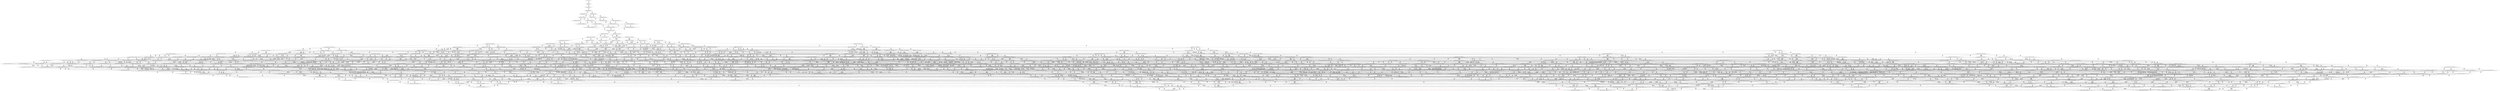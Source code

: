digraph {
	S0[label="S0: [0, 0] [0, 0] [0, 0] [0, 0] \n{}{}"];
	S1[label="S1: [0, 0] [0, 0] [0, 0] [54, 68] \n{T0J0:54-68}{1}"];
	S2[label="S2: [54, 54] [54, 54] [54, 68] [72, 91] \n{T0J1:72-91}{1, 2}"];
	S3[label="S3: [54, 54] [54, 68] [62, 78] [72, 91] \n{T0J1:72-91, T0J2:62-78}{1, 2, 3}"];
	S4[label="S4: [62, 68] [62, 68] [67, 75] [72, 91] \n{T0J1:72-91, T0J3:67-75}{1, 2, 3, 4}"];
	S5[label="S5: [54, 68] [62, 78] [72, 91] [97, 122] \n{T0J1:72-91, T0J8:97-122}{1, 2, 3, 9}"];
	S6[label="S6: [67, 68] [67, 68] [72, 91] [113, 126] \n{T0J1:72-91, T0J4:113-126}{1, 2, 3, 4, 5}"];
	S7[label="S7: [62, 68] [67, 75] [72, 91] [116, 136] \n{T0J1:72-91, T0J7:116-136}{1, 2, 3, 4, 8}"];
	S8[label="S8: [62, 78] [67, 85] [72, 91] [97, 122] \n{T0J8:97-122}{1, 2, 3, 4, 9}"];
	S9[label="S9: [67, 68] [72, 91] [113, 126] [123, 138] \n{T0J1:72-91, T0J4:113-126, T0J5:123-138}{1, 2, 3, 4, 5, 6}"];
	S10[label="S10: [67, 75] [72, 91] [113, 126] [116, 136] \n{T0J1:72-91, T0J4:113-126, T0J7:116-136}{1, 2, 3, 4, 5, 8}"];
	S11[label="S11: [67, 85] [72, 91] [97, 122] [113, 136] \n{T0J4:113-136, T0J8:97-122}{1, 2, 3, 4, 5, 9}"];
	S12[label="S12: [67, 85] [72, 91] [97, 122] [116, 146] \n{T0J7:116-146, T0J8:97-122}{1, 2, 3, 4, 8, 9}"];
	S13[label="S13: [72, 91] [113, 126] [123, 138] [143, 163] \n{T0J1:72-91, T0J4:113-126, T0J5:123-138, T0J6:143-163}{1, 2, 3, 4, 5, 6, 7}"];
	S14[label="S14: [72, 91] [113, 126] [116, 136] [123, 145] \n{T0J4:113-126, T0J5:123-145, T0J7:116-136}{1, 2, 3, 4, 5, 6, 8}"];
	S15[label="S15: [72, 91] [97, 122] [113, 136] [123, 155] \n{T0J4:113-136, T0J5:123-155, T0J8:97-122}{1, 2, 3, 4, 5, 6, 9}"];
	S16[label="S16: [72, 91] [97, 126] [113, 143] [116, 152] \n{T0J4:113-143, T0J7:116-152, T0J8:97-129}{1, 2, 3, 4, 5, 8, 9}"];
	S17[label="S17: [113, 126] [116, 138] [123, 159] [143, 186] \n{T0J4:113-126, T0J5:123-145, T0J6:143-186, T0J7:116-159}{1, 2, 3, 4, 5, 6, 7, 8}"];
	S18[label="S18: [97, 126] [113, 136] [123, 155] [143, 186] \n{T0J4:113-136, T0J5:123-155, T0J6:143-186, T0J8:97-131}{1, 2, 3, 4, 5, 6, 7, 9}"];
	S19[label="S19: [97, 126] [113, 143] [116, 152] [123, 161] \n{T0J4:113-143, T0J5:123-161, T0J7:116-152, T0J8:97-138}{1, 2, 3, 4, 5, 6, 8, 9}"];
	S20[label="S20: [113, 143] [116, 159] [123, 186] [151, 221] \n{T0J6:143-221}{1, 2, 3, 4, 5, 6, 7, 8, 9}"];
	S21[label="S21: [116, 159] [123, 186] [145, 220] [151, 221] \n{T0J9:145-220}{1, 2, 3, 4, 5, 6, 7, 8, 9, 10}"];
	S22[label="S22: [143, 159] [143, 179] [151, 186] [177, 222] \n{T0J23:177-222}{1, 2, 3, 4, 5, 6, 7, 8, 9, 24}"];
	S23[label="S23: [145, 180] [145, 186] [151, 221] [204, 254] \n{T0J10:204-254}{1, 2, 3, 4, 5, 6, 7, 8, 9, 10, 11}"];
	S24[label="S24: [123, 186] [145, 220] [151, 221] [153, 227] \n{T0J12:153-227}{1, 2, 3, 4, 5, 6, 7, 8, 9, 10, 13}"];
	S25[label="S25: [143, 186] [145, 220] [151, 221] [177, 222] \n{}{1, 2, 3, 4, 5, 6, 7, 8, 9, 10, 24}"];
	S26[label="S26: [177, 179] [177, 179] [177, 186] [255, 277] \n{T0J28:255-277}{1, 2, 3, 4, 5, 6, 7, 8, 9, 24, 29}"];
	S27[label="S27: [145, 186] [151, 221] [204, 254] [219, 273] \n{T0J10:204-254, T0J11:219-273}{1, 2, 3, 4, 5, 6, 7, 8, 9, 10, 11, 12}"];
	S28[label="S28: [145, 220] [151, 221] [153, 227] [204, 260] \n{T0J10:204-260}{1, 2, 3, 4, 5, 6, 7, 8, 9, 10, 11, 13}"];
	S29[label="S29: [145, 220] [151, 221] [177, 222] [204, 260] \n{T0J10:204-260}{1, 2, 3, 4, 5, 6, 7, 8, 9, 10, 11, 24}"];
	S30[label="S30: [153, 186] [153, 216] [153, 220] [177, 221] \n{T0J13:177-216}{1, 2, 3, 4, 5, 6, 7, 8, 9, 10, 13, 14}"];
	S31[label="S31: [145, 220] [151, 221] [153, 227] [165, 239] \n{T0J15:165-239}{1, 2, 3, 4, 5, 6, 7, 8, 9, 10, 13, 16}"];
	S32[label="S32: [145, 220] [151, 221] [153, 222] [177, 233] \n{}{1, 2, 3, 4, 5, 6, 7, 8, 9, 10, 13, 24}"];
	S33[label="S33: [177, 220] [177, 221] [177, 222] [255, 277] \n{T0J28:255-277}{1, 2, 3, 4, 5, 6, 7, 8, 9, 10, 24, 29}"];
	S34[label="S34: [151, 221] [153, 233] [204, 260] [219, 313] \n{T0J11:219-313}{1, 2, 3, 4, 5, 6, 7, 8, 9, 10, 11, 12, 13}"];
	S35[label="S35: [151, 221] [177, 222] [204, 260] [219, 313] \n{T0J11:219-313}{1, 2, 3, 4, 5, 6, 7, 8, 9, 10, 11, 12, 24}"];
	S36[label="S36: [153, 221] [153, 227] [177, 249] [204, 260] \n{}{1, 2, 3, 4, 5, 6, 7, 8, 9, 10, 11, 13, 14}"];
	S37[label="S37: [151, 221] [153, 227] [165, 260] [204, 294] \n{}{1, 2, 3, 4, 5, 6, 7, 8, 9, 10, 11, 13, 16}"];
	S38[label="S38: [151, 221] [153, 222] [177, 260] [204, 294] \n{}{1, 2, 3, 4, 5, 6, 7, 8, 9, 10, 11, 13, 24}"];
	S39[label="S39: [177, 221] [177, 222] [204, 277] [255, 294] \n{T0J10:204-294, T0J28:255-277}{1, 2, 3, 4, 5, 6, 7, 8, 9, 10, 11, 24, 29}"];
	S40[label="S40: [153, 216] [153, 220] [177, 221] [194, 238] \n{T0J14:194-238}{1, 2, 3, 4, 5, 6, 7, 8, 9, 10, 13, 14, 15}"];
	S41[label="S41: [153, 221] [153, 227] [165, 239] [177, 249] \n{}{1, 2, 3, 4, 5, 6, 7, 8, 9, 10, 13, 14, 16}"];
	S42[label="S42: [153, 221] [153, 222] [177, 233] [177, 249] \n{}{1, 2, 3, 4, 5, 6, 7, 8, 9, 10, 13, 14, 24}"];
	S43[label="S43: [165, 219] [165, 221] [165, 227] [238, 311] \n{T0J16:238-311}{1, 2, 3, 4, 5, 6, 7, 8, 9, 10, 13, 16, 17}"];
	S44[label="S44: [151, 221] [153, 227] [165, 239] [177, 259] \n{T0J19:177-259}{1, 2, 3, 4, 5, 6, 7, 8, 9, 10, 13, 16, 20}"];
	S45[label="S45: [151, 221] [153, 222] [165, 233] [179, 272] \n{}{1, 2, 3, 4, 5, 6, 7, 8, 9, 10, 13, 16, 24}"];
	S46[label="S46: [177, 221] [177, 222] [177, 266] [255, 277] \n{T0J28:255-277}{1, 2, 3, 4, 5, 6, 7, 8, 9, 10, 13, 24, 29}"];
	S47[label="S47: [153, 233] [177, 251] [204, 260] [219, 314] \n{}{1, 2, 3, 4, 5, 6, 7, 8, 9, 10, 11, 12, 13, 14}"];
	S48[label="S48: [153, 233] [165, 260] [204, 294] [219, 314] \n{}{1, 2, 3, 4, 5, 6, 7, 8, 9, 10, 11, 12, 13, 16}"];
	S49[label="S49: [153, 222] [177, 260] [204, 294] [219, 314] \n{}{1, 2, 3, 4, 5, 6, 7, 8, 9, 10, 11, 12, 13, 24}"];
	S50[label="S50: [177, 222] [204, 277] [219, 294] [255, 314] \n{T0J11:219-314, T0J28:255-277}{1, 2, 3, 4, 5, 6, 7, 8, 9, 10, 11, 12, 24, 29}"];
	S51[label="S51: [153, 227] [177, 249] [194, 260] [204, 290] \n{}{1, 2, 3, 4, 5, 6, 7, 8, 9, 10, 11, 13, 14, 15}"];
	S52[label="S52: [153, 227] [165, 249] [177, 260] [204, 295] \n{}{1, 2, 3, 4, 5, 6, 7, 8, 9, 10, 11, 13, 14, 16}"];
	S53[label="S53: [153, 222] [177, 249] [177, 260] [204, 295] \n{}{1, 2, 3, 4, 5, 6, 7, 8, 9, 10, 11, 13, 14, 24}"];
	S54[label="S54: [165, 227] [165, 260] [204, 294] [238, 311] \n{T0J16:238-311}{1, 2, 3, 4, 5, 6, 7, 8, 9, 10, 11, 13, 16, 17}"];
	S55[label="S55: [153, 227] [165, 259] [177, 260] [204, 295] \n{}{1, 2, 3, 4, 5, 6, 7, 8, 9, 10, 11, 13, 16, 20}"];
	S56[label="S56: [153, 222] [165, 260] [179, 272] [204, 295] \n{}{1, 2, 3, 4, 5, 6, 7, 8, 9, 10, 11, 13, 16, 24}"];
	S57[label="S57: [177, 222] [177, 266] [204, 277] [255, 295] \n{T0J28:255-277}{1, 2, 3, 4, 5, 6, 7, 8, 9, 10, 11, 13, 24, 29}"];
	S58[label="S58: [153, 227] [165, 239] [177, 249] [194, 271] \n{}{1, 2, 3, 4, 5, 6, 7, 8, 9, 10, 13, 14, 15, 16}"];
	S59[label="S59: [153, 222] [177, 233] [177, 249] [194, 271] \n{T0J14:194-271}{1, 2, 3, 4, 5, 6, 7, 8, 9, 10, 13, 14, 15, 24}"];
	S60[label="S60: [165, 227] [165, 239] [177, 249] [238, 311] \n{T0J16:238-311}{1, 2, 3, 4, 5, 6, 7, 8, 9, 10, 13, 14, 16, 17}"];
	S61[label="S61: [153, 227] [165, 239] [177, 249] [177, 259] \n{}{1, 2, 3, 4, 5, 6, 7, 8, 9, 10, 13, 14, 16, 20}"];
	S62[label="S62: [153, 222] [165, 233] [177, 249] [179, 272] \n{}{1, 2, 3, 4, 5, 6, 7, 8, 9, 10, 13, 14, 16, 24}"];
	S63[label="S63: [177, 222] [177, 249] [177, 266] [255, 277] \n{T0J28:255-277}{1, 2, 3, 4, 5, 6, 7, 8, 9, 10, 13, 14, 24, 29}"];
	S64[label="S64: [165, 221] [165, 227] [217, 284] [238, 311] \n{T0J16:238-311, T0J17:217-284}{1, 2, 3, 4, 5, 6, 7, 8, 9, 10, 13, 16, 17, 18}"];
	S65[label="S65: [165, 227] [165, 239] [177, 259] [238, 311] \n{T0J16:238-311}{1, 2, 3, 4, 5, 6, 7, 8, 9, 10, 13, 16, 17, 20}"];
	S66[label="S66: [165, 222] [165, 233] [179, 272] [238, 311] \n{T0J16:238-311}{1, 2, 3, 4, 5, 6, 7, 8, 9, 10, 13, 16, 17, 24}"];
	S67[label="S67: [177, 219] [177, 227] [177, 230] [185, 239] \n{T0J20:185-230}{1, 2, 3, 4, 5, 6, 7, 8, 9, 10, 13, 16, 20, 21}"];
	S68[label="S68: [153, 227] [165, 239] [177, 259] [183, 272] \n{}{1, 2, 3, 4, 5, 6, 7, 8, 9, 10, 13, 16, 20, 24}"];
	S69[label="S69: [177, 222] [177, 266] [179, 272] [255, 277] \n{T0J28:255-277}{1, 2, 3, 4, 5, 6, 7, 8, 9, 10, 13, 16, 24, 29}"];
	S70[label="S70: [177, 251] [194, 260] [204, 290] [219, 320] \n{}{1, 2, 3, 4, 5, 6, 7, 8, 9, 10, 11, 12, 13, 14, 15}"];
	S71[label="S71: [165, 260] [177, 263] [204, 295] [219, 320] \n{}{1, 2, 3, 4, 5, 6, 7, 8, 9, 10, 11, 12, 13, 14, 16}"];
	S72[label="S72: [177, 252] [177, 260] [204, 295] [219, 315] \n{}{1, 2, 3, 4, 5, 6, 7, 8, 9, 10, 11, 12, 13, 14, 24}"];
	S73[label="S73: [165, 260] [204, 294] [219, 314] [238, 325] \n{T0J16:238-325}{1, 2, 3, 4, 5, 6, 7, 8, 9, 10, 11, 12, 13, 16, 17}"];
	S74[label="S74: [165, 260] [177, 273] [204, 295] [219, 320] \n{}{1, 2, 3, 4, 5, 6, 7, 8, 9, 10, 11, 12, 13, 16, 20}"];
	S75[label="S75: [165, 260] [179, 275] [204, 295] [219, 315] \n{}{1, 2, 3, 4, 5, 6, 7, 8, 9, 10, 11, 12, 13, 16, 24}"];
	S76[label="S76: [177, 269] [204, 277] [219, 295] [255, 315] \n{T0J28:255-277}{1, 2, 3, 4, 5, 6, 7, 8, 9, 10, 11, 12, 13, 24, 29}"];
	S77[label="S77: [165, 249] [177, 260] [194, 272] [204, 301] \n{}{1, 2, 3, 4, 5, 6, 7, 8, 9, 10, 11, 13, 14, 15, 16}"];
	S78[label="S78: [177, 249] [177, 260] [194, 271] [204, 296] \n{}{1, 2, 3, 4, 5, 6, 7, 8, 9, 10, 11, 13, 14, 15, 24}"];
	S79[label="S79: [165, 249] [177, 260] [204, 301] [238, 311] \n{T0J16:238-311}{1, 2, 3, 4, 5, 6, 7, 8, 9, 10, 11, 13, 14, 16, 17}"];
	S80[label="S80: [165, 249] [177, 259] [177, 260] [204, 301] \n{}{1, 2, 3, 4, 5, 6, 7, 8, 9, 10, 11, 13, 14, 16, 20}"];
	S81[label="S81: [165, 249] [177, 260] [179, 272] [204, 296] \n{}{1, 2, 3, 4, 5, 6, 7, 8, 9, 10, 11, 13, 14, 16, 24}"];
	S82[label="S82: [177, 249] [177, 266] [204, 277] [255, 296] \n{T0J28:255-277}{1, 2, 3, 4, 5, 6, 7, 8, 9, 10, 11, 13, 14, 24, 29}"];
	S83[label="S83: [165, 260] [204, 284] [217, 295] [238, 311] \n{T0J16:238-311}{1, 2, 3, 4, 5, 6, 7, 8, 9, 10, 11, 13, 16, 17, 18}"];
	S84[label="S84: [165, 259] [177, 260] [204, 301] [238, 311] \n{T0J16:238-311}{1, 2, 3, 4, 5, 6, 7, 8, 9, 10, 11, 13, 16, 17, 20}"];
	S85[label="S85: [165, 260] [179, 272] [204, 296] [238, 311] \n{T0J16:238-311}{1, 2, 3, 4, 5, 6, 7, 8, 9, 10, 11, 13, 16, 17, 24}"];
	S86[label="S86: [177, 230] [177, 259] [185, 260] [204, 295] \n{}{1, 2, 3, 4, 5, 6, 7, 8, 9, 10, 11, 13, 16, 20, 21}"];
	S87[label="S87: [165, 259] [177, 260] [183, 272] [204, 301] \n{}{1, 2, 3, 4, 5, 6, 7, 8, 9, 10, 11, 13, 16, 20, 24}"];
	S88[label="S88: [177, 266] [179, 272] [204, 277] [255, 296] \n{T0J28:255-277}{1, 2, 3, 4, 5, 6, 7, 8, 9, 10, 11, 13, 16, 24, 29}"];
	S89[label="S89: [165, 239] [177, 249] [194, 271] [238, 311] \n{T0J16:238-311}{1, 2, 3, 4, 5, 6, 7, 8, 9, 10, 13, 14, 15, 16, 17}"];
	S90[label="S90: [165, 239] [177, 249] [177, 259] [194, 271] \n{}{1, 2, 3, 4, 5, 6, 7, 8, 9, 10, 13, 14, 15, 16, 20}"];
	S91[label="S91: [165, 233] [177, 249] [179, 271] [194, 272] \n{}{1, 2, 3, 4, 5, 6, 7, 8, 9, 10, 13, 14, 15, 16, 24}"];
	S92[label="S92: [177, 249] [177, 266] [194, 271] [255, 277] \n{T0J14:194-271, T0J28:255-277}{1, 2, 3, 4, 5, 6, 7, 8, 9, 10, 13, 14, 15, 24, 29}"];
	S93[label="S93: [165, 239] [177, 249] [217, 284] [238, 311] \n{T0J16:238-311}{1, 2, 3, 4, 5, 6, 7, 8, 9, 10, 13, 14, 16, 17, 18}"];
	S94[label="S94: [165, 239] [177, 249] [177, 259] [238, 311] \n{T0J16:238-311}{1, 2, 3, 4, 5, 6, 7, 8, 9, 10, 13, 14, 16, 17, 20}"];
	S95[label="S95: [165, 233] [177, 249] [179, 272] [238, 311] \n{T0J16:238-311}{1, 2, 3, 4, 5, 6, 7, 8, 9, 10, 13, 14, 16, 17, 24}"];
	S96[label="S96: [177, 230] [177, 239] [177, 249] [185, 259] \n{}{1, 2, 3, 4, 5, 6, 7, 8, 9, 10, 13, 14, 16, 20, 21}"];
	S97[label="S97: [165, 239] [177, 249] [177, 259] [183, 272] \n{}{1, 2, 3, 4, 5, 6, 7, 8, 9, 10, 13, 14, 16, 20, 24}"];
	S98[label="S98: [177, 249] [177, 266] [179, 272] [255, 277] \n{T0J28:255-277}{1, 2, 3, 4, 5, 6, 7, 8, 9, 10, 13, 14, 16, 24, 29}"];
	S99[label="S99: [165, 227] [174, 231] [217, 284] [238, 311] \n{T0J16:238-311, T0J18:174-231}{1, 2, 3, 4, 5, 6, 7, 8, 9, 10, 13, 16, 17, 18, 19}"];
	S100[label="S100: [165, 239] [177, 259] [217, 284] [238, 311] \n{T0J16:238-311}{1, 2, 3, 4, 5, 6, 7, 8, 9, 10, 13, 16, 17, 18, 20}"];
	S101[label="S101: [165, 233] [179, 272] [217, 284] [238, 311] \n{T0J16:238-311, T0J17:217-284}{1, 2, 3, 4, 5, 6, 7, 8, 9, 10, 13, 16, 17, 18, 24}"];
	S102[label="S102: [177, 230] [177, 239] [185, 259] [238, 311] \n{T0J16:238-311}{1, 2, 3, 4, 5, 6, 7, 8, 9, 10, 13, 16, 17, 20, 21}"];
	S103[label="S103: [165, 239] [177, 259] [183, 272] [238, 311] \n{T0J16:238-311}{1, 2, 3, 4, 5, 6, 7, 8, 9, 10, 13, 16, 17, 20, 24}"];
	S104[label="S104: [177, 266] [179, 272] [238, 277] [255, 311] \n{T0J16:238-311, T0J28:255-277}{1, 2, 3, 4, 5, 6, 7, 8, 9, 10, 13, 16, 17, 24, 29}"];
	S105[label="S105: [177, 227] [177, 230] [185, 239] [210, 261] \n{T0J21:210-261}{1, 2, 3, 4, 5, 6, 7, 8, 9, 10, 13, 16, 20, 21, 22}"];
	S106[label="S106: [177, 230] [177, 239] [183, 259] [185, 272] \n{}{1, 2, 3, 4, 5, 6, 7, 8, 9, 10, 13, 16, 20, 21, 24}"];
	S107[label="S107: [177, 259] [177, 266] [183, 272] [255, 317] \n{T0J28:255-317}{1, 2, 3, 4, 5, 6, 7, 8, 9, 10, 13, 16, 20, 24, 29}"];
	S108[label="S108: [177, 263] [194, 295] [204, 312] [219, 342] \n{}{1, 2, 3, 4, 5, 6, 7, 8, 9, 10, 11, 12, 13, 14, 15, 16}"];
	S109[label="S109: [177, 260] [194, 295] [204, 304] [219, 342] \n{}{1, 2, 3, 4, 5, 6, 7, 8, 9, 10, 11, 12, 13, 14, 15, 24}"];
	S110[label="S110: [177, 290] [204, 301] [219, 320] [238, 352] \n{}{1, 2, 3, 4, 5, 6, 7, 8, 9, 10, 11, 12, 13, 14, 16, 17}"];
	S111[label="S111: [177, 273] [177, 295] [204, 301] [219, 342] \n{}{1, 2, 3, 4, 5, 6, 7, 8, 9, 10, 11, 12, 13, 14, 16, 20}"];
	S112[label="S112: [177, 275] [179, 295] [204, 305] [219, 342] \n{}{1, 2, 3, 4, 5, 6, 7, 8, 9, 10, 11, 12, 13, 14, 16, 24}"];
	S113[label="S113: [177, 277] [204, 295] [219, 299] [255, 342] \n{}{1, 2, 3, 4, 5, 6, 7, 8, 9, 10, 11, 12, 13, 14, 24, 29}"];
	S114[label="S114: [204, 294] [217, 314] [219, 325] [238, 353] \n{}{1, 2, 3, 4, 5, 6, 7, 8, 9, 10, 11, 12, 13, 16, 17, 18}"];
	S115[label="S115: [177, 294] [204, 301] [219, 320] [238, 352] \n{}{1, 2, 3, 4, 5, 6, 7, 8, 9, 10, 11, 12, 13, 16, 17, 20}"];
	S116[label="S116: [179, 275] [204, 296] [219, 315] [238, 353] \n{}{1, 2, 3, 4, 5, 6, 7, 8, 9, 10, 11, 12, 13, 16, 17, 24}"];
	S117[label="S117: [177, 271] [185, 273] [204, 295] [219, 323] \n{}{1, 2, 3, 4, 5, 6, 7, 8, 9, 10, 11, 12, 13, 16, 20, 21}"];
	S118[label="S118: [177, 275] [183, 295] [204, 303] [219, 352] \n{}{1, 2, 3, 4, 5, 6, 7, 8, 9, 10, 11, 12, 13, 16, 20, 24}"];
	S119[label="S119: [219, 223] [219, 273] [219, 295] [221, 320] \n{T0J24:221-223}{1, 2, 3, 4, 5, 6, 7, 8, 9, 10, 11, 12, 13, 16, 20, 25}"];
	S120[label="S120: [179, 277] [204, 295] [219, 315] [255, 359] \n{}{1, 2, 3, 4, 5, 6, 7, 8, 9, 10, 11, 12, 13, 16, 24, 29}"];
	S121[label="S121: [177, 260] [194, 272] [204, 311] [238, 313] \n{}{1, 2, 3, 4, 5, 6, 7, 8, 9, 10, 11, 13, 14, 15, 16, 17}"];
	S122[label="S122: [177, 259] [177, 260] [194, 272] [204, 313] \n{}{1, 2, 3, 4, 5, 6, 7, 8, 9, 10, 11, 13, 14, 15, 16, 20}"];
	S123[label="S123: [177, 260] [179, 271] [194, 272] [204, 307] \n{}{1, 2, 3, 4, 5, 6, 7, 8, 9, 10, 11, 13, 14, 15, 16, 24}"];
	S124[label="S124: [177, 266] [194, 271] [204, 277] [255, 323] \n{T0J28:255-277}{1, 2, 3, 4, 5, 6, 7, 8, 9, 10, 11, 13, 14, 15, 24, 29}"];
	S125[label="S125: [177, 260] [204, 284] [217, 311] [238, 313] \n{}{1, 2, 3, 4, 5, 6, 7, 8, 9, 10, 11, 13, 14, 16, 17, 18}"];
	S126[label="S126: [177, 259] [177, 260] [204, 311] [238, 313] \n{}{1, 2, 3, 4, 5, 6, 7, 8, 9, 10, 11, 13, 14, 16, 17, 20}"];
	S127[label="S127: [177, 260] [179, 272] [204, 307] [238, 311] \n{T0J16:238-311}{1, 2, 3, 4, 5, 6, 7, 8, 9, 10, 11, 13, 14, 16, 17, 24}"];
	S128[label="S128: [177, 249] [177, 259] [185, 260] [204, 304] \n{}{1, 2, 3, 4, 5, 6, 7, 8, 9, 10, 11, 13, 14, 16, 20, 21}"];
	S129[label="S129: [177, 259] [177, 260] [183, 272] [204, 313] \n{}{1, 2, 3, 4, 5, 6, 7, 8, 9, 10, 11, 13, 14, 16, 20, 24}"];
	S130[label="S130: [177, 266] [179, 272] [204, 277] [255, 323] \n{T0J28:255-277}{1, 2, 3, 4, 5, 6, 7, 8, 9, 10, 11, 13, 14, 16, 24, 29}"];
	S131[label="S131: [174, 231] [204, 284] [217, 301] [238, 311] \n{T0J16:238-311}{1, 2, 3, 4, 5, 6, 7, 8, 9, 10, 11, 13, 16, 17, 18, 19}"];
	S132[label="S132: [177, 260] [204, 284] [217, 311] [238, 313] \n{}{1, 2, 3, 4, 5, 6, 7, 8, 9, 10, 11, 13, 16, 17, 18, 20}"];
	S133[label="S133: [179, 272] [204, 284] [217, 307] [238, 311] \n{T0J16:238-311}{1, 2, 3, 4, 5, 6, 7, 8, 9, 10, 11, 13, 16, 17, 18, 24}"];
	S134[label="S134: [177, 259] [185, 260] [204, 304] [238, 311] \n{T0J16:238-311}{1, 2, 3, 4, 5, 6, 7, 8, 9, 10, 11, 13, 16, 17, 20, 21}"];
	S135[label="S135: [177, 260] [183, 272] [204, 311] [238, 313] \n{}{1, 2, 3, 4, 5, 6, 7, 8, 9, 10, 11, 13, 16, 17, 20, 24}"];
	S136[label="S136: [179, 272] [204, 277] [238, 311] [255, 340] \n{}{1, 2, 3, 4, 5, 6, 7, 8, 9, 10, 11, 13, 16, 17, 24, 29}"];
	S137[label="S137: [177, 259] [185, 260] [204, 261] [210, 301] \n{}{1, 2, 3, 4, 5, 6, 7, 8, 9, 10, 11, 13, 16, 20, 21, 22}"];
	S138[label="S138: [177, 259] [183, 260] [185, 272] [204, 304] \n{}{1, 2, 3, 4, 5, 6, 7, 8, 9, 10, 11, 13, 16, 20, 21, 24}"];
	S139[label="S139: [177, 266] [183, 272] [204, 317] [255, 333] \n{}{1, 2, 3, 4, 5, 6, 7, 8, 9, 10, 11, 13, 16, 20, 24, 29}"];
	S140[label="S140: [177, 249] [194, 271] [217, 284] [238, 311] \n{T0J16:238-311}{1, 2, 3, 4, 5, 6, 7, 8, 9, 10, 13, 14, 15, 16, 17, 18}"];
	S141[label="S141: [177, 249] [177, 259] [194, 271] [238, 311] \n{T0J16:238-311}{1, 2, 3, 4, 5, 6, 7, 8, 9, 10, 13, 14, 15, 16, 17, 20}"];
	S142[label="S142: [177, 249] [179, 271] [194, 272] [238, 311] \n{T0J16:238-311}{1, 2, 3, 4, 5, 6, 7, 8, 9, 10, 13, 14, 15, 16, 17, 24}"];
	S143[label="S143: [177, 239] [177, 249] [185, 259] [194, 271] \n{}{1, 2, 3, 4, 5, 6, 7, 8, 9, 10, 13, 14, 15, 16, 20, 21}"];
	S144[label="S144: [177, 249] [177, 259] [183, 271] [197, 272] \n{}{1, 2, 3, 4, 5, 6, 7, 8, 9, 10, 13, 14, 15, 16, 20, 24}"];
	S145[label="S145: [194, 249] [194, 259] [194, 271] [251, 291] \n{T0J25:251-291}{1, 2, 3, 4, 5, 6, 7, 8, 9, 10, 13, 14, 15, 16, 20, 26}"];
	S146[label="S146: [177, 266] [179, 271] [194, 272] [255, 277] \n{T0J28:255-277}{1, 2, 3, 4, 5, 6, 7, 8, 9, 10, 13, 14, 15, 16, 24, 29}"];
	S147[label="S147: [174, 231] [177, 249] [217, 284] [238, 311] \n{T0J16:238-311}{1, 2, 3, 4, 5, 6, 7, 8, 9, 10, 13, 14, 16, 17, 18, 19}"];
	S148[label="S148: [177, 249] [177, 259] [217, 284] [238, 311] \n{T0J16:238-311}{1, 2, 3, 4, 5, 6, 7, 8, 9, 10, 13, 14, 16, 17, 18, 20}"];
	S149[label="S149: [177, 249] [179, 272] [217, 284] [238, 311] \n{T0J16:238-311}{1, 2, 3, 4, 5, 6, 7, 8, 9, 10, 13, 14, 16, 17, 18, 24}"];
	S150[label="S150: [177, 239] [177, 249] [185, 259] [238, 311] \n{T0J16:238-311}{1, 2, 3, 4, 5, 6, 7, 8, 9, 10, 13, 14, 16, 17, 20, 21}"];
	S151[label="S151: [177, 249] [177, 259] [183, 272] [238, 311] \n{T0J16:238-311}{1, 2, 3, 4, 5, 6, 7, 8, 9, 10, 13, 14, 16, 17, 20, 24}"];
	S152[label="S152: [177, 266] [179, 272] [238, 277] [255, 311] \n{T0J16:238-311, T0J28:255-277}{1, 2, 3, 4, 5, 6, 7, 8, 9, 10, 13, 14, 16, 17, 24, 29}"];
	S153[label="S153: [177, 239] [177, 249] [185, 259] [210, 261] \n{}{1, 2, 3, 4, 5, 6, 7, 8, 9, 10, 13, 14, 16, 20, 21, 22}"];
	S154[label="S154: [177, 239] [177, 249] [183, 259] [185, 272] \n{}{1, 2, 3, 4, 5, 6, 7, 8, 9, 10, 13, 14, 16, 20, 21, 24}"];
	S155[label="S155: [177, 259] [177, 266] [183, 272] [255, 317] \n{T0J28:255-317}{1, 2, 3, 4, 5, 6, 7, 8, 9, 10, 13, 14, 16, 20, 24, 29}"];
	S156[label="S156: [174, 231] [177, 259] [217, 284] [238, 311] \n{T0J16:238-311}{1, 2, 3, 4, 5, 6, 7, 8, 9, 10, 13, 16, 17, 18, 19, 20}"];
	S157[label="S157: [174, 231] [179, 272] [217, 284] [238, 311] \n{T0J16:238-311}{1, 2, 3, 4, 5, 6, 7, 8, 9, 10, 13, 16, 17, 18, 19, 24}"];
	S158[label="S158: [177, 239] [185, 259] [217, 284] [238, 311] \n{T0J16:238-311}{1, 2, 3, 4, 5, 6, 7, 8, 9, 10, 13, 16, 17, 18, 20, 21}"];
	S159[label="S159: [177, 259] [183, 272] [217, 284] [238, 311] \n{T0J16:238-311}{1, 2, 3, 4, 5, 6, 7, 8, 9, 10, 13, 16, 17, 18, 20, 24}"];
	S160[label="S160: [179, 272] [217, 277] [238, 284] [255, 311] \n{T0J16:238-311, T0J17:217-284, T0J28:255-277}{1, 2, 3, 4, 5, 6, 7, 8, 9, 10, 13, 16, 17, 18, 24, 29}"];
	S161[label="S161: [177, 239] [185, 259] [210, 261] [238, 311] \n{T0J16:238-311}{1, 2, 3, 4, 5, 6, 7, 8, 9, 10, 13, 16, 17, 20, 21, 22}"];
	S162[label="S162: [177, 239] [183, 259] [185, 272] [238, 311] \n{T0J16:238-311}{1, 2, 3, 4, 5, 6, 7, 8, 9, 10, 13, 16, 17, 20, 21, 24}"];
	S163[label="S163: [177, 266] [183, 272] [238, 311] [255, 317] \n{T0J16:238-311, T0J28:255-317}{1, 2, 3, 4, 5, 6, 7, 8, 9, 10, 13, 16, 17, 20, 24, 29}"];
	S164[label="S164: [177, 230] [185, 239] [210, 261] [250, 311] \n{T0J22:250-311}{1, 2, 3, 4, 5, 6, 7, 8, 9, 10, 13, 16, 20, 21, 22, 23}"];
	S165[label="S165: [177, 239] [183, 259] [185, 261] [210, 272] \n{}{1, 2, 3, 4, 5, 6, 7, 8, 9, 10, 13, 16, 20, 21, 22, 24}"];
	S166[label="S166: [177, 239] [183, 266] [185, 272] [255, 317] \n{T0J28:255-317}{1, 2, 3, 4, 5, 6, 7, 8, 9, 10, 13, 16, 20, 21, 24, 29}"];
	S167[label="S167: [194, 301] [204, 320] [219, 342] [238, 355] \n{}{1, 2, 3, 4, 5, 6, 7, 8, 9, 10, 11, 12, 13, 14, 15, 16, 17}"];
	S168[label="S168: [177, 295] [194, 303] [204, 325] [219, 352] \n{}{1, 2, 3, 4, 5, 6, 7, 8, 9, 10, 11, 12, 13, 14, 15, 16, 20}"];
	S169[label="S169: [179, 295] [194, 305] [204, 327] [219, 353] \n{}{1, 2, 3, 4, 5, 6, 7, 8, 9, 10, 11, 12, 13, 14, 15, 16, 24}"];
	S170[label="S170: [194, 295] [204, 299] [219, 329] [255, 359] \n{}{1, 2, 3, 4, 5, 6, 7, 8, 9, 10, 11, 12, 13, 14, 15, 24, 29}"];
	S171[label="S171: [204, 314] [217, 324] [228, 333] [238, 353] \n{}{1, 2, 3, 4, 5, 6, 7, 8, 9, 10, 11, 12, 13, 14, 16, 17, 18}"];
	S172[label="S172: [177, 301] [204, 320] [219, 342] [238, 360] \n{}{1, 2, 3, 4, 5, 6, 7, 8, 9, 10, 11, 12, 13, 14, 16, 17, 20}"];
	S173[label="S173: [179, 296] [204, 307] [219, 342] [238, 360] \n{}{1, 2, 3, 4, 5, 6, 7, 8, 9, 10, 11, 12, 13, 14, 16, 17, 24}"];
	S174[label="S174: [177, 279] [185, 295] [204, 304] [219, 342] \n{}{1, 2, 3, 4, 5, 6, 7, 8, 9, 10, 11, 12, 13, 14, 16, 20, 21}"];
	S175[label="S175: [177, 295] [183, 305] [204, 313] [219, 352] \n{}{1, 2, 3, 4, 5, 6, 7, 8, 9, 10, 11, 12, 13, 14, 16, 20, 24}"];
	S176[label="S176: [219, 253] [219, 295] [219, 301] [221, 342] \n{}{1, 2, 3, 4, 5, 6, 7, 8, 9, 10, 11, 12, 13, 14, 16, 20, 25}"];
	S177[label="S177: [179, 295] [204, 307] [219, 323] [255, 359] \n{}{1, 2, 3, 4, 5, 6, 7, 8, 9, 10, 11, 12, 13, 14, 16, 24, 29}"];
	S178[label="S178: [204, 284] [217, 314] [219, 325] [238, 353] \n{}{1, 2, 3, 4, 5, 6, 7, 8, 9, 10, 11, 12, 13, 16, 17, 18, 19}"];
	S179[label="S179: [204, 308] [217, 320] [229, 333] [238, 353] \n{}{1, 2, 3, 4, 5, 6, 7, 8, 9, 10, 11, 12, 13, 16, 17, 18, 20}"];
	S180[label="S180: [185, 279] [204, 304] [219, 323] [238, 360] \n{}{1, 2, 3, 4, 5, 6, 7, 8, 9, 10, 11, 12, 13, 16, 17, 20, 21}"];
	S181[label="S181: [183, 301] [204, 311] [219, 352] [238, 360] \n{}{1, 2, 3, 4, 5, 6, 7, 8, 9, 10, 11, 12, 13, 16, 17, 20, 24}"];
	S182[label="S182: [219, 273] [219, 301] [221, 320] [238, 352] \n{}{1, 2, 3, 4, 5, 6, 7, 8, 9, 10, 11, 12, 13, 16, 17, 20, 25}"];
	S183[label="S183: [204, 296] [217, 315] [231, 333] [238, 365] \n{}{1, 2, 3, 4, 5, 6, 7, 8, 9, 10, 11, 12, 13, 16, 17, 18, 24}"];
	S184[label="S184: [204, 295] [219, 315] [238, 359] [255, 365] \n{}{1, 2, 3, 4, 5, 6, 7, 8, 9, 10, 11, 12, 13, 16, 17, 24, 29}"];
	S185[label="S185: [185, 273] [204, 295] [210, 310] [219, 352] \n{}{1, 2, 3, 4, 5, 6, 7, 8, 9, 10, 11, 12, 13, 16, 20, 21, 22}"];
	S186[label="S186: [183, 279] [185, 295] [204, 311] [219, 352] \n{}{1, 2, 3, 4, 5, 6, 7, 8, 9, 10, 11, 12, 13, 16, 20, 21, 24}"];
	S187[label="S187: [219, 234] [219, 273] [219, 295] [221, 323] \n{}{1, 2, 3, 4, 5, 6, 7, 8, 9, 10, 11, 12, 13, 16, 20, 21, 25}"];
	S188[label="S188: [219, 271] [219, 295] [219, 303] [221, 352] \n{}{1, 2, 3, 4, 5, 6, 7, 8, 9, 10, 11, 12, 13, 16, 20, 24, 25}"];
	S189[label="S189: [183, 295] [204, 317] [219, 352] [255, 366] \n{}{1, 2, 3, 4, 5, 6, 7, 8, 9, 10, 11, 12, 13, 16, 20, 24, 29}"];
	S190[label="S190: [194, 272] [204, 284] [218, 311] [238, 323] \n{}{1, 2, 3, 4, 5, 6, 7, 8, 9, 10, 11, 13, 14, 15, 16, 17, 18}"];
	S191[label="S191: [177, 260] [194, 272] [204, 311] [238, 323] \n{}{1, 2, 3, 4, 5, 6, 7, 8, 9, 10, 11, 13, 14, 15, 16, 17, 20}"];
	S192[label="S192: [179, 271] [194, 272] [204, 311] [238, 323] \n{}{1, 2, 3, 4, 5, 6, 7, 8, 9, 10, 11, 13, 14, 15, 16, 17, 24}"];
	S193[label="S193: [177, 259] [185, 260] [194, 272] [204, 313] \n{}{1, 2, 3, 4, 5, 6, 7, 8, 9, 10, 11, 13, 14, 15, 16, 20, 21}"];
	S194[label="S194: [177, 260] [183, 271] [197, 272] [209, 323] \n{}{1, 2, 3, 4, 5, 6, 7, 8, 9, 10, 11, 13, 14, 15, 16, 20, 24}"];
	S195[label="S195: [194, 260] [194, 272] [204, 291] [251, 323] \n{T0J25:251-291}{1, 2, 3, 4, 5, 6, 7, 8, 9, 10, 11, 13, 14, 15, 16, 20, 26}"];
	S196[label="S196: [179, 271] [194, 272] [204, 277] [255, 340] \n{}{1, 2, 3, 4, 5, 6, 7, 8, 9, 10, 11, 13, 14, 15, 16, 24, 29}"];
	S197[label="S197: [177, 249] [204, 284] [217, 311] [238, 313] \n{}{1, 2, 3, 4, 5, 6, 7, 8, 9, 10, 11, 13, 14, 16, 17, 18, 19}"];
	S198[label="S198: [177, 260] [204, 284] [217, 311] [238, 323] \n{}{1, 2, 3, 4, 5, 6, 7, 8, 9, 10, 11, 13, 14, 16, 17, 18, 20}"];
	S199[label="S199: [179, 272] [204, 284] [217, 311] [238, 323] \n{}{1, 2, 3, 4, 5, 6, 7, 8, 9, 10, 11, 13, 14, 16, 17, 18, 24}"];
	S200[label="S200: [177, 259] [185, 260] [204, 311] [238, 313] \n{}{1, 2, 3, 4, 5, 6, 7, 8, 9, 10, 11, 13, 14, 16, 17, 20, 21}"];
	S201[label="S201: [177, 260] [183, 272] [204, 311] [238, 323] \n{}{1, 2, 3, 4, 5, 6, 7, 8, 9, 10, 11, 13, 14, 16, 17, 20, 24}"];
	S202[label="S202: [179, 272] [204, 277] [238, 311] [255, 340] \n{}{1, 2, 3, 4, 5, 6, 7, 8, 9, 10, 11, 13, 14, 16, 17, 24, 29}"];
	S203[label="S203: [177, 259] [185, 260] [204, 261] [210, 313] \n{}{1, 2, 3, 4, 5, 6, 7, 8, 9, 10, 11, 13, 14, 16, 20, 21, 22}"];
	S204[label="S204: [177, 259] [183, 260] [185, 272] [204, 313] \n{}{1, 2, 3, 4, 5, 6, 7, 8, 9, 10, 11, 13, 14, 16, 20, 21, 24}"];
	S205[label="S205: [177, 266] [183, 272] [204, 317] [255, 333] \n{}{1, 2, 3, 4, 5, 6, 7, 8, 9, 10, 11, 13, 14, 16, 20, 24, 29}"];
	S206[label="S206: [177, 259] [204, 284] [217, 311] [238, 313] \n{}{1, 2, 3, 4, 5, 6, 7, 8, 9, 10, 11, 13, 16, 17, 18, 19, 20}"];
	S207[label="S207: [179, 272] [204, 284] [217, 307] [238, 311] \n{T0J16:238-311}{1, 2, 3, 4, 5, 6, 7, 8, 9, 10, 11, 13, 16, 17, 18, 19, 24}"];
	S208[label="S208: [185, 260] [204, 284] [217, 311] [238, 313] \n{}{1, 2, 3, 4, 5, 6, 7, 8, 9, 10, 11, 13, 16, 17, 18, 20, 21}"];
	S209[label="S209: [183, 272] [204, 284] [217, 311] [238, 333] \n{}{1, 2, 3, 4, 5, 6, 7, 8, 9, 10, 11, 13, 16, 17, 18, 20, 24}"];
	S210[label="S210: [204, 277] [217, 284] [238, 311] [255, 346] \n{}{1, 2, 3, 4, 5, 6, 7, 8, 9, 10, 11, 13, 16, 17, 18, 24, 29}"];
	S211[label="S211: [185, 260] [204, 261] [210, 311] [238, 313] \n{}{1, 2, 3, 4, 5, 6, 7, 8, 9, 10, 11, 13, 16, 17, 20, 21, 22}"];
	S212[label="S212: [183, 260] [185, 272] [204, 311] [238, 313] \n{}{1, 2, 3, 4, 5, 6, 7, 8, 9, 10, 11, 13, 16, 17, 20, 21, 24}"];
	S213[label="S213: [183, 272] [204, 311] [238, 317] [255, 340] \n{}{1, 2, 3, 4, 5, 6, 7, 8, 9, 10, 11, 13, 16, 17, 20, 24, 29}"];
	S214[label="S214: [185, 260] [204, 261] [210, 304] [250, 311] \n{T0J22:250-311}{1, 2, 3, 4, 5, 6, 7, 8, 9, 10, 11, 13, 16, 20, 21, 22, 23}"];
	S215[label="S215: [183, 260] [185, 261] [204, 272] [210, 313] \n{}{1, 2, 3, 4, 5, 6, 7, 8, 9, 10, 11, 13, 16, 20, 21, 22, 24}"];
	S216[label="S216: [183, 266] [185, 272] [204, 317] [255, 333] \n{}{1, 2, 3, 4, 5, 6, 7, 8, 9, 10, 11, 13, 16, 20, 21, 24, 29}"];
	S217[label="S217: [177, 249] [194, 271] [217, 284] [238, 311] \n{T0J16:238-311}{1, 2, 3, 4, 5, 6, 7, 8, 9, 10, 13, 14, 15, 16, 17, 18, 19}"];
	S218[label="S218: [177, 259] [194, 271] [217, 284] [238, 311] \n{T0J16:238-311}{1, 2, 3, 4, 5, 6, 7, 8, 9, 10, 13, 14, 15, 16, 17, 18, 20}"];
	S219[label="S219: [179, 271] [194, 272] [217, 284] [238, 311] \n{T0J16:238-311}{1, 2, 3, 4, 5, 6, 7, 8, 9, 10, 13, 14, 15, 16, 17, 18, 24}"];
	S220[label="S220: [177, 249] [185, 259] [194, 271] [238, 311] \n{T0J16:238-311}{1, 2, 3, 4, 5, 6, 7, 8, 9, 10, 13, 14, 15, 16, 17, 20, 21}"];
	S221[label="S221: [177, 259] [183, 271] [197, 272] [238, 311] \n{T0J16:238-311}{1, 2, 3, 4, 5, 6, 7, 8, 9, 10, 13, 14, 15, 16, 17, 20, 24}"];
	S222[label="S222: [194, 259] [194, 271] [238, 291] [251, 311] \n{T0J16:238-311, T0J25:251-291}{1, 2, 3, 4, 5, 6, 7, 8, 9, 10, 13, 14, 15, 16, 17, 20, 26}"];
	S223[label="S223: [179, 271] [194, 272] [238, 277] [255, 311] \n{T0J16:238-311, T0J28:255-277}{1, 2, 3, 4, 5, 6, 7, 8, 9, 10, 13, 14, 15, 16, 17, 24, 29}"];
	S224[label="S224: [177, 249] [185, 259] [194, 261] [210, 271] \n{}{1, 2, 3, 4, 5, 6, 7, 8, 9, 10, 13, 14, 15, 16, 20, 21, 22}"];
	S225[label="S225: [177, 249] [183, 259] [185, 271] [197, 272] \n{}{1, 2, 3, 4, 5, 6, 7, 8, 9, 10, 13, 14, 15, 16, 20, 21, 24}"];
	S226[label="S226: [194, 249] [194, 259] [194, 271] [251, 291] \n{T0J25:251-291}{1, 2, 3, 4, 5, 6, 7, 8, 9, 10, 13, 14, 15, 16, 20, 21, 26}"];
	S227[label="S227: [194, 259] [194, 271] [197, 272] [251, 291] \n{T0J25:251-291}{1, 2, 3, 4, 5, 6, 7, 8, 9, 10, 13, 14, 15, 16, 20, 24, 26}"];
	S228[label="S228: [177, 266] [183, 271] [197, 272] [255, 317] \n{T0J28:255-317}{1, 2, 3, 4, 5, 6, 7, 8, 9, 10, 13, 14, 15, 16, 20, 24, 29}"];
	S229[label="S229: [177, 249] [186, 259] [217, 284] [238, 311] \n{T0J16:238-311}{1, 2, 3, 4, 5, 6, 7, 8, 9, 10, 13, 14, 16, 17, 18, 19, 20}"];
	S230[label="S230: [177, 249] [186, 272] [217, 284] [238, 311] \n{T0J16:238-311}{1, 2, 3, 4, 5, 6, 7, 8, 9, 10, 13, 14, 16, 17, 18, 19, 24}"];
	S231[label="S231: [177, 249] [185, 259] [217, 284] [238, 311] \n{T0J16:238-311}{1, 2, 3, 4, 5, 6, 7, 8, 9, 10, 13, 14, 16, 17, 18, 20, 21}"];
	S232[label="S232: [177, 259] [183, 272] [217, 284] [238, 311] \n{T0J16:238-311}{1, 2, 3, 4, 5, 6, 7, 8, 9, 10, 13, 14, 16, 17, 18, 20, 24}"];
	S233[label="S233: [179, 272] [217, 277] [238, 284] [255, 311] \n{T0J16:238-311, T0J28:255-277}{1, 2, 3, 4, 5, 6, 7, 8, 9, 10, 13, 14, 16, 17, 18, 24, 29}"];
	S234[label="S234: [177, 249] [185, 259] [210, 261] [238, 311] \n{T0J16:238-311}{1, 2, 3, 4, 5, 6, 7, 8, 9, 10, 13, 14, 16, 17, 20, 21, 22}"];
	S235[label="S235: [177, 249] [183, 259] [185, 272] [238, 311] \n{T0J16:238-311}{1, 2, 3, 4, 5, 6, 7, 8, 9, 10, 13, 14, 16, 17, 20, 21, 24}"];
	S236[label="S236: [177, 266] [183, 272] [238, 311] [255, 317] \n{T0J16:238-311, T0J28:255-317}{1, 2, 3, 4, 5, 6, 7, 8, 9, 10, 13, 14, 16, 17, 20, 24, 29}"];
	S237[label="S237: [177, 249] [185, 259] [210, 261] [250, 311] \n{T0J22:250-311}{1, 2, 3, 4, 5, 6, 7, 8, 9, 10, 13, 14, 16, 20, 21, 22, 23}"];
	S238[label="S238: [177, 249] [183, 259] [185, 261] [210, 272] \n{}{1, 2, 3, 4, 5, 6, 7, 8, 9, 10, 13, 14, 16, 20, 21, 22, 24}"];
	S239[label="S239: [177, 249] [183, 266] [185, 272] [255, 317] \n{T0J28:255-317}{1, 2, 3, 4, 5, 6, 7, 8, 9, 10, 13, 14, 16, 20, 21, 24, 29}"];
	S240[label="S240: [177, 231] [185, 259] [217, 284] [238, 311] \n{T0J16:238-311}{1, 2, 3, 4, 5, 6, 7, 8, 9, 10, 13, 16, 17, 18, 19, 20, 21}"];
	S241[label="S241: [177, 259] [186, 272] [217, 284] [238, 311] \n{T0J16:238-311}{1, 2, 3, 4, 5, 6, 7, 8, 9, 10, 13, 16, 17, 18, 19, 20, 24}"];
	S242[label="S242: [179, 272] [217, 277] [238, 284] [255, 311] \n{T0J16:238-311, T0J28:255-277}{1, 2, 3, 4, 5, 6, 7, 8, 9, 10, 13, 16, 17, 18, 19, 24, 29}"];
	S243[label="S243: [185, 259] [210, 261] [217, 284] [238, 311] \n{T0J16:238-311}{1, 2, 3, 4, 5, 6, 7, 8, 9, 10, 13, 16, 17, 18, 20, 21, 22}"];
	S244[label="S244: [183, 259] [185, 272] [217, 284] [238, 311] \n{T0J16:238-311}{1, 2, 3, 4, 5, 6, 7, 8, 9, 10, 13, 16, 17, 18, 20, 21, 24}"];
	S245[label="S245: [183, 272] [217, 284] [238, 311] [255, 317] \n{T0J16:238-311, T0J28:255-317}{1, 2, 3, 4, 5, 6, 7, 8, 9, 10, 13, 16, 17, 18, 20, 24, 29}"];
	S246[label="S246: [185, 259] [210, 261] [238, 311] [250, 311] \n{T0J16:238-311, T0J22:250-311}{1, 2, 3, 4, 5, 6, 7, 8, 9, 10, 13, 16, 17, 20, 21, 22, 23}"];
	S247[label="S247: [183, 259] [185, 261] [210, 272] [238, 311] \n{T0J16:238-311}{1, 2, 3, 4, 5, 6, 7, 8, 9, 10, 13, 16, 17, 20, 21, 22, 24}"];
	S248[label="S248: [183, 266] [185, 272] [238, 311] [255, 317] \n{T0J16:238-311, T0J28:255-317}{1, 2, 3, 4, 5, 6, 7, 8, 9, 10, 13, 16, 17, 20, 21, 24, 29}"];
	S249[label="S249: [183, 259] [185, 261] [210, 272] [250, 311] \n{T0J22:250-311}{1, 2, 3, 4, 5, 6, 7, 8, 9, 10, 13, 16, 20, 21, 22, 23, 24}"];
	S250[label="S250: [183, 261] [185, 266] [210, 272] [255, 317] \n{T0J28:255-317}{1, 2, 3, 4, 5, 6, 7, 8, 9, 10, 13, 16, 20, 21, 22, 24, 29}"];
	S251[label="S251: [204, 324] [218, 342] [238, 355] [245, 366] \n{}{1, 2, 3, 4, 5, 6, 7, 8, 9, 10, 11, 12, 13, 14, 15, 16, 17, 18}"];
	S252[label="S252: [194, 320] [204, 342] [219, 353] [238, 387] \n{}{1, 2, 3, 4, 5, 6, 7, 8, 9, 10, 11, 12, 13, 14, 15, 16, 17, 20}"];
	S253[label="S253: [185, 303] [194, 306] [204, 331] [219, 352] \n{}{1, 2, 3, 4, 5, 6, 7, 8, 9, 10, 11, 12, 13, 14, 15, 16, 20, 21}"];
	S254[label="S254: [183, 305] [197, 327] [209, 347] [219, 353] \n{}{1, 2, 3, 4, 5, 6, 7, 8, 9, 10, 11, 12, 13, 14, 15, 16, 20, 24}"];
	S255[label="S255: [219, 295] [219, 303] [219, 325] [221, 352] \n{}{1, 2, 3, 4, 5, 6, 7, 8, 9, 10, 11, 12, 13, 14, 15, 16, 20, 25}"];
	S256[label="S256: [194, 292] [204, 303] [219, 325] [251, 353] \n{}{1, 2, 3, 4, 5, 6, 7, 8, 9, 10, 11, 12, 13, 14, 15, 16, 20, 26}"];
	S257[label="S257: [194, 307] [204, 342] [219, 353] [238, 387] \n{}{1, 2, 3, 4, 5, 6, 7, 8, 9, 10, 11, 12, 13, 14, 15, 16, 17, 24}"];
	S258[label="S258: [194, 307] [204, 329] [219, 348] [255, 364] \n{}{1, 2, 3, 4, 5, 6, 7, 8, 9, 10, 11, 12, 13, 14, 15, 16, 24, 29}"];
	S259[label="S259: [204, 314] [217, 324] [228, 333] [238, 353] \n{}{1, 2, 3, 4, 5, 6, 7, 8, 9, 10, 11, 12, 13, 14, 16, 17, 18, 19}"];
	S260[label="S260: [204, 320] [217, 333] [229, 342] [238, 360] \n{}{1, 2, 3, 4, 5, 6, 7, 8, 9, 10, 11, 12, 13, 14, 16, 17, 18, 20}"];
	S261[label="S261: [185, 304] [204, 320] [219, 342] [238, 360] \n{}{1, 2, 3, 4, 5, 6, 7, 8, 9, 10, 11, 12, 13, 14, 16, 17, 20, 21}"];
	S262[label="S262: [183, 311] [204, 331] [219, 352] [238, 360] \n{}{1, 2, 3, 4, 5, 6, 7, 8, 9, 10, 11, 12, 13, 14, 16, 17, 20, 24}"];
	S263[label="S263: [219, 301] [219, 320] [221, 342] [238, 360] \n{}{1, 2, 3, 4, 5, 6, 7, 8, 9, 10, 11, 12, 13, 14, 16, 17, 20, 25}"];
	S264[label="S264: [204, 315] [217, 333] [231, 342] [238, 365] \n{}{1, 2, 3, 4, 5, 6, 7, 8, 9, 10, 11, 12, 13, 14, 16, 17, 18, 24}"];
	S265[label="S265: [204, 315] [219, 325] [238, 359] [255, 365] \n{}{1, 2, 3, 4, 5, 6, 7, 8, 9, 10, 11, 12, 13, 14, 16, 17, 24, 29}"];
	S266[label="S266: [185, 295] [204, 304] [210, 313] [219, 352] \n{}{1, 2, 3, 4, 5, 6, 7, 8, 9, 10, 11, 12, 13, 14, 16, 20, 21, 22}"];
	S267[label="S267: [183, 295] [185, 309] [204, 313] [219, 352] \n{}{1, 2, 3, 4, 5, 6, 7, 8, 9, 10, 11, 12, 13, 14, 16, 20, 21, 24}"];
	S268[label="S268: [219, 264] [219, 295] [219, 304] [221, 342] \n{}{1, 2, 3, 4, 5, 6, 7, 8, 9, 10, 11, 12, 13, 14, 16, 20, 21, 25}"];
	S269[label="S269: [219, 295] [219, 305] [219, 313] [221, 352] \n{}{1, 2, 3, 4, 5, 6, 7, 8, 9, 10, 11, 12, 13, 14, 16, 20, 24, 25}"];
	S270[label="S270: [183, 317] [204, 325] [219, 352] [255, 366] \n{}{1, 2, 3, 4, 5, 6, 7, 8, 9, 10, 11, 12, 13, 14, 16, 20, 24, 29}"];
	S271[label="S271: [204, 308] [217, 320] [229, 333] [238, 353] \n{}{1, 2, 3, 4, 5, 6, 7, 8, 9, 10, 11, 12, 13, 16, 17, 18, 19, 20}"];
	S272[label="S272: [204, 304] [217, 323] [229, 333] [238, 360] \n{}{1, 2, 3, 4, 5, 6, 7, 8, 9, 10, 11, 12, 13, 16, 17, 18, 20, 21}"];
	S273[label="S273: [204, 311] [217, 333] [235, 352] [238, 365] \n{}{1, 2, 3, 4, 5, 6, 7, 8, 9, 10, 11, 12, 13, 16, 17, 18, 20, 24}"];
	S274[label="S274: [219, 301] [221, 320] [229, 333] [238, 353] \n{}{1, 2, 3, 4, 5, 6, 7, 8, 9, 10, 11, 12, 13, 16, 17, 18, 20, 25}"];
	S275[label="S275: [204, 304] [210, 311] [219, 352] [238, 360] \n{}{1, 2, 3, 4, 5, 6, 7, 8, 9, 10, 11, 12, 13, 16, 17, 20, 21, 22}"];
	S276[label="S276: [185, 304] [204, 311] [219, 352] [238, 360] \n{}{1, 2, 3, 4, 5, 6, 7, 8, 9, 10, 11, 12, 13, 16, 17, 20, 21, 24}"];
	S277[label="S277: [219, 279] [219, 304] [221, 323] [238, 360] \n{}{1, 2, 3, 4, 5, 6, 7, 8, 9, 10, 11, 12, 13, 16, 17, 20, 21, 25}"];
	S278[label="S278: [219, 301] [219, 311] [221, 352] [238, 360] \n{}{1, 2, 3, 4, 5, 6, 7, 8, 9, 10, 11, 12, 13, 16, 17, 20, 24, 25}"];
	S279[label="S279: [204, 317] [219, 352] [238, 360] [255, 366] \n{}{1, 2, 3, 4, 5, 6, 7, 8, 9, 10, 11, 12, 13, 16, 17, 20, 24, 29}"];
	S280[label="S280: [204, 284] [217, 315] [231, 333] [238, 365] \n{}{1, 2, 3, 4, 5, 6, 7, 8, 9, 10, 11, 12, 13, 16, 17, 18, 19, 24}"];
	S281[label="S281: [217, 315] [238, 333] [255, 359] [256, 370] \n{}{1, 2, 3, 4, 5, 6, 7, 8, 9, 10, 11, 12, 13, 16, 17, 18, 24, 29}"];
	S282[label="S282: [204, 295] [210, 310] [219, 352] [258, 360] \n{}{1, 2, 3, 4, 5, 6, 7, 8, 9, 10, 11, 12, 13, 16, 20, 21, 22, 23}"];
	S283[label="S283: [185, 295] [204, 310] [210, 313] [219, 353] \n{}{1, 2, 3, 4, 5, 6, 7, 8, 9, 10, 11, 12, 13, 16, 20, 21, 22, 24}"];
	S284[label="S284: [219, 273] [219, 295] [219, 310] [221, 352] \n{}{1, 2, 3, 4, 5, 6, 7, 8, 9, 10, 11, 12, 13, 16, 20, 21, 22, 25}"];
	S285[label="S285: [219, 279] [219, 295] [219, 311] [221, 352] \n{}{1, 2, 3, 4, 5, 6, 7, 8, 9, 10, 11, 12, 13, 16, 20, 21, 24, 25}"];
	S286[label="S286: [185, 295] [204, 317] [219, 352] [255, 366] \n{}{1, 2, 3, 4, 5, 6, 7, 8, 9, 10, 11, 12, 13, 16, 20, 21, 24, 29}"];
	S287[label="S287: [219, 295] [219, 317] [221, 352] [255, 366] \n{}{1, 2, 3, 4, 5, 6, 7, 8, 9, 10, 11, 12, 13, 16, 20, 24, 25, 29}"];
	S288[label="S288: [194, 271] [204, 284] [218, 311] [238, 323] \n{}{1, 2, 3, 4, 5, 6, 7, 8, 9, 10, 11, 13, 14, 15, 16, 17, 18, 19}"];
	S289[label="S289: [194, 272] [204, 284] [218, 311] [238, 333] \n{}{1, 2, 3, 4, 5, 6, 7, 8, 9, 10, 11, 13, 14, 15, 16, 17, 18, 20}"];
	S290[label="S290: [185, 260] [194, 272] [204, 311] [238, 323] \n{}{1, 2, 3, 4, 5, 6, 7, 8, 9, 10, 11, 13, 14, 15, 16, 17, 20, 21}"];
	S291[label="S291: [183, 271] [197, 272] [209, 311] [238, 333] \n{}{1, 2, 3, 4, 5, 6, 7, 8, 9, 10, 11, 13, 14, 15, 16, 17, 20, 24}"];
	S292[label="S292: [194, 272] [204, 291] [238, 311] [251, 333] \n{}{1, 2, 3, 4, 5, 6, 7, 8, 9, 10, 11, 13, 14, 15, 16, 17, 20, 26}"];
	S293[label="S293: [194, 272] [204, 284] [220, 311] [238, 345] \n{}{1, 2, 3, 4, 5, 6, 7, 8, 9, 10, 11, 13, 14, 15, 16, 17, 18, 24}"];
	S294[label="S294: [194, 272] [204, 277] [238, 311] [255, 345] \n{}{1, 2, 3, 4, 5, 6, 7, 8, 9, 10, 11, 13, 14, 15, 16, 17, 24, 29}"];
	S295[label="S295: [185, 260] [194, 261] [204, 272] [210, 323] \n{}{1, 2, 3, 4, 5, 6, 7, 8, 9, 10, 11, 13, 14, 15, 16, 20, 21, 22}"];
	S296[label="S296: [183, 260] [185, 271] [197, 272] [209, 323] \n{}{1, 2, 3, 4, 5, 6, 7, 8, 9, 10, 11, 13, 14, 15, 16, 20, 21, 24}"];
	S297[label="S297: [194, 260] [194, 272] [204, 291] [251, 323] \n{T0J25:251-291}{1, 2, 3, 4, 5, 6, 7, 8, 9, 10, 11, 13, 14, 15, 16, 20, 21, 26}"];
	S298[label="S298: [194, 271] [197, 272] [209, 291] [251, 333] \n{}{1, 2, 3, 4, 5, 6, 7, 8, 9, 10, 11, 13, 14, 15, 16, 20, 24, 26}"];
	S299[label="S299: [183, 271] [197, 272] [209, 317] [255, 340] \n{}{1, 2, 3, 4, 5, 6, 7, 8, 9, 10, 11, 13, 14, 15, 16, 20, 24, 29}"];
	S300[label="S300: [186, 259] [204, 284] [217, 311] [238, 323] \n{}{1, 2, 3, 4, 5, 6, 7, 8, 9, 10, 11, 13, 14, 16, 17, 18, 19, 20}"];
	S301[label="S301: [186, 272] [204, 284] [217, 311] [238, 323] \n{}{1, 2, 3, 4, 5, 6, 7, 8, 9, 10, 11, 13, 14, 16, 17, 18, 19, 24}"];
	S302[label="S302: [185, 260] [204, 284] [217, 311] [238, 323] \n{}{1, 2, 3, 4, 5, 6, 7, 8, 9, 10, 11, 13, 14, 16, 17, 18, 20, 21}"];
	S303[label="S303: [183, 272] [204, 284] [217, 311] [238, 333] \n{}{1, 2, 3, 4, 5, 6, 7, 8, 9, 10, 11, 13, 14, 16, 17, 18, 20, 24}"];
	S304[label="S304: [204, 277] [217, 284] [238, 311] [255, 346] \n{}{1, 2, 3, 4, 5, 6, 7, 8, 9, 10, 11, 13, 14, 16, 17, 18, 24, 29}"];
	S305[label="S305: [185, 260] [204, 261] [210, 311] [238, 323] \n{}{1, 2, 3, 4, 5, 6, 7, 8, 9, 10, 11, 13, 14, 16, 17, 20, 21, 22}"];
	S306[label="S306: [183, 260] [185, 272] [204, 311] [238, 323] \n{}{1, 2, 3, 4, 5, 6, 7, 8, 9, 10, 11, 13, 14, 16, 17, 20, 21, 24}"];
	S307[label="S307: [183, 272] [204, 311] [238, 317] [255, 340] \n{}{1, 2, 3, 4, 5, 6, 7, 8, 9, 10, 11, 13, 14, 16, 17, 20, 24, 29}"];
	S308[label="S308: [185, 260] [204, 261] [210, 311] [250, 323] \n{T0J22:250-311}{1, 2, 3, 4, 5, 6, 7, 8, 9, 10, 11, 13, 14, 16, 20, 21, 22, 23}"];
	S309[label="S309: [183, 260] [185, 261] [204, 272] [210, 323] \n{}{1, 2, 3, 4, 5, 6, 7, 8, 9, 10, 11, 13, 14, 16, 20, 21, 22, 24}"];
	S310[label="S310: [183, 266] [185, 272] [204, 317] [255, 333] \n{}{1, 2, 3, 4, 5, 6, 7, 8, 9, 10, 11, 13, 14, 16, 20, 21, 24, 29}"];
	S311[label="S311: [185, 259] [204, 284] [217, 311] [238, 313] \n{}{1, 2, 3, 4, 5, 6, 7, 8, 9, 10, 11, 13, 16, 17, 18, 19, 20, 21}"];
	S312[label="S312: [186, 272] [204, 284] [217, 311] [238, 333] \n{}{1, 2, 3, 4, 5, 6, 7, 8, 9, 10, 11, 13, 16, 17, 18, 19, 20, 24}"];
	S313[label="S313: [204, 277] [217, 284] [238, 311] [255, 346] \n{}{1, 2, 3, 4, 5, 6, 7, 8, 9, 10, 11, 13, 16, 17, 18, 19, 24, 29}"];
	S314[label="S314: [204, 261] [210, 284] [218, 311] [238, 333] \n{}{1, 2, 3, 4, 5, 6, 7, 8, 9, 10, 11, 13, 16, 17, 18, 20, 21, 22}"];
	S315[label="S315: [185, 272] [204, 284] [217, 311] [238, 333] \n{}{1, 2, 3, 4, 5, 6, 7, 8, 9, 10, 11, 13, 16, 17, 18, 20, 21, 24}"];
	S316[label="S316: [204, 284] [217, 311] [238, 317] [255, 346] \n{}{1, 2, 3, 4, 5, 6, 7, 8, 9, 10, 11, 13, 16, 17, 18, 20, 24, 29}"];
	S317[label="S317: [204, 261] [210, 311] [238, 311] [250, 333] \n{}{1, 2, 3, 4, 5, 6, 7, 8, 9, 10, 11, 13, 16, 17, 20, 21, 22, 23}"];
	S318[label="S318: [185, 261] [204, 272] [210, 311] [238, 333] \n{}{1, 2, 3, 4, 5, 6, 7, 8, 9, 10, 11, 13, 16, 17, 20, 21, 22, 24}"];
	S319[label="S319: [185, 272] [204, 311] [238, 317] [255, 340] \n{}{1, 2, 3, 4, 5, 6, 7, 8, 9, 10, 11, 13, 16, 17, 20, 21, 24, 29}"];
	S320[label="S320: [185, 261] [204, 272] [210, 311] [250, 333] \n{}{1, 2, 3, 4, 5, 6, 7, 8, 9, 10, 11, 13, 16, 20, 21, 22, 23, 24}"];
	S321[label="S321: [185, 266] [204, 272] [210, 317] [255, 335] \n{}{1, 2, 3, 4, 5, 6, 7, 8, 9, 10, 11, 13, 16, 20, 21, 22, 24, 29}"];
	S322[label="S322: [186, 259] [194, 271] [217, 284] [238, 311] \n{T0J16:238-311}{1, 2, 3, 4, 5, 6, 7, 8, 9, 10, 13, 14, 15, 16, 17, 18, 19, 20}"];
	S323[label="S323: [186, 271] [194, 272] [217, 284] [238, 311] \n{T0J16:238-311}{1, 2, 3, 4, 5, 6, 7, 8, 9, 10, 13, 14, 15, 16, 17, 18, 19, 24}"];
	S324[label="S324: [185, 259] [194, 271] [217, 284] [238, 311] \n{T0J16:238-311}{1, 2, 3, 4, 5, 6, 7, 8, 9, 10, 13, 14, 15, 16, 17, 18, 20, 21}"];
	S325[label="S325: [183, 271] [197, 272] [217, 284] [238, 311] \n{T0J16:238-311}{1, 2, 3, 4, 5, 6, 7, 8, 9, 10, 13, 14, 15, 16, 17, 18, 20, 24}"];
	S326[label="S326: [194, 271] [217, 284] [238, 291] [251, 311] \n{T0J16:238-311, T0J25:251-291}{1, 2, 3, 4, 5, 6, 7, 8, 9, 10, 13, 14, 15, 16, 17, 18, 20, 26}"];
	S327[label="S327: [194, 272] [217, 277] [238, 284] [255, 311] \n{T0J16:238-311, T0J28:255-277}{1, 2, 3, 4, 5, 6, 7, 8, 9, 10, 13, 14, 15, 16, 17, 18, 24, 29}"];
	S328[label="S328: [185, 259] [194, 261] [210, 271] [238, 311] \n{T0J16:238-311}{1, 2, 3, 4, 5, 6, 7, 8, 9, 10, 13, 14, 15, 16, 17, 20, 21, 22}"];
	S329[label="S329: [183, 259] [185, 271] [197, 272] [238, 311] \n{T0J16:238-311}{1, 2, 3, 4, 5, 6, 7, 8, 9, 10, 13, 14, 15, 16, 17, 20, 21, 24}"];
	S330[label="S330: [194, 259] [194, 271] [238, 291] [251, 311] \n{T0J16:238-311, T0J25:251-291}{1, 2, 3, 4, 5, 6, 7, 8, 9, 10, 13, 14, 15, 16, 17, 20, 21, 26}"];
	S331[label="S331: [194, 271] [197, 272] [238, 291] [251, 311] \n{T0J16:238-311, T0J25:251-291}{1, 2, 3, 4, 5, 6, 7, 8, 9, 10, 13, 14, 15, 16, 17, 20, 24, 26}"];
	S332[label="S332: [183, 271] [197, 272] [238, 311] [255, 317] \n{T0J16:238-311, T0J28:255-317}{1, 2, 3, 4, 5, 6, 7, 8, 9, 10, 13, 14, 15, 16, 17, 20, 24, 29}"];
	S333[label="S333: [185, 259] [194, 261] [210, 271] [250, 311] \n{T0J22:250-311}{1, 2, 3, 4, 5, 6, 7, 8, 9, 10, 13, 14, 15, 16, 20, 21, 22, 23}"];
	S334[label="S334: [183, 259] [185, 261] [197, 271] [210, 272] \n{}{1, 2, 3, 4, 5, 6, 7, 8, 9, 10, 13, 14, 15, 16, 20, 21, 22, 24}"];
	S335[label="S335: [194, 259] [194, 261] [210, 271] [251, 291] \n{T0J25:251-291}{1, 2, 3, 4, 5, 6, 7, 8, 9, 10, 13, 14, 15, 16, 20, 21, 22, 26}"];
	S336[label="S336: [194, 259] [194, 271] [197, 272] [251, 291] \n{T0J25:251-291}{1, 2, 3, 4, 5, 6, 7, 8, 9, 10, 13, 14, 15, 16, 20, 21, 24, 26}"];
	S337[label="S337: [183, 266] [185, 271] [197, 272] [255, 317] \n{T0J28:255-317}{1, 2, 3, 4, 5, 6, 7, 8, 9, 10, 13, 14, 15, 16, 20, 21, 24, 29}"];
	S338[label="S338: [194, 271] [197, 272] [251, 291] [255, 317] \n{T0J25:251-291, T0J28:255-317}{1, 2, 3, 4, 5, 6, 7, 8, 9, 10, 13, 14, 15, 16, 20, 24, 26, 29}"];
	S339[label="S339: [185, 249] [186, 259] [217, 284] [238, 311] \n{T0J16:238-311}{1, 2, 3, 4, 5, 6, 7, 8, 9, 10, 13, 14, 16, 17, 18, 19, 20, 21}"];
	S340[label="S340: [183, 259] [186, 272] [217, 284] [238, 311] \n{T0J16:238-311}{1, 2, 3, 4, 5, 6, 7, 8, 9, 10, 13, 14, 16, 17, 18, 19, 20, 24}"];
	S341[label="S341: [186, 272] [217, 277] [238, 284] [255, 311] \n{T0J16:238-311, T0J28:255-277}{1, 2, 3, 4, 5, 6, 7, 8, 9, 10, 13, 14, 16, 17, 18, 19, 24, 29}"];
	S342[label="S342: [185, 259] [210, 261] [217, 284] [238, 311] \n{T0J16:238-311}{1, 2, 3, 4, 5, 6, 7, 8, 9, 10, 13, 14, 16, 17, 18, 20, 21, 22}"];
	S343[label="S343: [183, 259] [185, 272] [217, 284] [238, 311] \n{T0J16:238-311}{1, 2, 3, 4, 5, 6, 7, 8, 9, 10, 13, 14, 16, 17, 18, 20, 21, 24}"];
	S344[label="S344: [183, 272] [217, 284] [238, 311] [255, 317] \n{T0J16:238-311, T0J28:255-317}{1, 2, 3, 4, 5, 6, 7, 8, 9, 10, 13, 14, 16, 17, 18, 20, 24, 29}"];
	S345[label="S345: [185, 259] [210, 261] [238, 311] [250, 311] \n{T0J16:238-311, T0J22:250-311}{1, 2, 3, 4, 5, 6, 7, 8, 9, 10, 13, 14, 16, 17, 20, 21, 22, 23}"];
	S346[label="S346: [183, 259] [185, 261] [210, 272] [238, 311] \n{T0J16:238-311}{1, 2, 3, 4, 5, 6, 7, 8, 9, 10, 13, 14, 16, 17, 20, 21, 22, 24}"];
	S347[label="S347: [183, 266] [185, 272] [238, 311] [255, 317] \n{T0J16:238-311, T0J28:255-317}{1, 2, 3, 4, 5, 6, 7, 8, 9, 10, 13, 14, 16, 17, 20, 21, 24, 29}"];
	S348[label="S348: [183, 259] [185, 261] [210, 272] [250, 311] \n{T0J22:250-311}{1, 2, 3, 4, 5, 6, 7, 8, 9, 10, 13, 14, 16, 20, 21, 22, 23, 24}"];
	S349[label="S349: [183, 261] [185, 266] [210, 272] [255, 317] \n{T0J28:255-317}{1, 2, 3, 4, 5, 6, 7, 8, 9, 10, 13, 14, 16, 20, 21, 22, 24, 29}"];
	S350[label="S350: [185, 259] [210, 261] [217, 284] [238, 311] \n{T0J16:238-311}{1, 2, 3, 4, 5, 6, 7, 8, 9, 10, 13, 16, 17, 18, 19, 20, 21, 22}"];
	S351[label="S351: [185, 259] [186, 272] [217, 284] [238, 311] \n{T0J16:238-311}{1, 2, 3, 4, 5, 6, 7, 8, 9, 10, 13, 16, 17, 18, 19, 20, 21, 24}"];
	S352[label="S352: [186, 272] [217, 284] [238, 311] [255, 317] \n{T0J16:238-311, T0J28:255-317}{1, 2, 3, 4, 5, 6, 7, 8, 9, 10, 13, 16, 17, 18, 19, 20, 24, 29}"];
	S353[label="S353: [210, 261] [217, 284] [238, 311] [250, 311] \n{T0J16:238-311, T0J22:250-311}{1, 2, 3, 4, 5, 6, 7, 8, 9, 10, 13, 16, 17, 18, 20, 21, 22, 23}"];
	S354[label="S354: [185, 261] [210, 272] [217, 284] [238, 311] \n{T0J16:238-311}{1, 2, 3, 4, 5, 6, 7, 8, 9, 10, 13, 16, 17, 18, 20, 21, 22, 24}"];
	S355[label="S355: [185, 272] [217, 284] [238, 311] [255, 317] \n{T0J16:238-311, T0J28:255-317}{1, 2, 3, 4, 5, 6, 7, 8, 9, 10, 13, 16, 17, 18, 20, 21, 24, 29}"];
	S356[label="S356: [185, 261] [210, 272] [238, 311] [250, 311] \n{T0J16:238-311, T0J22:250-311}{1, 2, 3, 4, 5, 6, 7, 8, 9, 10, 13, 16, 17, 20, 21, 22, 23, 24}"];
	S357[label="S357: [185, 266] [210, 272] [238, 311] [255, 317] \n{T0J16:238-311, T0J28:255-317}{1, 2, 3, 4, 5, 6, 7, 8, 9, 10, 13, 16, 17, 20, 21, 22, 24, 29}"];
	S358[label="S358: [185, 266] [210, 272] [250, 311] [256, 317] \n{T0J22:250-311, T0J28:255-317}{1, 2, 3, 4, 5, 6, 7, 8, 9, 10, 13, 16, 20, 21, 22, 23, 24, 29}"];
	S359[label="S359: [204, 336] [218, 342] [238, 355] [245, 366] \n{}{1, 2, 3, 4, 5, 6, 7, 8, 9, 10, 11, 12, 13, 14, 15, 16, 17, 18, 19}"];
	S360[label="S360: [204, 342] [218, 355] [238, 385] [245, 387] \n{}{1, 2, 3, 4, 5, 6, 7, 8, 9, 10, 11, 12, 13, 14, 15, 16, 17, 18, 20}"];
	S361[label="S361: [194, 331] [204, 342] [219, 356] [238, 395] \n{}{1, 2, 3, 4, 5, 6, 7, 8, 9, 10, 11, 12, 13, 14, 15, 16, 17, 20, 21}"];
	S362[label="S362: [197, 342] [209, 353] [219, 363] [238, 440] \n{}{1, 2, 3, 4, 5, 6, 7, 8, 9, 10, 11, 12, 13, 14, 15, 16, 17, 20, 24}"];
	S363[label="S363: [219, 320] [219, 342] [221, 353] [238, 387] \n{}{1, 2, 3, 4, 5, 6, 7, 8, 9, 10, 11, 12, 13, 14, 15, 16, 17, 20, 25}"];
	S364[label="S364: [204, 303] [219, 342] [238, 353] [251, 387] \n{}{1, 2, 3, 4, 5, 6, 7, 8, 9, 10, 11, 12, 13, 14, 15, 16, 17, 20, 26}"];
	S365[label="S365: [194, 306] [204, 331] [210, 347] [219, 353] \n{}{1, 2, 3, 4, 5, 6, 7, 8, 9, 10, 11, 12, 13, 14, 15, 16, 20, 21, 22}"];
	S366[label="S366: [185, 327] [197, 347] [209, 353] [219, 358] \n{}{1, 2, 3, 4, 5, 6, 7, 8, 9, 10, 11, 12, 13, 14, 15, 16, 20, 21, 24}"];
	S367[label="S367: [219, 303] [219, 306] [219, 331] [221, 352] \n{}{1, 2, 3, 4, 5, 6, 7, 8, 9, 10, 11, 12, 13, 14, 15, 16, 20, 21, 25}"];
	S368[label="S368: [194, 303] [204, 306] [219, 331] [251, 353] \n{}{1, 2, 3, 4, 5, 6, 7, 8, 9, 10, 11, 12, 13, 14, 15, 16, 20, 21, 26}"];
	S369[label="S369: [219, 327] [219, 347] [219, 350] [221, 353] \n{}{1, 2, 3, 4, 5, 6, 7, 8, 9, 10, 11, 12, 13, 14, 15, 16, 20, 24, 25}"];
	S370[label="S370: [197, 327] [209, 347] [219, 353] [251, 419] \n{}{1, 2, 3, 4, 5, 6, 7, 8, 9, 10, 11, 12, 13, 14, 15, 16, 20, 24, 26}"];
	S371[label="S371: [197, 329] [209, 352] [219, 366] [255, 445] \n{}{1, 2, 3, 4, 5, 6, 7, 8, 9, 10, 11, 12, 13, 14, 15, 16, 20, 24, 29}"];
	S372[label="S372: [219, 292] [219, 303] [221, 325] [251, 353] \n{}{1, 2, 3, 4, 5, 6, 7, 8, 9, 10, 11, 12, 13, 14, 15, 16, 20, 25, 26}"];
	S373[label="S373: [204, 342] [219, 353] [238, 372] [245, 387] \n{}{1, 2, 3, 4, 5, 6, 7, 8, 9, 10, 11, 12, 13, 14, 15, 16, 17, 18, 24}"];
	S374[label="S374: [204, 329] [219, 359] [245, 365] [255, 399] \n{}{1, 2, 3, 4, 5, 6, 7, 8, 9, 10, 11, 12, 13, 14, 15, 16, 17, 24, 29}"];
	S375[label="S375: [204, 320] [217, 333] [229, 342] [238, 360] \n{}{1, 2, 3, 4, 5, 6, 7, 8, 9, 10, 11, 12, 13, 14, 16, 17, 18, 19, 20}"];
	S376[label="S376: [204, 323] [217, 333] [229, 342] [238, 360] \n{}{1, 2, 3, 4, 5, 6, 7, 8, 9, 10, 11, 12, 13, 14, 16, 17, 18, 20, 21}"];
	S377[label="S377: [204, 333] [217, 341] [235, 352] [238, 365] \n{}{1, 2, 3, 4, 5, 6, 7, 8, 9, 10, 11, 12, 13, 14, 16, 17, 18, 20, 24}"];
	S378[label="S378: [219, 320] [221, 333] [229, 342] [238, 360] \n{}{1, 2, 3, 4, 5, 6, 7, 8, 9, 10, 11, 12, 13, 14, 16, 17, 18, 20, 25}"];
	S379[label="S379: [204, 311] [210, 334] [219, 352] [238, 360] \n{}{1, 2, 3, 4, 5, 6, 7, 8, 9, 10, 11, 12, 13, 14, 16, 17, 20, 21, 22}"];
	S380[label="S380: [185, 311] [204, 334] [219, 352] [238, 360] \n{}{1, 2, 3, 4, 5, 6, 7, 8, 9, 10, 11, 12, 13, 14, 16, 17, 20, 21, 24}"];
	S381[label="S381: [219, 304] [219, 320] [221, 342] [238, 360] \n{}{1, 2, 3, 4, 5, 6, 7, 8, 9, 10, 11, 12, 13, 14, 16, 17, 20, 21, 25}"];
	S382[label="S382: [219, 311] [219, 331] [221, 352] [238, 360] \n{}{1, 2, 3, 4, 5, 6, 7, 8, 9, 10, 11, 12, 13, 14, 16, 17, 20, 24, 25}"];
	S383[label="S383: [204, 347] [219, 352] [238, 360] [255, 366] \n{}{1, 2, 3, 4, 5, 6, 7, 8, 9, 10, 11, 12, 13, 14, 16, 17, 20, 24, 29}"];
	S384[label="S384: [204, 314] [217, 333] [231, 342] [238, 365] \n{}{1, 2, 3, 4, 5, 6, 7, 8, 9, 10, 11, 12, 13, 14, 16, 17, 18, 19, 24}"];
	S385[label="S385: [217, 333] [238, 345] [255, 359] [256, 370] \n{}{1, 2, 3, 4, 5, 6, 7, 8, 9, 10, 11, 12, 13, 14, 16, 17, 18, 24, 29}"];
	S386[label="S386: [204, 310] [210, 325] [219, 352] [258, 360] \n{}{1, 2, 3, 4, 5, 6, 7, 8, 9, 10, 11, 12, 13, 14, 16, 20, 21, 22, 23}"];
	S387[label="S387: [185, 310] [204, 313] [210, 325] [219, 353] \n{}{1, 2, 3, 4, 5, 6, 7, 8, 9, 10, 11, 12, 13, 14, 16, 20, 21, 22, 24}"];
	S388[label="S388: [219, 295] [219, 304] [219, 313] [221, 352] \n{}{1, 2, 3, 4, 5, 6, 7, 8, 9, 10, 11, 12, 13, 14, 16, 20, 21, 22, 25}"];
	S389[label="S389: [219, 295] [219, 309] [219, 313] [221, 352] \n{}{1, 2, 3, 4, 5, 6, 7, 8, 9, 10, 11, 12, 13, 14, 16, 20, 21, 24, 25}"];
	S390[label="S390: [185, 317] [204, 325] [219, 352] [255, 366] \n{}{1, 2, 3, 4, 5, 6, 7, 8, 9, 10, 11, 12, 13, 14, 16, 20, 21, 24, 29}"];
	S391[label="S391: [219, 317] [219, 325] [221, 352] [255, 366] \n{}{1, 2, 3, 4, 5, 6, 7, 8, 9, 10, 11, 12, 13, 14, 16, 20, 24, 25, 29}"];
	S392[label="S392: [204, 284] [217, 323] [229, 333] [238, 360] \n{}{1, 2, 3, 4, 5, 6, 7, 8, 9, 10, 11, 12, 13, 16, 17, 18, 19, 20, 21}"];
	S393[label="S393: [204, 311] [217, 333] [235, 352] [238, 365] \n{}{1, 2, 3, 4, 5, 6, 7, 8, 9, 10, 11, 12, 13, 16, 17, 18, 19, 20, 24}"];
	S394[label="S394: [219, 280] [221, 320] [229, 333] [238, 353] \n{}{1, 2, 3, 4, 5, 6, 7, 8, 9, 10, 11, 12, 13, 16, 17, 18, 19, 20, 25}"];
	S395[label="S395: [210, 311] [218, 333] [237, 352] [238, 360] \n{}{1, 2, 3, 4, 5, 6, 7, 8, 9, 10, 11, 12, 13, 16, 17, 18, 20, 21, 22}"];
	S396[label="S396: [204, 311] [217, 333] [235, 352] [238, 365] \n{}{1, 2, 3, 4, 5, 6, 7, 8, 9, 10, 11, 12, 13, 16, 17, 18, 20, 21, 24}"];
	S397[label="S397: [219, 304] [221, 323] [229, 333] [238, 360] \n{}{1, 2, 3, 4, 5, 6, 7, 8, 9, 10, 11, 12, 13, 16, 17, 18, 20, 21, 25}"];
	S398[label="S398: [219, 311] [221, 333] [235, 352] [238, 365] \n{}{1, 2, 3, 4, 5, 6, 7, 8, 9, 10, 11, 12, 13, 16, 17, 18, 20, 24, 25}"];
	S399[label="S399: [217, 333] [235, 352] [238, 365] [256, 377] \n{}{1, 2, 3, 4, 5, 6, 7, 8, 9, 10, 11, 12, 13, 16, 17, 18, 20, 24, 29}"];
	S400[label="S400: [210, 311] [219, 352] [238, 360] [277, 360] \n{}{1, 2, 3, 4, 5, 6, 7, 8, 9, 10, 11, 12, 13, 16, 17, 20, 21, 22, 23}"];
	S401[label="S401: [204, 311] [210, 313] [219, 353] [238, 360] \n{}{1, 2, 3, 4, 5, 6, 7, 8, 9, 10, 11, 12, 13, 16, 17, 20, 21, 22, 24}"];
	S402[label="S402: [219, 304] [219, 311] [221, 352] [238, 360] \n{}{1, 2, 3, 4, 5, 6, 7, 8, 9, 10, 11, 12, 13, 16, 17, 20, 21, 22, 25}"];
	S403[label="S403: [219, 304] [219, 311] [221, 352] [238, 360] \n{}{1, 2, 3, 4, 5, 6, 7, 8, 9, 10, 11, 12, 13, 16, 17, 20, 21, 24, 25}"];
	S404[label="S404: [204, 317] [219, 352] [238, 360] [255, 366] \n{}{1, 2, 3, 4, 5, 6, 7, 8, 9, 10, 11, 12, 13, 16, 17, 20, 21, 24, 29}"];
	S405[label="S405: [219, 317] [221, 352] [238, 360] [255, 366] \n{}{1, 2, 3, 4, 5, 6, 7, 8, 9, 10, 11, 12, 13, 16, 17, 20, 24, 25, 29}"];
	S406[label="S406: [217, 284] [238, 333] [255, 359] [256, 370] \n{}{1, 2, 3, 4, 5, 6, 7, 8, 9, 10, 11, 12, 13, 16, 17, 18, 19, 24, 29}"];
	S407[label="S407: [204, 310] [210, 313] [219, 353] [258, 360] \n{}{1, 2, 3, 4, 5, 6, 7, 8, 9, 10, 11, 12, 13, 16, 20, 21, 22, 23, 24}"];
	S408[label="S408: [219, 295] [219, 310] [221, 352] [258, 360] \n{}{1, 2, 3, 4, 5, 6, 7, 8, 9, 10, 11, 12, 13, 16, 20, 21, 22, 23, 25}"];
	S409[label="S409: [219, 295] [219, 310] [219, 313] [221, 353] \n{}{1, 2, 3, 4, 5, 6, 7, 8, 9, 10, 11, 12, 13, 16, 20, 21, 22, 24, 25}"];
	S410[label="S410: [204, 310] [210, 317] [219, 353] [255, 366] \n{}{1, 2, 3, 4, 5, 6, 7, 8, 9, 10, 11, 12, 13, 16, 20, 21, 22, 24, 29}"];
	S411[label="S411: [219, 295] [219, 317] [221, 352] [255, 366] \n{}{1, 2, 3, 4, 5, 6, 7, 8, 9, 10, 11, 12, 13, 16, 20, 21, 24, 25, 29}"];
	S412[label="S412: [194, 271] [204, 284] [218, 311] [238, 333] \n{}{1, 2, 3, 4, 5, 6, 7, 8, 9, 10, 11, 13, 14, 15, 16, 17, 18, 19, 20}"];
	S413[label="S413: [194, 272] [204, 284] [218, 311] [238, 333] \n{}{1, 2, 3, 4, 5, 6, 7, 8, 9, 10, 11, 13, 14, 15, 16, 17, 18, 20, 21}"];
	S414[label="S414: [197, 272] [209, 284] [224, 311] [238, 345] \n{}{1, 2, 3, 4, 5, 6, 7, 8, 9, 10, 11, 13, 14, 15, 16, 17, 18, 20, 24}"];
	S415[label="S415: [204, 284] [218, 291] [238, 311] [251, 345] \n{}{1, 2, 3, 4, 5, 6, 7, 8, 9, 10, 11, 13, 14, 15, 16, 17, 18, 20, 26}"];
	S416[label="S416: [194, 261] [204, 272] [210, 311] [238, 333] \n{}{1, 2, 3, 4, 5, 6, 7, 8, 9, 10, 11, 13, 14, 15, 16, 17, 20, 21, 22}"];
	S417[label="S417: [185, 271] [197, 272] [209, 311] [238, 333] \n{}{1, 2, 3, 4, 5, 6, 7, 8, 9, 10, 11, 13, 14, 15, 16, 17, 20, 21, 24}"];
	S418[label="S418: [194, 272] [204, 291] [238, 311] [251, 333] \n{}{1, 2, 3, 4, 5, 6, 7, 8, 9, 10, 11, 13, 14, 15, 16, 17, 20, 21, 26}"];
	S419[label="S419: [197, 272] [209, 291] [238, 311] [251, 345] \n{}{1, 2, 3, 4, 5, 6, 7, 8, 9, 10, 11, 13, 14, 15, 16, 17, 20, 24, 26}"];
	S420[label="S420: [197, 272] [209, 311] [238, 317] [255, 345] \n{}{1, 2, 3, 4, 5, 6, 7, 8, 9, 10, 11, 13, 14, 15, 16, 17, 20, 24, 29}"];
	S421[label="S421: [194, 272] [204, 284] [220, 311] [238, 345] \n{}{1, 2, 3, 4, 5, 6, 7, 8, 9, 10, 11, 13, 14, 15, 16, 17, 18, 19, 24}"];
	S422[label="S422: [204, 277] [238, 284] [245, 311] [255, 346] \n{}{1, 2, 3, 4, 5, 6, 7, 8, 9, 10, 11, 13, 14, 15, 16, 17, 18, 24, 29}"];
	S423[label="S423: [194, 261] [204, 272] [210, 311] [250, 333] \n{}{1, 2, 3, 4, 5, 6, 7, 8, 9, 10, 11, 13, 14, 15, 16, 20, 21, 22, 23}"];
	S424[label="S424: [185, 261] [197, 271] [209, 272] [216, 333] \n{}{1, 2, 3, 4, 5, 6, 7, 8, 9, 10, 11, 13, 14, 15, 16, 20, 21, 22, 24}"];
	S425[label="S425: [194, 261] [204, 272] [210, 291] [251, 333] \n{}{1, 2, 3, 4, 5, 6, 7, 8, 9, 10, 11, 13, 14, 15, 16, 20, 21, 22, 26}"];
	S426[label="S426: [194, 271] [197, 272] [209, 291] [251, 333] \n{}{1, 2, 3, 4, 5, 6, 7, 8, 9, 10, 11, 13, 14, 15, 16, 20, 21, 24, 26}"];
	S427[label="S427: [185, 271] [197, 272] [209, 317] [255, 340] \n{}{1, 2, 3, 4, 5, 6, 7, 8, 9, 10, 11, 13, 14, 15, 16, 20, 21, 24, 29}"];
	S428[label="S428: [197, 272] [209, 291] [251, 317] [255, 345] \n{}{1, 2, 3, 4, 5, 6, 7, 8, 9, 10, 11, 13, 14, 15, 16, 20, 24, 26, 29}"];
	S429[label="S429: [186, 259] [204, 284] [217, 311] [238, 323] \n{}{1, 2, 3, 4, 5, 6, 7, 8, 9, 10, 11, 13, 14, 16, 17, 18, 19, 20, 21}"];
	S430[label="S430: [186, 272] [204, 284] [217, 311] [238, 333] \n{}{1, 2, 3, 4, 5, 6, 7, 8, 9, 10, 11, 13, 14, 16, 17, 18, 19, 20, 24}"];
	S431[label="S431: [204, 261] [210, 284] [218, 311] [238, 333] \n{}{1, 2, 3, 4, 5, 6, 7, 8, 9, 10, 11, 13, 14, 16, 17, 18, 20, 21, 22}"];
	S432[label="S432: [185, 272] [204, 284] [217, 311] [238, 333] \n{}{1, 2, 3, 4, 5, 6, 7, 8, 9, 10, 11, 13, 14, 16, 17, 18, 20, 21, 24}"];
	S433[label="S433: [204, 284] [217, 311] [238, 317] [255, 346] \n{}{1, 2, 3, 4, 5, 6, 7, 8, 9, 10, 11, 13, 14, 16, 17, 18, 20, 24, 29}"];
	S434[label="S434: [213, 277] [217, 284] [238, 311] [255, 346] \n{}{1, 2, 3, 4, 5, 6, 7, 8, 9, 10, 11, 13, 14, 16, 17, 18, 19, 24, 29}"];
	S435[label="S435: [204, 261] [210, 311] [238, 311] [250, 333] \n{}{1, 2, 3, 4, 5, 6, 7, 8, 9, 10, 11, 13, 14, 16, 17, 20, 21, 22, 23}"];
	S436[label="S436: [185, 261] [204, 272] [210, 311] [238, 333] \n{}{1, 2, 3, 4, 5, 6, 7, 8, 9, 10, 11, 13, 14, 16, 17, 20, 21, 22, 24}"];
	S437[label="S437: [185, 272] [204, 311] [238, 317] [255, 340] \n{}{1, 2, 3, 4, 5, 6, 7, 8, 9, 10, 11, 13, 14, 16, 17, 20, 21, 24, 29}"];
	S438[label="S438: [185, 261] [204, 272] [210, 311] [250, 333] \n{}{1, 2, 3, 4, 5, 6, 7, 8, 9, 10, 11, 13, 14, 16, 20, 21, 22, 23, 24}"];
	S439[label="S439: [185, 266] [204, 272] [210, 317] [255, 335] \n{}{1, 2, 3, 4, 5, 6, 7, 8, 9, 10, 11, 13, 14, 16, 20, 21, 22, 24, 29}"];
	S440[label="S440: [204, 261] [213, 284] [218, 311] [238, 333] \n{}{1, 2, 3, 4, 5, 6, 7, 8, 9, 10, 11, 13, 16, 17, 18, 19, 20, 21, 22}"];
	S441[label="S441: [186, 272] [204, 284] [217, 311] [238, 333] \n{}{1, 2, 3, 4, 5, 6, 7, 8, 9, 10, 11, 13, 16, 17, 18, 19, 20, 21, 24}"];
	S442[label="S442: [204, 284] [217, 311] [238, 317] [255, 346] \n{}{1, 2, 3, 4, 5, 6, 7, 8, 9, 10, 11, 13, 16, 17, 18, 19, 20, 24, 29}"];
	S443[label="S443: [210, 284] [218, 311] [238, 311] [256, 335] \n{}{1, 2, 3, 4, 5, 6, 7, 8, 9, 10, 11, 13, 16, 17, 18, 20, 21, 22, 23}"];
	S444[label="S444: [204, 272] [210, 284] [218, 311] [238, 335] \n{}{1, 2, 3, 4, 5, 6, 7, 8, 9, 10, 11, 13, 16, 17, 18, 20, 21, 22, 24}"];
	S445[label="S445: [204, 284] [217, 311] [238, 317] [255, 346] \n{}{1, 2, 3, 4, 5, 6, 7, 8, 9, 10, 11, 13, 16, 17, 18, 20, 21, 24, 29}"];
	S446[label="S446: [204, 272] [210, 311] [238, 311] [250, 335] \n{}{1, 2, 3, 4, 5, 6, 7, 8, 9, 10, 11, 13, 16, 17, 20, 21, 22, 23, 24}"];
	S447[label="S447: [204, 272] [210, 311] [238, 317] [255, 340] \n{}{1, 2, 3, 4, 5, 6, 7, 8, 9, 10, 11, 13, 16, 17, 20, 21, 22, 24, 29}"];
	S448[label="S448: [204, 272] [210, 311] [250, 317] [256, 340] \n{}{1, 2, 3, 4, 5, 6, 7, 8, 9, 10, 11, 13, 16, 20, 21, 22, 23, 24, 29}"];
	S449[label="S449: [186, 259] [194, 271] [217, 284] [238, 311] \n{T0J16:238-311}{1, 2, 3, 4, 5, 6, 7, 8, 9, 10, 13, 14, 15, 16, 17, 18, 19, 20, 21}"];
	S450[label="S450: [186, 271] [197, 272] [217, 284] [238, 311] \n{T0J16:238-311}{1, 2, 3, 4, 5, 6, 7, 8, 9, 10, 13, 14, 15, 16, 17, 18, 19, 20, 24}"];
	S451[label="S451: [194, 271] [217, 284] [238, 291] [251, 311] \n{T0J16:238-311, T0J25:251-291}{1, 2, 3, 4, 5, 6, 7, 8, 9, 10, 13, 14, 15, 16, 17, 18, 19, 20, 26}"];
	S452[label="S452: [194, 261] [210, 271] [218, 284] [238, 311] \n{T0J16:238-311}{1, 2, 3, 4, 5, 6, 7, 8, 9, 10, 13, 14, 15, 16, 17, 18, 20, 21, 22}"];
	S453[label="S453: [185, 271] [197, 272] [217, 284] [238, 311] \n{T0J16:238-311}{1, 2, 3, 4, 5, 6, 7, 8, 9, 10, 13, 14, 15, 16, 17, 18, 20, 21, 24}"];
	S454[label="S454: [194, 271] [217, 284] [238, 291] [251, 311] \n{T0J16:238-311, T0J25:251-291}{1, 2, 3, 4, 5, 6, 7, 8, 9, 10, 13, 14, 15, 16, 17, 18, 20, 21, 26}"];
	S455[label="S455: [197, 272] [217, 284] [238, 291] [251, 311] \n{T0J16:238-311, T0J25:251-291}{1, 2, 3, 4, 5, 6, 7, 8, 9, 10, 13, 14, 15, 16, 17, 18, 20, 24, 26}"];
	S456[label="S456: [197, 272] [217, 284] [238, 311] [255, 317] \n{T0J16:238-311, T0J28:255-317}{1, 2, 3, 4, 5, 6, 7, 8, 9, 10, 13, 14, 15, 16, 17, 18, 20, 24, 29}"];
	S457[label="S457: [203, 271] [217, 277] [238, 284] [255, 311] \n{T0J16:238-311, T0J28:255-277}{1, 2, 3, 4, 5, 6, 7, 8, 9, 10, 13, 14, 15, 16, 17, 18, 19, 24, 29}"];
	S458[label="S458: [194, 261] [210, 271] [238, 311] [250, 311] \n{T0J16:238-311, T0J22:250-311}{1, 2, 3, 4, 5, 6, 7, 8, 9, 10, 13, 14, 15, 16, 17, 20, 21, 22, 23}"];
	S459[label="S459: [185, 261] [197, 271] [210, 272] [238, 311] \n{T0J16:238-311}{1, 2, 3, 4, 5, 6, 7, 8, 9, 10, 13, 14, 15, 16, 17, 20, 21, 22, 24}"];
	S460[label="S460: [194, 261] [210, 271] [238, 291] [251, 311] \n{T0J16:238-311, T0J25:251-291}{1, 2, 3, 4, 5, 6, 7, 8, 9, 10, 13, 14, 15, 16, 17, 20, 21, 22, 26}"];
	S461[label="S461: [194, 271] [197, 272] [238, 291] [251, 311] \n{T0J16:238-311, T0J25:251-291}{1, 2, 3, 4, 5, 6, 7, 8, 9, 10, 13, 14, 15, 16, 17, 20, 21, 24, 26}"];
	S462[label="S462: [185, 271] [197, 272] [238, 311] [255, 317] \n{T0J16:238-311, T0J28:255-317}{1, 2, 3, 4, 5, 6, 7, 8, 9, 10, 13, 14, 15, 16, 17, 20, 21, 24, 29}"];
	S463[label="S463: [197, 272] [238, 291] [251, 311] [255, 317] \n{T0J16:238-311, T0J25:251-291, T0J28:255-317}{1, 2, 3, 4, 5, 6, 7, 8, 9, 10, 13, 14, 15, 16, 17, 20, 24, 26, 29}"];
	S464[label="S464: [185, 261] [197, 271] [210, 272] [250, 311] \n{T0J22:250-311}{1, 2, 3, 4, 5, 6, 7, 8, 9, 10, 13, 14, 15, 16, 20, 21, 22, 23, 24}"];
	S465[label="S465: [194, 261] [210, 271] [250, 291] [251, 311] \n{T0J22:250-311, T0J25:251-291}{1, 2, 3, 4, 5, 6, 7, 8, 9, 10, 13, 14, 15, 16, 20, 21, 22, 23, 26}"];
	S466[label="S466: [194, 261] [197, 271] [210, 272] [251, 291] \n{T0J25:251-291}{1, 2, 3, 4, 5, 6, 7, 8, 9, 10, 13, 14, 15, 16, 20, 21, 22, 24, 26}"];
	S467[label="S467: [185, 266] [197, 271] [210, 272] [255, 317] \n{T0J28:255-317}{1, 2, 3, 4, 5, 6, 7, 8, 9, 10, 13, 14, 15, 16, 20, 21, 22, 24, 29}"];
	S468[label="S468: [194, 271] [197, 272] [251, 291] [255, 317] \n{T0J25:251-291, T0J28:255-317}{1, 2, 3, 4, 5, 6, 7, 8, 9, 10, 13, 14, 15, 16, 20, 21, 24, 26, 29}"];
	S469[label="S469: [186, 259] [210, 261] [217, 284] [238, 311] \n{T0J16:238-311}{1, 2, 3, 4, 5, 6, 7, 8, 9, 10, 13, 14, 16, 17, 18, 19, 20, 21, 22}"];
	S470[label="S470: [185, 259] [191, 272] [217, 284] [238, 311] \n{T0J16:238-311}{1, 2, 3, 4, 5, 6, 7, 8, 9, 10, 13, 14, 16, 17, 18, 19, 20, 21, 24}"];
	S471[label="S471: [186, 272] [217, 284] [238, 311] [255, 317] \n{T0J16:238-311, T0J28:255-317}{1, 2, 3, 4, 5, 6, 7, 8, 9, 10, 13, 14, 16, 17, 18, 19, 20, 24, 29}"];
	S472[label="S472: [210, 261] [217, 284] [238, 311] [250, 311] \n{T0J16:238-311, T0J22:250-311}{1, 2, 3, 4, 5, 6, 7, 8, 9, 10, 13, 14, 16, 17, 18, 20, 21, 22, 23}"];
	S473[label="S473: [185, 261] [210, 272] [217, 284] [238, 311] \n{T0J16:238-311}{1, 2, 3, 4, 5, 6, 7, 8, 9, 10, 13, 14, 16, 17, 18, 20, 21, 22, 24}"];
	S474[label="S474: [185, 272] [217, 284] [238, 311] [255, 317] \n{T0J16:238-311, T0J28:255-317}{1, 2, 3, 4, 5, 6, 7, 8, 9, 10, 13, 14, 16, 17, 18, 20, 21, 24, 29}"];
	S475[label="S475: [185, 261] [210, 272] [238, 311] [250, 311] \n{T0J16:238-311, T0J22:250-311}{1, 2, 3, 4, 5, 6, 7, 8, 9, 10, 13, 14, 16, 17, 20, 21, 22, 23, 24}"];
	S476[label="S476: [185, 266] [210, 272] [238, 311] [255, 317] \n{T0J16:238-311, T0J28:255-317}{1, 2, 3, 4, 5, 6, 7, 8, 9, 10, 13, 14, 16, 17, 20, 21, 22, 24, 29}"];
	S477[label="S477: [185, 266] [210, 272] [250, 311] [256, 317] \n{T0J22:250-311, T0J28:255-317}{1, 2, 3, 4, 5, 6, 7, 8, 9, 10, 13, 14, 16, 20, 21, 22, 23, 24, 29}"];
	S478[label="S478: [210, 261] [217, 284] [238, 311] [250, 311] \n{T0J16:238-311, T0J22:250-311}{1, 2, 3, 4, 5, 6, 7, 8, 9, 10, 13, 16, 17, 18, 19, 20, 21, 22, 23}"];
	S479[label="S479: [186, 261] [210, 272] [217, 284] [238, 311] \n{T0J16:238-311}{1, 2, 3, 4, 5, 6, 7, 8, 9, 10, 13, 16, 17, 18, 19, 20, 21, 22, 24}"];
	S480[label="S480: [186, 272] [217, 284] [238, 311] [255, 317] \n{T0J16:238-311, T0J28:255-317}{1, 2, 3, 4, 5, 6, 7, 8, 9, 10, 13, 16, 17, 18, 19, 20, 21, 24, 29}"];
	S481[label="S481: [210, 272] [217, 284] [238, 311] [250, 311] \n{T0J16:238-311, T0J22:250-311}{1, 2, 3, 4, 5, 6, 7, 8, 9, 10, 13, 16, 17, 18, 20, 21, 22, 23, 24}"];
	S482[label="S482: [210, 272] [217, 284] [238, 311] [255, 317] \n{T0J16:238-311, T0J28:255-317}{1, 2, 3, 4, 5, 6, 7, 8, 9, 10, 13, 16, 17, 18, 20, 21, 22, 24, 29}"];
	S483[label="S483: [210, 272] [238, 311] [250, 311] [258, 317] \n{T0J16:238-311, T0J22:250-311, T0J28:255-317}{1, 2, 3, 4, 5, 6, 7, 8, 9, 10, 13, 16, 17, 20, 21, 22, 23, 24, 29}"];
	S484[label="S484: [204, 354] [218, 355] [238, 385] [245, 387] \n{}{1, 2, 3, 4, 5, 6, 7, 8, 9, 10, 11, 12, 13, 14, 15, 16, 17, 18, 19, 20}"];
	S485[label="S485: [204, 353] [218, 356] [238, 395] [245, 396] \n{}{1, 2, 3, 4, 5, 6, 7, 8, 9, 10, 11, 12, 13, 14, 15, 16, 17, 18, 20, 21}"];
	S486[label="S486: [209, 355] [219, 385] [238, 413] [245, 440] \n{}{1, 2, 3, 4, 5, 6, 7, 8, 9, 10, 11, 12, 13, 14, 15, 16, 17, 18, 20, 24}"];
	S487[label="S487: [219, 342] [221, 355] [238, 385] [245, 387] \n{}{1, 2, 3, 4, 5, 6, 7, 8, 9, 10, 11, 12, 13, 14, 15, 16, 17, 18, 20, 25}"];
	S488[label="S488: [218, 342] [238, 355] [245, 385] [256, 387] \n{}{1, 2, 3, 4, 5, 6, 7, 8, 9, 10, 11, 12, 13, 14, 15, 16, 17, 18, 20, 26}"];
	S489[label="S489: [204, 342] [210, 356] [219, 373] [238, 398] \n{}{1, 2, 3, 4, 5, 6, 7, 8, 9, 10, 11, 12, 13, 14, 15, 16, 17, 20, 21, 22}"];
	S490[label="S490: [197, 353] [209, 358] [219, 374] [238, 440] \n{}{1, 2, 3, 4, 5, 6, 7, 8, 9, 10, 11, 12, 13, 14, 15, 16, 17, 20, 21, 24}"];
	S491[label="S491: [219, 331] [219, 342] [221, 356] [238, 395] \n{}{1, 2, 3, 4, 5, 6, 7, 8, 9, 10, 11, 12, 13, 14, 15, 16, 17, 20, 21, 25}"];
	S492[label="S492: [204, 314] [219, 342] [238, 356] [251, 395] \n{}{1, 2, 3, 4, 5, 6, 7, 8, 9, 10, 11, 12, 13, 14, 15, 16, 17, 20, 21, 26}"];
	S493[label="S493: [219, 350] [219, 353] [221, 363] [238, 440] \n{}{1, 2, 3, 4, 5, 6, 7, 8, 9, 10, 11, 12, 13, 14, 15, 16, 17, 20, 24, 25}"];
	S494[label="S494: [209, 353] [219, 363] [238, 419] [251, 440] \n{}{1, 2, 3, 4, 5, 6, 7, 8, 9, 10, 11, 12, 13, 14, 15, 16, 17, 20, 24, 26}"];
	S495[label="S495: [209, 359] [219, 366] [238, 440] [255, 445] \n{}{1, 2, 3, 4, 5, 6, 7, 8, 9, 10, 11, 12, 13, 14, 15, 16, 17, 20, 24, 29}"];
	S496[label="S496: [219, 303] [221, 342] [238, 353] [251, 387] \n{}{1, 2, 3, 4, 5, 6, 7, 8, 9, 10, 11, 12, 13, 14, 15, 16, 17, 20, 25, 26}"];
	S497[label="S497: [204, 331] [210, 352] [219, 360] [258, 398] \n{}{1, 2, 3, 4, 5, 6, 7, 8, 9, 10, 11, 12, 13, 14, 15, 16, 20, 21, 22, 23}"];
	S498[label="S498: [197, 347] [209, 353] [216, 358] [219, 389] \n{}{1, 2, 3, 4, 5, 6, 7, 8, 9, 10, 11, 12, 13, 14, 15, 16, 20, 21, 22, 24}"];
	S499[label="S499: [219, 306] [219, 331] [219, 347] [221, 353] \n{}{1, 2, 3, 4, 5, 6, 7, 8, 9, 10, 11, 12, 13, 14, 15, 16, 20, 21, 22, 25}"];
	S500[label="S500: [204, 306] [210, 331] [219, 347] [251, 354] \n{}{1, 2, 3, 4, 5, 6, 7, 8, 9, 10, 11, 12, 13, 14, 15, 16, 20, 21, 22, 26}"];
	S501[label="S501: [219, 347] [219, 350] [219, 353] [221, 358] \n{}{1, 2, 3, 4, 5, 6, 7, 8, 9, 10, 11, 12, 13, 14, 15, 16, 20, 21, 24, 25}"];
	S502[label="S502: [197, 347] [209, 353] [219, 358] [251, 419] \n{}{1, 2, 3, 4, 5, 6, 7, 8, 9, 10, 11, 12, 13, 14, 15, 16, 20, 21, 24, 26}"];
	S503[label="S503: [197, 352] [209, 358] [219, 366] [255, 445] \n{}{1, 2, 3, 4, 5, 6, 7, 8, 9, 10, 11, 12, 13, 14, 15, 16, 20, 21, 24, 29}"];
	S504[label="S504: [219, 303] [219, 306] [221, 331] [251, 353] \n{}{1, 2, 3, 4, 5, 6, 7, 8, 9, 10, 11, 12, 13, 14, 15, 16, 20, 21, 25, 26}"];
	S505[label="S505: [219, 347] [219, 350] [221, 353] [251, 419] \n{}{1, 2, 3, 4, 5, 6, 7, 8, 9, 10, 11, 12, 13, 14, 15, 16, 20, 24, 25, 26}"];
	S506[label="S506: [219, 350] [219, 352] [221, 366] [255, 445] \n{}{1, 2, 3, 4, 5, 6, 7, 8, 9, 10, 11, 12, 13, 14, 15, 16, 20, 24, 25, 29}"];
	S507[label="S507: [209, 352] [219, 366] [251, 419] [255, 445] \n{}{1, 2, 3, 4, 5, 6, 7, 8, 9, 10, 11, 12, 13, 14, 15, 16, 20, 24, 26, 29}"];
	S508[label="S508: [204, 353] [219, 354] [238, 372] [245, 387] \n{}{1, 2, 3, 4, 5, 6, 7, 8, 9, 10, 11, 12, 13, 14, 15, 16, 17, 18, 19, 24}"];
	S509[label="S509: [219, 359] [245, 365] [255, 394] [256, 399] \n{}{1, 2, 3, 4, 5, 6, 7, 8, 9, 10, 11, 12, 13, 14, 15, 16, 17, 18, 24, 29}"];
	S510[label="S510: [204, 314] [217, 333] [229, 342] [238, 360] \n{}{1, 2, 3, 4, 5, 6, 7, 8, 9, 10, 11, 12, 13, 14, 16, 17, 18, 19, 20, 21}"];
	S511[label="S511: [204, 333] [217, 341] [235, 352] [238, 365] \n{}{1, 2, 3, 4, 5, 6, 7, 8, 9, 10, 11, 12, 13, 14, 16, 17, 18, 19, 20, 24}"];
	S512[label="S512: [219, 310] [221, 333] [229, 342] [238, 360] \n{}{1, 2, 3, 4, 5, 6, 7, 8, 9, 10, 11, 12, 13, 14, 16, 17, 18, 19, 20, 25}"];
	S513[label="S513: [210, 333] [218, 341] [237, 352] [238, 360] \n{}{1, 2, 3, 4, 5, 6, 7, 8, 9, 10, 11, 12, 13, 14, 16, 17, 18, 20, 21, 22}"];
	S514[label="S514: [204, 333] [217, 341] [235, 352] [238, 365] \n{}{1, 2, 3, 4, 5, 6, 7, 8, 9, 10, 11, 12, 13, 14, 16, 17, 18, 20, 21, 24}"];
	S515[label="S515: [219, 323] [221, 333] [229, 342] [238, 360] \n{}{1, 2, 3, 4, 5, 6, 7, 8, 9, 10, 11, 12, 13, 14, 16, 17, 18, 20, 21, 25}"];
	S516[label="S516: [219, 333] [221, 341] [235, 352] [238, 365] \n{}{1, 2, 3, 4, 5, 6, 7, 8, 9, 10, 11, 12, 13, 14, 16, 17, 18, 20, 24, 25}"];
	S517[label="S517: [217, 352] [235, 363] [238, 365] [256, 377] \n{}{1, 2, 3, 4, 5, 6, 7, 8, 9, 10, 11, 12, 13, 14, 16, 17, 18, 20, 24, 29}"];
	S518[label="S518: [210, 341] [219, 352] [238, 360] [277, 360] \n{}{1, 2, 3, 4, 5, 6, 7, 8, 9, 10, 11, 12, 13, 14, 16, 17, 20, 21, 22, 23}"];
	S519[label="S519: [204, 313] [210, 341] [219, 353] [238, 360] \n{}{1, 2, 3, 4, 5, 6, 7, 8, 9, 10, 11, 12, 13, 14, 16, 17, 20, 21, 22, 24}"];
	S520[label="S520: [219, 311] [219, 334] [221, 352] [238, 360] \n{}{1, 2, 3, 4, 5, 6, 7, 8, 9, 10, 11, 12, 13, 14, 16, 17, 20, 21, 22, 25}"];
	S521[label="S521: [219, 311] [219, 334] [221, 352] [238, 360] \n{}{1, 2, 3, 4, 5, 6, 7, 8, 9, 10, 11, 12, 13, 14, 16, 17, 20, 21, 24, 25}"];
	S522[label="S522: [204, 347] [219, 352] [238, 360] [255, 366] \n{}{1, 2, 3, 4, 5, 6, 7, 8, 9, 10, 11, 12, 13, 14, 16, 17, 20, 21, 24, 29}"];
	S523[label="S523: [219, 347] [221, 352] [238, 360] [255, 366] \n{}{1, 2, 3, 4, 5, 6, 7, 8, 9, 10, 11, 12, 13, 14, 16, 17, 20, 24, 25, 29}"];
	S524[label="S524: [217, 314] [238, 345] [255, 359] [256, 370] \n{}{1, 2, 3, 4, 5, 6, 7, 8, 9, 10, 11, 12, 13, 14, 16, 17, 18, 19, 24, 29}"];
	S525[label="S525: [204, 313] [210, 340] [219, 353] [258, 360] \n{}{1, 2, 3, 4, 5, 6, 7, 8, 9, 10, 11, 12, 13, 14, 16, 20, 21, 22, 23, 24}"];
	S526[label="S526: [219, 310] [219, 325] [221, 352] [258, 360] \n{}{1, 2, 3, 4, 5, 6, 7, 8, 9, 10, 11, 12, 13, 14, 16, 20, 21, 22, 23, 25}"];
	S527[label="S527: [219, 310] [219, 313] [219, 325] [221, 353] \n{}{1, 2, 3, 4, 5, 6, 7, 8, 9, 10, 11, 12, 13, 14, 16, 20, 21, 22, 24, 25}"];
	S528[label="S528: [204, 317] [210, 340] [219, 353] [255, 366] \n{}{1, 2, 3, 4, 5, 6, 7, 8, 9, 10, 11, 12, 13, 14, 16, 20, 21, 22, 24, 29}"];
	S529[label="S529: [219, 317] [219, 325] [221, 352] [255, 366] \n{}{1, 2, 3, 4, 5, 6, 7, 8, 9, 10, 11, 12, 13, 14, 16, 20, 21, 24, 25, 29}"];
	S530[label="S530: [213, 310] [218, 333] [237, 352] [238, 360] \n{}{1, 2, 3, 4, 5, 6, 7, 8, 9, 10, 11, 12, 13, 16, 17, 18, 19, 20, 21, 22}"];
	S531[label="S531: [204, 311] [217, 333] [235, 352] [238, 365] \n{}{1, 2, 3, 4, 5, 6, 7, 8, 9, 10, 11, 12, 13, 16, 17, 18, 19, 20, 21, 24}"];
	S532[label="S532: [219, 280] [221, 323] [229, 333] [238, 360] \n{}{1, 2, 3, 4, 5, 6, 7, 8, 9, 10, 11, 12, 13, 16, 17, 18, 19, 20, 21, 25}"];
	S533[label="S533: [219, 311] [221, 333] [235, 352] [238, 365] \n{}{1, 2, 3, 4, 5, 6, 7, 8, 9, 10, 11, 12, 13, 16, 17, 18, 19, 20, 24, 25}"];
	S534[label="S534: [238, 333] [238, 352] [238, 365] [316, 366] \n{T0J26:316-366}{1, 2, 3, 4, 5, 6, 7, 8, 9, 10, 11, 12, 13, 16, 17, 18, 19, 20, 24, 27}"];
	S535[label="S535: [217, 333] [235, 352] [238, 365] [256, 377] \n{}{1, 2, 3, 4, 5, 6, 7, 8, 9, 10, 11, 12, 13, 16, 17, 18, 19, 20, 24, 29}"];
	S536[label="S536: [218, 333] [237, 352] [238, 360] [277, 377] \n{}{1, 2, 3, 4, 5, 6, 7, 8, 9, 10, 11, 12, 13, 16, 17, 18, 20, 21, 22, 23}"];
	S537[label="S537: [210, 313] [218, 333] [237, 353] [238, 365] \n{}{1, 2, 3, 4, 5, 6, 7, 8, 9, 10, 11, 12, 13, 16, 17, 18, 20, 21, 22, 24}"];
	S538[label="S538: [219, 311] [221, 333] [237, 352] [238, 360] \n{}{1, 2, 3, 4, 5, 6, 7, 8, 9, 10, 11, 12, 13, 16, 17, 18, 20, 21, 22, 25}"];
	S539[label="S539: [219, 311] [221, 333] [235, 352] [238, 365] \n{}{1, 2, 3, 4, 5, 6, 7, 8, 9, 10, 11, 12, 13, 16, 17, 18, 20, 21, 24, 25}"];
	S540[label="S540: [217, 333] [235, 352] [238, 365] [256, 377] \n{}{1, 2, 3, 4, 5, 6, 7, 8, 9, 10, 11, 12, 13, 16, 17, 18, 20, 21, 24, 29}"];
	S541[label="S541: [221, 333] [235, 352] [238, 365] [256, 377] \n{}{1, 2, 3, 4, 5, 6, 7, 8, 9, 10, 11, 12, 13, 16, 17, 18, 20, 24, 25, 29}"];
	S542[label="S542: [210, 313] [219, 353] [238, 360] [277, 365] \n{}{1, 2, 3, 4, 5, 6, 7, 8, 9, 10, 11, 12, 13, 16, 17, 20, 21, 22, 23, 24}"];
	S543[label="S543: [219, 311] [221, 352] [238, 360] [277, 360] \n{}{1, 2, 3, 4, 5, 6, 7, 8, 9, 10, 11, 12, 13, 16, 17, 20, 21, 22, 23, 25}"];
	S544[label="S544: [219, 311] [219, 313] [221, 353] [238, 360] \n{}{1, 2, 3, 4, 5, 6, 7, 8, 9, 10, 11, 12, 13, 16, 17, 20, 21, 22, 24, 25}"];
	S545[label="S545: [210, 317] [219, 353] [238, 360] [255, 366] \n{}{1, 2, 3, 4, 5, 6, 7, 8, 9, 10, 11, 12, 13, 16, 17, 20, 21, 22, 24, 29}"];
	S546[label="S546: [219, 317] [221, 352] [238, 360] [255, 366] \n{}{1, 2, 3, 4, 5, 6, 7, 8, 9, 10, 11, 12, 13, 16, 17, 20, 21, 24, 25, 29}"];
	S547[label="S547: [219, 310] [219, 313] [221, 353] [258, 360] \n{}{1, 2, 3, 4, 5, 6, 7, 8, 9, 10, 11, 12, 13, 16, 20, 21, 22, 23, 24, 25}"];
	S548[label="S548: [250, 292] [250, 313] [258, 353] [269, 360] \n{T0J27:269-292}{1, 2, 3, 4, 5, 6, 7, 8, 9, 10, 11, 12, 13, 16, 20, 21, 22, 23, 24, 28}"];
	S549[label="S549: [210, 317] [219, 353] [255, 360] [277, 366] \n{}{1, 2, 3, 4, 5, 6, 7, 8, 9, 10, 11, 12, 13, 16, 20, 21, 22, 23, 24, 29}"];
	S550[label="S550: [219, 310] [219, 317] [221, 353] [255, 366] \n{}{1, 2, 3, 4, 5, 6, 7, 8, 9, 10, 11, 12, 13, 16, 20, 21, 22, 24, 25, 29}"];
	S551[label="S551: [194, 271] [204, 284] [218, 311] [238, 333] \n{}{1, 2, 3, 4, 5, 6, 7, 8, 9, 10, 11, 13, 14, 15, 16, 17, 18, 19, 20, 21}"];
	S552[label="S552: [197, 272] [209, 284] [224, 311] [238, 345] \n{}{1, 2, 3, 4, 5, 6, 7, 8, 9, 10, 11, 13, 14, 15, 16, 17, 18, 19, 20, 24}"];
	S553[label="S553: [204, 284] [218, 291] [238, 311] [251, 345] \n{}{1, 2, 3, 4, 5, 6, 7, 8, 9, 10, 11, 13, 14, 15, 16, 17, 18, 19, 20, 26}"];
	S554[label="S554: [204, 272] [210, 284] [227, 311] [238, 335] \n{}{1, 2, 3, 4, 5, 6, 7, 8, 9, 10, 11, 13, 14, 15, 16, 17, 18, 20, 21, 22}"];
	S555[label="S555: [197, 272] [209, 284] [224, 311] [238, 345] \n{}{1, 2, 3, 4, 5, 6, 7, 8, 9, 10, 11, 13, 14, 15, 16, 17, 18, 20, 21, 24}"];
	S556[label="S556: [204, 284] [218, 291] [238, 311] [251, 345] \n{}{1, 2, 3, 4, 5, 6, 7, 8, 9, 10, 11, 13, 14, 15, 16, 17, 18, 20, 21, 26}"];
	S557[label="S557: [209, 284] [224, 291] [238, 311] [251, 346] \n{}{1, 2, 3, 4, 5, 6, 7, 8, 9, 10, 11, 13, 14, 15, 16, 17, 18, 20, 24, 26}"];
	S558[label="S558: [209, 284] [224, 311] [238, 317] [255, 346] \n{}{1, 2, 3, 4, 5, 6, 7, 8, 9, 10, 11, 13, 14, 15, 16, 17, 18, 20, 24, 29}"];
	S559[label="S559: [204, 272] [210, 311] [238, 311] [250, 335] \n{}{1, 2, 3, 4, 5, 6, 7, 8, 9, 10, 11, 13, 14, 15, 16, 17, 20, 21, 22, 23}"];
	S560[label="S560: [197, 271] [209, 272] [216, 311] [238, 335] \n{}{1, 2, 3, 4, 5, 6, 7, 8, 9, 10, 11, 13, 14, 15, 16, 17, 20, 21, 22, 24}"];
	S561[label="S561: [204, 272] [210, 291] [238, 311] [251, 335] \n{}{1, 2, 3, 4, 5, 6, 7, 8, 9, 10, 11, 13, 14, 15, 16, 17, 20, 21, 22, 26}"];
	S562[label="S562: [197, 272] [209, 291] [238, 311] [251, 345] \n{}{1, 2, 3, 4, 5, 6, 7, 8, 9, 10, 11, 13, 14, 15, 16, 17, 20, 21, 24, 26}"];
	S563[label="S563: [197, 272] [209, 311] [238, 317] [255, 345] \n{}{1, 2, 3, 4, 5, 6, 7, 8, 9, 10, 11, 13, 14, 15, 16, 17, 20, 21, 24, 29}"];
	S564[label="S564: [209, 291] [238, 311] [251, 317] [255, 346] \n{}{1, 2, 3, 4, 5, 6, 7, 8, 9, 10, 11, 13, 14, 15, 16, 17, 20, 24, 26, 29}"];
	S565[label="S565: [213, 277] [238, 284] [245, 311] [255, 346] \n{}{1, 2, 3, 4, 5, 6, 7, 8, 9, 10, 11, 13, 14, 15, 16, 17, 18, 19, 24, 29}"];
	S566[label="S566: [197, 271] [209, 272] [216, 311] [250, 335] \n{}{1, 2, 3, 4, 5, 6, 7, 8, 9, 10, 11, 13, 14, 15, 16, 20, 21, 22, 23, 24}"];
	S567[label="S567: [204, 272] [210, 291] [250, 311] [251, 335] \n{}{1, 2, 3, 4, 5, 6, 7, 8, 9, 10, 11, 13, 14, 15, 16, 20, 21, 22, 23, 26}"];
	S568[label="S568: [197, 271] [209, 272] [216, 291] [251, 335] \n{}{1, 2, 3, 4, 5, 6, 7, 8, 9, 10, 11, 13, 14, 15, 16, 20, 21, 22, 24, 26}"];
	S569[label="S569: [197, 271] [209, 272] [216, 317] [255, 340] \n{}{1, 2, 3, 4, 5, 6, 7, 8, 9, 10, 11, 13, 14, 15, 16, 20, 21, 22, 24, 29}"];
	S570[label="S570: [197, 272] [209, 291] [251, 317] [255, 345] \n{}{1, 2, 3, 4, 5, 6, 7, 8, 9, 10, 11, 13, 14, 15, 16, 20, 21, 24, 26, 29}"];
	S571[label="S571: [204, 261] [213, 284] [218, 311] [238, 333] \n{}{1, 2, 3, 4, 5, 6, 7, 8, 9, 10, 11, 13, 14, 16, 17, 18, 19, 20, 21, 22}"];
	S572[label="S572: [191, 272] [204, 284] [217, 311] [238, 333] \n{}{1, 2, 3, 4, 5, 6, 7, 8, 9, 10, 11, 13, 14, 16, 17, 18, 19, 20, 21, 24}"];
	S573[label="S573: [204, 284] [217, 311] [238, 317] [255, 346] \n{}{1, 2, 3, 4, 5, 6, 7, 8, 9, 10, 11, 13, 14, 16, 17, 18, 19, 20, 24, 29}"];
	S574[label="S574: [210, 284] [218, 311] [238, 311] [256, 335] \n{}{1, 2, 3, 4, 5, 6, 7, 8, 9, 10, 11, 13, 14, 16, 17, 18, 20, 21, 22, 23}"];
	S575[label="S575: [204, 272] [210, 284] [218, 311] [238, 335] \n{}{1, 2, 3, 4, 5, 6, 7, 8, 9, 10, 11, 13, 14, 16, 17, 18, 20, 21, 22, 24}"];
	S576[label="S576: [204, 284] [217, 311] [238, 317] [255, 346] \n{}{1, 2, 3, 4, 5, 6, 7, 8, 9, 10, 11, 13, 14, 16, 17, 18, 20, 21, 24, 29}"];
	S577[label="S577: [204, 272] [210, 311] [238, 311] [250, 335] \n{}{1, 2, 3, 4, 5, 6, 7, 8, 9, 10, 11, 13, 14, 16, 17, 20, 21, 22, 23, 24}"];
	S578[label="S578: [204, 272] [210, 311] [238, 317] [255, 340] \n{}{1, 2, 3, 4, 5, 6, 7, 8, 9, 10, 11, 13, 14, 16, 17, 20, 21, 22, 24, 29}"];
	S579[label="S579: [204, 272] [210, 311] [250, 317] [256, 340] \n{}{1, 2, 3, 4, 5, 6, 7, 8, 9, 10, 11, 13, 14, 16, 20, 21, 22, 23, 24, 29}"];
	S580[label="S580: [213, 284] [218, 311] [238, 311] [256, 335] \n{}{1, 2, 3, 4, 5, 6, 7, 8, 9, 10, 11, 13, 16, 17, 18, 19, 20, 21, 22, 23}"];
	S581[label="S581: [204, 272] [213, 284] [218, 311] [238, 335] \n{}{1, 2, 3, 4, 5, 6, 7, 8, 9, 10, 11, 13, 16, 17, 18, 19, 20, 21, 22, 24}"];
	S582[label="S582: [204, 284] [217, 311] [238, 317] [255, 346] \n{}{1, 2, 3, 4, 5, 6, 7, 8, 9, 10, 11, 13, 16, 17, 18, 19, 20, 21, 24, 29}"];
	S583[label="S583: [210, 284] [218, 311] [238, 311] [256, 346] \n{}{1, 2, 3, 4, 5, 6, 7, 8, 9, 10, 11, 13, 16, 17, 18, 20, 21, 22, 23, 24}"];
	S584[label="S584: [210, 284] [218, 311] [238, 317] [255, 346] \n{}{1, 2, 3, 4, 5, 6, 7, 8, 9, 10, 11, 13, 16, 17, 18, 20, 21, 22, 24, 29}"];
	S585[label="S585: [210, 311] [238, 311] [250, 317] [269, 346] \n{}{1, 2, 3, 4, 5, 6, 7, 8, 9, 10, 11, 13, 16, 17, 20, 21, 22, 23, 24, 29}"];
	S586[label="S586: [194, 261] [210, 271] [218, 284] [238, 311] \n{T0J16:238-311}{1, 2, 3, 4, 5, 6, 7, 8, 9, 10, 13, 14, 15, 16, 17, 18, 19, 20, 21, 22}"];
	S587[label="S587: [191, 271] [197, 272] [217, 284] [238, 311] \n{T0J16:238-311}{1, 2, 3, 4, 5, 6, 7, 8, 9, 10, 13, 14, 15, 16, 17, 18, 19, 20, 21, 24}"];
	S588[label="S588: [194, 271] [217, 284] [238, 291] [251, 311] \n{T0J16:238-311, T0J25:251-291}{1, 2, 3, 4, 5, 6, 7, 8, 9, 10, 13, 14, 15, 16, 17, 18, 19, 20, 21, 26}"];
	S589[label="S589: [197, 272] [217, 284] [238, 291] [251, 311] \n{T0J16:238-311, T0J25:251-291}{1, 2, 3, 4, 5, 6, 7, 8, 9, 10, 13, 14, 15, 16, 17, 18, 19, 20, 24, 26}"];
	S590[label="S590: [197, 272] [217, 284] [238, 311] [255, 317] \n{T0J16:238-311, T0J28:255-317}{1, 2, 3, 4, 5, 6, 7, 8, 9, 10, 13, 14, 15, 16, 17, 18, 19, 20, 24, 29}"];
	S591[label="S591: [210, 271] [218, 284] [238, 311] [250, 311] \n{T0J16:238-311, T0J22:250-311}{1, 2, 3, 4, 5, 6, 7, 8, 9, 10, 13, 14, 15, 16, 17, 18, 20, 21, 22, 23}"];
	S592[label="S592: [197, 271] [210, 272] [218, 284] [238, 311] \n{T0J16:238-311}{1, 2, 3, 4, 5, 6, 7, 8, 9, 10, 13, 14, 15, 16, 17, 18, 20, 21, 22, 24}"];
	S593[label="S593: [210, 271] [218, 284] [238, 291] [251, 311] \n{T0J16:238-311, T0J25:251-291}{1, 2, 3, 4, 5, 6, 7, 8, 9, 10, 13, 14, 15, 16, 17, 18, 20, 21, 22, 26}"];
	S594[label="S594: [197, 272] [217, 284] [238, 291] [251, 311] \n{T0J16:238-311, T0J25:251-291}{1, 2, 3, 4, 5, 6, 7, 8, 9, 10, 13, 14, 15, 16, 17, 18, 20, 21, 24, 26}"];
	S595[label="S595: [197, 272] [217, 284] [238, 311] [255, 317] \n{T0J16:238-311, T0J28:255-317}{1, 2, 3, 4, 5, 6, 7, 8, 9, 10, 13, 14, 15, 16, 17, 18, 20, 21, 24, 29}"];
	S596[label="S596: [217, 284] [238, 291] [251, 311] [255, 317] \n{T0J16:238-311, T0J25:251-291, T0J28:255-317}{1, 2, 3, 4, 5, 6, 7, 8, 9, 10, 13, 14, 15, 16, 17, 18, 20, 24, 26, 29}"];
	S597[label="S597: [197, 271] [210, 272] [238, 311] [250, 311] \n{T0J16:238-311, T0J22:250-311}{1, 2, 3, 4, 5, 6, 7, 8, 9, 10, 13, 14, 15, 16, 17, 20, 21, 22, 23, 24}"];
	S598[label="S598: [210, 271] [238, 291] [250, 311] [251, 311] \n{T0J16:238-311, T0J22:250-311, T0J25:251-291}{1, 2, 3, 4, 5, 6, 7, 8, 9, 10, 13, 14, 15, 16, 17, 20, 21, 22, 23, 26}"];
	S599[label="S599: [197, 271] [210, 272] [238, 291] [251, 311] \n{T0J16:238-311, T0J25:251-291}{1, 2, 3, 4, 5, 6, 7, 8, 9, 10, 13, 14, 15, 16, 17, 20, 21, 22, 24, 26}"];
	S600[label="S600: [197, 271] [210, 272] [238, 311] [255, 317] \n{T0J16:238-311, T0J28:255-317}{1, 2, 3, 4, 5, 6, 7, 8, 9, 10, 13, 14, 15, 16, 17, 20, 21, 22, 24, 29}"];
	S601[label="S601: [197, 272] [238, 291] [251, 311] [255, 317] \n{T0J16:238-311, T0J25:251-291, T0J28:255-317}{1, 2, 3, 4, 5, 6, 7, 8, 9, 10, 13, 14, 15, 16, 17, 20, 21, 24, 26, 29}"];
	S602[label="S602: [197, 271] [210, 272] [250, 291] [251, 311] \n{T0J22:250-311, T0J25:251-291}{1, 2, 3, 4, 5, 6, 7, 8, 9, 10, 13, 14, 15, 16, 20, 21, 22, 23, 24, 26}"];
	S603[label="S603: [197, 271] [210, 272] [250, 311] [256, 317] \n{T0J22:250-311, T0J28:255-317}{1, 2, 3, 4, 5, 6, 7, 8, 9, 10, 13, 14, 15, 16, 20, 21, 22, 23, 24, 29}"];
	S604[label="S604: [197, 271] [210, 272] [251, 291] [255, 317] \n{T0J25:251-291, T0J28:255-317}{1, 2, 3, 4, 5, 6, 7, 8, 9, 10, 13, 14, 15, 16, 20, 21, 22, 24, 26, 29}"];
	S605[label="S605: [210, 261] [217, 284] [238, 311] [250, 311] \n{T0J16:238-311, T0J22:250-311}{1, 2, 3, 4, 5, 6, 7, 8, 9, 10, 13, 14, 16, 17, 18, 19, 20, 21, 22, 23}"];
	S606[label="S606: [191, 261] [210, 272] [217, 284] [238, 311] \n{T0J16:238-311}{1, 2, 3, 4, 5, 6, 7, 8, 9, 10, 13, 14, 16, 17, 18, 19, 20, 21, 22, 24}"];
	S607[label="S607: [191, 272] [217, 284] [238, 311] [255, 317] \n{T0J16:238-311, T0J28:255-317}{1, 2, 3, 4, 5, 6, 7, 8, 9, 10, 13, 14, 16, 17, 18, 19, 20, 21, 24, 29}"];
	S608[label="S608: [210, 272] [217, 284] [238, 311] [250, 311] \n{T0J16:238-311, T0J22:250-311}{1, 2, 3, 4, 5, 6, 7, 8, 9, 10, 13, 14, 16, 17, 18, 20, 21, 22, 23, 24}"];
	S609[label="S609: [210, 272] [217, 284] [238, 311] [255, 317] \n{T0J16:238-311, T0J28:255-317}{1, 2, 3, 4, 5, 6, 7, 8, 9, 10, 13, 14, 16, 17, 18, 20, 21, 22, 24, 29}"];
	S610[label="S610: [210, 272] [238, 311] [250, 311] [258, 317] \n{T0J16:238-311, T0J22:250-311, T0J28:255-317}{1, 2, 3, 4, 5, 6, 7, 8, 9, 10, 13, 14, 16, 17, 20, 21, 22, 23, 24, 29}"];
	S611[label="S611: [210, 272] [217, 284] [238, 311] [250, 311] \n{T0J16:238-311, T0J22:250-311}{1, 2, 3, 4, 5, 6, 7, 8, 9, 10, 13, 16, 17, 18, 19, 20, 21, 22, 23, 24}"];
	S612[label="S612: [210, 272] [217, 284] [238, 311] [255, 317] \n{T0J16:238-311, T0J28:255-317}{1, 2, 3, 4, 5, 6, 7, 8, 9, 10, 13, 16, 17, 18, 19, 20, 21, 22, 24, 29}"];
	S613[label="S613: [217, 284] [238, 311] [250, 311] [262, 317] \n{T0J16:238-311, T0J22:250-311, T0J28:255-317}{1, 2, 3, 4, 5, 6, 7, 8, 9, 10, 13, 16, 17, 18, 20, 21, 22, 23, 24, 29}"];
	S614[label="S614: [204, 356] [218, 365] [238, 395] [245, 396] \n{}{1, 2, 3, 4, 5, 6, 7, 8, 9, 10, 11, 12, 13, 14, 15, 16, 17, 18, 19, 20, 21}"];
	S615[label="S615: [209, 367] [219, 385] [238, 413] [245, 440] \n{}{1, 2, 3, 4, 5, 6, 7, 8, 9, 10, 11, 12, 13, 14, 15, 16, 17, 18, 19, 20, 24}"];
	S616[label="S616: [219, 354] [221, 355] [238, 385] [245, 387] \n{}{1, 2, 3, 4, 5, 6, 7, 8, 9, 10, 11, 12, 13, 14, 15, 16, 17, 18, 19, 20, 25}"];
	S617[label="S617: [218, 354] [238, 355] [245, 385] [256, 387] \n{}{1, 2, 3, 4, 5, 6, 7, 8, 9, 10, 11, 12, 13, 14, 15, 16, 17, 18, 19, 20, 26}"];
	S618[label="S618: [210, 356] [219, 389] [238, 398] [245, 407] \n{}{1, 2, 3, 4, 5, 6, 7, 8, 9, 10, 11, 12, 13, 14, 15, 16, 17, 18, 20, 21, 22}"];
	S619[label="S619: [209, 358] [219, 390] [238, 418] [245, 440] \n{}{1, 2, 3, 4, 5, 6, 7, 8, 9, 10, 11, 12, 13, 14, 15, 16, 17, 18, 20, 21, 24}"];
	S620[label="S620: [219, 353] [221, 356] [238, 395] [245, 396] \n{}{1, 2, 3, 4, 5, 6, 7, 8, 9, 10, 11, 12, 13, 14, 15, 16, 17, 18, 20, 21, 25}"];
	S621[label="S621: [218, 353] [238, 356] [245, 395] [256, 396] \n{}{1, 2, 3, 4, 5, 6, 7, 8, 9, 10, 11, 12, 13, 14, 15, 16, 17, 18, 20, 21, 26}"];
	S622[label="S622: [219, 355] [221, 385] [238, 415] [245, 440] \n{}{1, 2, 3, 4, 5, 6, 7, 8, 9, 10, 11, 12, 13, 14, 15, 16, 17, 18, 20, 24, 25}"];
	S623[label="S623: [219, 385] [238, 418] [245, 419] [256, 440] \n{}{1, 2, 3, 4, 5, 6, 7, 8, 9, 10, 11, 12, 13, 14, 15, 16, 17, 18, 20, 24, 26}"];
	S624[label="S624: [219, 385] [238, 424] [245, 440] [256, 445] \n{}{1, 2, 3, 4, 5, 6, 7, 8, 9, 10, 11, 12, 13, 14, 15, 16, 17, 18, 20, 24, 29}"];
	S625[label="S625: [221, 342] [238, 355] [245, 385] [256, 387] \n{}{1, 2, 3, 4, 5, 6, 7, 8, 9, 10, 11, 12, 13, 14, 15, 16, 17, 18, 20, 25, 26}"];
	S626[label="S626: [210, 356] [219, 373] [238, 398] [277, 434] \n{}{1, 2, 3, 4, 5, 6, 7, 8, 9, 10, 11, 12, 13, 14, 15, 16, 17, 20, 21, 22, 23}"];
	S627[label="S627: [209, 358] [216, 374] [219, 389] [238, 440] \n{}{1, 2, 3, 4, 5, 6, 7, 8, 9, 10, 11, 12, 13, 14, 15, 16, 17, 20, 21, 22, 24}"];
	S628[label="S628: [219, 342] [219, 356] [221, 373] [238, 398] \n{}{1, 2, 3, 4, 5, 6, 7, 8, 9, 10, 11, 12, 13, 14, 15, 16, 17, 20, 21, 22, 25}"];
	S629[label="S629: [210, 342] [219, 356] [238, 373] [251, 398] \n{}{1, 2, 3, 4, 5, 6, 7, 8, 9, 10, 11, 12, 13, 14, 15, 16, 17, 20, 21, 22, 26}"];
	S630[label="S630: [219, 353] [219, 358] [221, 374] [238, 440] \n{}{1, 2, 3, 4, 5, 6, 7, 8, 9, 10, 11, 12, 13, 14, 15, 16, 17, 20, 21, 24, 25}"];
	S631[label="S631: [209, 358] [219, 374] [238, 419] [251, 440] \n{}{1, 2, 3, 4, 5, 6, 7, 8, 9, 10, 11, 12, 13, 14, 15, 16, 17, 20, 21, 24, 26}"];
	S632[label="S632: [209, 358] [219, 374] [238, 444] [255, 445] \n{}{1, 2, 3, 4, 5, 6, 7, 8, 9, 10, 11, 12, 13, 14, 15, 16, 17, 20, 21, 24, 29}"];
	S633[label="S633: [219, 314] [221, 342] [238, 356] [251, 395] \n{}{1, 2, 3, 4, 5, 6, 7, 8, 9, 10, 11, 12, 13, 14, 15, 16, 17, 20, 21, 25, 26}"];
	S634[label="S634: [219, 353] [221, 363] [238, 419] [251, 440] \n{}{1, 2, 3, 4, 5, 6, 7, 8, 9, 10, 11, 12, 13, 14, 15, 16, 17, 20, 24, 25, 26}"];
	S635[label="S635: [219, 353] [221, 366] [238, 442] [255, 445] \n{}{1, 2, 3, 4, 5, 6, 7, 8, 9, 10, 11, 12, 13, 14, 15, 16, 17, 20, 24, 25, 29}"];
	S636[label="S636: [219, 366] [238, 419] [251, 444] [266, 445] \n{}{1, 2, 3, 4, 5, 6, 7, 8, 9, 10, 11, 12, 13, 14, 15, 16, 17, 20, 24, 26, 29}"];
	S637[label="S637: [209, 353] [216, 360] [219, 389] [258, 439] \n{}{1, 2, 3, 4, 5, 6, 7, 8, 9, 10, 11, 12, 13, 14, 15, 16, 20, 21, 22, 23, 24}"];
	S638[label="S638: [219, 331] [219, 352] [221, 360] [258, 398] \n{}{1, 2, 3, 4, 5, 6, 7, 8, 9, 10, 11, 12, 13, 14, 15, 16, 20, 21, 22, 23, 25}"];
	S639[label="S639: [210, 331] [219, 352] [251, 360] [261, 398] \n{}{1, 2, 3, 4, 5, 6, 7, 8, 9, 10, 11, 12, 13, 14, 15, 16, 20, 21, 22, 23, 26}"];
	S640[label="S640: [219, 350] [219, 353] [219, 358] [221, 389] \n{}{1, 2, 3, 4, 5, 6, 7, 8, 9, 10, 11, 12, 13, 14, 15, 16, 20, 21, 22, 24, 25}"];
	S641[label="S641: [209, 353] [216, 358] [219, 389] [251, 419] \n{}{1, 2, 3, 4, 5, 6, 7, 8, 9, 10, 11, 12, 13, 14, 15, 16, 20, 21, 22, 24, 26}"];
	S642[label="S642: [209, 358] [216, 366] [219, 389] [255, 445] \n{}{1, 2, 3, 4, 5, 6, 7, 8, 9, 10, 11, 12, 13, 14, 15, 16, 20, 21, 22, 24, 29}"];
	S643[label="S643: [219, 306] [219, 331] [221, 347] [251, 354] \n{}{1, 2, 3, 4, 5, 6, 7, 8, 9, 10, 11, 12, 13, 14, 15, 16, 20, 21, 22, 25, 26}"];
	S644[label="S644: [219, 350] [219, 353] [221, 358] [251, 419] \n{}{1, 2, 3, 4, 5, 6, 7, 8, 9, 10, 11, 12, 13, 14, 15, 16, 20, 21, 24, 25, 26}"];
	S645[label="S645: [219, 352] [219, 358] [221, 366] [255, 445] \n{}{1, 2, 3, 4, 5, 6, 7, 8, 9, 10, 11, 12, 13, 14, 15, 16, 20, 21, 24, 25, 29}"];
	S646[label="S646: [209, 358] [219, 366] [251, 419] [255, 445] \n{}{1, 2, 3, 4, 5, 6, 7, 8, 9, 10, 11, 12, 13, 14, 15, 16, 20, 21, 24, 26, 29}"];
	S647[label="S647: [219, 352] [221, 366] [251, 419] [255, 445] \n{}{1, 2, 3, 4, 5, 6, 7, 8, 9, 10, 11, 12, 13, 14, 15, 16, 20, 24, 25, 26, 29}"];
	S648[label="S648: [228, 365] [245, 371] [255, 394] [256, 399] \n{}{1, 2, 3, 4, 5, 6, 7, 8, 9, 10, 11, 12, 13, 14, 15, 16, 17, 18, 19, 24, 29}"];
	S649[label="S649: [213, 333] [218, 341] [237, 352] [238, 360] \n{}{1, 2, 3, 4, 5, 6, 7, 8, 9, 10, 11, 12, 13, 14, 16, 17, 18, 19, 20, 21, 22}"];
	S650[label="S650: [204, 333] [217, 341] [235, 352] [238, 365] \n{}{1, 2, 3, 4, 5, 6, 7, 8, 9, 10, 11, 12, 13, 14, 16, 17, 18, 19, 20, 21, 24}"];
	S651[label="S651: [219, 310] [221, 333] [229, 342] [238, 360] \n{}{1, 2, 3, 4, 5, 6, 7, 8, 9, 10, 11, 12, 13, 14, 16, 17, 18, 19, 20, 21, 25}"];
	S652[label="S652: [219, 333] [221, 341] [235, 352] [238, 365] \n{}{1, 2, 3, 4, 5, 6, 7, 8, 9, 10, 11, 12, 13, 14, 16, 17, 18, 19, 20, 24, 25}"];
	S653[label="S653: [238, 352] [238, 363] [238, 365] [316, 366] \n{}{1, 2, 3, 4, 5, 6, 7, 8, 9, 10, 11, 12, 13, 14, 16, 17, 18, 19, 20, 24, 27}"];
	S654[label="S654: [217, 352] [235, 363] [238, 365] [256, 377] \n{}{1, 2, 3, 4, 5, 6, 7, 8, 9, 10, 11, 12, 13, 14, 16, 17, 18, 19, 20, 24, 29}"];
	S655[label="S655: [218, 352] [237, 360] [238, 363] [277, 377] \n{}{1, 2, 3, 4, 5, 6, 7, 8, 9, 10, 11, 12, 13, 14, 16, 17, 18, 20, 21, 22, 23}"];
	S656[label="S656: [210, 333] [218, 343] [237, 353] [238, 365] \n{}{1, 2, 3, 4, 5, 6, 7, 8, 9, 10, 11, 12, 13, 14, 16, 17, 18, 20, 21, 22, 24}"];
	S657[label="S657: [219, 333] [221, 341] [237, 352] [238, 360] \n{}{1, 2, 3, 4, 5, 6, 7, 8, 9, 10, 11, 12, 13, 14, 16, 17, 18, 20, 21, 22, 25}"];
	S658[label="S658: [219, 333] [221, 341] [235, 352] [238, 365] \n{}{1, 2, 3, 4, 5, 6, 7, 8, 9, 10, 11, 12, 13, 14, 16, 17, 18, 20, 21, 24, 25}"];
	S659[label="S659: [217, 352] [235, 363] [238, 365] [256, 377] \n{}{1, 2, 3, 4, 5, 6, 7, 8, 9, 10, 11, 12, 13, 14, 16, 17, 18, 20, 21, 24, 29}"];
	S660[label="S660: [221, 352] [235, 363] [238, 365] [256, 377] \n{}{1, 2, 3, 4, 5, 6, 7, 8, 9, 10, 11, 12, 13, 14, 16, 17, 18, 20, 24, 25, 29}"];
	S661[label="S661: [210, 343] [219, 353] [238, 360] [277, 365] \n{}{1, 2, 3, 4, 5, 6, 7, 8, 9, 10, 11, 12, 13, 14, 16, 17, 20, 21, 22, 23, 24}"];
	S662[label="S662: [219, 341] [221, 352] [238, 360] [277, 360] \n{}{1, 2, 3, 4, 5, 6, 7, 8, 9, 10, 11, 12, 13, 14, 16, 17, 20, 21, 22, 23, 25}"];
	S663[label="S663: [219, 313] [219, 341] [221, 353] [238, 360] \n{}{1, 2, 3, 4, 5, 6, 7, 8, 9, 10, 11, 12, 13, 14, 16, 17, 20, 21, 22, 24, 25}"];
	S664[label="S664: [210, 347] [219, 353] [238, 360] [255, 366] \n{}{1, 2, 3, 4, 5, 6, 7, 8, 9, 10, 11, 12, 13, 14, 16, 17, 20, 21, 22, 24, 29}"];
	S665[label="S665: [219, 347] [221, 352] [238, 360] [255, 366] \n{}{1, 2, 3, 4, 5, 6, 7, 8, 9, 10, 11, 12, 13, 14, 16, 17, 20, 21, 24, 25, 29}"];
	S666[label="S666: [219, 313] [219, 340] [221, 353] [258, 360] \n{}{1, 2, 3, 4, 5, 6, 7, 8, 9, 10, 11, 12, 13, 14, 16, 20, 21, 22, 23, 24, 25}"];
	S667[label="S667: [250, 313] [250, 340] [258, 353] [269, 360] \n{}{1, 2, 3, 4, 5, 6, 7, 8, 9, 10, 11, 12, 13, 14, 16, 20, 21, 22, 23, 24, 28}"];
	S668[label="S668: [210, 347] [219, 353] [255, 360] [277, 366] \n{}{1, 2, 3, 4, 5, 6, 7, 8, 9, 10, 11, 12, 13, 14, 16, 20, 21, 22, 23, 24, 29}"];
	S669[label="S669: [219, 317] [219, 340] [221, 353] [255, 366] \n{}{1, 2, 3, 4, 5, 6, 7, 8, 9, 10, 11, 12, 13, 14, 16, 20, 21, 22, 24, 25, 29}"];
	S670[label="S670: [218, 333] [237, 352] [238, 360] [277, 377] \n{}{1, 2, 3, 4, 5, 6, 7, 8, 9, 10, 11, 12, 13, 16, 17, 18, 19, 20, 21, 22, 23}"];
	S671[label="S671: [213, 311] [218, 333] [237, 353] [238, 365] \n{}{1, 2, 3, 4, 5, 6, 7, 8, 9, 10, 11, 12, 13, 16, 17, 18, 19, 20, 21, 22, 24}"];
	S672[label="S672: [219, 310] [221, 333] [237, 352] [238, 360] \n{}{1, 2, 3, 4, 5, 6, 7, 8, 9, 10, 11, 12, 13, 16, 17, 18, 19, 20, 21, 22, 25}"];
	S673[label="S673: [219, 311] [221, 333] [235, 352] [238, 365] \n{}{1, 2, 3, 4, 5, 6, 7, 8, 9, 10, 11, 12, 13, 16, 17, 18, 19, 20, 21, 24, 25}"];
	S674[label="S674: [238, 333] [238, 352] [238, 365] [316, 366] \n{T0J26:316-366}{1, 2, 3, 4, 5, 6, 7, 8, 9, 10, 11, 12, 13, 16, 17, 18, 19, 20, 21, 24, 27}"];
	S675[label="S675: [217, 333] [235, 352] [238, 365] [256, 377] \n{}{1, 2, 3, 4, 5, 6, 7, 8, 9, 10, 11, 12, 13, 16, 17, 18, 19, 20, 21, 24, 29}"];
	S676[label="S676: [238, 333] [238, 352] [238, 365] [316, 366] \n{T0J26:316-366}{1, 2, 3, 4, 5, 6, 7, 8, 9, 10, 11, 12, 13, 16, 17, 18, 19, 20, 24, 25, 27}"];
	S677[label="S677: [221, 333] [235, 352] [238, 365] [256, 377] \n{}{1, 2, 3, 4, 5, 6, 7, 8, 9, 10, 11, 12, 13, 16, 17, 18, 19, 20, 24, 25, 29}"];
	S678[label="S678: [238, 352] [238, 365] [256, 366] [316, 377] \n{T0J26:316-366}{1, 2, 3, 4, 5, 6, 7, 8, 9, 10, 11, 12, 13, 16, 17, 18, 19, 20, 24, 27, 29}"];
	S679[label="S679: [218, 333] [237, 353] [238, 360] [277, 377] \n{}{1, 2, 3, 4, 5, 6, 7, 8, 9, 10, 11, 12, 13, 16, 17, 18, 20, 21, 22, 23, 24}"];
	S680[label="S680: [221, 333] [237, 352] [238, 360] [277, 377] \n{}{1, 2, 3, 4, 5, 6, 7, 8, 9, 10, 11, 12, 13, 16, 17, 18, 20, 21, 22, 23, 25}"];
	S681[label="S681: [219, 313] [221, 333] [237, 353] [238, 365] \n{}{1, 2, 3, 4, 5, 6, 7, 8, 9, 10, 11, 12, 13, 16, 17, 18, 20, 21, 22, 24, 25}"];
	S682[label="S682: [218, 333] [237, 353] [238, 365] [256, 377] \n{}{1, 2, 3, 4, 5, 6, 7, 8, 9, 10, 11, 12, 13, 16, 17, 18, 20, 21, 22, 24, 29}"];
	S683[label="S683: [221, 333] [235, 352] [238, 365] [256, 377] \n{}{1, 2, 3, 4, 5, 6, 7, 8, 9, 10, 11, 12, 13, 16, 17, 18, 20, 21, 24, 25, 29}"];
	S684[label="S684: [219, 313] [221, 353] [238, 360] [277, 365] \n{}{1, 2, 3, 4, 5, 6, 7, 8, 9, 10, 11, 12, 13, 16, 17, 20, 21, 22, 23, 24, 25}"];
	S685[label="S685: [250, 313] [250, 353] [269, 360] [277, 365] \n{T0J27:269-292}{1, 2, 3, 4, 5, 6, 7, 8, 9, 10, 11, 12, 13, 16, 17, 20, 21, 22, 23, 24, 28}"];
	S686[label="S686: [219, 353] [238, 360] [255, 365] [283, 404] \n{}{1, 2, 3, 4, 5, 6, 7, 8, 9, 10, 11, 12, 13, 16, 17, 20, 21, 22, 23, 24, 29}"];
	S687[label="S687: [219, 317] [221, 353] [238, 360] [255, 366] \n{}{1, 2, 3, 4, 5, 6, 7, 8, 9, 10, 11, 12, 13, 16, 17, 20, 21, 22, 24, 25, 29}"];
	S688[label="S688: [250, 292] [250, 313] [258, 353] [269, 360] \n{T0J27:269-292}{1, 2, 3, 4, 5, 6, 7, 8, 9, 10, 11, 12, 13, 16, 20, 21, 22, 23, 24, 25, 28}"];
	S689[label="S689: [219, 317] [221, 353] [255, 360] [277, 366] \n{}{1, 2, 3, 4, 5, 6, 7, 8, 9, 10, 11, 12, 13, 16, 20, 21, 22, 23, 24, 25, 29}"];
	S690[label="S690: [250, 313] [255, 353] [269, 360] [277, 366] \n{T0J27:269-292}{1, 2, 3, 4, 5, 6, 7, 8, 9, 10, 11, 12, 13, 16, 20, 21, 22, 23, 24, 28, 29}"];
	S691[label="S691: [204, 271] [213, 284] [227, 311] [238, 335] \n{}{1, 2, 3, 4, 5, 6, 7, 8, 9, 10, 11, 13, 14, 15, 16, 17, 18, 19, 20, 21, 22}"];
	S692[label="S692: [197, 272] [209, 284] [224, 311] [238, 345] \n{}{1, 2, 3, 4, 5, 6, 7, 8, 9, 10, 11, 13, 14, 15, 16, 17, 18, 19, 20, 21, 24}"];
	S693[label="S693: [204, 284] [218, 291] [238, 311] [251, 345] \n{}{1, 2, 3, 4, 5, 6, 7, 8, 9, 10, 11, 13, 14, 15, 16, 17, 18, 19, 20, 21, 26}"];
	S694[label="S694: [209, 284] [224, 291] [238, 311] [251, 346] \n{}{1, 2, 3, 4, 5, 6, 7, 8, 9, 10, 11, 13, 14, 15, 16, 17, 18, 19, 20, 24, 26}"];
	S695[label="S695: [209, 284] [224, 311] [238, 317] [255, 346] \n{}{1, 2, 3, 4, 5, 6, 7, 8, 9, 10, 11, 13, 14, 15, 16, 17, 18, 19, 20, 24, 29}"];
	S696[label="S696: [210, 284] [227, 311] [238, 311] [256, 345] \n{}{1, 2, 3, 4, 5, 6, 7, 8, 9, 10, 11, 13, 14, 15, 16, 17, 18, 20, 21, 22, 23}"];
	S697[label="S697: [209, 272] [216, 284] [230, 311] [238, 345] \n{}{1, 2, 3, 4, 5, 6, 7, 8, 9, 10, 11, 13, 14, 15, 16, 17, 18, 20, 21, 22, 24}"];
	S698[label="S698: [210, 284] [227, 291] [238, 311] [251, 345] \n{}{1, 2, 3, 4, 5, 6, 7, 8, 9, 10, 11, 13, 14, 15, 16, 17, 18, 20, 21, 22, 26}"];
	S699[label="S699: [209, 284] [224, 291] [238, 311] [251, 346] \n{}{1, 2, 3, 4, 5, 6, 7, 8, 9, 10, 11, 13, 14, 15, 16, 17, 18, 20, 21, 24, 26}"];
	S700[label="S700: [209, 284] [224, 311] [238, 317] [255, 346] \n{}{1, 2, 3, 4, 5, 6, 7, 8, 9, 10, 11, 13, 14, 15, 16, 17, 18, 20, 21, 24, 29}"];
	S701[label="S701: [224, 291] [238, 311] [251, 317] [261, 358] \n{}{1, 2, 3, 4, 5, 6, 7, 8, 9, 10, 11, 13, 14, 15, 16, 17, 18, 20, 24, 26, 29}"];
	S702[label="S702: [209, 272] [216, 311] [238, 311] [250, 345] \n{}{1, 2, 3, 4, 5, 6, 7, 8, 9, 10, 11, 13, 14, 15, 16, 17, 20, 21, 22, 23, 24}"];
	S703[label="S703: [210, 291] [238, 311] [250, 311] [261, 345] \n{}{1, 2, 3, 4, 5, 6, 7, 8, 9, 10, 11, 13, 14, 15, 16, 17, 20, 21, 22, 23, 26}"];
	S704[label="S704: [209, 272] [216, 291] [238, 311] [251, 345] \n{}{1, 2, 3, 4, 5, 6, 7, 8, 9, 10, 11, 13, 14, 15, 16, 17, 20, 21, 22, 24, 26}"];
	S705[label="S705: [209, 272] [216, 311] [238, 317] [255, 345] \n{}{1, 2, 3, 4, 5, 6, 7, 8, 9, 10, 11, 13, 14, 15, 16, 17, 20, 21, 22, 24, 29}"];
	S706[label="S706: [209, 291] [238, 311] [251, 317] [255, 346] \n{}{1, 2, 3, 4, 5, 6, 7, 8, 9, 10, 11, 13, 14, 15, 16, 17, 20, 21, 24, 26, 29}"];
	S707[label="S707: [209, 272] [216, 291] [250, 311] [251, 345] \n{}{1, 2, 3, 4, 5, 6, 7, 8, 9, 10, 11, 13, 14, 15, 16, 20, 21, 22, 23, 24, 26}"];
	S708[label="S708: [209, 272] [216, 311] [250, 317] [256, 345] \n{}{1, 2, 3, 4, 5, 6, 7, 8, 9, 10, 11, 13, 14, 15, 16, 20, 21, 22, 23, 24, 29}"];
	S709[label="S709: [209, 272] [216, 291] [251, 317] [255, 345] \n{}{1, 2, 3, 4, 5, 6, 7, 8, 9, 10, 11, 13, 14, 15, 16, 20, 21, 22, 24, 26, 29}"];
	S710[label="S710: [213, 284] [218, 311] [238, 311] [256, 335] \n{}{1, 2, 3, 4, 5, 6, 7, 8, 9, 10, 11, 13, 14, 16, 17, 18, 19, 20, 21, 22, 23}"];
	S711[label="S711: [204, 272] [213, 284] [218, 311] [238, 335] \n{}{1, 2, 3, 4, 5, 6, 7, 8, 9, 10, 11, 13, 14, 16, 17, 18, 19, 20, 21, 22, 24}"];
	S712[label="S712: [204, 284] [217, 311] [238, 317] [255, 346] \n{}{1, 2, 3, 4, 5, 6, 7, 8, 9, 10, 11, 13, 14, 16, 17, 18, 19, 20, 21, 24, 29}"];
	S713[label="S713: [210, 284] [218, 311] [238, 311] [256, 346] \n{}{1, 2, 3, 4, 5, 6, 7, 8, 9, 10, 11, 13, 14, 16, 17, 18, 20, 21, 22, 23, 24}"];
	S714[label="S714: [210, 284] [218, 311] [238, 317] [255, 346] \n{}{1, 2, 3, 4, 5, 6, 7, 8, 9, 10, 11, 13, 14, 16, 17, 18, 20, 21, 22, 24, 29}"];
	S715[label="S715: [210, 311] [238, 311] [250, 317] [269, 346] \n{}{1, 2, 3, 4, 5, 6, 7, 8, 9, 10, 11, 13, 14, 16, 17, 20, 21, 22, 23, 24, 29}"];
	S716[label="S716: [213, 284] [218, 311] [238, 311] [256, 346] \n{}{1, 2, 3, 4, 5, 6, 7, 8, 9, 10, 11, 13, 16, 17, 18, 19, 20, 21, 22, 23, 24}"];
	S717[label="S717: [213, 284] [218, 311] [238, 317] [255, 346] \n{}{1, 2, 3, 4, 5, 6, 7, 8, 9, 10, 11, 13, 16, 17, 18, 19, 20, 21, 22, 24, 29}"];
	S718[label="S718: [218, 311] [238, 311] [255, 317] [269, 358] \n{}{1, 2, 3, 4, 5, 6, 7, 8, 9, 10, 11, 13, 16, 17, 18, 20, 21, 22, 23, 24, 29}"];
	S719[label="S719: [210, 271] [218, 284] [238, 311] [250, 311] \n{T0J16:238-311, T0J22:250-311}{1, 2, 3, 4, 5, 6, 7, 8, 9, 10, 13, 14, 15, 16, 17, 18, 19, 20, 21, 22, 23}"];
	S720[label="S720: [197, 271] [210, 272] [218, 284] [238, 311] \n{T0J16:238-311}{1, 2, 3, 4, 5, 6, 7, 8, 9, 10, 13, 14, 15, 16, 17, 18, 19, 20, 21, 22, 24}"];
	S721[label="S721: [210, 271] [218, 284] [238, 291] [251, 311] \n{T0J16:238-311, T0J25:251-291}{1, 2, 3, 4, 5, 6, 7, 8, 9, 10, 13, 14, 15, 16, 17, 18, 19, 20, 21, 22, 26}"];
	S722[label="S722: [197, 272] [217, 284] [238, 291] [251, 311] \n{T0J16:238-311, T0J25:251-291}{1, 2, 3, 4, 5, 6, 7, 8, 9, 10, 13, 14, 15, 16, 17, 18, 19, 20, 21, 24, 26}"];
	S723[label="S723: [197, 272] [217, 284] [238, 311] [255, 317] \n{T0J16:238-311, T0J28:255-317}{1, 2, 3, 4, 5, 6, 7, 8, 9, 10, 13, 14, 15, 16, 17, 18, 19, 20, 21, 24, 29}"];
	S724[label="S724: [217, 284] [238, 291] [251, 311] [255, 317] \n{T0J16:238-311, T0J25:251-291, T0J28:255-317}{1, 2, 3, 4, 5, 6, 7, 8, 9, 10, 13, 14, 15, 16, 17, 18, 19, 20, 24, 26, 29}"];
	S725[label="S725: [210, 272] [218, 284] [238, 311] [250, 311] \n{T0J16:238-311, T0J22:250-311}{1, 2, 3, 4, 5, 6, 7, 8, 9, 10, 13, 14, 15, 16, 17, 18, 20, 21, 22, 23, 24}"];
	S726[label="S726: [218, 284] [238, 291] [250, 311] [262, 311] \n{T0J16:238-311, T0J22:250-311, T0J25:251-291}{1, 2, 3, 4, 5, 6, 7, 8, 9, 10, 13, 14, 15, 16, 17, 18, 20, 21, 22, 23, 26}"];
	S727[label="S727: [210, 272] [218, 284] [238, 291] [251, 311] \n{T0J16:238-311, T0J25:251-291}{1, 2, 3, 4, 5, 6, 7, 8, 9, 10, 13, 14, 15, 16, 17, 18, 20, 21, 22, 24, 26}"];
	S728[label="S728: [210, 272] [218, 284] [238, 311] [255, 317] \n{T0J16:238-311, T0J28:255-317}{1, 2, 3, 4, 5, 6, 7, 8, 9, 10, 13, 14, 15, 16, 17, 18, 20, 21, 22, 24, 29}"];
	S729[label="S729: [217, 284] [238, 291] [251, 311] [255, 317] \n{T0J16:238-311, T0J25:251-291, T0J28:255-317}{1, 2, 3, 4, 5, 6, 7, 8, 9, 10, 13, 14, 15, 16, 17, 18, 20, 21, 24, 26, 29}"];
	S730[label="S730: [210, 272] [238, 291] [250, 311] [251, 311] \n{T0J16:238-311, T0J22:250-311, T0J25:251-291}{1, 2, 3, 4, 5, 6, 7, 8, 9, 10, 13, 14, 15, 16, 17, 20, 21, 22, 23, 24, 26}"];
	S731[label="S731: [210, 272] [238, 311] [250, 311] [258, 317] \n{T0J16:238-311, T0J22:250-311, T0J28:255-317}{1, 2, 3, 4, 5, 6, 7, 8, 9, 10, 13, 14, 15, 16, 17, 20, 21, 22, 23, 24, 29}"];
	S732[label="S732: [210, 272] [238, 291] [251, 311] [255, 317] \n{T0J16:238-311, T0J25:251-291, T0J28:255-317}{1, 2, 3, 4, 5, 6, 7, 8, 9, 10, 13, 14, 15, 16, 17, 20, 21, 22, 24, 26, 29}"];
	S733[label="S733: [210, 272] [250, 291] [251, 311] [256, 317] \n{T0J22:250-311, T0J25:251-291, T0J28:255-317}{1, 2, 3, 4, 5, 6, 7, 8, 9, 10, 13, 14, 15, 16, 20, 21, 22, 23, 24, 26, 29}"];
	S734[label="S734: [210, 272] [217, 284] [238, 311] [250, 311] \n{T0J16:238-311, T0J22:250-311}{1, 2, 3, 4, 5, 6, 7, 8, 9, 10, 13, 14, 16, 17, 18, 19, 20, 21, 22, 23, 24}"];
	S735[label="S735: [210, 272] [217, 284] [238, 311] [255, 317] \n{T0J16:238-311, T0J28:255-317}{1, 2, 3, 4, 5, 6, 7, 8, 9, 10, 13, 14, 16, 17, 18, 19, 20, 21, 22, 24, 29}"];
	S736[label="S736: [217, 284] [238, 311] [250, 311] [262, 317] \n{T0J16:238-311, T0J22:250-311, T0J28:255-317}{1, 2, 3, 4, 5, 6, 7, 8, 9, 10, 13, 14, 16, 17, 18, 20, 21, 22, 23, 24, 29}"];
	S737[label="S737: [217, 284] [238, 311] [250, 311] [262, 317] \n{T0J16:238-311, T0J22:250-311, T0J28:255-317}{1, 2, 3, 4, 5, 6, 7, 8, 9, 10, 13, 16, 17, 18, 19, 20, 21, 22, 23, 24, 29}"];
	S738[label="S738: [213, 368] [219, 395] [238, 398] [245, 407] \n{}{1, 2, 3, 4, 5, 6, 7, 8, 9, 10, 11, 12, 13, 14, 15, 16, 17, 18, 19, 20, 21, 22}"];
	S739[label="S739: [209, 385] [219, 404] [238, 418] [245, 440] \n{}{1, 2, 3, 4, 5, 6, 7, 8, 9, 10, 11, 12, 13, 14, 15, 16, 17, 18, 19, 20, 21, 24}"];
	S740[label="S740: [219, 356] [221, 365] [238, 395] [245, 396] \n{}{1, 2, 3, 4, 5, 6, 7, 8, 9, 10, 11, 12, 13, 14, 15, 16, 17, 18, 19, 20, 21, 25}"];
	S741[label="S741: [218, 356] [238, 365] [245, 395] [256, 396] \n{}{1, 2, 3, 4, 5, 6, 7, 8, 9, 10, 11, 12, 13, 14, 15, 16, 17, 18, 19, 20, 21, 26}"];
	S742[label="S742: [219, 385] [221, 395] [238, 415] [245, 440] \n{}{1, 2, 3, 4, 5, 6, 7, 8, 9, 10, 11, 12, 13, 14, 15, 16, 17, 18, 19, 20, 24, 25}"];
	S743[label="S743: [219, 397] [238, 418] [245, 440] [256, 464] \n{}{1, 2, 3, 4, 5, 6, 7, 8, 9, 10, 11, 12, 13, 14, 15, 16, 17, 18, 19, 20, 24, 26}"];
	S744[label="S744: [238, 385] [238, 413] [245, 440] [316, 490] \n{}{1, 2, 3, 4, 5, 6, 7, 8, 9, 10, 11, 12, 13, 14, 15, 16, 17, 18, 19, 20, 24, 27}"];
	S745[label="S745: [219, 397] [238, 424] [245, 440] [256, 490] \n{}{1, 2, 3, 4, 5, 6, 7, 8, 9, 10, 11, 12, 13, 14, 15, 16, 17, 18, 19, 20, 24, 29}"];
	S746[label="S746: [221, 354] [238, 355] [245, 385] [256, 387] \n{}{1, 2, 3, 4, 5, 6, 7, 8, 9, 10, 11, 12, 13, 14, 15, 16, 17, 18, 19, 20, 25, 26}"];
	S747[label="S747: [219, 389] [238, 398] [245, 421] [277, 439] \n{}{1, 2, 3, 4, 5, 6, 7, 8, 9, 10, 11, 12, 13, 14, 15, 16, 17, 18, 20, 21, 22, 23}"];
	S748[label="S748: [216, 389] [219, 390] [238, 423] [245, 440] \n{}{1, 2, 3, 4, 5, 6, 7, 8, 9, 10, 11, 12, 13, 14, 15, 16, 17, 18, 20, 21, 22, 24}"];
	S749[label="S749: [219, 356] [221, 389] [238, 398] [245, 407] \n{}{1, 2, 3, 4, 5, 6, 7, 8, 9, 10, 11, 12, 13, 14, 15, 16, 17, 18, 20, 21, 22, 25}"];
	S750[label="S750: [219, 356] [238, 389] [245, 398] [256, 407] \n{}{1, 2, 3, 4, 5, 6, 7, 8, 9, 10, 11, 12, 13, 14, 15, 16, 17, 18, 20, 21, 22, 26}"];
	S751[label="S751: [219, 358] [221, 390] [238, 418] [245, 440] \n{}{1, 2, 3, 4, 5, 6, 7, 8, 9, 10, 11, 12, 13, 14, 15, 16, 17, 18, 20, 21, 24, 25}"];
	S752[label="S752: [219, 390] [238, 419] [245, 423] [256, 440] \n{}{1, 2, 3, 4, 5, 6, 7, 8, 9, 10, 11, 12, 13, 14, 15, 16, 17, 18, 20, 21, 24, 26}"];
	S753[label="S753: [219, 390] [238, 424] [245, 444] [256, 445] \n{}{1, 2, 3, 4, 5, 6, 7, 8, 9, 10, 11, 12, 13, 14, 15, 16, 17, 18, 20, 21, 24, 29}"];
	S754[label="S754: [221, 353] [238, 356] [245, 395] [256, 396] \n{}{1, 2, 3, 4, 5, 6, 7, 8, 9, 10, 11, 12, 13, 14, 15, 16, 17, 18, 20, 21, 25, 26}"];
	S755[label="S755: [221, 385] [238, 418] [245, 419] [256, 440] \n{}{1, 2, 3, 4, 5, 6, 7, 8, 9, 10, 11, 12, 13, 14, 15, 16, 17, 18, 20, 24, 25, 26}"];
	S756[label="S756: [221, 385] [238, 424] [245, 442] [256, 445] \n{}{1, 2, 3, 4, 5, 6, 7, 8, 9, 10, 11, 12, 13, 14, 15, 16, 17, 18, 20, 24, 25, 29}"];
	S757[label="S757: [238, 419] [245, 431] [256, 444] [271, 445] \n{}{1, 2, 3, 4, 5, 6, 7, 8, 9, 10, 11, 12, 13, 14, 15, 16, 17, 18, 20, 24, 26, 29}"];
	S758[label="S758: [216, 374] [219, 390] [238, 439] [277, 445] \n{}{1, 2, 3, 4, 5, 6, 7, 8, 9, 10, 11, 12, 13, 14, 15, 16, 17, 20, 21, 22, 23, 24}"];
	S759[label="S759: [219, 356] [221, 373] [238, 398] [277, 434] \n{}{1, 2, 3, 4, 5, 6, 7, 8, 9, 10, 11, 12, 13, 14, 15, 16, 17, 20, 21, 22, 23, 25}"];
	S760[label="S760: [219, 356] [238, 373] [251, 398] [277, 434] \n{}{1, 2, 3, 4, 5, 6, 7, 8, 9, 10, 11, 12, 13, 14, 15, 16, 17, 20, 21, 22, 23, 26}"];
	S761[label="S761: [219, 358] [219, 374] [221, 389] [238, 442] \n{}{1, 2, 3, 4, 5, 6, 7, 8, 9, 10, 11, 12, 13, 14, 15, 16, 17, 20, 21, 22, 24, 25}"];
	S762[label="S762: [216, 374] [219, 389] [238, 419] [251, 445] \n{}{1, 2, 3, 4, 5, 6, 7, 8, 9, 10, 11, 12, 13, 14, 15, 16, 17, 20, 21, 22, 24, 26}"];
	S763[label="S763: [216, 374] [219, 389] [238, 445] [255, 450] \n{}{1, 2, 3, 4, 5, 6, 7, 8, 9, 10, 11, 12, 13, 14, 15, 16, 17, 20, 21, 22, 24, 29}"];
	S764[label="S764: [219, 342] [221, 356] [238, 373] [251, 398] \n{}{1, 2, 3, 4, 5, 6, 7, 8, 9, 10, 11, 12, 13, 14, 15, 16, 17, 20, 21, 22, 25, 26}"];
	S765[label="S765: [219, 358] [221, 374] [238, 419] [251, 442] \n{}{1, 2, 3, 4, 5, 6, 7, 8, 9, 10, 11, 12, 13, 14, 15, 16, 17, 20, 21, 24, 25, 26}"];
	S766[label="S766: [219, 358] [221, 374] [238, 444] [255, 445] \n{}{1, 2, 3, 4, 5, 6, 7, 8, 9, 10, 11, 12, 13, 14, 15, 16, 17, 20, 21, 24, 25, 29}"];
	S767[label="S767: [219, 374] [238, 419] [251, 445] [266, 450] \n{}{1, 2, 3, 4, 5, 6, 7, 8, 9, 10, 11, 12, 13, 14, 15, 16, 17, 20, 21, 24, 26, 29}"];
	S768[label="S768: [221, 366] [238, 419] [251, 444] [266, 445] \n{}{1, 2, 3, 4, 5, 6, 7, 8, 9, 10, 11, 12, 13, 14, 15, 16, 17, 20, 24, 25, 26, 29}"];
	S769[label="S769: [219, 353] [219, 360] [221, 389] [258, 439] \n{}{1, 2, 3, 4, 5, 6, 7, 8, 9, 10, 11, 12, 13, 14, 15, 16, 20, 21, 22, 23, 24, 25}"];
	S770[label="S770: [216, 360] [219, 389] [251, 419] [261, 439] \n{}{1, 2, 3, 4, 5, 6, 7, 8, 9, 10, 11, 12, 13, 14, 15, 16, 20, 21, 22, 23, 24, 26}"];
	S771[label="S771: [250, 360] [250, 371] [258, 389] [269, 439] \n{}{1, 2, 3, 4, 5, 6, 7, 8, 9, 10, 11, 12, 13, 14, 15, 16, 20, 21, 22, 23, 24, 28}"];
	S772[label="S772: [216, 366] [219, 389] [255, 439] [277, 445] \n{}{1, 2, 3, 4, 5, 6, 7, 8, 9, 10, 11, 12, 13, 14, 15, 16, 20, 21, 22, 23, 24, 29}"];
	S773[label="S773: [219, 331] [221, 352] [251, 360] [261, 398] \n{}{1, 2, 3, 4, 5, 6, 7, 8, 9, 10, 11, 12, 13, 14, 15, 16, 20, 21, 22, 23, 25, 26}"];
	S774[label="S774: [219, 353] [219, 358] [221, 389] [251, 419] \n{}{1, 2, 3, 4, 5, 6, 7, 8, 9, 10, 11, 12, 13, 14, 15, 16, 20, 21, 22, 24, 25, 26}"];
	S775[label="S775: [219, 358] [219, 366] [221, 389] [255, 445] \n{}{1, 2, 3, 4, 5, 6, 7, 8, 9, 10, 11, 12, 13, 14, 15, 16, 20, 21, 22, 24, 25, 29}"];
	S776[label="S776: [216, 366] [219, 389] [251, 419] [255, 445] \n{}{1, 2, 3, 4, 5, 6, 7, 8, 9, 10, 11, 12, 13, 14, 15, 16, 20, 21, 22, 24, 26, 29}"];
	S777[label="S777: [219, 358] [221, 366] [251, 419] [255, 445] \n{}{1, 2, 3, 4, 5, 6, 7, 8, 9, 10, 11, 12, 13, 14, 15, 16, 20, 21, 24, 25, 26, 29}"];
	S778[label="S778: [218, 352] [237, 360] [238, 363] [277, 377] \n{}{1, 2, 3, 4, 5, 6, 7, 8, 9, 10, 11, 12, 13, 14, 16, 17, 18, 19, 20, 21, 22, 23}"];
	S779[label="S779: [213, 333] [218, 343] [237, 353] [238, 365] \n{}{1, 2, 3, 4, 5, 6, 7, 8, 9, 10, 11, 12, 13, 14, 16, 17, 18, 19, 20, 21, 22, 24}"];
	S780[label="S780: [219, 333] [221, 341] [237, 352] [238, 360] \n{}{1, 2, 3, 4, 5, 6, 7, 8, 9, 10, 11, 12, 13, 14, 16, 17, 18, 19, 20, 21, 22, 25}"];
	S781[label="S781: [219, 333] [221, 341] [235, 352] [238, 365] \n{}{1, 2, 3, 4, 5, 6, 7, 8, 9, 10, 11, 12, 13, 14, 16, 17, 18, 19, 20, 21, 24, 25}"];
	S782[label="S782: [238, 352] [238, 363] [238, 365] [316, 366] \n{}{1, 2, 3, 4, 5, 6, 7, 8, 9, 10, 11, 12, 13, 14, 16, 17, 18, 19, 20, 21, 24, 27}"];
	S783[label="S783: [217, 352] [235, 363] [238, 365] [256, 377] \n{}{1, 2, 3, 4, 5, 6, 7, 8, 9, 10, 11, 12, 13, 14, 16, 17, 18, 19, 20, 21, 24, 29}"];
	S784[label="S784: [238, 352] [238, 363] [238, 365] [316, 366] \n{}{1, 2, 3, 4, 5, 6, 7, 8, 9, 10, 11, 12, 13, 14, 16, 17, 18, 19, 20, 24, 25, 27}"];
	S785[label="S785: [221, 352] [235, 363] [238, 365] [256, 377] \n{}{1, 2, 3, 4, 5, 6, 7, 8, 9, 10, 11, 12, 13, 14, 16, 17, 18, 19, 20, 24, 25, 29}"];
	S786[label="S786: [238, 365] [238, 366] [256, 377] [316, 382] \n{}{1, 2, 3, 4, 5, 6, 7, 8, 9, 10, 11, 12, 13, 14, 16, 17, 18, 19, 20, 24, 27, 29}"];
	S787[label="S787: [218, 353] [237, 360] [238, 363] [277, 377] \n{}{1, 2, 3, 4, 5, 6, 7, 8, 9, 10, 11, 12, 13, 14, 16, 17, 18, 20, 21, 22, 23, 24}"];
	S788[label="S788: [221, 352] [237, 360] [238, 363] [277, 377] \n{}{1, 2, 3, 4, 5, 6, 7, 8, 9, 10, 11, 12, 13, 14, 16, 17, 18, 20, 21, 22, 23, 25}"];
	S789[label="S789: [219, 333] [221, 343] [237, 353] [238, 365] \n{}{1, 2, 3, 4, 5, 6, 7, 8, 9, 10, 11, 12, 13, 14, 16, 17, 18, 20, 21, 22, 24, 25}"];
	S790[label="S790: [218, 353] [237, 363] [238, 365] [256, 377] \n{}{1, 2, 3, 4, 5, 6, 7, 8, 9, 10, 11, 12, 13, 14, 16, 17, 18, 20, 21, 22, 24, 29}"];
	S791[label="S791: [221, 352] [235, 363] [238, 365] [256, 377] \n{}{1, 2, 3, 4, 5, 6, 7, 8, 9, 10, 11, 12, 13, 14, 16, 17, 18, 20, 21, 24, 25, 29}"];
	S792[label="S792: [219, 343] [221, 353] [238, 360] [277, 365] \n{}{1, 2, 3, 4, 5, 6, 7, 8, 9, 10, 11, 12, 13, 14, 16, 17, 20, 21, 22, 23, 24, 25}"];
	S793[label="S793: [250, 343] [250, 353] [269, 360] [277, 365] \n{}{1, 2, 3, 4, 5, 6, 7, 8, 9, 10, 11, 12, 13, 14, 16, 17, 20, 21, 22, 23, 24, 28}"];
	S794[label="S794: [219, 360] [238, 365] [255, 383] [283, 404] \n{}{1, 2, 3, 4, 5, 6, 7, 8, 9, 10, 11, 12, 13, 14, 16, 17, 20, 21, 22, 23, 24, 29}"];
	S795[label="S795: [219, 347] [221, 353] [238, 360] [255, 366] \n{}{1, 2, 3, 4, 5, 6, 7, 8, 9, 10, 11, 12, 13, 14, 16, 17, 20, 21, 22, 24, 25, 29}"];
	S796[label="S796: [250, 313] [250, 340] [258, 353] [269, 360] \n{}{1, 2, 3, 4, 5, 6, 7, 8, 9, 10, 11, 12, 13, 14, 16, 20, 21, 22, 23, 24, 25, 28}"];
	S797[label="S797: [219, 347] [221, 353] [255, 360] [277, 366] \n{}{1, 2, 3, 4, 5, 6, 7, 8, 9, 10, 11, 12, 13, 14, 16, 20, 21, 22, 23, 24, 25, 29}"];
	S798[label="S798: [250, 343] [255, 353] [269, 360] [277, 366] \n{}{1, 2, 3, 4, 5, 6, 7, 8, 9, 10, 11, 12, 13, 14, 16, 20, 21, 22, 23, 24, 28, 29}"];
	S799[label="S799: [218, 333] [237, 353] [238, 360] [277, 377] \n{}{1, 2, 3, 4, 5, 6, 7, 8, 9, 10, 11, 12, 13, 16, 17, 18, 19, 20, 21, 22, 23, 24}"];
	S800[label="S800: [221, 333] [237, 352] [238, 360] [277, 377] \n{}{1, 2, 3, 4, 5, 6, 7, 8, 9, 10, 11, 12, 13, 16, 17, 18, 19, 20, 21, 22, 23, 25}"];
	S801[label="S801: [219, 311] [221, 333] [237, 353] [238, 365] \n{}{1, 2, 3, 4, 5, 6, 7, 8, 9, 10, 11, 12, 13, 16, 17, 18, 19, 20, 21, 22, 24, 25}"];
	S802[label="S802: [238, 333] [238, 353] [238, 365] [316, 366] \n{T0J26:316-366}{1, 2, 3, 4, 5, 6, 7, 8, 9, 10, 11, 12, 13, 16, 17, 18, 19, 20, 21, 22, 24, 27}"];
	S803[label="S803: [218, 333] [237, 353] [238, 365] [256, 377] \n{}{1, 2, 3, 4, 5, 6, 7, 8, 9, 10, 11, 12, 13, 16, 17, 18, 19, 20, 21, 22, 24, 29}"];
	S804[label="S804: [238, 333] [238, 352] [238, 365] [316, 366] \n{T0J26:316-366}{1, 2, 3, 4, 5, 6, 7, 8, 9, 10, 11, 12, 13, 16, 17, 18, 19, 20, 21, 24, 25, 27}"];
	S805[label="S805: [221, 333] [235, 352] [238, 365] [256, 377] \n{}{1, 2, 3, 4, 5, 6, 7, 8, 9, 10, 11, 12, 13, 16, 17, 18, 19, 20, 21, 24, 25, 29}"];
	S806[label="S806: [238, 352] [238, 365] [256, 366] [316, 377] \n{T0J26:316-366}{1, 2, 3, 4, 5, 6, 7, 8, 9, 10, 11, 12, 13, 16, 17, 18, 19, 20, 21, 24, 27, 29}"];
	S807[label="S807: [238, 352] [238, 365] [256, 366] [316, 377] \n{T0J26:316-366}{1, 2, 3, 4, 5, 6, 7, 8, 9, 10, 11, 12, 13, 16, 17, 18, 19, 20, 24, 25, 27, 29}"];
	S808[label="S808: [221, 333] [237, 353] [238, 360] [277, 377] \n{}{1, 2, 3, 4, 5, 6, 7, 8, 9, 10, 11, 12, 13, 16, 17, 18, 20, 21, 22, 23, 24, 25}"];
	S809[label="S809: [250, 333] [250, 353] [269, 360] [277, 377] \n{T0J27:269-292}{1, 2, 3, 4, 5, 6, 7, 8, 9, 10, 11, 12, 13, 16, 17, 18, 20, 21, 22, 23, 24, 28}"];
	S810[label="S810: [237, 353] [238, 360] [256, 366] [283, 404] \n{}{1, 2, 3, 4, 5, 6, 7, 8, 9, 10, 11, 12, 13, 16, 17, 18, 20, 21, 22, 23, 24, 29}"];
	S811[label="S811: [221, 333] [237, 353] [238, 365] [256, 377] \n{}{1, 2, 3, 4, 5, 6, 7, 8, 9, 10, 11, 12, 13, 16, 17, 18, 20, 21, 22, 24, 25, 29}"];
	S812[label="S812: [250, 313] [250, 353] [269, 360] [277, 365] \n{T0J27:269-292}{1, 2, 3, 4, 5, 6, 7, 8, 9, 10, 11, 12, 13, 16, 17, 20, 21, 22, 23, 24, 25, 28}"];
	S813[label="S813: [221, 353] [238, 360] [255, 365] [283, 404] \n{}{1, 2, 3, 4, 5, 6, 7, 8, 9, 10, 11, 12, 13, 16, 17, 20, 21, 22, 23, 24, 25, 29}"];
	S814[label="S814: [250, 353] [255, 360] [269, 365] [283, 404] \n{T0J27:269-292}{1, 2, 3, 4, 5, 6, 7, 8, 9, 10, 11, 12, 13, 16, 17, 20, 21, 22, 23, 24, 28, 29}"];
	S815[label="S815: [250, 313] [255, 353] [269, 360] [277, 366] \n{T0J27:269-292}{1, 2, 3, 4, 5, 6, 7, 8, 9, 10, 11, 12, 13, 16, 20, 21, 22, 23, 24, 25, 28, 29}"];
	S816[label="S816: [213, 284] [227, 311] [238, 311] [256, 345] \n{}{1, 2, 3, 4, 5, 6, 7, 8, 9, 10, 11, 13, 14, 15, 16, 17, 18, 19, 20, 21, 22, 23}"];
	S817[label="S817: [209, 272] [218, 284] [230, 311] [238, 345] \n{}{1, 2, 3, 4, 5, 6, 7, 8, 9, 10, 11, 13, 14, 15, 16, 17, 18, 19, 20, 21, 22, 24}"];
	S818[label="S818: [213, 284] [227, 291] [238, 311] [251, 345] \n{}{1, 2, 3, 4, 5, 6, 7, 8, 9, 10, 11, 13, 14, 15, 16, 17, 18, 19, 20, 21, 22, 26}"];
	S819[label="S819: [209, 284] [224, 291] [238, 311] [251, 346] \n{}{1, 2, 3, 4, 5, 6, 7, 8, 9, 10, 11, 13, 14, 15, 16, 17, 18, 19, 20, 21, 24, 26}"];
	S820[label="S820: [209, 284] [224, 311] [238, 317] [255, 346] \n{}{1, 2, 3, 4, 5, 6, 7, 8, 9, 10, 11, 13, 14, 15, 16, 17, 18, 19, 20, 21, 24, 29}"];
	S821[label="S821: [224, 291] [238, 311] [251, 317] [266, 358] \n{}{1, 2, 3, 4, 5, 6, 7, 8, 9, 10, 11, 13, 14, 15, 16, 17, 18, 19, 20, 24, 26, 29}"];
	S822[label="S822: [216, 284] [230, 311] [238, 311] [256, 346] \n{}{1, 2, 3, 4, 5, 6, 7, 8, 9, 10, 11, 13, 14, 15, 16, 17, 18, 20, 21, 22, 23, 24}"];
	S823[label="S823: [227, 291] [238, 311] [251, 311] [262, 358] \n{}{1, 2, 3, 4, 5, 6, 7, 8, 9, 10, 11, 13, 14, 15, 16, 17, 18, 20, 21, 22, 23, 26}"];
	S824[label="S824: [216, 284] [230, 291] [238, 311] [251, 346] \n{}{1, 2, 3, 4, 5, 6, 7, 8, 9, 10, 11, 13, 14, 15, 16, 17, 18, 20, 21, 22, 24, 26}"];
	S825[label="S825: [216, 284] [230, 311] [238, 317] [255, 346] \n{}{1, 2, 3, 4, 5, 6, 7, 8, 9, 10, 11, 13, 14, 15, 16, 17, 18, 20, 21, 22, 24, 29}"];
	S826[label="S826: [224, 291] [238, 311] [251, 317] [261, 358] \n{}{1, 2, 3, 4, 5, 6, 7, 8, 9, 10, 11, 13, 14, 15, 16, 17, 18, 20, 21, 24, 26, 29}"];
	S827[label="S827: [216, 291] [238, 311] [250, 311] [261, 346] \n{}{1, 2, 3, 4, 5, 6, 7, 8, 9, 10, 11, 13, 14, 15, 16, 17, 20, 21, 22, 23, 24, 26}"];
	S828[label="S828: [216, 311] [238, 311] [250, 317] [269, 346] \n{}{1, 2, 3, 4, 5, 6, 7, 8, 9, 10, 11, 13, 14, 15, 16, 17, 20, 21, 22, 23, 24, 29}"];
	S829[label="S829: [216, 291] [238, 311] [251, 317] [255, 346] \n{}{1, 2, 3, 4, 5, 6, 7, 8, 9, 10, 11, 13, 14, 15, 16, 17, 20, 21, 22, 24, 26, 29}"];
	S830[label="S830: [216, 291] [250, 311] [251, 317] [266, 346] \n{}{1, 2, 3, 4, 5, 6, 7, 8, 9, 10, 11, 13, 14, 15, 16, 20, 21, 22, 23, 24, 26, 29}"];
	S831[label="S831: [213, 284] [218, 311] [238, 311] [256, 346] \n{}{1, 2, 3, 4, 5, 6, 7, 8, 9, 10, 11, 13, 14, 16, 17, 18, 19, 20, 21, 22, 23, 24}"];
	S832[label="S832: [213, 284] [218, 311] [238, 317] [255, 346] \n{}{1, 2, 3, 4, 5, 6, 7, 8, 9, 10, 11, 13, 14, 16, 17, 18, 19, 20, 21, 22, 24, 29}"];
	S833[label="S833: [218, 311] [238, 311] [255, 317] [269, 358] \n{}{1, 2, 3, 4, 5, 6, 7, 8, 9, 10, 11, 13, 14, 16, 17, 18, 20, 21, 22, 23, 24, 29}"];
	S834[label="S834: [218, 311] [238, 311] [255, 317] [269, 358] \n{}{1, 2, 3, 4, 5, 6, 7, 8, 9, 10, 11, 13, 16, 17, 18, 19, 20, 21, 22, 23, 24, 29}"];
	S835[label="S835: [210, 272] [218, 284] [238, 311] [250, 311] \n{T0J16:238-311, T0J22:250-311}{1, 2, 3, 4, 5, 6, 7, 8, 9, 10, 13, 14, 15, 16, 17, 18, 19, 20, 21, 22, 23, 24}"];
	S836[label="S836: [218, 284] [238, 291] [250, 311] [262, 311] \n{T0J16:238-311, T0J22:250-311, T0J25:251-291}{1, 2, 3, 4, 5, 6, 7, 8, 9, 10, 13, 14, 15, 16, 17, 18, 19, 20, 21, 22, 23, 26}"];
	S837[label="S837: [210, 272] [218, 284] [238, 291] [251, 311] \n{T0J16:238-311, T0J25:251-291}{1, 2, 3, 4, 5, 6, 7, 8, 9, 10, 13, 14, 15, 16, 17, 18, 19, 20, 21, 22, 24, 26}"];
	S838[label="S838: [210, 272] [218, 284] [238, 311] [255, 317] \n{T0J16:238-311, T0J28:255-317}{1, 2, 3, 4, 5, 6, 7, 8, 9, 10, 13, 14, 15, 16, 17, 18, 19, 20, 21, 22, 24, 29}"];
	S839[label="S839: [217, 284] [238, 291] [251, 311] [255, 317] \n{T0J16:238-311, T0J25:251-291, T0J28:255-317}{1, 2, 3, 4, 5, 6, 7, 8, 9, 10, 13, 14, 15, 16, 17, 18, 19, 20, 21, 24, 26, 29}"];
	S840[label="S840: [218, 284] [238, 291] [250, 311] [262, 311] \n{T0J16:238-311, T0J22:250-311, T0J25:251-291}{1, 2, 3, 4, 5, 6, 7, 8, 9, 10, 13, 14, 15, 16, 17, 18, 20, 21, 22, 23, 24, 26}"];
	S841[label="S841: [218, 284] [238, 311] [250, 311] [262, 317] \n{T0J16:238-311, T0J22:250-311, T0J28:255-317}{1, 2, 3, 4, 5, 6, 7, 8, 9, 10, 13, 14, 15, 16, 17, 18, 20, 21, 22, 23, 24, 29}"];
	S842[label="S842: [218, 284] [238, 291] [251, 311] [255, 317] \n{T0J16:238-311, T0J25:251-291, T0J28:255-317}{1, 2, 3, 4, 5, 6, 7, 8, 9, 10, 13, 14, 15, 16, 17, 18, 20, 21, 22, 24, 26, 29}"];
	S843[label="S843: [238, 291] [250, 311] [251, 311] [267, 317] \n{T0J16:238-311, T0J22:250-311, T0J25:251-291, T0J28:255-317}{1, 2, 3, 4, 5, 6, 7, 8, 9, 10, 13, 14, 15, 16, 17, 20, 21, 22, 23, 24, 26, 29}"];
	S844[label="S844: [217, 284] [238, 311] [250, 311] [262, 317] \n{T0J16:238-311, T0J22:250-311, T0J28:255-317}{1, 2, 3, 4, 5, 6, 7, 8, 9, 10, 13, 14, 16, 17, 18, 19, 20, 21, 22, 23, 24, 29}"];
	S845[label="S845: [219, 398] [238, 401] [245, 421] [277, 460] \n{}{1, 2, 3, 4, 5, 6, 7, 8, 9, 10, 11, 12, 13, 14, 15, 16, 17, 18, 19, 20, 21, 22, 23}"];
	S846[label="S846: [218, 404] [225, 418] [238, 440] [245, 446] \n{}{1, 2, 3, 4, 5, 6, 7, 8, 9, 10, 11, 12, 13, 14, 15, 16, 17, 18, 19, 20, 21, 22, 24}"];
	S847[label="S847: [219, 368] [221, 395] [238, 398] [245, 407] \n{}{1, 2, 3, 4, 5, 6, 7, 8, 9, 10, 11, 12, 13, 14, 15, 16, 17, 18, 19, 20, 21, 22, 25}"];
	S848[label="S848: [219, 368] [238, 395] [245, 398] [256, 407] \n{}{1, 2, 3, 4, 5, 6, 7, 8, 9, 10, 11, 12, 13, 14, 15, 16, 17, 18, 19, 20, 21, 22, 26}"];
	S849[label="S849: [219, 404] [221, 415] [238, 418] [245, 440] \n{}{1, 2, 3, 4, 5, 6, 7, 8, 9, 10, 11, 12, 13, 14, 15, 16, 17, 18, 19, 20, 21, 24, 25}"];
	S850[label="S850: [219, 415] [238, 419] [245, 440] [256, 475] \n{}{1, 2, 3, 4, 5, 6, 7, 8, 9, 10, 11, 12, 13, 14, 15, 16, 17, 18, 19, 20, 21, 24, 26}"];
	S851[label="S851: [238, 413] [238, 418] [245, 440] [316, 501] \n{}{1, 2, 3, 4, 5, 6, 7, 8, 9, 10, 11, 12, 13, 14, 15, 16, 17, 18, 19, 20, 21, 24, 27}"];
	S852[label="S852: [219, 415] [238, 424] [245, 444] [256, 501] \n{}{1, 2, 3, 4, 5, 6, 7, 8, 9, 10, 11, 12, 13, 14, 15, 16, 17, 18, 19, 20, 21, 24, 29}"];
	S853[label="S853: [221, 356] [238, 365] [245, 395] [256, 396] \n{}{1, 2, 3, 4, 5, 6, 7, 8, 9, 10, 11, 12, 13, 14, 15, 16, 17, 18, 19, 20, 21, 25, 26}"];
	S854[label="S854: [221, 407] [238, 418] [245, 440] [256, 476] \n{}{1, 2, 3, 4, 5, 6, 7, 8, 9, 10, 11, 12, 13, 14, 15, 16, 17, 18, 19, 20, 24, 25, 26}"];
	S855[label="S855: [238, 407] [238, 415] [245, 440] [316, 501] \n{}{1, 2, 3, 4, 5, 6, 7, 8, 9, 10, 11, 12, 13, 14, 15, 16, 17, 18, 19, 20, 24, 25, 27}"];
	S856[label="S856: [221, 407] [238, 424] [245, 442] [256, 501] \n{}{1, 2, 3, 4, 5, 6, 7, 8, 9, 10, 11, 12, 13, 14, 15, 16, 17, 18, 19, 20, 24, 25, 29}"];
	S857[label="S857: [238, 418] [245, 440] [256, 475] [316, 501] \n{}{1, 2, 3, 4, 5, 6, 7, 8, 9, 10, 11, 12, 13, 14, 15, 16, 17, 18, 19, 20, 24, 26, 27}"];
	S858[label="S858: [238, 431] [245, 440] [256, 475] [271, 501] \n{}{1, 2, 3, 4, 5, 6, 7, 8, 9, 10, 11, 12, 13, 14, 15, 16, 17, 18, 19, 20, 24, 26, 29}"];
	S859[label="S859: [238, 424] [245, 440] [256, 490] [316, 501] \n{}{1, 2, 3, 4, 5, 6, 7, 8, 9, 10, 11, 12, 13, 14, 15, 16, 17, 18, 19, 20, 24, 27, 29}"];
	S860[label="S860: [219, 390] [238, 439] [245, 439] [277, 445] \n{}{1, 2, 3, 4, 5, 6, 7, 8, 9, 10, 11, 12, 13, 14, 15, 16, 17, 18, 20, 21, 22, 23, 24}"];
	S861[label="S861: [221, 389] [238, 398] [245, 421] [277, 439] \n{}{1, 2, 3, 4, 5, 6, 7, 8, 9, 10, 11, 12, 13, 14, 15, 16, 17, 18, 20, 21, 22, 23, 25}"];
	S862[label="S862: [238, 389] [245, 398] [256, 421] [277, 439] \n{}{1, 2, 3, 4, 5, 6, 7, 8, 9, 10, 11, 12, 13, 14, 15, 16, 17, 18, 20, 21, 22, 23, 26}"];
	S863[label="S863: [219, 389] [221, 390] [238, 423] [245, 442] \n{}{1, 2, 3, 4, 5, 6, 7, 8, 9, 10, 11, 12, 13, 14, 15, 16, 17, 18, 20, 21, 22, 24, 25}"];
	S864[label="S864: [219, 390] [238, 419] [245, 439] [256, 445] \n{}{1, 2, 3, 4, 5, 6, 7, 8, 9, 10, 11, 12, 13, 14, 15, 16, 17, 18, 20, 21, 22, 24, 26}"];
	S865[label="S865: [219, 390] [238, 439] [245, 445] [256, 450] \n{}{1, 2, 3, 4, 5, 6, 7, 8, 9, 10, 11, 12, 13, 14, 15, 16, 17, 18, 20, 21, 22, 24, 29}"];
	S866[label="S866: [221, 356] [238, 389] [245, 398] [256, 407] \n{}{1, 2, 3, 4, 5, 6, 7, 8, 9, 10, 11, 12, 13, 14, 15, 16, 17, 18, 20, 21, 22, 25, 26}"];
	S867[label="S867: [221, 390] [238, 419] [245, 423] [256, 442] \n{}{1, 2, 3, 4, 5, 6, 7, 8, 9, 10, 11, 12, 13, 14, 15, 16, 17, 18, 20, 21, 24, 25, 26}"];
	S868[label="S868: [221, 390] [238, 424] [245, 444] [256, 445] \n{}{1, 2, 3, 4, 5, 6, 7, 8, 9, 10, 11, 12, 13, 14, 15, 16, 17, 18, 20, 21, 24, 25, 29}"];
	S869[label="S869: [238, 419] [245, 439] [256, 445] [271, 450] \n{}{1, 2, 3, 4, 5, 6, 7, 8, 9, 10, 11, 12, 13, 14, 15, 16, 17, 18, 20, 21, 24, 26, 29}"];
	S870[label="S870: [238, 419] [245, 431] [256, 444] [271, 445] \n{}{1, 2, 3, 4, 5, 6, 7, 8, 9, 10, 11, 12, 13, 14, 15, 16, 17, 18, 20, 24, 25, 26, 29}"];
	S871[label="S871: [219, 374] [221, 390] [238, 439] [277, 445] \n{}{1, 2, 3, 4, 5, 6, 7, 8, 9, 10, 11, 12, 13, 14, 15, 16, 17, 20, 21, 22, 23, 24, 25}"];
	S872[label="S872: [219, 390] [238, 419] [251, 439] [277, 452] \n{}{1, 2, 3, 4, 5, 6, 7, 8, 9, 10, 11, 12, 13, 14, 15, 16, 17, 20, 21, 22, 23, 24, 26}"];
	S873[label="S873: [250, 371] [250, 390] [269, 439] [277, 452] \n{}{1, 2, 3, 4, 5, 6, 7, 8, 9, 10, 11, 12, 13, 14, 15, 16, 17, 20, 21, 22, 23, 24, 28}"];
	S874[label="S874: [219, 390] [238, 439] [255, 445] [283, 458] \n{}{1, 2, 3, 4, 5, 6, 7, 8, 9, 10, 11, 12, 13, 14, 15, 16, 17, 20, 21, 22, 23, 24, 29}"];
	S875[label="S875: [221, 356] [238, 373] [251, 398] [277, 434] \n{}{1, 2, 3, 4, 5, 6, 7, 8, 9, 10, 11, 12, 13, 14, 15, 16, 17, 20, 21, 22, 23, 25, 26}"];
	S876[label="S876: [219, 374] [221, 389] [238, 419] [251, 445] \n{}{1, 2, 3, 4, 5, 6, 7, 8, 9, 10, 11, 12, 13, 14, 15, 16, 17, 20, 21, 22, 24, 25, 26}"];
	S877[label="S877: [219, 374] [221, 389] [238, 445] [255, 450] \n{}{1, 2, 3, 4, 5, 6, 7, 8, 9, 10, 11, 12, 13, 14, 15, 16, 17, 20, 21, 22, 24, 25, 29}"];
	S878[label="S878: [219, 389] [238, 419] [251, 445] [266, 458] \n{}{1, 2, 3, 4, 5, 6, 7, 8, 9, 10, 11, 12, 13, 14, 15, 16, 17, 20, 21, 22, 24, 26, 29}"];
	S879[label="S879: [221, 374] [238, 419] [251, 445] [266, 450] \n{}{1, 2, 3, 4, 5, 6, 7, 8, 9, 10, 11, 12, 13, 14, 15, 16, 17, 20, 21, 24, 25, 26, 29}"];
	S880[label="S880: [219, 360] [221, 389] [251, 419] [261, 439] \n{}{1, 2, 3, 4, 5, 6, 7, 8, 9, 10, 11, 12, 13, 14, 15, 16, 20, 21, 22, 23, 24, 25, 26}"];
	S881[label="S881: [250, 360] [250, 371] [258, 389] [269, 439] \n{}{1, 2, 3, 4, 5, 6, 7, 8, 9, 10, 11, 12, 13, 14, 15, 16, 20, 21, 22, 23, 24, 25, 28}"];
	S882[label="S882: [219, 366] [221, 389] [255, 439] [277, 445] \n{}{1, 2, 3, 4, 5, 6, 7, 8, 9, 10, 11, 12, 13, 14, 15, 16, 20, 21, 22, 23, 24, 25, 29}"];
	S883[label="S883: [250, 371] [251, 389] [261, 419] [269, 439] \n{}{1, 2, 3, 4, 5, 6, 7, 8, 9, 10, 11, 12, 13, 14, 15, 16, 20, 21, 22, 23, 24, 26, 28}"];
	S884[label="S884: [219, 389] [251, 419] [255, 439] [277, 445] \n{}{1, 2, 3, 4, 5, 6, 7, 8, 9, 10, 11, 12, 13, 14, 15, 16, 20, 21, 22, 23, 24, 26, 29}"];
	S885[label="S885: [250, 371] [255, 389] [269, 439] [277, 445] \n{}{1, 2, 3, 4, 5, 6, 7, 8, 9, 10, 11, 12, 13, 14, 15, 16, 20, 21, 22, 23, 24, 28, 29}"];
	S886[label="S886: [219, 366] [221, 389] [251, 419] [255, 445] \n{}{1, 2, 3, 4, 5, 6, 7, 8, 9, 10, 11, 12, 13, 14, 15, 16, 20, 21, 22, 24, 25, 26, 29}"];
	S887[label="S887: [218, 353] [237, 360] [238, 363] [277, 377] \n{}{1, 2, 3, 4, 5, 6, 7, 8, 9, 10, 11, 12, 13, 14, 16, 17, 18, 19, 20, 21, 22, 23, 24}"];
	S888[label="S888: [221, 352] [237, 360] [238, 363] [277, 377] \n{}{1, 2, 3, 4, 5, 6, 7, 8, 9, 10, 11, 12, 13, 14, 16, 17, 18, 19, 20, 21, 22, 23, 25}"];
	S889[label="S889: [219, 333] [221, 343] [237, 353] [238, 365] \n{}{1, 2, 3, 4, 5, 6, 7, 8, 9, 10, 11, 12, 13, 14, 16, 17, 18, 19, 20, 21, 22, 24, 25}"];
	S890[label="S890: [238, 353] [238, 363] [238, 365] [316, 366] \n{}{1, 2, 3, 4, 5, 6, 7, 8, 9, 10, 11, 12, 13, 14, 16, 17, 18, 19, 20, 21, 22, 24, 27}"];
	S891[label="S891: [218, 353] [237, 363] [238, 365] [256, 377] \n{}{1, 2, 3, 4, 5, 6, 7, 8, 9, 10, 11, 12, 13, 14, 16, 17, 18, 19, 20, 21, 22, 24, 29}"];
	S892[label="S892: [238, 352] [238, 363] [238, 365] [316, 366] \n{}{1, 2, 3, 4, 5, 6, 7, 8, 9, 10, 11, 12, 13, 14, 16, 17, 18, 19, 20, 21, 24, 25, 27}"];
	S893[label="S893: [221, 352] [235, 363] [238, 365] [256, 377] \n{}{1, 2, 3, 4, 5, 6, 7, 8, 9, 10, 11, 12, 13, 14, 16, 17, 18, 19, 20, 21, 24, 25, 29}"];
	S894[label="S894: [238, 365] [238, 366] [256, 377] [316, 382] \n{}{1, 2, 3, 4, 5, 6, 7, 8, 9, 10, 11, 12, 13, 14, 16, 17, 18, 19, 20, 21, 24, 27, 29}"];
	S895[label="S895: [238, 365] [238, 366] [256, 377] [316, 382] \n{}{1, 2, 3, 4, 5, 6, 7, 8, 9, 10, 11, 12, 13, 14, 16, 17, 18, 19, 20, 24, 25, 27, 29}"];
	S896[label="S896: [221, 353] [237, 360] [238, 363] [277, 377] \n{}{1, 2, 3, 4, 5, 6, 7, 8, 9, 10, 11, 12, 13, 14, 16, 17, 18, 20, 21, 22, 23, 24, 25}"];
	S897[label="S897: [250, 353] [250, 360] [269, 363] [277, 377] \n{}{1, 2, 3, 4, 5, 6, 7, 8, 9, 10, 11, 12, 13, 14, 16, 17, 18, 20, 21, 22, 23, 24, 28}"];
	S898[label="S898: [237, 360] [238, 366] [256, 383] [283, 404] \n{}{1, 2, 3, 4, 5, 6, 7, 8, 9, 10, 11, 12, 13, 14, 16, 17, 18, 20, 21, 22, 23, 24, 29}"];
	S899[label="S899: [221, 353] [237, 363] [238, 365] [256, 377] \n{}{1, 2, 3, 4, 5, 6, 7, 8, 9, 10, 11, 12, 13, 14, 16, 17, 18, 20, 21, 22, 24, 25, 29}"];
	S900[label="S900: [250, 343] [250, 353] [269, 360] [277, 365] \n{}{1, 2, 3, 4, 5, 6, 7, 8, 9, 10, 11, 12, 13, 14, 16, 17, 20, 21, 22, 23, 24, 25, 28}"];
	S901[label="S901: [221, 360] [238, 365] [255, 383] [283, 404] \n{}{1, 2, 3, 4, 5, 6, 7, 8, 9, 10, 11, 12, 13, 14, 16, 17, 20, 21, 22, 23, 24, 25, 29}"];
	S902[label="S902: [250, 360] [255, 365] [269, 383] [283, 404] \n{}{1, 2, 3, 4, 5, 6, 7, 8, 9, 10, 11, 12, 13, 14, 16, 17, 20, 21, 22, 23, 24, 28, 29}"];
	S903[label="S903: [250, 343] [255, 353] [269, 360] [277, 366] \n{}{1, 2, 3, 4, 5, 6, 7, 8, 9, 10, 11, 12, 13, 14, 16, 20, 21, 22, 23, 24, 25, 28, 29}"];
	S904[label="S904: [221, 333] [237, 353] [238, 360] [277, 377] \n{}{1, 2, 3, 4, 5, 6, 7, 8, 9, 10, 11, 12, 13, 16, 17, 18, 19, 20, 21, 22, 23, 24, 25}"];
	S905[label="S905: [238, 353] [238, 360] [277, 366] [316, 377] \n{T0J26:316-366}{1, 2, 3, 4, 5, 6, 7, 8, 9, 10, 11, 12, 13, 16, 17, 18, 19, 20, 21, 22, 23, 24, 27}"];
	S906[label="S906: [250, 292] [250, 353] [269, 360] [277, 377] \n{T0J27:269-292}{1, 2, 3, 4, 5, 6, 7, 8, 9, 10, 11, 12, 13, 16, 17, 18, 19, 20, 21, 22, 23, 24, 28}"];
	S907[label="S907: [237, 353] [238, 360] [256, 366] [283, 404] \n{}{1, 2, 3, 4, 5, 6, 7, 8, 9, 10, 11, 12, 13, 16, 17, 18, 19, 20, 21, 22, 23, 24, 29}"];
	S908[label="S908: [238, 333] [238, 353] [238, 365] [316, 366] \n{T0J26:316-366}{1, 2, 3, 4, 5, 6, 7, 8, 9, 10, 11, 12, 13, 16, 17, 18, 19, 20, 21, 22, 24, 25, 27}"];
	S909[label="S909: [221, 333] [237, 353] [238, 365] [256, 377] \n{}{1, 2, 3, 4, 5, 6, 7, 8, 9, 10, 11, 12, 13, 16, 17, 18, 19, 20, 21, 22, 24, 25, 29}"];
	S910[label="S910: [238, 353] [238, 365] [256, 366] [316, 377] \n{T0J26:316-366}{1, 2, 3, 4, 5, 6, 7, 8, 9, 10, 11, 12, 13, 16, 17, 18, 19, 20, 21, 22, 24, 27, 29}"];
	S911[label="S911: [238, 352] [238, 365] [256, 366] [316, 377] \n{T0J26:316-366}{1, 2, 3, 4, 5, 6, 7, 8, 9, 10, 11, 12, 13, 16, 17, 18, 19, 20, 21, 24, 25, 27, 29}"];
	S912[label="S912: [250, 333] [250, 353] [269, 360] [277, 377] \n{T0J27:269-292}{1, 2, 3, 4, 5, 6, 7, 8, 9, 10, 11, 12, 13, 16, 17, 18, 20, 21, 22, 23, 24, 25, 28}"];
	S913[label="S913: [237, 353] [238, 360] [256, 366] [283, 404] \n{}{1, 2, 3, 4, 5, 6, 7, 8, 9, 10, 11, 12, 13, 16, 17, 18, 20, 21, 22, 23, 24, 25, 29}"];
	S914[label="S914: [250, 353] [256, 360] [269, 366] [283, 404] \n{T0J27:269-292}{1, 2, 3, 4, 5, 6, 7, 8, 9, 10, 11, 12, 13, 16, 17, 18, 20, 21, 22, 23, 24, 28, 29}"];
	S915[label="S915: [250, 353] [255, 360] [269, 365] [283, 404] \n{T0J27:269-292}{1, 2, 3, 4, 5, 6, 7, 8, 9, 10, 11, 12, 13, 16, 17, 20, 21, 22, 23, 24, 25, 28, 29}"];
	S916[label="S916: [218, 284] [230, 311] [238, 311] [256, 346] \n{}{1, 2, 3, 4, 5, 6, 7, 8, 9, 10, 11, 13, 14, 15, 16, 17, 18, 19, 20, 21, 22, 23, 24}"];
	S917[label="S917: [227, 291] [238, 311] [251, 311] [270, 358] \n{}{1, 2, 3, 4, 5, 6, 7, 8, 9, 10, 11, 13, 14, 15, 16, 17, 18, 19, 20, 21, 22, 23, 26}"];
	S918[label="S918: [218, 284] [230, 291] [238, 311] [251, 346] \n{}{1, 2, 3, 4, 5, 6, 7, 8, 9, 10, 11, 13, 14, 15, 16, 17, 18, 19, 20, 21, 22, 24, 26}"];
	S919[label="S919: [218, 284] [230, 311] [238, 317] [255, 346] \n{}{1, 2, 3, 4, 5, 6, 7, 8, 9, 10, 11, 13, 14, 15, 16, 17, 18, 19, 20, 21, 22, 24, 29}"];
	S920[label="S920: [224, 291] [238, 311] [251, 317] [266, 358] \n{}{1, 2, 3, 4, 5, 6, 7, 8, 9, 10, 11, 13, 14, 15, 16, 17, 18, 19, 20, 21, 24, 26, 29}"];
	S921[label="S921: [230, 291] [238, 311] [251, 311] [268, 358] \n{}{1, 2, 3, 4, 5, 6, 7, 8, 9, 10, 11, 13, 14, 15, 16, 17, 18, 20, 21, 22, 23, 24, 26}"];
	S922[label="S922: [230, 311] [238, 311] [255, 317] [269, 358] \n{}{1, 2, 3, 4, 5, 6, 7, 8, 9, 10, 11, 13, 14, 15, 16, 17, 18, 20, 21, 22, 23, 24, 29}"];
	S923[label="S923: [230, 291] [238, 311] [251, 317] [268, 358] \n{}{1, 2, 3, 4, 5, 6, 7, 8, 9, 10, 11, 13, 14, 15, 16, 17, 18, 20, 21, 22, 24, 26, 29}"];
	S924[label="S924: [238, 311] [250, 311] [255, 317] [273, 365] \n{}{1, 2, 3, 4, 5, 6, 7, 8, 9, 10, 11, 13, 14, 15, 16, 17, 20, 21, 22, 23, 24, 26, 29}"];
	S925[label="S925: [218, 311] [238, 311] [255, 317] [269, 358] \n{}{1, 2, 3, 4, 5, 6, 7, 8, 9, 10, 11, 13, 14, 16, 17, 18, 19, 20, 21, 22, 23, 24, 29}"];
	S926[label="S926: [218, 284] [238, 291] [250, 311] [262, 311] \n{T0J16:238-311, T0J22:250-311, T0J25:251-291}{1, 2, 3, 4, 5, 6, 7, 8, 9, 10, 13, 14, 15, 16, 17, 18, 19, 20, 21, 22, 23, 24, 26}"];
	S927[label="S927: [218, 284] [238, 311] [250, 311] [262, 317] \n{T0J16:238-311, T0J22:250-311, T0J28:255-317}{1, 2, 3, 4, 5, 6, 7, 8, 9, 10, 13, 14, 15, 16, 17, 18, 19, 20, 21, 22, 23, 24, 29}"];
	S928[label="S928: [218, 284] [238, 291] [251, 311] [255, 317] \n{T0J16:238-311, T0J25:251-291, T0J28:255-317}{1, 2, 3, 4, 5, 6, 7, 8, 9, 10, 13, 14, 15, 16, 17, 18, 19, 20, 21, 22, 24, 26, 29}"];
	S929[label="S929: [238, 291] [250, 311] [255, 311] [275, 317] \n{T0J16:238-311, T0J22:250-311, T0J25:251-291, T0J28:255-317}{1, 2, 3, 4, 5, 6, 7, 8, 9, 10, 13, 14, 15, 16, 17, 18, 20, 21, 22, 23, 24, 26, 29}"];
	S930[label="S930: [225, 418] [238, 440] [245, 446] [277, 496] \n{}{1, 2, 3, 4, 5, 6, 7, 8, 9, 10, 11, 12, 13, 14, 15, 16, 17, 18, 19, 20, 21, 22, 23, 24}"];
	S931[label="S931: [221, 398] [238, 401] [245, 421] [277, 460] \n{}{1, 2, 3, 4, 5, 6, 7, 8, 9, 10, 11, 12, 13, 14, 15, 16, 17, 18, 19, 20, 21, 22, 23, 25}"];
	S932[label="S932: [238, 398] [245, 401] [256, 421] [277, 460] \n{}{1, 2, 3, 4, 5, 6, 7, 8, 9, 10, 11, 12, 13, 14, 15, 16, 17, 18, 19, 20, 21, 22, 23, 26}"];
	S933[label="S933: [221, 415] [225, 418] [238, 440] [245, 447] \n{}{1, 2, 3, 4, 5, 6, 7, 8, 9, 10, 11, 12, 13, 14, 15, 16, 17, 18, 19, 20, 21, 22, 24, 25}"];
	S934[label="S934: [225, 419] [238, 440] [245, 457] [256, 475] \n{}{1, 2, 3, 4, 5, 6, 7, 8, 9, 10, 11, 12, 13, 14, 15, 16, 17, 18, 19, 20, 21, 22, 24, 26}"];
	S935[label="S935: [238, 418] [238, 440] [245, 455] [316, 501] \n{}{1, 2, 3, 4, 5, 6, 7, 8, 9, 10, 11, 12, 13, 14, 15, 16, 17, 18, 19, 20, 21, 22, 24, 27}"];
	S936[label="S936: [225, 424] [238, 444] [245, 457] [256, 501] \n{}{1, 2, 3, 4, 5, 6, 7, 8, 9, 10, 11, 12, 13, 14, 15, 16, 17, 18, 19, 20, 21, 22, 24, 29}"];
	S937[label="S937: [221, 368] [238, 395] [245, 398] [256, 407] \n{}{1, 2, 3, 4, 5, 6, 7, 8, 9, 10, 11, 12, 13, 14, 15, 16, 17, 18, 19, 20, 21, 22, 25, 26}"];
	S938[label="S938: [221, 418] [238, 419] [245, 440] [256, 476] \n{}{1, 2, 3, 4, 5, 6, 7, 8, 9, 10, 11, 12, 13, 14, 15, 16, 17, 18, 19, 20, 21, 24, 25, 26}"];
	S939[label="S939: [238, 415] [238, 418] [245, 440] [316, 502] \n{}{1, 2, 3, 4, 5, 6, 7, 8, 9, 10, 11, 12, 13, 14, 15, 16, 17, 18, 19, 20, 21, 24, 25, 27}"];
	S940[label="S940: [221, 418] [238, 424] [245, 444] [256, 502] \n{}{1, 2, 3, 4, 5, 6, 7, 8, 9, 10, 11, 12, 13, 14, 15, 16, 17, 18, 19, 20, 21, 24, 25, 29}"];
	S941[label="S941: [238, 429] [245, 440] [256, 475] [316, 501] \n{}{1, 2, 3, 4, 5, 6, 7, 8, 9, 10, 11, 12, 13, 14, 15, 16, 17, 18, 19, 20, 21, 24, 26, 27}"];
	S942[label="S942: [238, 440] [245, 444] [256, 475] [271, 501] \n{}{1, 2, 3, 4, 5, 6, 7, 8, 9, 10, 11, 12, 13, 14, 15, 16, 17, 18, 19, 20, 21, 24, 26, 29}"];
	S943[label="S943: [238, 435] [245, 444] [256, 501] [316, 501] \n{}{1, 2, 3, 4, 5, 6, 7, 8, 9, 10, 11, 12, 13, 14, 15, 16, 17, 18, 19, 20, 21, 24, 27, 29}"];
	S944[label="S944: [238, 418] [245, 440] [256, 476] [316, 502] \n{}{1, 2, 3, 4, 5, 6, 7, 8, 9, 10, 11, 12, 13, 14, 15, 16, 17, 18, 19, 20, 24, 25, 26, 27}"];
	S945[label="S945: [238, 431] [245, 442] [256, 476] [271, 502] \n{}{1, 2, 3, 4, 5, 6, 7, 8, 9, 10, 11, 12, 13, 14, 15, 16, 17, 18, 19, 20, 24, 25, 26, 29}"];
	S946[label="S946: [238, 424] [245, 442] [256, 501] [316, 502] \n{}{1, 2, 3, 4, 5, 6, 7, 8, 9, 10, 11, 12, 13, 14, 15, 16, 17, 18, 19, 20, 24, 25, 27, 29}"];
	S947[label="S947: [245, 440] [256, 475] [271, 501] [316, 501] \n{}{1, 2, 3, 4, 5, 6, 7, 8, 9, 10, 11, 12, 13, 14, 15, 16, 17, 18, 19, 20, 24, 26, 27, 29}"];
	S948[label="S948: [221, 390] [238, 439] [245, 439] [277, 445] \n{}{1, 2, 3, 4, 5, 6, 7, 8, 9, 10, 11, 12, 13, 14, 15, 16, 17, 18, 20, 21, 22, 23, 24, 25}"];
	S949[label="S949: [238, 419] [245, 439] [256, 452] [277, 455] \n{}{1, 2, 3, 4, 5, 6, 7, 8, 9, 10, 11, 12, 13, 14, 15, 16, 17, 18, 20, 21, 22, 23, 24, 26}"];
	S950[label="S950: [250, 390] [250, 439] [269, 439] [277, 452] \n{}{1, 2, 3, 4, 5, 6, 7, 8, 9, 10, 11, 12, 13, 14, 15, 16, 17, 18, 20, 21, 22, 23, 24, 28}"];
	S951[label="S951: [238, 439] [245, 445] [256, 455] [283, 458] \n{}{1, 2, 3, 4, 5, 6, 7, 8, 9, 10, 11, 12, 13, 14, 15, 16, 17, 18, 20, 21, 22, 23, 24, 29}"];
	S952[label="S952: [221, 390] [238, 419] [245, 439] [256, 445] \n{}{1, 2, 3, 4, 5, 6, 7, 8, 9, 10, 11, 12, 13, 14, 15, 16, 17, 18, 20, 21, 22, 24, 25, 26}"];
	S953[label="S953: [221, 390] [238, 439] [245, 445] [256, 450] \n{}{1, 2, 3, 4, 5, 6, 7, 8, 9, 10, 11, 12, 13, 14, 15, 16, 17, 18, 20, 21, 22, 24, 25, 29}"];
	S954[label="S954: [238, 419] [245, 445] [256, 454] [271, 458] \n{}{1, 2, 3, 4, 5, 6, 7, 8, 9, 10, 11, 12, 13, 14, 15, 16, 17, 18, 20, 21, 22, 24, 26, 29}"];
	S955[label="S955: [238, 389] [245, 398] [256, 421] [277, 439] \n{}{1, 2, 3, 4, 5, 6, 7, 8, 9, 10, 11, 12, 13, 14, 15, 16, 17, 18, 20, 21, 22, 23, 25, 26}"];
	S956[label="S956: [238, 419] [245, 439] [256, 445] [271, 450] \n{}{1, 2, 3, 4, 5, 6, 7, 8, 9, 10, 11, 12, 13, 14, 15, 16, 17, 18, 20, 21, 24, 25, 26, 29}"];
	S957[label="S957: [221, 390] [238, 419] [251, 439] [277, 452] \n{}{1, 2, 3, 4, 5, 6, 7, 8, 9, 10, 11, 12, 13, 14, 15, 16, 17, 20, 21, 22, 23, 24, 25, 26}"];
	S958[label="S958: [250, 371] [250, 390] [269, 439] [277, 452] \n{}{1, 2, 3, 4, 5, 6, 7, 8, 9, 10, 11, 12, 13, 14, 15, 16, 17, 20, 21, 22, 23, 24, 25, 28}"];
	S959[label="S959: [221, 390] [238, 439] [255, 445] [283, 458] \n{}{1, 2, 3, 4, 5, 6, 7, 8, 9, 10, 11, 12, 13, 14, 15, 16, 17, 20, 21, 22, 23, 24, 25, 29}"];
	S960[label="S960: [250, 390] [251, 419] [269, 439] [277, 463] \n{}{1, 2, 3, 4, 5, 6, 7, 8, 9, 10, 11, 12, 13, 14, 15, 16, 17, 20, 21, 22, 23, 24, 26, 28}"];
	S961[label="S961: [238, 419] [251, 439] [266, 445] [283, 481] \n{}{1, 2, 3, 4, 5, 6, 7, 8, 9, 10, 11, 12, 13, 14, 15, 16, 17, 20, 21, 22, 23, 24, 26, 29}"];
	S962[label="S962: [250, 390] [255, 439] [269, 445] [283, 463] \n{}{1, 2, 3, 4, 5, 6, 7, 8, 9, 10, 11, 12, 13, 14, 15, 16, 17, 20, 21, 22, 23, 24, 28, 29}"];
	S963[label="S963: [221, 389] [238, 419] [251, 445] [266, 458] \n{}{1, 2, 3, 4, 5, 6, 7, 8, 9, 10, 11, 12, 13, 14, 15, 16, 17, 20, 21, 22, 24, 25, 26, 29}"];
	S964[label="S964: [250, 371] [251, 389] [261, 419] [269, 439] \n{}{1, 2, 3, 4, 5, 6, 7, 8, 9, 10, 11, 12, 13, 14, 15, 16, 20, 21, 22, 23, 24, 25, 26, 28}"];
	S965[label="S965: [221, 389] [251, 419] [255, 439] [277, 445] \n{}{1, 2, 3, 4, 5, 6, 7, 8, 9, 10, 11, 12, 13, 14, 15, 16, 20, 21, 22, 23, 24, 25, 26, 29}"];
	S966[label="S966: [250, 371] [255, 389] [269, 439] [277, 445] \n{}{1, 2, 3, 4, 5, 6, 7, 8, 9, 10, 11, 12, 13, 14, 15, 16, 20, 21, 22, 23, 24, 25, 28, 29}"];
	S967[label="S967: [251, 389] [255, 419] [269, 439] [277, 445] \n{}{1, 2, 3, 4, 5, 6, 7, 8, 9, 10, 11, 12, 13, 14, 15, 16, 20, 21, 22, 23, 24, 26, 28, 29}"];
	S968[label="S968: [221, 353] [237, 360] [238, 363] [277, 377] \n{}{1, 2, 3, 4, 5, 6, 7, 8, 9, 10, 11, 12, 13, 14, 16, 17, 18, 19, 20, 21, 22, 23, 24, 25}"];
	S969[label="S969: [238, 360] [238, 366] [277, 377] [316, 383] \n{}{1, 2, 3, 4, 5, 6, 7, 8, 9, 10, 11, 12, 13, 14, 16, 17, 18, 19, 20, 21, 22, 23, 24, 27}"];
	S970[label="S970: [250, 322] [250, 360] [269, 363] [277, 377] \n{}{1, 2, 3, 4, 5, 6, 7, 8, 9, 10, 11, 12, 13, 14, 16, 17, 18, 19, 20, 21, 22, 23, 24, 28}"];
	S971[label="S971: [237, 360] [238, 366] [256, 383] [283, 404] \n{}{1, 2, 3, 4, 5, 6, 7, 8, 9, 10, 11, 12, 13, 14, 16, 17, 18, 19, 20, 21, 22, 23, 24, 29}"];
	S972[label="S972: [238, 353] [238, 363] [238, 365] [316, 366] \n{}{1, 2, 3, 4, 5, 6, 7, 8, 9, 10, 11, 12, 13, 14, 16, 17, 18, 19, 20, 21, 22, 24, 25, 27}"];
	S973[label="S973: [221, 353] [237, 363] [238, 365] [256, 377] \n{}{1, 2, 3, 4, 5, 6, 7, 8, 9, 10, 11, 12, 13, 14, 16, 17, 18, 19, 20, 21, 22, 24, 25, 29}"];
	S974[label="S974: [238, 365] [238, 366] [256, 377] [316, 383] \n{}{1, 2, 3, 4, 5, 6, 7, 8, 9, 10, 11, 12, 13, 14, 16, 17, 18, 19, 20, 21, 22, 24, 27, 29}"];
	S975[label="S975: [238, 365] [238, 366] [256, 377] [316, 382] \n{}{1, 2, 3, 4, 5, 6, 7, 8, 9, 10, 11, 12, 13, 14, 16, 17, 18, 19, 20, 21, 24, 25, 27, 29}"];
	S976[label="S976: [250, 353] [250, 360] [269, 363] [277, 377] \n{}{1, 2, 3, 4, 5, 6, 7, 8, 9, 10, 11, 12, 13, 14, 16, 17, 18, 20, 21, 22, 23, 24, 25, 28}"];
	S977[label="S977: [237, 360] [238, 366] [256, 383] [283, 404] \n{}{1, 2, 3, 4, 5, 6, 7, 8, 9, 10, 11, 12, 13, 14, 16, 17, 18, 20, 21, 22, 23, 24, 25, 29}"];
	S978[label="S978: [250, 360] [256, 366] [269, 383] [283, 404] \n{}{1, 2, 3, 4, 5, 6, 7, 8, 9, 10, 11, 12, 13, 14, 16, 17, 18, 20, 21, 22, 23, 24, 28, 29}"];
	S979[label="S979: [250, 360] [255, 365] [269, 383] [283, 404] \n{}{1, 2, 3, 4, 5, 6, 7, 8, 9, 10, 11, 12, 13, 14, 16, 17, 20, 21, 22, 23, 24, 25, 28, 29}"];
	S980[label="S980: [238, 353] [238, 360] [277, 366] [316, 377] \n{T0J26:316-366}{1, 2, 3, 4, 5, 6, 7, 8, 9, 10, 11, 12, 13, 16, 17, 18, 19, 20, 21, 22, 23, 24, 25, 27}"];
	S981[label="S981: [250, 292] [250, 353] [269, 360] [277, 377] \n{T0J27:269-292}{1, 2, 3, 4, 5, 6, 7, 8, 9, 10, 11, 12, 13, 16, 17, 18, 19, 20, 21, 22, 23, 24, 25, 28}"];
	S982[label="S982: [237, 353] [238, 360] [256, 366] [283, 404] \n{}{1, 2, 3, 4, 5, 6, 7, 8, 9, 10, 11, 12, 13, 16, 17, 18, 19, 20, 21, 22, 23, 24, 25, 29}"];
	S983[label="S983: [250, 353] [269, 360] [277, 366] [316, 377] \n{T0J26:316-366, T0J27:269-292}{1, 2, 3, 4, 5, 6, 7, 8, 9, 10, 11, 12, 13, 16, 17, 18, 19, 20, 21, 22, 23, 24, 27, 28}"];
	S984[label="S984: [238, 360] [256, 366] [283, 366] [316, 404] \n{T0J26:316-366}{1, 2, 3, 4, 5, 6, 7, 8, 9, 10, 11, 12, 13, 16, 17, 18, 19, 20, 21, 22, 23, 24, 27, 29}"];
	S985[label="S985: [250, 353] [256, 360] [269, 366] [283, 404] \n{T0J27:269-292}{1, 2, 3, 4, 5, 6, 7, 8, 9, 10, 11, 12, 13, 16, 17, 18, 19, 20, 21, 22, 23, 24, 28, 29}"];
	S986[label="S986: [238, 353] [238, 365] [256, 366] [316, 377] \n{T0J26:316-366}{1, 2, 3, 4, 5, 6, 7, 8, 9, 10, 11, 12, 13, 16, 17, 18, 19, 20, 21, 22, 24, 25, 27, 29}"];
	S987[label="S987: [250, 353] [256, 360] [269, 366] [283, 404] \n{T0J27:269-292}{1, 2, 3, 4, 5, 6, 7, 8, 9, 10, 11, 12, 13, 16, 17, 18, 20, 21, 22, 23, 24, 25, 28, 29}"];
	S988[label="S988: [230, 291] [238, 311] [251, 311] [275, 358] \n{}{1, 2, 3, 4, 5, 6, 7, 8, 9, 10, 11, 13, 14, 15, 16, 17, 18, 19, 20, 21, 22, 23, 24, 26}"];
	S989[label="S989: [230, 311] [238, 311] [255, 317] [269, 358] \n{}{1, 2, 3, 4, 5, 6, 7, 8, 9, 10, 11, 13, 14, 15, 16, 17, 18, 19, 20, 21, 22, 23, 24, 29}"];
	S990[label="S990: [230, 291] [238, 311] [251, 317] [275, 358] \n{}{1, 2, 3, 4, 5, 6, 7, 8, 9, 10, 11, 13, 14, 15, 16, 17, 18, 19, 20, 21, 22, 24, 26, 29}"];
	S991[label="S991: [238, 291] [250, 311] [255, 311] [275, 317] \n{T0J16:238-311, T0J22:250-311, T0J25:251-291, T0J28:255-317}{1, 2, 3, 4, 5, 6, 7, 8, 9, 10, 13, 14, 15, 16, 17, 18, 19, 20, 21, 22, 23, 24, 26, 29}"];
	S992[label="S992: [250, 311] [255, 311] [275, 317] [297, 365] \n{T0J10:297-365}{1, 2, 3, 4, 5, 6, 7, 8, 9, 10, 11, 13, 14, 15, 16, 17, 18, 20, 21, 22, 23, 24, 26, 29}"];
	S993[label="S993: [225, 421] [238, 440] [245, 447] [277, 507] \n{}{1, 2, 3, 4, 5, 6, 7, 8, 9, 10, 11, 12, 13, 14, 15, 16, 17, 18, 19, 20, 21, 22, 23, 24, 25}"];
	S994[label="S994: [238, 440] [245, 457] [256, 475] [277, 511] \n{}{1, 2, 3, 4, 5, 6, 7, 8, 9, 10, 11, 12, 13, 14, 15, 16, 17, 18, 19, 20, 21, 22, 23, 24, 26}"];
	S995[label="S995: [238, 440] [245, 455] [277, 501] [316, 510] \n{}{1, 2, 3, 4, 5, 6, 7, 8, 9, 10, 11, 12, 13, 14, 15, 16, 17, 18, 19, 20, 21, 22, 23, 24, 27}"];
	S996[label="S996: [250, 427] [250, 440] [269, 446] [277, 496] \n{}{1, 2, 3, 4, 5, 6, 7, 8, 9, 10, 11, 12, 13, 14, 15, 16, 17, 18, 19, 20, 21, 22, 23, 24, 28}"];
	S997[label="S997: [238, 445] [245, 457] [256, 501] [283, 516] \n{}{1, 2, 3, 4, 5, 6, 7, 8, 9, 10, 11, 12, 13, 14, 15, 16, 17, 18, 19, 20, 21, 22, 23, 24, 29}"];
	S998[label="S998: [225, 419] [238, 440] [245, 460] [256, 476] \n{}{1, 2, 3, 4, 5, 6, 7, 8, 9, 10, 11, 12, 13, 14, 15, 16, 17, 18, 19, 20, 21, 22, 24, 25, 26}"];
	S999[label="S999: [238, 418] [238, 440] [245, 457] [316, 502] \n{}{1, 2, 3, 4, 5, 6, 7, 8, 9, 10, 11, 12, 13, 14, 15, 16, 17, 18, 19, 20, 21, 22, 24, 25, 27}"];
	S1000[label="S1000: [225, 424] [238, 444] [245, 460] [256, 502] \n{}{1, 2, 3, 4, 5, 6, 7, 8, 9, 10, 11, 12, 13, 14, 15, 16, 17, 18, 19, 20, 21, 22, 24, 25, 29}"];
	S1001[label="S1001: [238, 440] [245, 471] [256, 475] [316, 501] \n{}{1, 2, 3, 4, 5, 6, 7, 8, 9, 10, 11, 12, 13, 14, 15, 16, 17, 18, 19, 20, 21, 22, 24, 26, 27}"];
	S1002[label="S1002: [238, 444] [245, 475] [256, 482] [271, 501] \n{}{1, 2, 3, 4, 5, 6, 7, 8, 9, 10, 11, 12, 13, 14, 15, 16, 17, 18, 19, 20, 21, 22, 24, 26, 29}"];
	S1003[label="S1003: [238, 444] [245, 477] [256, 501] [316, 501] \n{}{1, 2, 3, 4, 5, 6, 7, 8, 9, 10, 11, 12, 13, 14, 15, 16, 17, 18, 19, 20, 21, 22, 24, 27, 29}"];
	S1004[label="S1004: [238, 398] [245, 401] [256, 421] [277, 460] \n{}{1, 2, 3, 4, 5, 6, 7, 8, 9, 10, 11, 12, 13, 14, 15, 16, 17, 18, 19, 20, 21, 22, 23, 25, 26}"];
	S1005[label="S1005: [238, 429] [245, 440] [256, 476] [316, 502] \n{}{1, 2, 3, 4, 5, 6, 7, 8, 9, 10, 11, 12, 13, 14, 15, 16, 17, 18, 19, 20, 21, 24, 25, 26, 27}"];
	S1006[label="S1006: [238, 442] [245, 444] [256, 476] [271, 502] \n{}{1, 2, 3, 4, 5, 6, 7, 8, 9, 10, 11, 12, 13, 14, 15, 16, 17, 18, 19, 20, 21, 24, 25, 26, 29}"];
	S1007[label="S1007: [238, 435] [245, 444] [256, 502] [316, 502] \n{}{1, 2, 3, 4, 5, 6, 7, 8, 9, 10, 11, 12, 13, 14, 15, 16, 17, 18, 19, 20, 21, 24, 25, 27, 29}"];
	S1008[label="S1008: [245, 451] [256, 475] [271, 501] [316, 501] \n{}{1, 2, 3, 4, 5, 6, 7, 8, 9, 10, 11, 12, 13, 14, 15, 16, 17, 18, 19, 20, 21, 24, 26, 27, 29}"];
	S1009[label="S1009: [245, 442] [256, 476] [271, 502] [316, 502] \n{}{1, 2, 3, 4, 5, 6, 7, 8, 9, 10, 11, 12, 13, 14, 15, 16, 17, 18, 19, 20, 24, 25, 26, 27, 29}"];
	S1010[label="S1010: [238, 419] [245, 439] [256, 452] [277, 455] \n{}{1, 2, 3, 4, 5, 6, 7, 8, 9, 10, 11, 12, 13, 14, 15, 16, 17, 18, 20, 21, 22, 23, 24, 25, 26}"];
	S1011[label="S1011: [250, 390] [250, 439] [269, 439] [277, 452] \n{}{1, 2, 3, 4, 5, 6, 7, 8, 9, 10, 11, 12, 13, 14, 15, 16, 17, 18, 20, 21, 22, 23, 24, 25, 28}"];
	S1012[label="S1012: [238, 439] [245, 445] [256, 455] [283, 458] \n{}{1, 2, 3, 4, 5, 6, 7, 8, 9, 10, 11, 12, 13, 14, 15, 16, 17, 18, 20, 21, 22, 23, 24, 25, 29}"];
	S1013[label="S1013: [250, 419] [256, 439] [269, 455] [277, 463] \n{}{1, 2, 3, 4, 5, 6, 7, 8, 9, 10, 11, 12, 13, 14, 15, 16, 17, 18, 20, 21, 22, 23, 24, 26, 28}"];
	S1014[label="S1014: [245, 439] [256, 445] [271, 481] [290, 484] \n{}{1, 2, 3, 4, 5, 6, 7, 8, 9, 10, 11, 12, 13, 14, 15, 16, 17, 18, 20, 21, 22, 23, 24, 26, 29}"];
	S1015[label="S1015: [250, 439] [256, 445] [269, 455] [283, 463] \n{}{1, 2, 3, 4, 5, 6, 7, 8, 9, 10, 11, 12, 13, 14, 15, 16, 17, 18, 20, 21, 22, 23, 24, 28, 29}"];
	S1016[label="S1016: [238, 419] [245, 445] [256, 454] [271, 458] \n{}{1, 2, 3, 4, 5, 6, 7, 8, 9, 10, 11, 12, 13, 14, 15, 16, 17, 18, 20, 21, 22, 24, 25, 26, 29}"];
	S1017[label="S1017: [250, 390] [251, 419] [269, 439] [277, 463] \n{}{1, 2, 3, 4, 5, 6, 7, 8, 9, 10, 11, 12, 13, 14, 15, 16, 17, 20, 21, 22, 23, 24, 25, 26, 28}"];
	S1018[label="S1018: [238, 419] [251, 439] [266, 445] [283, 481] \n{}{1, 2, 3, 4, 5, 6, 7, 8, 9, 10, 11, 12, 13, 14, 15, 16, 17, 20, 21, 22, 23, 24, 25, 26, 29}"];
	S1019[label="S1019: [250, 390] [255, 439] [269, 445] [283, 463] \n{}{1, 2, 3, 4, 5, 6, 7, 8, 9, 10, 11, 12, 13, 14, 15, 16, 17, 20, 21, 22, 23, 24, 25, 28, 29}"];
	S1020[label="S1020: [251, 419] [266, 439] [269, 445] [283, 481] \n{}{1, 2, 3, 4, 5, 6, 7, 8, 9, 10, 11, 12, 13, 14, 15, 16, 17, 20, 21, 22, 23, 24, 26, 28, 29}"];
	S1021[label="S1021: [251, 389] [255, 419] [269, 439] [277, 445] \n{}{1, 2, 3, 4, 5, 6, 7, 8, 9, 10, 11, 12, 13, 14, 15, 16, 20, 21, 22, 23, 24, 25, 26, 28, 29}"];
	S1022[label="S1022: [238, 360] [238, 366] [277, 377] [316, 383] \n{}{1, 2, 3, 4, 5, 6, 7, 8, 9, 10, 11, 12, 13, 14, 16, 17, 18, 19, 20, 21, 22, 23, 24, 25, 27}"];
	S1023[label="S1023: [250, 322] [250, 360] [269, 363] [277, 377] \n{}{1, 2, 3, 4, 5, 6, 7, 8, 9, 10, 11, 12, 13, 14, 16, 17, 18, 19, 20, 21, 22, 23, 24, 25, 28}"];
	S1024[label="S1024: [237, 360] [238, 366] [256, 383] [283, 404] \n{}{1, 2, 3, 4, 5, 6, 7, 8, 9, 10, 11, 12, 13, 14, 16, 17, 18, 19, 20, 21, 22, 23, 24, 25, 29}"];
	S1025[label="S1025: [250, 360] [269, 366] [277, 377] [316, 383] \n{}{1, 2, 3, 4, 5, 6, 7, 8, 9, 10, 11, 12, 13, 14, 16, 17, 18, 19, 20, 21, 22, 23, 24, 27, 28}"];
	S1026[label="S1026: [238, 366] [256, 366] [283, 390] [316, 404] \n{}{1, 2, 3, 4, 5, 6, 7, 8, 9, 10, 11, 12, 13, 14, 16, 17, 18, 19, 20, 21, 22, 23, 24, 27, 29}"];
	S1027[label="S1027: [250, 360] [256, 366] [269, 383] [283, 404] \n{}{1, 2, 3, 4, 5, 6, 7, 8, 9, 10, 11, 12, 13, 14, 16, 17, 18, 19, 20, 21, 22, 23, 24, 28, 29}"];
	S1028[label="S1028: [238, 365] [238, 366] [256, 377] [316, 383] \n{}{1, 2, 3, 4, 5, 6, 7, 8, 9, 10, 11, 12, 13, 14, 16, 17, 18, 19, 20, 21, 22, 24, 25, 27, 29}"];
	S1029[label="S1029: [250, 360] [256, 366] [269, 383] [283, 404] \n{}{1, 2, 3, 4, 5, 6, 7, 8, 9, 10, 11, 12, 13, 14, 16, 17, 18, 20, 21, 22, 23, 24, 25, 28, 29}"];
	S1030[label="S1030: [250, 353] [269, 360] [277, 366] [316, 377] \n{T0J26:316-366, T0J27:269-292}{1, 2, 3, 4, 5, 6, 7, 8, 9, 10, 11, 12, 13, 16, 17, 18, 19, 20, 21, 22, 23, 24, 25, 27, 28}"];
	S1031[label="S1031: [238, 360] [256, 366] [283, 366] [316, 404] \n{T0J26:316-366}{1, 2, 3, 4, 5, 6, 7, 8, 9, 10, 11, 12, 13, 16, 17, 18, 19, 20, 21, 22, 23, 24, 25, 27, 29}"];
	S1032[label="S1032: [250, 353] [256, 360] [269, 366] [283, 404] \n{T0J27:269-292}{1, 2, 3, 4, 5, 6, 7, 8, 9, 10, 11, 12, 13, 16, 17, 18, 19, 20, 21, 22, 23, 24, 25, 28, 29}"];
	S1033[label="S1033: [256, 360] [269, 366] [283, 366] [316, 404] \n{T0J26:316-366, T0J27:269-292}{1, 2, 3, 4, 5, 6, 7, 8, 9, 10, 11, 12, 13, 16, 17, 18, 19, 20, 21, 22, 23, 24, 27, 28, 29}"];
	S1034[label="S1034: [250, 311] [255, 311] [275, 317] [297, 365] \n{T0J10:297-365}{1, 2, 3, 4, 5, 6, 7, 8, 9, 10, 11, 13, 14, 15, 16, 17, 18, 19, 20, 21, 22, 23, 24, 26, 29}"];
	S1035[label="S1035: [238, 443] [245, 460] [256, 493] [277, 511] \n{}{1, 2, 3, 4, 5, 6, 7, 8, 9, 10, 11, 12, 13, 14, 15, 16, 17, 18, 19, 20, 21, 22, 23, 24, 25, 26}"];
	S1036[label="S1036: [238, 443] [245, 457] [277, 507] [316, 514] \n{}{1, 2, 3, 4, 5, 6, 7, 8, 9, 10, 11, 12, 13, 14, 15, 16, 17, 18, 19, 20, 21, 22, 23, 24, 25, 27}"];
	S1037[label="S1037: [250, 440] [250, 440] [269, 447] [277, 507] \n{}{1, 2, 3, 4, 5, 6, 7, 8, 9, 10, 11, 12, 13, 14, 15, 16, 17, 18, 19, 20, 21, 22, 23, 24, 25, 28}"];
	S1038[label="S1038: [238, 448] [245, 460] [256, 507] [283, 516] \n{}{1, 2, 3, 4, 5, 6, 7, 8, 9, 10, 11, 12, 13, 14, 15, 16, 17, 18, 19, 20, 21, 22, 23, 24, 25, 29}"];
	S1039[label="S1039: [245, 471] [256, 475] [277, 501] [316, 532] \n{}{1, 2, 3, 4, 5, 6, 7, 8, 9, 10, 11, 12, 13, 14, 15, 16, 17, 18, 19, 20, 21, 22, 23, 24, 26, 27}"];
	S1040[label="S1040: [250, 440] [256, 457] [269, 475] [277, 511] \n{}{1, 2, 3, 4, 5, 6, 7, 8, 9, 10, 11, 12, 13, 14, 15, 16, 17, 18, 19, 20, 21, 22, 23, 24, 26, 28}"];
	S1041[label="S1041: [245, 475] [256, 482] [271, 501] [290, 536] \n{}{1, 2, 3, 4, 5, 6, 7, 8, 9, 10, 11, 12, 13, 14, 15, 16, 17, 18, 19, 20, 21, 22, 23, 24, 26, 29}"];
	S1042[label="S1042: [250, 440] [269, 455] [277, 501] [316, 510] \n{}{1, 2, 3, 4, 5, 6, 7, 8, 9, 10, 11, 12, 13, 14, 15, 16, 17, 18, 19, 20, 21, 22, 23, 24, 27, 28}"];
	S1043[label="S1043: [245, 477] [256, 501] [283, 501] [316, 536] \n{}{1, 2, 3, 4, 5, 6, 7, 8, 9, 10, 11, 12, 13, 14, 15, 16, 17, 18, 19, 20, 21, 22, 23, 24, 27, 29}"];
	S1044[label="S1044: [250, 445] [256, 457] [269, 501] [283, 516] \n{}{1, 2, 3, 4, 5, 6, 7, 8, 9, 10, 11, 12, 13, 14, 15, 16, 17, 18, 19, 20, 21, 22, 23, 24, 28, 29}"];
	S1045[label="S1045: [238, 440] [245, 471] [256, 476] [316, 502] \n{}{1, 2, 3, 4, 5, 6, 7, 8, 9, 10, 11, 12, 13, 14, 15, 16, 17, 18, 19, 20, 21, 22, 24, 25, 26, 27}"];
	S1046[label="S1046: [238, 444] [245, 476] [256, 484] [271, 502] \n{}{1, 2, 3, 4, 5, 6, 7, 8, 9, 10, 11, 12, 13, 14, 15, 16, 17, 18, 19, 20, 21, 22, 24, 25, 26, 29}"];
	S1047[label="S1047: [238, 444] [245, 477] [256, 502] [316, 502] \n{}{1, 2, 3, 4, 5, 6, 7, 8, 9, 10, 11, 12, 13, 14, 15, 16, 17, 18, 19, 20, 21, 22, 24, 25, 27, 29}"];
	S1048[label="S1048: [245, 475] [256, 493] [271, 501] [316, 501] \n{}{1, 2, 3, 4, 5, 6, 7, 8, 9, 10, 11, 12, 13, 14, 15, 16, 17, 18, 19, 20, 21, 22, 24, 26, 27, 29}"];
	S1049[label="S1049: [245, 453] [256, 476] [271, 502] [316, 502] \n{}{1, 2, 3, 4, 5, 6, 7, 8, 9, 10, 11, 12, 13, 14, 15, 16, 17, 18, 19, 20, 21, 24, 25, 26, 27, 29}"];
	S1050[label="S1050: [250, 419] [256, 439] [269, 455] [277, 463] \n{}{1, 2, 3, 4, 5, 6, 7, 8, 9, 10, 11, 12, 13, 14, 15, 16, 17, 18, 20, 21, 22, 23, 24, 25, 26, 28}"];
	S1051[label="S1051: [245, 439] [256, 445] [271, 481] [290, 484] \n{}{1, 2, 3, 4, 5, 6, 7, 8, 9, 10, 11, 12, 13, 14, 15, 16, 17, 18, 20, 21, 22, 23, 24, 25, 26, 29}"];
	S1052[label="S1052: [250, 439] [256, 445] [269, 455] [283, 463] \n{}{1, 2, 3, 4, 5, 6, 7, 8, 9, 10, 11, 12, 13, 14, 15, 16, 17, 18, 20, 21, 22, 23, 24, 25, 28, 29}"];
	S1053[label="S1053: [256, 439] [269, 445] [271, 481] [290, 484] \n{}{1, 2, 3, 4, 5, 6, 7, 8, 9, 10, 11, 12, 13, 14, 15, 16, 17, 18, 20, 21, 22, 23, 24, 26, 28, 29}"];
	S1054[label="S1054: [251, 419] [266, 439] [269, 445] [283, 481] \n{}{1, 2, 3, 4, 5, 6, 7, 8, 9, 10, 11, 12, 13, 14, 15, 16, 17, 20, 21, 22, 23, 24, 25, 26, 28, 29}"];
	S1055[label="S1055: [250, 360] [269, 366] [277, 377] [316, 383] \n{}{1, 2, 3, 4, 5, 6, 7, 8, 9, 10, 11, 12, 13, 14, 16, 17, 18, 19, 20, 21, 22, 23, 24, 25, 27, 28}"];
	S1056[label="S1056: [238, 366] [256, 366] [283, 390] [316, 404] \n{}{1, 2, 3, 4, 5, 6, 7, 8, 9, 10, 11, 12, 13, 14, 16, 17, 18, 19, 20, 21, 22, 23, 24, 25, 27, 29}"];
	S1057[label="S1057: [250, 360] [256, 366] [269, 383] [283, 404] \n{}{1, 2, 3, 4, 5, 6, 7, 8, 9, 10, 11, 12, 13, 14, 16, 17, 18, 19, 20, 21, 22, 23, 24, 25, 28, 29}"];
	S1058[label="S1058: [256, 366] [269, 366] [283, 390] [316, 404] \n{}{1, 2, 3, 4, 5, 6, 7, 8, 9, 10, 11, 12, 13, 14, 16, 17, 18, 19, 20, 21, 22, 23, 24, 27, 28, 29}"];
	S1059[label="S1059: [256, 360] [269, 366] [283, 366] [316, 404] \n{T0J26:316-366, T0J27:269-292}{1, 2, 3, 4, 5, 6, 7, 8, 9, 10, 11, 12, 13, 16, 17, 18, 19, 20, 21, 22, 23, 24, 25, 27, 28, 29}"];
	S1060[label="S1060: [245, 474] [256, 507] [277, 514] [316, 541] \n{}{1, 2, 3, 4, 5, 6, 7, 8, 9, 10, 11, 12, 13, 14, 15, 16, 17, 18, 19, 20, 21, 22, 23, 24, 25, 26, 27}"];
	S1061[label="S1061: [250, 460] [256, 467] [269, 507] [277, 512] \n{}{1, 2, 3, 4, 5, 6, 7, 8, 9, 10, 11, 12, 13, 14, 15, 16, 17, 18, 19, 20, 21, 22, 23, 24, 25, 26, 28}"];
	S1062[label="S1062: [245, 478] [256, 507] [271, 516] [290, 541] \n{}{1, 2, 3, 4, 5, 6, 7, 8, 9, 10, 11, 12, 13, 14, 15, 16, 17, 18, 19, 20, 21, 22, 23, 24, 25, 26, 29}"];
	S1063[label="S1063: [250, 443] [269, 457] [277, 507] [316, 515] \n{}{1, 2, 3, 4, 5, 6, 7, 8, 9, 10, 11, 12, 13, 14, 15, 16, 17, 18, 19, 20, 21, 22, 23, 24, 25, 27, 28}"];
	S1064[label="S1064: [245, 480] [256, 507] [283, 515] [316, 536] \n{}{1, 2, 3, 4, 5, 6, 7, 8, 9, 10, 11, 12, 13, 14, 15, 16, 17, 18, 19, 20, 21, 22, 23, 24, 25, 27, 29}"];
	S1065[label="S1065: [250, 448] [256, 460] [269, 507] [283, 516] \n{}{1, 2, 3, 4, 5, 6, 7, 8, 9, 10, 11, 12, 13, 14, 15, 16, 17, 18, 19, 20, 21, 22, 23, 24, 25, 28, 29}"];
	S1066[label="S1066: [256, 457] [269, 475] [277, 501] [316, 532] \n{}{1, 2, 3, 4, 5, 6, 7, 8, 9, 10, 11, 12, 13, 14, 15, 16, 17, 18, 19, 20, 21, 22, 23, 24, 26, 27, 28}"];
	S1067[label="S1067: [256, 493] [271, 501] [290, 501] [316, 567] \n{}{1, 2, 3, 4, 5, 6, 7, 8, 9, 10, 11, 12, 13, 14, 15, 16, 17, 18, 19, 20, 21, 22, 23, 24, 26, 27, 29}"];
	S1068[label="S1068: [256, 457] [269, 482] [271, 501] [290, 536] \n{}{1, 2, 3, 4, 5, 6, 7, 8, 9, 10, 11, 12, 13, 14, 15, 16, 17, 18, 19, 20, 21, 22, 23, 24, 26, 28, 29}"];
	S1069[label="S1069: [256, 457] [269, 501] [283, 501] [316, 536] \n{}{1, 2, 3, 4, 5, 6, 7, 8, 9, 10, 11, 12, 13, 14, 15, 16, 17, 18, 19, 20, 21, 22, 23, 24, 27, 28, 29}"];
	S1070[label="S1070: [245, 476] [256, 493] [271, 502] [316, 502] \n{}{1, 2, 3, 4, 5, 6, 7, 8, 9, 10, 11, 12, 13, 14, 15, 16, 17, 18, 19, 20, 21, 22, 24, 25, 26, 27, 29}"];
	S0 -> S1[label="T0 J0\nDL=550\nES=0\nLS=0\nEF=54\nLF=68",fontsize=8];
	S1 -> S2[label="T0 J1\nDL=550\nES=54\nLS=68\nEF=72\nLF=91",fontsize=8];
	S2 -> S3[label="T0 J2\nDL=550\nES=54\nLS=68\nEF=62\nLF=78",fontsize=8];
	S3 -> S4[label="T0 J3\nDL=550\nES=62\nLS=68\nEF=67\nLF=75",fontsize=8];
	S3 -> S5[label="T0 J8\nDL=550\nES=54\nLS=68\nEF=97\nLF=122",fontsize=8];
	S4 -> S6[label="T0 J4\nDL=550\nES=67\nLS=68\nEF=113\nLF=126",fontsize=8];
	S4 -> S7[label="T0 J7\nDL=550\nES=62\nLS=68\nEF=116\nLF=136",fontsize=8];
	S4 -> S8[label="T0 J8\nDL=550\nES=62\nLS=68\nEF=105\nLF=122",fontsize=8];
	S5 -> S8[label="T0 J3\nDL=550\nES=62\nLS=78\nEF=67\nLF=85",fontsize=8];
	S6 -> S9[label="T0 J5\nDL=550\nES=67\nLS=68\nEF=123\nLF=138",fontsize=8];
	S6 -> S10[label="T0 J7\nDL=550\nES=67\nLS=68\nEF=121\nLF=136",fontsize=8];
	S6 -> S11[label="T0 J8\nDL=550\nES=67\nLS=68\nEF=110\nLF=122",fontsize=8];
	S7 -> S10[label="T0 J4\nDL=550\nES=67\nLS=68\nEF=113\nLF=126",fontsize=8];
	S7 -> S12[label="T0 J8\nDL=550\nES=62\nLS=68\nEF=105\nLF=122",fontsize=8];
	S8 -> S11[label="T0 J4\nDL=550\nES=67\nLS=78\nEF=113\nLF=136",fontsize=8];
	S8 -> S12[label="T0 J7\nDL=550\nES=62\nLS=78\nEF=116\nLF=146",fontsize=8];
	S9 -> S13[label="T0 J6\nDL=550\nES=67\nLS=68\nEF=143\nLF=163",fontsize=8];
	S9 -> S14[label="T0 J7\nDL=550\nES=67\nLS=68\nEF=121\nLF=136",fontsize=8];
	S9 -> S15[label="T0 J8\nDL=550\nES=67\nLS=68\nEF=110\nLF=122",fontsize=8];
	S10 -> S14[label="T0 J5\nDL=550\nES=67\nLS=75\nEF=123\nLF=145",fontsize=8];
	S10 -> S16[label="T0 J8\nDL=550\nES=67\nLS=75\nEF=110\nLF=129",fontsize=8];
	S11 -> S15[label="T0 J5\nDL=550\nES=67\nLS=85\nEF=123\nLF=155",fontsize=8];
	S11 -> S16[label="T0 J7\nDL=550\nES=67\nLS=84\nEF=121\nLF=152",fontsize=8];
	S12 -> S16[label="T0 J4\nDL=550\nES=67\nLS=85\nEF=113\nLF=143",fontsize=8];
	S13 -> S17[label="T0 J7\nDL=550\nES=72\nLS=91\nEF=126\nLF=159",fontsize=8];
	S13 -> S18[label="T0 J8\nDL=550\nES=72\nLS=77\nEF=115\nLF=131",fontsize=8];
	S14 -> S17[label="T0 J6\nDL=550\nES=72\nLS=91\nEF=148\nLF=186",fontsize=8];
	S14 -> S19[label="T0 J8\nDL=550\nES=72\nLS=84\nEF=115\nLF=138",fontsize=8];
	S15 -> S18[label="T0 J6\nDL=550\nES=72\nLS=91\nEF=148\nLF=186",fontsize=8];
	S15 -> S19[label="T0 J7\nDL=550\nES=72\nLS=84\nEF=126\nLF=152",fontsize=8];
	S16 -> S19[label="T0 J5\nDL=550\nES=72\nLS=91\nEF=128\nLF=161",fontsize=8];
	S17 -> S20[label="T0 J8\nDL=550\nES=113\nLS=126\nEF=156\nLF=180",fontsize=8];
	S18 -> S20[label="T0 J7\nDL=550\nES=97\nLS=126\nEF=151\nLF=194",fontsize=8];
	S19 -> S20[label="T0 J6\nDL=550\nES=97\nLS=126\nEF=173\nLF=221",fontsize=8];
	S20 -> S21[label="T0 J9\nDL=550\nES=113\nLS=180\nEF=145\nLF=220",fontsize=8];
	S20 -> S22[label="T0 J23\nDL=550\nES=143\nLS=179\nEF=177\nLF=222",fontsize=8];
	S21 -> S23[label="T0 J10\nDL=550\nES=145\nLS=180\nEF=204\nLF=254",fontsize=8];
	S21 -> S24[label="T0 J12\nDL=550\nES=116\nLS=180\nEF=153\nLF=227",fontsize=8];
	S21 -> S25[label="T0 J23\nDL=550\nES=143\nLS=179\nEF=177\nLF=222",fontsize=8];
	S22 -> S25[label="T0 J9\nDL=550\nES=143\nLS=180\nEF=175\nLF=220",fontsize=8];
	S22 -> S26[label="T0 J28\nDL=550\nES=177\nLS=179\nEF=255\nLF=277",fontsize=8];
	S23 -> S27[label="T0 J11\nDL=550\nES=145\nLS=180\nEF=219\nLF=273",fontsize=8];
	S23 -> S28[label="T0 J12\nDL=550\nES=145\nLS=180\nEF=182\nLF=227",fontsize=8];
	S23 -> S29[label="T0 J23\nDL=550\nES=145\nLS=179\nEF=179\nLF=222",fontsize=8];
	S24 -> S28[label="T0 J10\nDL=550\nES=145\nLS=186\nEF=204\nLF=260",fontsize=8];
	S24 -> S30[label="T0 J13\nDL=550\nES=153\nLS=186\nEF=177\nLF=216",fontsize=8];
	S24 -> S31[label="T0 J15\nDL=550\nES=123\nLS=186\nEF=165\nLF=239",fontsize=8];
	S24 -> S32[label="T0 J23\nDL=550\nES=143\nLS=179\nEF=177\nLF=222",fontsize=8];
	S25 -> S29[label="T0 J10\nDL=550\nES=145\nLS=186\nEF=204\nLF=260",fontsize=8];
	S25 -> S32[label="T0 J12\nDL=550\nES=143\nLS=186\nEF=180\nLF=233",fontsize=8];
	S25 -> S33[label="T0 J28\nDL=550\nES=177\nLS=179\nEF=255\nLF=277",fontsize=8];
	S26 -> S33[label="T0 J9\nDL=550\nES=177\nLS=180\nEF=209\nLF=220",fontsize=8];
	S27 -> S34[label="T0 J12\nDL=550\nES=145\nLS=186\nEF=182\nLF=233",fontsize=8];
	S27 -> S35[label="T0 J23\nDL=550\nES=145\nLS=179\nEF=179\nLF=222",fontsize=8];
	S28 -> S34[label="T0 J11\nDL=550\nES=145\nLS=220\nEF=219\nLF=313",fontsize=8];
	S28 -> S36[label="T0 J13\nDL=550\nES=153\nLS=219\nEF=177\nLF=249",fontsize=8];
	S28 -> S37[label="T0 J15\nDL=550\nES=145\nLS=219\nEF=187\nLF=272",fontsize=8];
	S28 -> S38[label="T0 J23\nDL=550\nES=145\nLS=179\nEF=179\nLF=222",fontsize=8];
	S29 -> S35[label="T0 J11\nDL=550\nES=145\nLS=220\nEF=219\nLF=313",fontsize=8];
	S29 -> S38[label="T0 J12\nDL=550\nES=145\nLS=219\nEF=182\nLF=266",fontsize=8];
	S29 -> S39[label="T0 J28\nDL=550\nES=177\nLS=179\nEF=255\nLF=277",fontsize=8];
	S30 -> S36[label="T0 J10\nDL=550\nES=153\nLS=186\nEF=212\nLF=260",fontsize=8];
	S30 -> S40[label="T0 J14\nDL=550\nES=153\nLS=186\nEF=194\nLF=238",fontsize=8];
	S30 -> S41[label="T0 J15\nDL=550\nES=153\nLS=186\nEF=195\nLF=239",fontsize=8];
	S30 -> S42[label="T0 J23\nDL=550\nES=153\nLS=179\nEF=187\nLF=222",fontsize=8];
	S31 -> S37[label="T0 J10\nDL=550\nES=145\nLS=220\nEF=204\nLF=294",fontsize=8];
	S31 -> S41[label="T0 J13\nDL=550\nES=153\nLS=219\nEF=177\nLF=249",fontsize=8];
	S31 -> S43[label="T0 J16\nDL=550\nES=165\nLS=219\nEF=238\nLF=311",fontsize=8];
	S31 -> S44[label="T0 J19\nDL=550\nES=145\nLS=219\nEF=177\nLF=259",fontsize=8];
	S31 -> S45[label="T0 J23\nDL=550\nES=145\nLS=179\nEF=179\nLF=222",fontsize=8];
	S32 -> S38[label="T0 J10\nDL=550\nES=145\nLS=220\nEF=204\nLF=294",fontsize=8];
	S32 -> S42[label="T0 J13\nDL=550\nES=153\nLS=219\nEF=177\nLF=249",fontsize=8];
	S32 -> S45[label="T0 J15\nDL=550\nES=145\nLS=219\nEF=187\nLF=272",fontsize=8];
	S32 -> S46[label="T0 J28\nDL=550\nES=177\nLS=179\nEF=255\nLF=277",fontsize=8];
	S33 -> S39[label="T0 J10\nDL=550\nES=177\nLS=220\nEF=236\nLF=294",fontsize=8];
	S33 -> S46[label="T0 J12\nDL=550\nES=177\nLS=219\nEF=214\nLF=266",fontsize=8];
	S34 -> S47[label="T0 J13\nDL=550\nES=153\nLS=221\nEF=177\nLF=251",fontsize=8];
	S34 -> S48[label="T0 J15\nDL=550\nES=151\nLS=221\nEF=193\nLF=274",fontsize=8];
	S34 -> S49[label="T0 J23\nDL=550\nES=151\nLS=179\nEF=185\nLF=222",fontsize=8];
	S35 -> S49[label="T0 J12\nDL=550\nES=151\nLS=221\nEF=188\nLF=268",fontsize=8];
	S35 -> S50[label="T0 J28\nDL=550\nES=177\nLS=179\nEF=255\nLF=277",fontsize=8];
	S36 -> S47[label="T0 J11\nDL=550\nES=153\nLS=221\nEF=227\nLF=314",fontsize=8];
	S36 -> S51[label="T0 J14\nDL=550\nES=153\nLS=219\nEF=194\nLF=271",fontsize=8];
	S36 -> S52[label="T0 J15\nDL=550\nES=153\nLS=219\nEF=195\nLF=272",fontsize=8];
	S36 -> S53[label="T0 J23\nDL=550\nES=153\nLS=179\nEF=187\nLF=222",fontsize=8];
	S37 -> S48[label="T0 J11\nDL=550\nES=151\nLS=221\nEF=225\nLF=314",fontsize=8];
	S37 -> S52[label="T0 J13\nDL=550\nES=153\nLS=219\nEF=177\nLF=249",fontsize=8];
	S37 -> S54[label="T0 J16\nDL=550\nES=165\nLS=219\nEF=238\nLF=311",fontsize=8];
	S37 -> S55[label="T0 J19\nDL=550\nES=151\nLS=219\nEF=183\nLF=259",fontsize=8];
	S37 -> S56[label="T0 J23\nDL=550\nES=151\nLS=179\nEF=185\nLF=222",fontsize=8];
	S38 -> S49[label="T0 J11\nDL=550\nES=151\nLS=221\nEF=225\nLF=314",fontsize=8];
	S38 -> S53[label="T0 J13\nDL=550\nES=153\nLS=219\nEF=177\nLF=249",fontsize=8];
	S38 -> S56[label="T0 J15\nDL=550\nES=151\nLS=219\nEF=193\nLF=272",fontsize=8];
	S38 -> S57[label="T0 J28\nDL=550\nES=177\nLS=179\nEF=255\nLF=277",fontsize=8];
	S39 -> S50[label="T0 J11\nDL=550\nES=177\nLS=221\nEF=251\nLF=314",fontsize=8];
	S39 -> S57[label="T0 J12\nDL=550\nES=177\nLS=219\nEF=214\nLF=266",fontsize=8];
	S40 -> S51[label="T0 J10\nDL=550\nES=153\nLS=216\nEF=212\nLF=290",fontsize=8];
	S40 -> S58[label="T0 J15\nDL=550\nES=153\nLS=216\nEF=195\nLF=269",fontsize=8];
	S40 -> S59[label="T0 J23\nDL=550\nES=153\nLS=179\nEF=187\nLF=222",fontsize=8];
	S41 -> S52[label="T0 J10\nDL=550\nES=153\nLS=221\nEF=212\nLF=295",fontsize=8];
	S41 -> S58[label="T0 J14\nDL=550\nES=153\nLS=219\nEF=194\nLF=271",fontsize=8];
	S41 -> S60[label="T0 J16\nDL=550\nES=165\nLS=219\nEF=238\nLF=311",fontsize=8];
	S41 -> S61[label="T0 J19\nDL=550\nES=153\nLS=219\nEF=185\nLF=259",fontsize=8];
	S41 -> S62[label="T0 J23\nDL=550\nES=153\nLS=179\nEF=187\nLF=222",fontsize=8];
	S42 -> S53[label="T0 J10\nDL=550\nES=153\nLS=221\nEF=212\nLF=295",fontsize=8];
	S42 -> S59[label="T0 J14\nDL=550\nES=153\nLS=219\nEF=194\nLF=271",fontsize=8];
	S42 -> S62[label="T0 J15\nDL=550\nES=153\nLS=219\nEF=195\nLF=272",fontsize=8];
	S42 -> S63[label="T0 J28\nDL=550\nES=177\nLS=179\nEF=255\nLF=277",fontsize=8];
	S43 -> S54[label="T0 J10\nDL=550\nES=165\nLS=219\nEF=224\nLF=293",fontsize=8];
	S43 -> S60[label="T0 J13\nDL=550\nES=165\nLS=219\nEF=189\nLF=249",fontsize=8];
	S43 -> S64[label="T0 J17\nDL=550\nES=165\nLS=219\nEF=217\nLF=284",fontsize=8];
	S43 -> S65[label="T0 J19\nDL=550\nES=165\nLS=219\nEF=197\nLF=259",fontsize=8];
	S43 -> S66[label="T0 J23\nDL=550\nES=165\nLS=179\nEF=199\nLF=222",fontsize=8];
	S44 -> S55[label="T0 J10\nDL=550\nES=151\nLS=221\nEF=210\nLF=295",fontsize=8];
	S44 -> S61[label="T0 J13\nDL=550\nES=153\nLS=219\nEF=177\nLF=249",fontsize=8];
	S44 -> S65[label="T0 J16\nDL=550\nES=165\nLS=219\nEF=238\nLF=311",fontsize=8];
	S44 -> S67[label="T0 J20\nDL=550\nES=177\nLS=219\nEF=185\nLF=230",fontsize=8];
	S44 -> S68[label="T0 J23\nDL=550\nES=151\nLS=219\nEF=185\nLF=262",fontsize=8];
	S45 -> S56[label="T0 J10\nDL=550\nES=151\nLS=221\nEF=210\nLF=295",fontsize=8];
	S45 -> S62[label="T0 J13\nDL=550\nES=153\nLS=219\nEF=177\nLF=249",fontsize=8];
	S45 -> S66[label="T0 J16\nDL=550\nES=165\nLS=219\nEF=238\nLF=311",fontsize=8];
	S45 -> S68[label="T0 J19\nDL=550\nES=151\nLS=219\nEF=183\nLF=259",fontsize=8];
	S45 -> S69[label="T0 J28\nDL=550\nES=177\nLS=179\nEF=255\nLF=277",fontsize=8];
	S46 -> S57[label="T0 J10\nDL=550\nES=177\nLS=221\nEF=236\nLF=295",fontsize=8];
	S46 -> S63[label="T0 J13\nDL=550\nES=177\nLS=219\nEF=201\nLF=249",fontsize=8];
	S46 -> S69[label="T0 J15\nDL=550\nES=177\nLS=219\nEF=219\nLF=272",fontsize=8];
	S47 -> S70[label="T0 J14\nDL=550\nES=153\nLS=233\nEF=194\nLF=285",fontsize=8];
	S47 -> S71[label="T0 J15\nDL=550\nES=153\nLS=233\nEF=195\nLF=286",fontsize=8];
	S47 -> S72[label="T0 J23\nDL=550\nES=153\nLS=179\nEF=187\nLF=222",fontsize=8];
	S48 -> S71[label="T0 J13\nDL=550\nES=153\nLS=233\nEF=177\nLF=263",fontsize=8];
	S48 -> S73[label="T0 J16\nDL=550\nES=165\nLS=233\nEF=238\nLF=325",fontsize=8];
	S48 -> S74[label="T0 J19\nDL=550\nES=153\nLS=233\nEF=185\nLF=273",fontsize=8];
	S48 -> S75[label="T0 J23\nDL=550\nES=153\nLS=179\nEF=187\nLF=222",fontsize=8];
	S49 -> S72[label="T0 J13\nDL=550\nES=153\nLS=222\nEF=177\nLF=252",fontsize=8];
	S49 -> S75[label="T0 J15\nDL=550\nES=153\nLS=222\nEF=195\nLF=275",fontsize=8];
	S49 -> S76[label="T0 J28\nDL=550\nES=177\nLS=179\nEF=255\nLF=277",fontsize=8];
	S50 -> S76[label="T0 J12\nDL=550\nES=177\nLS=222\nEF=214\nLF=269",fontsize=8];
	S51 -> S70[label="T0 J11\nDL=550\nES=153\nLS=227\nEF=227\nLF=320",fontsize=8];
	S51 -> S77[label="T0 J15\nDL=550\nES=153\nLS=219\nEF=195\nLF=272",fontsize=8];
	S51 -> S78[label="T0 J23\nDL=550\nES=153\nLS=179\nEF=187\nLF=222",fontsize=8];
	S52 -> S71[label="T0 J11\nDL=550\nES=153\nLS=227\nEF=227\nLF=320",fontsize=8];
	S52 -> S77[label="T0 J14\nDL=550\nES=153\nLS=219\nEF=194\nLF=271",fontsize=8];
	S52 -> S79[label="T0 J16\nDL=550\nES=165\nLS=219\nEF=238\nLF=311",fontsize=8];
	S52 -> S80[label="T0 J19\nDL=550\nES=153\nLS=219\nEF=185\nLF=259",fontsize=8];
	S52 -> S81[label="T0 J23\nDL=550\nES=153\nLS=179\nEF=187\nLF=222",fontsize=8];
	S53 -> S72[label="T0 J11\nDL=550\nES=153\nLS=222\nEF=227\nLF=315",fontsize=8];
	S53 -> S78[label="T0 J14\nDL=550\nES=153\nLS=219\nEF=194\nLF=271",fontsize=8];
	S53 -> S81[label="T0 J15\nDL=550\nES=153\nLS=219\nEF=195\nLF=272",fontsize=8];
	S53 -> S82[label="T0 J28\nDL=550\nES=177\nLS=179\nEF=255\nLF=277",fontsize=8];
	S54 -> S73[label="T0 J11\nDL=550\nES=165\nLS=227\nEF=239\nLF=320",fontsize=8];
	S54 -> S79[label="T0 J13\nDL=550\nES=165\nLS=219\nEF=189\nLF=249",fontsize=8];
	S54 -> S83[label="T0 J17\nDL=550\nES=165\nLS=219\nEF=217\nLF=284",fontsize=8];
	S54 -> S84[label="T0 J19\nDL=550\nES=165\nLS=219\nEF=197\nLF=259",fontsize=8];
	S54 -> S85[label="T0 J23\nDL=550\nES=165\nLS=179\nEF=199\nLF=222",fontsize=8];
	S55 -> S74[label="T0 J11\nDL=550\nES=153\nLS=227\nEF=227\nLF=320",fontsize=8];
	S55 -> S80[label="T0 J13\nDL=550\nES=153\nLS=219\nEF=177\nLF=249",fontsize=8];
	S55 -> S84[label="T0 J16\nDL=550\nES=165\nLS=219\nEF=238\nLF=311",fontsize=8];
	S55 -> S86[label="T0 J20\nDL=550\nES=177\nLS=219\nEF=185\nLF=230",fontsize=8];
	S55 -> S87[label="T0 J23\nDL=550\nES=153\nLS=219\nEF=187\nLF=262",fontsize=8];
	S56 -> S75[label="T0 J11\nDL=550\nES=153\nLS=222\nEF=227\nLF=315",fontsize=8];
	S56 -> S81[label="T0 J13\nDL=550\nES=153\nLS=219\nEF=177\nLF=249",fontsize=8];
	S56 -> S85[label="T0 J16\nDL=550\nES=165\nLS=219\nEF=238\nLF=311",fontsize=8];
	S56 -> S87[label="T0 J19\nDL=550\nES=153\nLS=219\nEF=185\nLF=259",fontsize=8];
	S56 -> S88[label="T0 J28\nDL=550\nES=177\nLS=179\nEF=255\nLF=277",fontsize=8];
	S57 -> S76[label="T0 J11\nDL=550\nES=177\nLS=222\nEF=251\nLF=315",fontsize=8];
	S57 -> S82[label="T0 J13\nDL=550\nES=177\nLS=219\nEF=201\nLF=249",fontsize=8];
	S57 -> S88[label="T0 J15\nDL=550\nES=177\nLS=219\nEF=219\nLF=272",fontsize=8];
	S58 -> S77[label="T0 J10\nDL=550\nES=153\nLS=227\nEF=212\nLF=301",fontsize=8];
	S58 -> S89[label="T0 J16\nDL=550\nES=165\nLS=219\nEF=238\nLF=311",fontsize=8];
	S58 -> S90[label="T0 J19\nDL=550\nES=153\nLS=219\nEF=185\nLF=259",fontsize=8];
	S58 -> S91[label="T0 J23\nDL=550\nES=153\nLS=179\nEF=187\nLF=222",fontsize=8];
	S59 -> S78[label="T0 J10\nDL=550\nES=153\nLS=222\nEF=212\nLF=296",fontsize=8];
	S59 -> S91[label="T0 J15\nDL=550\nES=153\nLS=219\nEF=195\nLF=272",fontsize=8];
	S59 -> S92[label="T0 J28\nDL=550\nES=177\nLS=179\nEF=255\nLF=277",fontsize=8];
	S60 -> S79[label="T0 J10\nDL=550\nES=165\nLS=227\nEF=224\nLF=301",fontsize=8];
	S60 -> S89[label="T0 J14\nDL=550\nES=165\nLS=219\nEF=206\nLF=271",fontsize=8];
	S60 -> S93[label="T0 J17\nDL=550\nES=165\nLS=219\nEF=217\nLF=284",fontsize=8];
	S60 -> S94[label="T0 J19\nDL=550\nES=165\nLS=219\nEF=197\nLF=259",fontsize=8];
	S60 -> S95[label="T0 J23\nDL=550\nES=165\nLS=179\nEF=199\nLF=222",fontsize=8];
	S61 -> S80[label="T0 J10\nDL=550\nES=153\nLS=227\nEF=212\nLF=301",fontsize=8];
	S61 -> S90[label="T0 J14\nDL=550\nES=153\nLS=219\nEF=194\nLF=271",fontsize=8];
	S61 -> S94[label="T0 J16\nDL=550\nES=165\nLS=219\nEF=238\nLF=311",fontsize=8];
	S61 -> S96[label="T0 J20\nDL=550\nES=177\nLS=219\nEF=185\nLF=230",fontsize=8];
	S61 -> S97[label="T0 J23\nDL=550\nES=153\nLS=219\nEF=187\nLF=262",fontsize=8];
	S62 -> S81[label="T0 J10\nDL=550\nES=153\nLS=222\nEF=212\nLF=296",fontsize=8];
	S62 -> S91[label="T0 J14\nDL=550\nES=153\nLS=219\nEF=194\nLF=271",fontsize=8];
	S62 -> S95[label="T0 J16\nDL=550\nES=165\nLS=219\nEF=238\nLF=311",fontsize=8];
	S62 -> S97[label="T0 J19\nDL=550\nES=153\nLS=219\nEF=185\nLF=259",fontsize=8];
	S62 -> S98[label="T0 J28\nDL=550\nES=177\nLS=179\nEF=255\nLF=277",fontsize=8];
	S63 -> S82[label="T0 J10\nDL=550\nES=177\nLS=222\nEF=236\nLF=296",fontsize=8];
	S63 -> S92[label="T0 J14\nDL=550\nES=177\nLS=219\nEF=218\nLF=271",fontsize=8];
	S63 -> S98[label="T0 J15\nDL=550\nES=177\nLS=219\nEF=219\nLF=272",fontsize=8];
	S64 -> S83[label="T0 J10\nDL=550\nES=165\nLS=221\nEF=224\nLF=295",fontsize=8];
	S64 -> S93[label="T0 J13\nDL=550\nES=165\nLS=219\nEF=189\nLF=249",fontsize=8];
	S64 -> S99[label="T0 J18\nDL=550\nES=165\nLS=219\nEF=174\nLF=231",fontsize=8];
	S64 -> S100[label="T0 J19\nDL=550\nES=165\nLS=219\nEF=197\nLF=259",fontsize=8];
	S64 -> S101[label="T0 J23\nDL=550\nES=165\nLS=179\nEF=199\nLF=222",fontsize=8];
	S65 -> S84[label="T0 J10\nDL=550\nES=165\nLS=227\nEF=224\nLF=301",fontsize=8];
	S65 -> S94[label="T0 J13\nDL=550\nES=165\nLS=219\nEF=189\nLF=249",fontsize=8];
	S65 -> S100[label="T0 J17\nDL=550\nES=165\nLS=219\nEF=217\nLF=284",fontsize=8];
	S65 -> S102[label="T0 J20\nDL=550\nES=177\nLS=219\nEF=185\nLF=230",fontsize=8];
	S65 -> S103[label="T0 J23\nDL=550\nES=165\nLS=219\nEF=199\nLF=262",fontsize=8];
	S66 -> S85[label="T0 J10\nDL=550\nES=165\nLS=222\nEF=224\nLF=296",fontsize=8];
	S66 -> S95[label="T0 J13\nDL=550\nES=165\nLS=219\nEF=189\nLF=249",fontsize=8];
	S66 -> S101[label="T0 J17\nDL=550\nES=165\nLS=219\nEF=217\nLF=284",fontsize=8];
	S66 -> S103[label="T0 J19\nDL=550\nES=165\nLS=219\nEF=197\nLF=259",fontsize=8];
	S66 -> S104[label="T0 J28\nDL=550\nES=177\nLS=179\nEF=255\nLF=277",fontsize=8];
	S67 -> S86[label="T0 J10\nDL=550\nES=177\nLS=220\nEF=236\nLF=294",fontsize=8];
	S67 -> S96[label="T0 J13\nDL=550\nES=177\nLS=219\nEF=201\nLF=249",fontsize=8];
	S67 -> S102[label="T0 J16\nDL=550\nES=177\nLS=219\nEF=250\nLF=311",fontsize=8];
	S67 -> S105[label="T0 J21\nDL=550\nES=177\nLS=219\nEF=210\nLF=261",fontsize=8];
	S67 -> S106[label="T0 J23\nDL=550\nES=177\nLS=219\nEF=211\nLF=262",fontsize=8];
	S68 -> S87[label="T0 J10\nDL=550\nES=153\nLS=227\nEF=212\nLF=301",fontsize=8];
	S68 -> S97[label="T0 J13\nDL=550\nES=153\nLS=219\nEF=177\nLF=249",fontsize=8];
	S68 -> S103[label="T0 J16\nDL=550\nES=165\nLS=219\nEF=238\nLF=311",fontsize=8];
	S68 -> S106[label="T0 J20\nDL=550\nES=177\nLS=219\nEF=185\nLF=230",fontsize=8];
	S68 -> S107[label="T0 J28\nDL=550\nES=177\nLS=219\nEF=255\nLF=317",fontsize=8];
	S69 -> S88[label="T0 J10\nDL=550\nES=177\nLS=222\nEF=236\nLF=296",fontsize=8];
	S69 -> S98[label="T0 J13\nDL=550\nES=177\nLS=219\nEF=201\nLF=249",fontsize=8];
	S69 -> S104[label="T0 J16\nDL=550\nES=177\nLS=219\nEF=250\nLF=311",fontsize=8];
	S69 -> S107[label="T0 J19\nDL=550\nES=177\nLS=219\nEF=209\nLF=259",fontsize=8];
	S70 -> S108[label="T0 J15\nDL=550\nES=177\nLS=251\nEF=219\nLF=304",fontsize=8];
	S70 -> S109[label="T0 J23\nDL=550\nES=177\nLS=179\nEF=211\nLF=222",fontsize=8];
	S71 -> S108[label="T0 J14\nDL=550\nES=165\nLS=260\nEF=206\nLF=312",fontsize=8];
	S71 -> S110[label="T0 J16\nDL=550\nES=165\nLS=260\nEF=238\nLF=352",fontsize=8];
	S71 -> S111[label="T0 J19\nDL=550\nES=165\nLS=260\nEF=197\nLF=300",fontsize=8];
	S71 -> S112[label="T0 J23\nDL=550\nES=165\nLS=179\nEF=199\nLF=222",fontsize=8];
	S72 -> S109[label="T0 J14\nDL=550\nES=177\nLS=252\nEF=218\nLF=304",fontsize=8];
	S72 -> S112[label="T0 J15\nDL=550\nES=177\nLS=252\nEF=219\nLF=305",fontsize=8];
	S72 -> S113[label="T0 J28\nDL=550\nES=177\nLS=179\nEF=255\nLF=277",fontsize=8];
	S73 -> S110[label="T0 J13\nDL=550\nES=165\nLS=260\nEF=189\nLF=290",fontsize=8];
	S73 -> S114[label="T0 J17\nDL=550\nES=165\nLS=260\nEF=217\nLF=325",fontsize=8];
	S73 -> S115[label="T0 J19\nDL=550\nES=165\nLS=260\nEF=197\nLF=300",fontsize=8];
	S73 -> S116[label="T0 J23\nDL=550\nES=165\nLS=179\nEF=199\nLF=222",fontsize=8];
	S74 -> S111[label="T0 J13\nDL=550\nES=165\nLS=260\nEF=189\nLF=290",fontsize=8];
	S74 -> S115[label="T0 J16\nDL=550\nES=165\nLS=260\nEF=238\nLF=352",fontsize=8];
	S74 -> S117[label="T0 J20\nDL=550\nES=177\nLS=260\nEF=185\nLF=271",fontsize=8];
	S74 -> S118[label="T0 J23\nDL=550\nES=165\nLS=260\nEF=199\nLF=303",fontsize=8];
	S74 -> S119[label="T0 J24\nDL=550\nES=219\nLS=220\nEF=221\nLF=223",fontsize=8];
	S75 -> S112[label="T0 J13\nDL=550\nES=165\nLS=260\nEF=189\nLF=290",fontsize=8];
	S75 -> S116[label="T0 J16\nDL=550\nES=165\nLS=260\nEF=238\nLF=352",fontsize=8];
	S75 -> S118[label="T0 J19\nDL=550\nES=165\nLS=260\nEF=197\nLF=300",fontsize=8];
	S75 -> S120[label="T0 J28\nDL=550\nES=177\nLS=179\nEF=255\nLF=277",fontsize=8];
	S76 -> S113[label="T0 J13\nDL=550\nES=177\nLS=269\nEF=201\nLF=299",fontsize=8];
	S76 -> S120[label="T0 J15\nDL=550\nES=177\nLS=268\nEF=219\nLF=321",fontsize=8];
	S77 -> S108[label="T0 J11\nDL=550\nES=165\nLS=249\nEF=239\nLF=342",fontsize=8];
	S77 -> S121[label="T0 J16\nDL=550\nES=165\nLS=219\nEF=238\nLF=311",fontsize=8];
	S77 -> S122[label="T0 J19\nDL=550\nES=165\nLS=219\nEF=197\nLF=259",fontsize=8];
	S77 -> S123[label="T0 J23\nDL=550\nES=165\nLS=179\nEF=199\nLF=222",fontsize=8];
	S78 -> S109[label="T0 J11\nDL=550\nES=177\nLS=249\nEF=251\nLF=342",fontsize=8];
	S78 -> S123[label="T0 J15\nDL=550\nES=177\nLS=219\nEF=219\nLF=272",fontsize=8];
	S78 -> S124[label="T0 J28\nDL=550\nES=177\nLS=179\nEF=255\nLF=277",fontsize=8];
	S79 -> S110[label="T0 J11\nDL=550\nES=165\nLS=249\nEF=239\nLF=342",fontsize=8];
	S79 -> S121[label="T0 J14\nDL=550\nES=165\nLS=219\nEF=206\nLF=271",fontsize=8];
	S79 -> S125[label="T0 J17\nDL=550\nES=165\nLS=219\nEF=217\nLF=284",fontsize=8];
	S79 -> S126[label="T0 J19\nDL=550\nES=165\nLS=219\nEF=197\nLF=259",fontsize=8];
	S79 -> S127[label="T0 J23\nDL=550\nES=165\nLS=179\nEF=199\nLF=222",fontsize=8];
	S80 -> S111[label="T0 J11\nDL=550\nES=165\nLS=249\nEF=239\nLF=342",fontsize=8];
	S80 -> S122[label="T0 J14\nDL=550\nES=165\nLS=219\nEF=206\nLF=271",fontsize=8];
	S80 -> S126[label="T0 J16\nDL=550\nES=165\nLS=219\nEF=238\nLF=311",fontsize=8];
	S80 -> S128[label="T0 J20\nDL=550\nES=177\nLS=219\nEF=185\nLF=230",fontsize=8];
	S80 -> S129[label="T0 J23\nDL=550\nES=165\nLS=219\nEF=199\nLF=262",fontsize=8];
	S81 -> S112[label="T0 J11\nDL=550\nES=165\nLS=249\nEF=239\nLF=342",fontsize=8];
	S81 -> S123[label="T0 J14\nDL=550\nES=165\nLS=219\nEF=206\nLF=271",fontsize=8];
	S81 -> S127[label="T0 J16\nDL=550\nES=165\nLS=219\nEF=238\nLF=311",fontsize=8];
	S81 -> S129[label="T0 J19\nDL=550\nES=165\nLS=219\nEF=197\nLF=259",fontsize=8];
	S81 -> S130[label="T0 J28\nDL=550\nES=177\nLS=179\nEF=255\nLF=277",fontsize=8];
	S82 -> S113[label="T0 J11\nDL=550\nES=177\nLS=249\nEF=251\nLF=342",fontsize=8];
	S82 -> S124[label="T0 J14\nDL=550\nES=177\nLS=219\nEF=218\nLF=271",fontsize=8];
	S82 -> S130[label="T0 J15\nDL=550\nES=177\nLS=219\nEF=219\nLF=272",fontsize=8];
	S83 -> S114[label="T0 J11\nDL=550\nES=165\nLS=260\nEF=239\nLF=353",fontsize=8];
	S83 -> S125[label="T0 J13\nDL=550\nES=165\nLS=219\nEF=189\nLF=249",fontsize=8];
	S83 -> S131[label="T0 J18\nDL=550\nES=165\nLS=219\nEF=174\nLF=231",fontsize=8];
	S83 -> S132[label="T0 J19\nDL=550\nES=165\nLS=219\nEF=197\nLF=259",fontsize=8];
	S83 -> S133[label="T0 J23\nDL=550\nES=165\nLS=179\nEF=199\nLF=222",fontsize=8];
	S84 -> S115[label="T0 J11\nDL=550\nES=165\nLS=259\nEF=239\nLF=352",fontsize=8];
	S84 -> S126[label="T0 J13\nDL=550\nES=165\nLS=219\nEF=189\nLF=249",fontsize=8];
	S84 -> S132[label="T0 J17\nDL=550\nES=165\nLS=219\nEF=217\nLF=284",fontsize=8];
	S84 -> S134[label="T0 J20\nDL=550\nES=177\nLS=219\nEF=185\nLF=230",fontsize=8];
	S84 -> S135[label="T0 J23\nDL=550\nES=165\nLS=219\nEF=199\nLF=262",fontsize=8];
	S85 -> S116[label="T0 J11\nDL=550\nES=165\nLS=260\nEF=239\nLF=353",fontsize=8];
	S85 -> S127[label="T0 J13\nDL=550\nES=165\nLS=219\nEF=189\nLF=249",fontsize=8];
	S85 -> S133[label="T0 J17\nDL=550\nES=165\nLS=219\nEF=217\nLF=284",fontsize=8];
	S85 -> S135[label="T0 J19\nDL=550\nES=165\nLS=219\nEF=197\nLF=259",fontsize=8];
	S85 -> S136[label="T0 J28\nDL=550\nES=177\nLS=179\nEF=255\nLF=277",fontsize=8];
	S86 -> S117[label="T0 J11\nDL=550\nES=177\nLS=230\nEF=251\nLF=323",fontsize=8];
	S86 -> S128[label="T0 J13\nDL=550\nES=177\nLS=219\nEF=201\nLF=249",fontsize=8];
	S86 -> S134[label="T0 J16\nDL=550\nES=177\nLS=219\nEF=250\nLF=311",fontsize=8];
	S86 -> S137[label="T0 J21\nDL=550\nES=177\nLS=219\nEF=210\nLF=261",fontsize=8];
	S86 -> S138[label="T0 J23\nDL=550\nES=177\nLS=219\nEF=211\nLF=262",fontsize=8];
	S87 -> S118[label="T0 J11\nDL=550\nES=165\nLS=259\nEF=239\nLF=352",fontsize=8];
	S87 -> S129[label="T0 J13\nDL=550\nES=165\nLS=219\nEF=189\nLF=249",fontsize=8];
	S87 -> S135[label="T0 J16\nDL=550\nES=165\nLS=219\nEF=238\nLF=311",fontsize=8];
	S87 -> S138[label="T0 J20\nDL=550\nES=177\nLS=219\nEF=185\nLF=230",fontsize=8];
	S87 -> S139[label="T0 J28\nDL=550\nES=177\nLS=219\nEF=255\nLF=317",fontsize=8];
	S88 -> S120[label="T0 J11\nDL=550\nES=177\nLS=266\nEF=251\nLF=359",fontsize=8];
	S88 -> S130[label="T0 J13\nDL=550\nES=177\nLS=219\nEF=201\nLF=249",fontsize=8];
	S88 -> S136[label="T0 J16\nDL=550\nES=177\nLS=219\nEF=250\nLF=311",fontsize=8];
	S88 -> S139[label="T0 J19\nDL=550\nES=177\nLS=219\nEF=209\nLF=259",fontsize=8];
	S89 -> S121[label="T0 J10\nDL=550\nES=165\nLS=239\nEF=224\nLF=313",fontsize=8];
	S89 -> S140[label="T0 J17\nDL=550\nES=165\nLS=219\nEF=217\nLF=284",fontsize=8];
	S89 -> S141[label="T0 J19\nDL=550\nES=165\nLS=219\nEF=197\nLF=259",fontsize=8];
	S89 -> S142[label="T0 J23\nDL=550\nES=165\nLS=179\nEF=199\nLF=222",fontsize=8];
	S90 -> S122[label="T0 J10\nDL=550\nES=165\nLS=239\nEF=224\nLF=313",fontsize=8];
	S90 -> S141[label="T0 J16\nDL=550\nES=165\nLS=219\nEF=238\nLF=311",fontsize=8];
	S90 -> S143[label="T0 J20\nDL=550\nES=177\nLS=219\nEF=185\nLF=230",fontsize=8];
	S90 -> S144[label="T0 J23\nDL=550\nES=165\nLS=219\nEF=199\nLF=262",fontsize=8];
	S90 -> S145[label="T0 J25\nDL=550\nES=194\nLS=219\nEF=251\nLF=291",fontsize=8];
	S91 -> S123[label="T0 J10\nDL=550\nES=165\nLS=233\nEF=224\nLF=307",fontsize=8];
	S91 -> S142[label="T0 J16\nDL=550\nES=165\nLS=219\nEF=238\nLF=311",fontsize=8];
	S91 -> S144[label="T0 J19\nDL=550\nES=165\nLS=219\nEF=197\nLF=259",fontsize=8];
	S91 -> S146[label="T0 J28\nDL=550\nES=177\nLS=179\nEF=255\nLF=277",fontsize=8];
	S92 -> S124[label="T0 J10\nDL=550\nES=177\nLS=249\nEF=236\nLF=323",fontsize=8];
	S92 -> S146[label="T0 J15\nDL=550\nES=177\nLS=219\nEF=219\nLF=272",fontsize=8];
	S93 -> S125[label="T0 J10\nDL=550\nES=165\nLS=239\nEF=224\nLF=313",fontsize=8];
	S93 -> S140[label="T0 J14\nDL=550\nES=165\nLS=219\nEF=206\nLF=271",fontsize=8];
	S93 -> S147[label="T0 J18\nDL=550\nES=165\nLS=219\nEF=174\nLF=231",fontsize=8];
	S93 -> S148[label="T0 J19\nDL=550\nES=165\nLS=219\nEF=197\nLF=259",fontsize=8];
	S93 -> S149[label="T0 J23\nDL=550\nES=165\nLS=179\nEF=199\nLF=222",fontsize=8];
	S94 -> S126[label="T0 J10\nDL=550\nES=165\nLS=239\nEF=224\nLF=313",fontsize=8];
	S94 -> S141[label="T0 J14\nDL=550\nES=165\nLS=219\nEF=206\nLF=271",fontsize=8];
	S94 -> S148[label="T0 J17\nDL=550\nES=165\nLS=219\nEF=217\nLF=284",fontsize=8];
	S94 -> S150[label="T0 J20\nDL=550\nES=177\nLS=219\nEF=185\nLF=230",fontsize=8];
	S94 -> S151[label="T0 J23\nDL=550\nES=165\nLS=219\nEF=199\nLF=262",fontsize=8];
	S95 -> S127[label="T0 J10\nDL=550\nES=165\nLS=233\nEF=224\nLF=307",fontsize=8];
	S95 -> S142[label="T0 J14\nDL=550\nES=165\nLS=219\nEF=206\nLF=271",fontsize=8];
	S95 -> S149[label="T0 J17\nDL=550\nES=165\nLS=219\nEF=217\nLF=284",fontsize=8];
	S95 -> S151[label="T0 J19\nDL=550\nES=165\nLS=219\nEF=197\nLF=259",fontsize=8];
	S95 -> S152[label="T0 J28\nDL=550\nES=177\nLS=179\nEF=255\nLF=277",fontsize=8];
	S96 -> S128[label="T0 J10\nDL=550\nES=177\nLS=230\nEF=236\nLF=304",fontsize=8];
	S96 -> S143[label="T0 J14\nDL=550\nES=177\nLS=219\nEF=218\nLF=271",fontsize=8];
	S96 -> S150[label="T0 J16\nDL=550\nES=177\nLS=219\nEF=250\nLF=311",fontsize=8];
	S96 -> S153[label="T0 J21\nDL=550\nES=177\nLS=219\nEF=210\nLF=261",fontsize=8];
	S96 -> S154[label="T0 J23\nDL=550\nES=177\nLS=219\nEF=211\nLF=262",fontsize=8];
	S97 -> S129[label="T0 J10\nDL=550\nES=165\nLS=239\nEF=224\nLF=313",fontsize=8];
	S97 -> S144[label="T0 J14\nDL=550\nES=165\nLS=219\nEF=206\nLF=271",fontsize=8];
	S97 -> S151[label="T0 J16\nDL=550\nES=165\nLS=219\nEF=238\nLF=311",fontsize=8];
	S97 -> S154[label="T0 J20\nDL=550\nES=177\nLS=219\nEF=185\nLF=230",fontsize=8];
	S97 -> S155[label="T0 J28\nDL=550\nES=177\nLS=219\nEF=255\nLF=317",fontsize=8];
	S98 -> S130[label="T0 J10\nDL=550\nES=177\nLS=249\nEF=236\nLF=323",fontsize=8];
	S98 -> S146[label="T0 J14\nDL=550\nES=177\nLS=219\nEF=218\nLF=271",fontsize=8];
	S98 -> S152[label="T0 J16\nDL=550\nES=177\nLS=219\nEF=250\nLF=311",fontsize=8];
	S98 -> S155[label="T0 J19\nDL=550\nES=177\nLS=219\nEF=209\nLF=259",fontsize=8];
	S99 -> S131[label="T0 J10\nDL=550\nES=165\nLS=227\nEF=224\nLF=301",fontsize=8];
	S99 -> S147[label="T0 J13\nDL=550\nES=165\nLS=219\nEF=189\nLF=249",fontsize=8];
	S99 -> S156[label="T0 J19\nDL=550\nES=165\nLS=219\nEF=197\nLF=259",fontsize=8];
	S99 -> S157[label="T0 J23\nDL=550\nES=165\nLS=179\nEF=199\nLF=222",fontsize=8];
	S100 -> S132[label="T0 J10\nDL=550\nES=165\nLS=239\nEF=224\nLF=313",fontsize=8];
	S100 -> S148[label="T0 J13\nDL=550\nES=165\nLS=219\nEF=189\nLF=249",fontsize=8];
	S100 -> S156[label="T0 J18\nDL=550\nES=165\nLS=219\nEF=174\nLF=231",fontsize=8];
	S100 -> S158[label="T0 J20\nDL=550\nES=177\nLS=219\nEF=185\nLF=230",fontsize=8];
	S100 -> S159[label="T0 J23\nDL=550\nES=165\nLS=219\nEF=199\nLF=262",fontsize=8];
	S101 -> S133[label="T0 J10\nDL=550\nES=165\nLS=233\nEF=224\nLF=307",fontsize=8];
	S101 -> S149[label="T0 J13\nDL=550\nES=165\nLS=219\nEF=189\nLF=249",fontsize=8];
	S101 -> S157[label="T0 J18\nDL=550\nES=165\nLS=219\nEF=174\nLF=231",fontsize=8];
	S101 -> S159[label="T0 J19\nDL=550\nES=165\nLS=219\nEF=197\nLF=259",fontsize=8];
	S101 -> S160[label="T0 J28\nDL=550\nES=177\nLS=179\nEF=255\nLF=277",fontsize=8];
	S102 -> S134[label="T0 J10\nDL=550\nES=177\nLS=230\nEF=236\nLF=304",fontsize=8];
	S102 -> S150[label="T0 J13\nDL=550\nES=177\nLS=219\nEF=201\nLF=249",fontsize=8];
	S102 -> S158[label="T0 J17\nDL=550\nES=177\nLS=219\nEF=229\nLF=284",fontsize=8];
	S102 -> S161[label="T0 J21\nDL=550\nES=177\nLS=219\nEF=210\nLF=261",fontsize=8];
	S102 -> S162[label="T0 J23\nDL=550\nES=177\nLS=219\nEF=211\nLF=262",fontsize=8];
	S103 -> S135[label="T0 J10\nDL=550\nES=165\nLS=239\nEF=224\nLF=313",fontsize=8];
	S103 -> S151[label="T0 J13\nDL=550\nES=165\nLS=219\nEF=189\nLF=249",fontsize=8];
	S103 -> S159[label="T0 J17\nDL=550\nES=165\nLS=219\nEF=217\nLF=284",fontsize=8];
	S103 -> S162[label="T0 J20\nDL=550\nES=177\nLS=219\nEF=185\nLF=230",fontsize=8];
	S103 -> S163[label="T0 J28\nDL=550\nES=177\nLS=219\nEF=255\nLF=317",fontsize=8];
	S104 -> S136[label="T0 J10\nDL=550\nES=177\nLS=266\nEF=236\nLF=340",fontsize=8];
	S104 -> S152[label="T0 J13\nDL=550\nES=177\nLS=219\nEF=201\nLF=249",fontsize=8];
	S104 -> S160[label="T0 J17\nDL=550\nES=177\nLS=219\nEF=229\nLF=284",fontsize=8];
	S104 -> S163[label="T0 J19\nDL=550\nES=177\nLS=219\nEF=209\nLF=259",fontsize=8];
	S105 -> S137[label="T0 J10\nDL=550\nES=177\nLS=227\nEF=236\nLF=301",fontsize=8];
	S105 -> S153[label="T0 J13\nDL=550\nES=177\nLS=219\nEF=201\nLF=249",fontsize=8];
	S105 -> S161[label="T0 J16\nDL=550\nES=177\nLS=219\nEF=250\nLF=311",fontsize=8];
	S105 -> S164[label="T0 J22\nDL=550\nES=177\nLS=219\nEF=250\nLF=311",fontsize=8];
	S105 -> S165[label="T0 J23\nDL=550\nES=177\nLS=219\nEF=211\nLF=262",fontsize=8];
	S106 -> S138[label="T0 J10\nDL=550\nES=177\nLS=230\nEF=236\nLF=304",fontsize=8];
	S106 -> S154[label="T0 J13\nDL=550\nES=177\nLS=219\nEF=201\nLF=249",fontsize=8];
	S106 -> S162[label="T0 J16\nDL=550\nES=177\nLS=219\nEF=250\nLF=311",fontsize=8];
	S106 -> S165[label="T0 J21\nDL=550\nES=177\nLS=219\nEF=210\nLF=261",fontsize=8];
	S106 -> S166[label="T0 J28\nDL=550\nES=177\nLS=219\nEF=255\nLF=317",fontsize=8];
	S107 -> S139[label="T0 J10\nDL=550\nES=177\nLS=259\nEF=236\nLF=333",fontsize=8];
	S107 -> S155[label="T0 J13\nDL=550\nES=177\nLS=219\nEF=201\nLF=249",fontsize=8];
	S107 -> S163[label="T0 J16\nDL=550\nES=177\nLS=219\nEF=250\nLF=311",fontsize=8];
	S107 -> S166[label="T0 J20\nDL=550\nES=177\nLS=219\nEF=185\nLF=230",fontsize=8];
	S108 -> S167[label="T0 J16\nDL=550\nES=177\nLS=263\nEF=250\nLF=355",fontsize=8];
	S108 -> S168[label="T0 J19\nDL=550\nES=177\nLS=263\nEF=209\nLF=303",fontsize=8];
	S108 -> S169[label="T0 J23\nDL=550\nES=177\nLS=179\nEF=211\nLF=222",fontsize=8];
	S109 -> S169[label="T0 J15\nDL=550\nES=177\nLS=260\nEF=219\nLF=313",fontsize=8];
	S109 -> S170[label="T0 J28\nDL=550\nES=177\nLS=179\nEF=255\nLF=277",fontsize=8];
	S110 -> S167[label="T0 J14\nDL=550\nES=177\nLS=290\nEF=218\nLF=342",fontsize=8];
	S110 -> S171[label="T0 J17\nDL=550\nES=177\nLS=268\nEF=229\nLF=333",fontsize=8];
	S110 -> S172[label="T0 J19\nDL=550\nES=177\nLS=268\nEF=209\nLF=308",fontsize=8];
	S110 -> S173[label="T0 J23\nDL=550\nES=177\nLS=179\nEF=211\nLF=222",fontsize=8];
	S111 -> S168[label="T0 J14\nDL=550\nES=177\nLS=273\nEF=218\nLF=325",fontsize=8];
	S111 -> S172[label="T0 J16\nDL=550\nES=177\nLS=268\nEF=250\nLF=360",fontsize=8];
	S111 -> S174[label="T0 J20\nDL=550\nES=177\nLS=268\nEF=185\nLF=279",fontsize=8];
	S111 -> S175[label="T0 J23\nDL=550\nES=177\nLS=268\nEF=211\nLF=311",fontsize=8];
	S111 -> S176[label="T0 J24\nDL=550\nES=219\nLS=220\nEF=221\nLF=223",fontsize=8];
	S112 -> S169[label="T0 J14\nDL=550\nES=177\nLS=275\nEF=218\nLF=327",fontsize=8];
	S112 -> S173[label="T0 J16\nDL=550\nES=177\nLS=268\nEF=250\nLF=360",fontsize=8];
	S112 -> S175[label="T0 J19\nDL=550\nES=177\nLS=268\nEF=209\nLF=308",fontsize=8];
	S112 -> S177[label="T0 J28\nDL=550\nES=177\nLS=179\nEF=255\nLF=277",fontsize=8];
	S113 -> S170[label="T0 J14\nDL=550\nES=177\nLS=277\nEF=218\nLF=329",fontsize=8];
	S113 -> S177[label="T0 J15\nDL=550\nES=177\nLS=268\nEF=219\nLF=321",fontsize=8];
	S114 -> S171[label="T0 J13\nDL=550\nES=204\nLS=294\nEF=228\nLF=324",fontsize=8];
	S114 -> S178[label="T0 J18\nDL=550\nES=204\nLS=268\nEF=213\nLF=280",fontsize=8];
	S114 -> S179[label="T0 J19\nDL=550\nES=204\nLS=268\nEF=236\nLF=308",fontsize=8];
	S115 -> S172[label="T0 J13\nDL=550\nES=177\nLS=294\nEF=201\nLF=324",fontsize=8];
	S115 -> S179[label="T0 J17\nDL=550\nES=177\nLS=268\nEF=229\nLF=333",fontsize=8];
	S115 -> S180[label="T0 J20\nDL=550\nES=177\nLS=268\nEF=185\nLF=279",fontsize=8];
	S115 -> S181[label="T0 J23\nDL=550\nES=177\nLS=268\nEF=211\nLF=311",fontsize=8];
	S115 -> S182[label="T0 J24\nDL=550\nES=219\nLS=220\nEF=221\nLF=223",fontsize=8];
	S116 -> S173[label="T0 J13\nDL=550\nES=179\nLS=275\nEF=203\nLF=305",fontsize=8];
	S116 -> S183[label="T0 J17\nDL=550\nES=179\nLS=268\nEF=231\nLF=333",fontsize=8];
	S116 -> S181[label="T0 J19\nDL=550\nES=179\nLS=268\nEF=211\nLF=308",fontsize=8];
	S116 -> S184[label="T0 J28\nDL=550\nES=179\nLS=179\nEF=257\nLF=277",fontsize=8];
	S117 -> S174[label="T0 J13\nDL=550\nES=177\nLS=271\nEF=201\nLF=301",fontsize=8];
	S117 -> S180[label="T0 J16\nDL=550\nES=177\nLS=268\nEF=250\nLF=360",fontsize=8];
	S117 -> S185[label="T0 J21\nDL=550\nES=177\nLS=268\nEF=210\nLF=310",fontsize=8];
	S117 -> S186[label="T0 J23\nDL=550\nES=177\nLS=268\nEF=211\nLF=311",fontsize=8];
	S117 -> S187[label="T0 J24\nDL=550\nES=219\nLS=220\nEF=221\nLF=223",fontsize=8];
	S118 -> S175[label="T0 J13\nDL=550\nES=177\nLS=275\nEF=201\nLF=305",fontsize=8];
	S118 -> S181[label="T0 J16\nDL=550\nES=177\nLS=268\nEF=250\nLF=360",fontsize=8];
	S118 -> S186[label="T0 J20\nDL=550\nES=177\nLS=268\nEF=185\nLF=279",fontsize=8];
	S118 -> S188[label="T0 J24\nDL=550\nES=219\nLS=268\nEF=221\nLF=271",fontsize=8];
	S118 -> S189[label="T0 J28\nDL=550\nES=177\nLS=268\nEF=255\nLF=366",fontsize=8];
	S119 -> S176[label="T0 J13\nDL=550\nES=219\nLS=223\nEF=243\nLF=253",fontsize=8];
	S119 -> S182[label="T0 J16\nDL=550\nES=219\nLS=223\nEF=292\nLF=315",fontsize=8];
	S119 -> S187[label="T0 J20\nDL=550\nES=219\nLS=223\nEF=227\nLF=234",fontsize=8];
	S119 -> S188[label="T0 J23\nDL=550\nES=219\nLS=223\nEF=253\nLF=266",fontsize=8];
	S120 -> S177[label="T0 J13\nDL=550\nES=179\nLS=277\nEF=203\nLF=307",fontsize=8];
	S120 -> S184[label="T0 J16\nDL=550\nES=179\nLS=268\nEF=252\nLF=360",fontsize=8];
	S120 -> S189[label="T0 J19\nDL=550\nES=179\nLS=268\nEF=211\nLF=308",fontsize=8];
	S121 -> S167[label="T0 J11\nDL=550\nES=177\nLS=260\nEF=251\nLF=353",fontsize=8];
	S121 -> S190[label="T0 J17\nDL=550\nES=177\nLS=219\nEF=229\nLF=284",fontsize=8];
	S121 -> S191[label="T0 J19\nDL=550\nES=177\nLS=219\nEF=209\nLF=259",fontsize=8];
	S121 -> S192[label="T0 J23\nDL=550\nES=177\nLS=179\nEF=211\nLF=222",fontsize=8];
	S122 -> S168[label="T0 J11\nDL=550\nES=177\nLS=259\nEF=251\nLF=352",fontsize=8];
	S122 -> S191[label="T0 J16\nDL=550\nES=177\nLS=219\nEF=250\nLF=311",fontsize=8];
	S122 -> S193[label="T0 J20\nDL=550\nES=177\nLS=219\nEF=185\nLF=230",fontsize=8];
	S122 -> S194[label="T0 J23\nDL=550\nES=177\nLS=219\nEF=211\nLF=262",fontsize=8];
	S122 -> S195[label="T0 J25\nDL=550\nES=194\nLS=219\nEF=251\nLF=291",fontsize=8];
	S123 -> S169[label="T0 J11\nDL=550\nES=177\nLS=260\nEF=251\nLF=353",fontsize=8];
	S123 -> S192[label="T0 J16\nDL=550\nES=177\nLS=219\nEF=250\nLF=311",fontsize=8];
	S123 -> S194[label="T0 J19\nDL=550\nES=177\nLS=219\nEF=209\nLF=259",fontsize=8];
	S123 -> S196[label="T0 J28\nDL=550\nES=177\nLS=179\nEF=255\nLF=277",fontsize=8];
	S124 -> S170[label="T0 J11\nDL=550\nES=177\nLS=266\nEF=251\nLF=359",fontsize=8];
	S124 -> S196[label="T0 J15\nDL=550\nES=177\nLS=219\nEF=219\nLF=272",fontsize=8];
	S125 -> S171[label="T0 J11\nDL=550\nES=177\nLS=260\nEF=251\nLF=353",fontsize=8];
	S125 -> S190[label="T0 J14\nDL=550\nES=177\nLS=219\nEF=218\nLF=271",fontsize=8];
	S125 -> S197[label="T0 J18\nDL=550\nES=177\nLS=219\nEF=186\nLF=231",fontsize=8];
	S125 -> S198[label="T0 J19\nDL=550\nES=177\nLS=219\nEF=209\nLF=259",fontsize=8];
	S125 -> S199[label="T0 J23\nDL=550\nES=177\nLS=179\nEF=211\nLF=222",fontsize=8];
	S126 -> S172[label="T0 J11\nDL=550\nES=177\nLS=259\nEF=251\nLF=352",fontsize=8];
	S126 -> S191[label="T0 J14\nDL=550\nES=177\nLS=219\nEF=218\nLF=271",fontsize=8];
	S126 -> S198[label="T0 J17\nDL=550\nES=177\nLS=219\nEF=229\nLF=284",fontsize=8];
	S126 -> S200[label="T0 J20\nDL=550\nES=177\nLS=219\nEF=185\nLF=230",fontsize=8];
	S126 -> S201[label="T0 J23\nDL=550\nES=177\nLS=219\nEF=211\nLF=262",fontsize=8];
	S127 -> S173[label="T0 J11\nDL=550\nES=177\nLS=260\nEF=251\nLF=353",fontsize=8];
	S127 -> S192[label="T0 J14\nDL=550\nES=177\nLS=219\nEF=218\nLF=271",fontsize=8];
	S127 -> S199[label="T0 J17\nDL=550\nES=177\nLS=219\nEF=229\nLF=284",fontsize=8];
	S127 -> S201[label="T0 J19\nDL=550\nES=177\nLS=219\nEF=209\nLF=259",fontsize=8];
	S127 -> S202[label="T0 J28\nDL=550\nES=177\nLS=179\nEF=255\nLF=277",fontsize=8];
	S128 -> S174[label="T0 J11\nDL=550\nES=177\nLS=249\nEF=251\nLF=342",fontsize=8];
	S128 -> S193[label="T0 J14\nDL=550\nES=177\nLS=219\nEF=218\nLF=271",fontsize=8];
	S128 -> S200[label="T0 J16\nDL=550\nES=177\nLS=219\nEF=250\nLF=311",fontsize=8];
	S128 -> S203[label="T0 J21\nDL=550\nES=177\nLS=219\nEF=210\nLF=261",fontsize=8];
	S128 -> S204[label="T0 J23\nDL=550\nES=177\nLS=219\nEF=211\nLF=262",fontsize=8];
	S129 -> S175[label="T0 J11\nDL=550\nES=177\nLS=259\nEF=251\nLF=352",fontsize=8];
	S129 -> S194[label="T0 J14\nDL=550\nES=177\nLS=219\nEF=218\nLF=271",fontsize=8];
	S129 -> S201[label="T0 J16\nDL=550\nES=177\nLS=219\nEF=250\nLF=311",fontsize=8];
	S129 -> S204[label="T0 J20\nDL=550\nES=177\nLS=219\nEF=185\nLF=230",fontsize=8];
	S129 -> S205[label="T0 J28\nDL=550\nES=177\nLS=219\nEF=255\nLF=317",fontsize=8];
	S130 -> S177[label="T0 J11\nDL=550\nES=177\nLS=266\nEF=251\nLF=359",fontsize=8];
	S130 -> S196[label="T0 J14\nDL=550\nES=177\nLS=219\nEF=218\nLF=271",fontsize=8];
	S130 -> S202[label="T0 J16\nDL=550\nES=177\nLS=219\nEF=250\nLF=311",fontsize=8];
	S130 -> S205[label="T0 J19\nDL=550\nES=177\nLS=219\nEF=209\nLF=259",fontsize=8];
	S131 -> S178[label="T0 J11\nDL=550\nES=174\nLS=231\nEF=248\nLF=324",fontsize=8];
	S131 -> S197[label="T0 J13\nDL=550\nES=174\nLS=219\nEF=198\nLF=249",fontsize=8];
	S131 -> S206[label="T0 J19\nDL=550\nES=174\nLS=219\nEF=206\nLF=259",fontsize=8];
	S131 -> S207[label="T0 J23\nDL=550\nES=174\nLS=179\nEF=208\nLF=222",fontsize=8];
	S132 -> S179[label="T0 J11\nDL=550\nES=177\nLS=260\nEF=251\nLF=353",fontsize=8];
	S132 -> S198[label="T0 J13\nDL=550\nES=177\nLS=219\nEF=201\nLF=249",fontsize=8];
	S132 -> S206[label="T0 J18\nDL=550\nES=177\nLS=219\nEF=186\nLF=231",fontsize=8];
	S132 -> S208[label="T0 J20\nDL=550\nES=177\nLS=219\nEF=185\nLF=230",fontsize=8];
	S132 -> S209[label="T0 J23\nDL=550\nES=177\nLS=219\nEF=211\nLF=262",fontsize=8];
	S133 -> S183[label="T0 J11\nDL=550\nES=179\nLS=272\nEF=253\nLF=365",fontsize=8];
	S133 -> S199[label="T0 J13\nDL=550\nES=179\nLS=219\nEF=203\nLF=249",fontsize=8];
	S133 -> S207[label="T0 J18\nDL=550\nES=179\nLS=219\nEF=188\nLF=231",fontsize=8];
	S133 -> S209[label="T0 J19\nDL=550\nES=179\nLS=219\nEF=211\nLF=259",fontsize=8];
	S133 -> S210[label="T0 J28\nDL=550\nES=179\nLS=179\nEF=257\nLF=277",fontsize=8];
	S134 -> S180[label="T0 J11\nDL=550\nES=177\nLS=259\nEF=251\nLF=352",fontsize=8];
	S134 -> S200[label="T0 J13\nDL=550\nES=177\nLS=219\nEF=201\nLF=249",fontsize=8];
	S134 -> S208[label="T0 J17\nDL=550\nES=177\nLS=219\nEF=229\nLF=284",fontsize=8];
	S134 -> S211[label="T0 J21\nDL=550\nES=177\nLS=219\nEF=210\nLF=261",fontsize=8];
	S134 -> S212[label="T0 J23\nDL=550\nES=177\nLS=219\nEF=211\nLF=262",fontsize=8];
	S135 -> S181[label="T0 J11\nDL=550\nES=177\nLS=260\nEF=251\nLF=353",fontsize=8];
	S135 -> S201[label="T0 J13\nDL=550\nES=177\nLS=219\nEF=201\nLF=249",fontsize=8];
	S135 -> S209[label="T0 J17\nDL=550\nES=177\nLS=219\nEF=229\nLF=284",fontsize=8];
	S135 -> S212[label="T0 J20\nDL=550\nES=177\nLS=219\nEF=185\nLF=230",fontsize=8];
	S135 -> S213[label="T0 J28\nDL=550\nES=177\nLS=219\nEF=255\nLF=317",fontsize=8];
	S136 -> S184[label="T0 J11\nDL=550\nES=179\nLS=272\nEF=253\nLF=365",fontsize=8];
	S136 -> S202[label="T0 J13\nDL=550\nES=179\nLS=219\nEF=203\nLF=249",fontsize=8];
	S136 -> S210[label="T0 J17\nDL=550\nES=179\nLS=219\nEF=231\nLF=284",fontsize=8];
	S136 -> S213[label="T0 J19\nDL=550\nES=179\nLS=219\nEF=211\nLF=259",fontsize=8];
	S137 -> S185[label="T0 J11\nDL=550\nES=177\nLS=259\nEF=251\nLF=352",fontsize=8];
	S137 -> S203[label="T0 J13\nDL=550\nES=177\nLS=219\nEF=201\nLF=249",fontsize=8];
	S137 -> S211[label="T0 J16\nDL=550\nES=177\nLS=219\nEF=250\nLF=311",fontsize=8];
	S137 -> S214[label="T0 J22\nDL=550\nES=177\nLS=219\nEF=250\nLF=311",fontsize=8];
	S137 -> S215[label="T0 J23\nDL=550\nES=177\nLS=219\nEF=211\nLF=262",fontsize=8];
	S138 -> S186[label="T0 J11\nDL=550\nES=177\nLS=259\nEF=251\nLF=352",fontsize=8];
	S138 -> S204[label="T0 J13\nDL=550\nES=177\nLS=219\nEF=201\nLF=249",fontsize=8];
	S138 -> S212[label="T0 J16\nDL=550\nES=177\nLS=219\nEF=250\nLF=311",fontsize=8];
	S138 -> S215[label="T0 J21\nDL=550\nES=177\nLS=219\nEF=210\nLF=261",fontsize=8];
	S138 -> S216[label="T0 J28\nDL=550\nES=177\nLS=219\nEF=255\nLF=317",fontsize=8];
	S139 -> S189[label="T0 J11\nDL=550\nES=177\nLS=266\nEF=251\nLF=359",fontsize=8];
	S139 -> S205[label="T0 J13\nDL=550\nES=177\nLS=219\nEF=201\nLF=249",fontsize=8];
	S139 -> S213[label="T0 J16\nDL=550\nES=177\nLS=219\nEF=250\nLF=311",fontsize=8];
	S139 -> S216[label="T0 J20\nDL=550\nES=177\nLS=219\nEF=185\nLF=230",fontsize=8];
	S140 -> S190[label="T0 J10\nDL=550\nES=177\nLS=249\nEF=236\nLF=323",fontsize=8];
	S140 -> S217[label="T0 J18\nDL=550\nES=177\nLS=219\nEF=186\nLF=231",fontsize=8];
	S140 -> S218[label="T0 J19\nDL=550\nES=177\nLS=219\nEF=209\nLF=259",fontsize=8];
	S140 -> S219[label="T0 J23\nDL=550\nES=177\nLS=179\nEF=211\nLF=222",fontsize=8];
	S141 -> S191[label="T0 J10\nDL=550\nES=177\nLS=249\nEF=236\nLF=323",fontsize=8];
	S141 -> S218[label="T0 J17\nDL=550\nES=177\nLS=219\nEF=229\nLF=284",fontsize=8];
	S141 -> S220[label="T0 J20\nDL=550\nES=177\nLS=219\nEF=185\nLF=230",fontsize=8];
	S141 -> S221[label="T0 J23\nDL=550\nES=177\nLS=219\nEF=211\nLF=262",fontsize=8];
	S141 -> S222[label="T0 J25\nDL=550\nES=194\nLS=219\nEF=251\nLF=291",fontsize=8];
	S142 -> S192[label="T0 J10\nDL=550\nES=177\nLS=249\nEF=236\nLF=323",fontsize=8];
	S142 -> S219[label="T0 J17\nDL=550\nES=177\nLS=219\nEF=229\nLF=284",fontsize=8];
	S142 -> S221[label="T0 J19\nDL=550\nES=177\nLS=219\nEF=209\nLF=259",fontsize=8];
	S142 -> S223[label="T0 J28\nDL=550\nES=177\nLS=179\nEF=255\nLF=277",fontsize=8];
	S143 -> S193[label="T0 J10\nDL=550\nES=177\nLS=239\nEF=236\nLF=313",fontsize=8];
	S143 -> S220[label="T0 J16\nDL=550\nES=177\nLS=219\nEF=250\nLF=311",fontsize=8];
	S143 -> S224[label="T0 J21\nDL=550\nES=177\nLS=219\nEF=210\nLF=261",fontsize=8];
	S143 -> S225[label="T0 J23\nDL=550\nES=177\nLS=219\nEF=211\nLF=262",fontsize=8];
	S143 -> S226[label="T0 J25\nDL=550\nES=194\nLS=219\nEF=251\nLF=291",fontsize=8];
	S144 -> S194[label="T0 J10\nDL=550\nES=177\nLS=249\nEF=236\nLF=323",fontsize=8];
	S144 -> S221[label="T0 J16\nDL=550\nES=177\nLS=219\nEF=250\nLF=311",fontsize=8];
	S144 -> S225[label="T0 J20\nDL=550\nES=177\nLS=219\nEF=185\nLF=230",fontsize=8];
	S144 -> S227[label="T0 J25\nDL=550\nES=194\nLS=219\nEF=251\nLF=291",fontsize=8];
	S144 -> S228[label="T0 J28\nDL=550\nES=177\nLS=219\nEF=255\nLF=317",fontsize=8];
	S145 -> S195[label="T0 J10\nDL=550\nES=194\nLS=249\nEF=253\nLF=323",fontsize=8];
	S145 -> S222[label="T0 J16\nDL=550\nES=194\nLS=219\nEF=267\nLF=311",fontsize=8];
	S145 -> S226[label="T0 J20\nDL=550\nES=194\nLS=219\nEF=202\nLF=230",fontsize=8];
	S145 -> S227[label="T0 J23\nDL=550\nES=194\nLS=219\nEF=228\nLF=262",fontsize=8];
	S146 -> S196[label="T0 J10\nDL=550\nES=177\nLS=266\nEF=236\nLF=340",fontsize=8];
	S146 -> S223[label="T0 J16\nDL=550\nES=177\nLS=219\nEF=250\nLF=311",fontsize=8];
	S146 -> S228[label="T0 J19\nDL=550\nES=177\nLS=219\nEF=209\nLF=259",fontsize=8];
	S147 -> S197[label="T0 J10\nDL=550\nES=174\nLS=231\nEF=233\nLF=305",fontsize=8];
	S147 -> S217[label="T0 J14\nDL=550\nES=174\nLS=219\nEF=215\nLF=271",fontsize=8];
	S147 -> S229[label="T0 J19\nDL=550\nES=174\nLS=219\nEF=206\nLF=259",fontsize=8];
	S147 -> S230[label="T0 J23\nDL=550\nES=174\nLS=179\nEF=208\nLF=222",fontsize=8];
	S148 -> S198[label="T0 J10\nDL=550\nES=177\nLS=249\nEF=236\nLF=323",fontsize=8];
	S148 -> S218[label="T0 J14\nDL=550\nES=177\nLS=219\nEF=218\nLF=271",fontsize=8];
	S148 -> S229[label="T0 J18\nDL=550\nES=177\nLS=219\nEF=186\nLF=231",fontsize=8];
	S148 -> S231[label="T0 J20\nDL=550\nES=177\nLS=219\nEF=185\nLF=230",fontsize=8];
	S148 -> S232[label="T0 J23\nDL=550\nES=177\nLS=219\nEF=211\nLF=262",fontsize=8];
	S149 -> S199[label="T0 J10\nDL=550\nES=177\nLS=249\nEF=236\nLF=323",fontsize=8];
	S149 -> S219[label="T0 J14\nDL=550\nES=177\nLS=219\nEF=218\nLF=271",fontsize=8];
	S149 -> S230[label="T0 J18\nDL=550\nES=177\nLS=219\nEF=186\nLF=231",fontsize=8];
	S149 -> S232[label="T0 J19\nDL=550\nES=177\nLS=219\nEF=209\nLF=259",fontsize=8];
	S149 -> S233[label="T0 J28\nDL=550\nES=177\nLS=179\nEF=255\nLF=277",fontsize=8];
	S150 -> S200[label="T0 J10\nDL=550\nES=177\nLS=239\nEF=236\nLF=313",fontsize=8];
	S150 -> S220[label="T0 J14\nDL=550\nES=177\nLS=219\nEF=218\nLF=271",fontsize=8];
	S150 -> S231[label="T0 J17\nDL=550\nES=177\nLS=219\nEF=229\nLF=284",fontsize=8];
	S150 -> S234[label="T0 J21\nDL=550\nES=177\nLS=219\nEF=210\nLF=261",fontsize=8];
	S150 -> S235[label="T0 J23\nDL=550\nES=177\nLS=219\nEF=211\nLF=262",fontsize=8];
	S151 -> S201[label="T0 J10\nDL=550\nES=177\nLS=249\nEF=236\nLF=323",fontsize=8];
	S151 -> S221[label="T0 J14\nDL=550\nES=177\nLS=219\nEF=218\nLF=271",fontsize=8];
	S151 -> S232[label="T0 J17\nDL=550\nES=177\nLS=219\nEF=229\nLF=284",fontsize=8];
	S151 -> S235[label="T0 J20\nDL=550\nES=177\nLS=219\nEF=185\nLF=230",fontsize=8];
	S151 -> S236[label="T0 J28\nDL=550\nES=177\nLS=219\nEF=255\nLF=317",fontsize=8];
	S152 -> S202[label="T0 J10\nDL=550\nES=177\nLS=266\nEF=236\nLF=340",fontsize=8];
	S152 -> S223[label="T0 J14\nDL=550\nES=177\nLS=219\nEF=218\nLF=271",fontsize=8];
	S152 -> S233[label="T0 J17\nDL=550\nES=177\nLS=219\nEF=229\nLF=284",fontsize=8];
	S152 -> S236[label="T0 J19\nDL=550\nES=177\nLS=219\nEF=209\nLF=259",fontsize=8];
	S153 -> S203[label="T0 J10\nDL=550\nES=177\nLS=239\nEF=236\nLF=313",fontsize=8];
	S153 -> S224[label="T0 J14\nDL=550\nES=177\nLS=219\nEF=218\nLF=271",fontsize=8];
	S153 -> S234[label="T0 J16\nDL=550\nES=177\nLS=219\nEF=250\nLF=311",fontsize=8];
	S153 -> S237[label="T0 J22\nDL=550\nES=177\nLS=219\nEF=250\nLF=311",fontsize=8];
	S153 -> S238[label="T0 J23\nDL=550\nES=177\nLS=219\nEF=211\nLF=262",fontsize=8];
	S154 -> S204[label="T0 J10\nDL=550\nES=177\nLS=239\nEF=236\nLF=313",fontsize=8];
	S154 -> S225[label="T0 J14\nDL=550\nES=177\nLS=219\nEF=218\nLF=271",fontsize=8];
	S154 -> S235[label="T0 J16\nDL=550\nES=177\nLS=219\nEF=250\nLF=311",fontsize=8];
	S154 -> S238[label="T0 J21\nDL=550\nES=177\nLS=219\nEF=210\nLF=261",fontsize=8];
	S154 -> S239[label="T0 J28\nDL=550\nES=177\nLS=219\nEF=255\nLF=317",fontsize=8];
	S155 -> S205[label="T0 J10\nDL=550\nES=177\nLS=259\nEF=236\nLF=333",fontsize=8];
	S155 -> S228[label="T0 J14\nDL=550\nES=177\nLS=219\nEF=218\nLF=271",fontsize=8];
	S155 -> S236[label="T0 J16\nDL=550\nES=177\nLS=219\nEF=250\nLF=311",fontsize=8];
	S155 -> S239[label="T0 J20\nDL=550\nES=177\nLS=219\nEF=185\nLF=230",fontsize=8];
	S156 -> S206[label="T0 J10\nDL=550\nES=174\nLS=231\nEF=233\nLF=305",fontsize=8];
	S156 -> S229[label="T0 J13\nDL=550\nES=174\nLS=219\nEF=198\nLF=249",fontsize=8];
	S156 -> S240[label="T0 J20\nDL=550\nES=177\nLS=219\nEF=185\nLF=230",fontsize=8];
	S156 -> S241[label="T0 J23\nDL=550\nES=174\nLS=219\nEF=208\nLF=262",fontsize=8];
	S157 -> S207[label="T0 J10\nDL=550\nES=174\nLS=231\nEF=233\nLF=305",fontsize=8];
	S157 -> S230[label="T0 J13\nDL=550\nES=174\nLS=219\nEF=198\nLF=249",fontsize=8];
	S157 -> S241[label="T0 J19\nDL=550\nES=174\nLS=219\nEF=206\nLF=259",fontsize=8];
	S157 -> S242[label="T0 J28\nDL=550\nES=177\nLS=179\nEF=255\nLF=277",fontsize=8];
	S158 -> S208[label="T0 J10\nDL=550\nES=177\nLS=239\nEF=236\nLF=313",fontsize=8];
	S158 -> S231[label="T0 J13\nDL=550\nES=177\nLS=219\nEF=201\nLF=249",fontsize=8];
	S158 -> S240[label="T0 J18\nDL=550\nES=177\nLS=219\nEF=186\nLF=231",fontsize=8];
	S158 -> S243[label="T0 J21\nDL=550\nES=177\nLS=219\nEF=210\nLF=261",fontsize=8];
	S158 -> S244[label="T0 J23\nDL=550\nES=177\nLS=219\nEF=211\nLF=262",fontsize=8];
	S159 -> S209[label="T0 J10\nDL=550\nES=177\nLS=259\nEF=236\nLF=333",fontsize=8];
	S159 -> S232[label="T0 J13\nDL=550\nES=177\nLS=219\nEF=201\nLF=249",fontsize=8];
	S159 -> S241[label="T0 J18\nDL=550\nES=177\nLS=219\nEF=186\nLF=231",fontsize=8];
	S159 -> S244[label="T0 J20\nDL=550\nES=177\nLS=219\nEF=185\nLF=230",fontsize=8];
	S159 -> S245[label="T0 J28\nDL=550\nES=177\nLS=219\nEF=255\nLF=317",fontsize=8];
	S160 -> S210[label="T0 J10\nDL=550\nES=179\nLS=272\nEF=238\nLF=346",fontsize=8];
	S160 -> S233[label="T0 J13\nDL=550\nES=179\nLS=219\nEF=203\nLF=249",fontsize=8];
	S160 -> S242[label="T0 J18\nDL=550\nES=179\nLS=219\nEF=188\nLF=231",fontsize=8];
	S160 -> S245[label="T0 J19\nDL=550\nES=179\nLS=219\nEF=211\nLF=259",fontsize=8];
	S161 -> S211[label="T0 J10\nDL=550\nES=177\nLS=239\nEF=236\nLF=313",fontsize=8];
	S161 -> S234[label="T0 J13\nDL=550\nES=177\nLS=219\nEF=201\nLF=249",fontsize=8];
	S161 -> S243[label="T0 J17\nDL=550\nES=177\nLS=219\nEF=229\nLF=284",fontsize=8];
	S161 -> S246[label="T0 J22\nDL=550\nES=177\nLS=219\nEF=250\nLF=311",fontsize=8];
	S161 -> S247[label="T0 J23\nDL=550\nES=177\nLS=219\nEF=211\nLF=262",fontsize=8];
	S162 -> S212[label="T0 J10\nDL=550\nES=177\nLS=239\nEF=236\nLF=313",fontsize=8];
	S162 -> S235[label="T0 J13\nDL=550\nES=177\nLS=219\nEF=201\nLF=249",fontsize=8];
	S162 -> S244[label="T0 J17\nDL=550\nES=177\nLS=219\nEF=229\nLF=284",fontsize=8];
	S162 -> S247[label="T0 J21\nDL=550\nES=177\nLS=219\nEF=210\nLF=261",fontsize=8];
	S162 -> S248[label="T0 J28\nDL=550\nES=177\nLS=219\nEF=255\nLF=317",fontsize=8];
	S163 -> S213[label="T0 J10\nDL=550\nES=177\nLS=266\nEF=236\nLF=340",fontsize=8];
	S163 -> S236[label="T0 J13\nDL=550\nES=177\nLS=219\nEF=201\nLF=249",fontsize=8];
	S163 -> S245[label="T0 J17\nDL=550\nES=177\nLS=219\nEF=229\nLF=284",fontsize=8];
	S163 -> S248[label="T0 J20\nDL=550\nES=177\nLS=219\nEF=185\nLF=230",fontsize=8];
	S164 -> S214[label="T0 J10\nDL=550\nES=177\nLS=230\nEF=236\nLF=304",fontsize=8];
	S164 -> S237[label="T0 J13\nDL=550\nES=177\nLS=219\nEF=201\nLF=249",fontsize=8];
	S164 -> S246[label="T0 J16\nDL=550\nES=177\nLS=219\nEF=250\nLF=311",fontsize=8];
	S164 -> S249[label="T0 J23\nDL=550\nES=177\nLS=219\nEF=211\nLF=262",fontsize=8];
	S165 -> S215[label="T0 J10\nDL=550\nES=177\nLS=239\nEF=236\nLF=313",fontsize=8];
	S165 -> S238[label="T0 J13\nDL=550\nES=177\nLS=219\nEF=201\nLF=249",fontsize=8];
	S165 -> S247[label="T0 J16\nDL=550\nES=177\nLS=219\nEF=250\nLF=311",fontsize=8];
	S165 -> S249[label="T0 J22\nDL=550\nES=177\nLS=219\nEF=250\nLF=311",fontsize=8];
	S165 -> S250[label="T0 J28\nDL=550\nES=177\nLS=219\nEF=255\nLF=317",fontsize=8];
	S166 -> S216[label="T0 J10\nDL=550\nES=177\nLS=239\nEF=236\nLF=313",fontsize=8];
	S166 -> S239[label="T0 J13\nDL=550\nES=177\nLS=219\nEF=201\nLF=249",fontsize=8];
	S166 -> S248[label="T0 J16\nDL=550\nES=177\nLS=219\nEF=250\nLF=311",fontsize=8];
	S166 -> S250[label="T0 J21\nDL=550\nES=177\nLS=219\nEF=210\nLF=261",fontsize=8];
	S167 -> S251[label="T0 J17\nDL=550\nES=194\nLS=301\nEF=246\nLF=366",fontsize=8];
	S167 -> S252[label="T0 J19\nDL=550\nES=194\nLS=301\nEF=226\nLF=341",fontsize=8];
	S168 -> S252[label="T0 J16\nDL=550\nES=177\nLS=295\nEF=250\nLF=387",fontsize=8];
	S168 -> S253[label="T0 J20\nDL=550\nES=177\nLS=295\nEF=185\nLF=306",fontsize=8];
	S168 -> S254[label="T0 J23\nDL=550\nES=177\nLS=295\nEF=211\nLF=338",fontsize=8];
	S168 -> S255[label="T0 J24\nDL=550\nES=219\nLS=220\nEF=221\nLF=223",fontsize=8];
	S168 -> S256[label="T0 J25\nDL=550\nES=194\nLS=220\nEF=251\nLF=292",fontsize=8];
	S169 -> S257[label="T0 J16\nDL=550\nES=179\nLS=295\nEF=252\nLF=387",fontsize=8];
	S169 -> S254[label="T0 J19\nDL=550\nES=179\nLS=295\nEF=211\nLF=335",fontsize=8];
	S169 -> S258[label="T0 J28\nDL=550\nES=179\nLS=179\nEF=257\nLF=277",fontsize=8];
	S170 -> S258[label="T0 J15\nDL=550\nES=194\nLS=295\nEF=236\nLF=348",fontsize=8];
	S171 -> S251[label="T0 J14\nDL=550\nES=204\nLS=314\nEF=245\nLF=366",fontsize=8];
	S171 -> S259[label="T0 J18\nDL=550\nES=204\nLS=268\nEF=213\nLF=280",fontsize=8];
	S171 -> S260[label="T0 J19\nDL=550\nES=204\nLS=268\nEF=236\nLF=308",fontsize=8];
	S172 -> S252[label="T0 J14\nDL=550\nES=177\nLS=301\nEF=218\nLF=353",fontsize=8];
	S172 -> S260[label="T0 J17\nDL=550\nES=177\nLS=268\nEF=229\nLF=333",fontsize=8];
	S172 -> S261[label="T0 J20\nDL=550\nES=177\nLS=268\nEF=185\nLF=279",fontsize=8];
	S172 -> S262[label="T0 J23\nDL=550\nES=177\nLS=268\nEF=211\nLF=311",fontsize=8];
	S172 -> S263[label="T0 J24\nDL=550\nES=219\nLS=220\nEF=221\nLF=223",fontsize=8];
	S173 -> S257[label="T0 J14\nDL=550\nES=179\nLS=296\nEF=220\nLF=348",fontsize=8];
	S173 -> S264[label="T0 J17\nDL=550\nES=179\nLS=268\nEF=231\nLF=333",fontsize=8];
	S173 -> S262[label="T0 J19\nDL=550\nES=179\nLS=268\nEF=211\nLF=308",fontsize=8];
	S173 -> S265[label="T0 J28\nDL=550\nES=179\nLS=179\nEF=257\nLF=277",fontsize=8];
	S174 -> S253[label="T0 J14\nDL=550\nES=177\nLS=279\nEF=218\nLF=331",fontsize=8];
	S174 -> S261[label="T0 J16\nDL=550\nES=177\nLS=268\nEF=250\nLF=360",fontsize=8];
	S174 -> S266[label="T0 J21\nDL=550\nES=177\nLS=268\nEF=210\nLF=310",fontsize=8];
	S174 -> S267[label="T0 J23\nDL=550\nES=177\nLS=268\nEF=211\nLF=311",fontsize=8];
	S174 -> S268[label="T0 J24\nDL=550\nES=219\nLS=220\nEF=221\nLF=223",fontsize=8];
	S175 -> S254[label="T0 J14\nDL=550\nES=177\nLS=295\nEF=218\nLF=347",fontsize=8];
	S175 -> S262[label="T0 J16\nDL=550\nES=177\nLS=268\nEF=250\nLF=360",fontsize=8];
	S175 -> S267[label="T0 J20\nDL=550\nES=177\nLS=268\nEF=185\nLF=279",fontsize=8];
	S175 -> S269[label="T0 J24\nDL=550\nES=219\nLS=268\nEF=221\nLF=271",fontsize=8];
	S175 -> S270[label="T0 J28\nDL=550\nES=177\nLS=268\nEF=255\nLF=366",fontsize=8];
	S176 -> S255[label="T0 J14\nDL=550\nES=219\nLS=253\nEF=260\nLF=305",fontsize=8];
	S176 -> S263[label="T0 J16\nDL=550\nES=219\nLS=253\nEF=292\nLF=345",fontsize=8];
	S176 -> S268[label="T0 J20\nDL=550\nES=219\nLS=253\nEF=227\nLF=264",fontsize=8];
	S176 -> S269[label="T0 J23\nDL=550\nES=219\nLS=253\nEF=253\nLF=296",fontsize=8];
	S177 -> S258[label="T0 J14\nDL=550\nES=179\nLS=295\nEF=220\nLF=347",fontsize=8];
	S177 -> S265[label="T0 J16\nDL=550\nES=179\nLS=268\nEF=252\nLF=360",fontsize=8];
	S177 -> S270[label="T0 J19\nDL=550\nES=179\nLS=268\nEF=211\nLF=308",fontsize=8];
	S178 -> S259[label="T0 J13\nDL=550\nES=204\nLS=284\nEF=228\nLF=314",fontsize=8];
	S178 -> S271[label="T0 J19\nDL=550\nES=204\nLS=268\nEF=236\nLF=308",fontsize=8];
	S179 -> S260[label="T0 J13\nDL=550\nES=204\nLS=308\nEF=228\nLF=338",fontsize=8];
	S179 -> S271[label="T0 J18\nDL=550\nES=204\nLS=268\nEF=213\nLF=280",fontsize=8];
	S179 -> S272[label="T0 J20\nDL=550\nES=204\nLS=268\nEF=212\nLF=279",fontsize=8];
	S179 -> S273[label="T0 J23\nDL=550\nES=204\nLS=268\nEF=238\nLF=311",fontsize=8];
	S179 -> S274[label="T0 J24\nDL=550\nES=219\nLS=220\nEF=221\nLF=223",fontsize=8];
	S180 -> S261[label="T0 J13\nDL=550\nES=185\nLS=279\nEF=209\nLF=309",fontsize=8];
	S180 -> S272[label="T0 J17\nDL=550\nES=185\nLS=268\nEF=237\nLF=333",fontsize=8];
	S180 -> S275[label="T0 J21\nDL=550\nES=185\nLS=268\nEF=218\nLF=310",fontsize=8];
	S180 -> S276[label="T0 J23\nDL=550\nES=185\nLS=268\nEF=219\nLF=311",fontsize=8];
	S180 -> S277[label="T0 J24\nDL=550\nES=219\nLS=220\nEF=221\nLF=223",fontsize=8];
	S181 -> S262[label="T0 J13\nDL=550\nES=183\nLS=301\nEF=207\nLF=331",fontsize=8];
	S181 -> S273[label="T0 J17\nDL=550\nES=183\nLS=268\nEF=235\nLF=333",fontsize=8];
	S181 -> S276[label="T0 J20\nDL=550\nES=183\nLS=268\nEF=191\nLF=279",fontsize=8];
	S181 -> S278[label="T0 J24\nDL=550\nES=219\nLS=268\nEF=221\nLF=271",fontsize=8];
	S181 -> S279[label="T0 J28\nDL=550\nES=183\nLS=268\nEF=261\nLF=366",fontsize=8];
	S182 -> S263[label="T0 J13\nDL=550\nES=219\nLS=273\nEF=243\nLF=303",fontsize=8];
	S182 -> S274[label="T0 J17\nDL=550\nES=219\nLS=268\nEF=271\nLF=333",fontsize=8];
	S182 -> S277[label="T0 J20\nDL=550\nES=219\nLS=268\nEF=227\nLF=279",fontsize=8];
	S182 -> S278[label="T0 J23\nDL=550\nES=219\nLS=268\nEF=253\nLF=311",fontsize=8];
	S183 -> S264[label="T0 J13\nDL=550\nES=204\nLS=296\nEF=228\nLF=326",fontsize=8];
	S183 -> S280[label="T0 J18\nDL=550\nES=204\nLS=268\nEF=213\nLF=280",fontsize=8];
	S183 -> S273[label="T0 J19\nDL=550\nES=204\nLS=268\nEF=236\nLF=308",fontsize=8];
	S184 -> S265[label="T0 J13\nDL=550\nES=204\nLS=295\nEF=228\nLF=325",fontsize=8];
	S184 -> S281[label="T0 J17\nDL=550\nES=204\nLS=268\nEF=256\nLF=333",fontsize=8];
	S184 -> S279[label="T0 J19\nDL=550\nES=204\nLS=268\nEF=236\nLF=308",fontsize=8];
	S185 -> S266[label="T0 J13\nDL=550\nES=185\nLS=273\nEF=209\nLF=303",fontsize=8];
	S185 -> S275[label="T0 J16\nDL=550\nES=185\nLS=268\nEF=258\nLF=360",fontsize=8];
	S185 -> S282[label="T0 J22\nDL=550\nES=185\nLS=268\nEF=258\nLF=360",fontsize=8];
	S185 -> S283[label="T0 J23\nDL=550\nES=185\nLS=268\nEF=219\nLF=311",fontsize=8];
	S185 -> S284[label="T0 J24\nDL=550\nES=219\nLS=220\nEF=221\nLF=223",fontsize=8];
	S186 -> S267[label="T0 J13\nDL=550\nES=183\nLS=279\nEF=207\nLF=309",fontsize=8];
	S186 -> S276[label="T0 J16\nDL=550\nES=183\nLS=268\nEF=256\nLF=360",fontsize=8];
	S186 -> S283[label="T0 J21\nDL=550\nES=183\nLS=268\nEF=216\nLF=310",fontsize=8];
	S186 -> S285[label="T0 J24\nDL=550\nES=219\nLS=268\nEF=221\nLF=271",fontsize=8];
	S186 -> S286[label="T0 J28\nDL=550\nES=183\nLS=268\nEF=261\nLF=366",fontsize=8];
	S187 -> S268[label="T0 J13\nDL=550\nES=219\nLS=234\nEF=243\nLF=264",fontsize=8];
	S187 -> S277[label="T0 J16\nDL=550\nES=219\nLS=234\nEF=292\nLF=326",fontsize=8];
	S187 -> S284[label="T0 J21\nDL=550\nES=219\nLS=234\nEF=252\nLF=276",fontsize=8];
	S187 -> S285[label="T0 J23\nDL=550\nES=219\nLS=234\nEF=253\nLF=277",fontsize=8];
	S188 -> S269[label="T0 J13\nDL=550\nES=219\nLS=271\nEF=243\nLF=301",fontsize=8];
	S188 -> S278[label="T0 J16\nDL=550\nES=219\nLS=268\nEF=292\nLF=360",fontsize=8];
	S188 -> S285[label="T0 J20\nDL=550\nES=219\nLS=268\nEF=227\nLF=279",fontsize=8];
	S188 -> S287[label="T0 J28\nDL=550\nES=219\nLS=268\nEF=297\nLF=366",fontsize=8];
	S189 -> S270[label="T0 J13\nDL=550\nES=183\nLS=295\nEF=207\nLF=325",fontsize=8];
	S189 -> S279[label="T0 J16\nDL=550\nES=183\nLS=268\nEF=256\nLF=360",fontsize=8];
	S189 -> S286[label="T0 J20\nDL=550\nES=183\nLS=268\nEF=191\nLF=279",fontsize=8];
	S189 -> S287[label="T0 J24\nDL=550\nES=219\nLS=268\nEF=221\nLF=271",fontsize=8];
	S190 -> S251[label="T0 J11\nDL=550\nES=194\nLS=272\nEF=268\nLF=365",fontsize=8];
	S190 -> S288[label="T0 J18\nDL=550\nES=194\nLS=219\nEF=203\nLF=231",fontsize=8];
	S190 -> S289[label="T0 J19\nDL=550\nES=194\nLS=219\nEF=226\nLF=259",fontsize=8];
	S191 -> S252[label="T0 J11\nDL=550\nES=177\nLS=260\nEF=251\nLF=353",fontsize=8];
	S191 -> S289[label="T0 J17\nDL=550\nES=177\nLS=219\nEF=229\nLF=284",fontsize=8];
	S191 -> S290[label="T0 J20\nDL=550\nES=177\nLS=219\nEF=185\nLF=230",fontsize=8];
	S191 -> S291[label="T0 J23\nDL=550\nES=177\nLS=219\nEF=211\nLF=262",fontsize=8];
	S191 -> S292[label="T0 J25\nDL=550\nES=194\nLS=219\nEF=251\nLF=291",fontsize=8];
	S192 -> S257[label="T0 J11\nDL=550\nES=179\nLS=271\nEF=253\nLF=364",fontsize=8];
	S192 -> S293[label="T0 J17\nDL=550\nES=179\nLS=219\nEF=231\nLF=284",fontsize=8];
	S192 -> S291[label="T0 J19\nDL=550\nES=179\nLS=219\nEF=211\nLF=259",fontsize=8];
	S192 -> S294[label="T0 J28\nDL=550\nES=179\nLS=179\nEF=257\nLF=277",fontsize=8];
	S193 -> S253[label="T0 J11\nDL=550\nES=177\nLS=259\nEF=251\nLF=352",fontsize=8];
	S193 -> S290[label="T0 J16\nDL=550\nES=177\nLS=219\nEF=250\nLF=311",fontsize=8];
	S193 -> S295[label="T0 J21\nDL=550\nES=177\nLS=219\nEF=210\nLF=261",fontsize=8];
	S193 -> S296[label="T0 J23\nDL=550\nES=177\nLS=219\nEF=211\nLF=262",fontsize=8];
	S193 -> S297[label="T0 J25\nDL=550\nES=194\nLS=219\nEF=251\nLF=291",fontsize=8];
	S194 -> S254[label="T0 J11\nDL=550\nES=177\nLS=260\nEF=251\nLF=353",fontsize=8];
	S194 -> S291[label="T0 J16\nDL=550\nES=177\nLS=219\nEF=250\nLF=311",fontsize=8];
	S194 -> S296[label="T0 J20\nDL=550\nES=177\nLS=219\nEF=185\nLF=230",fontsize=8];
	S194 -> S298[label="T0 J25\nDL=550\nES=194\nLS=219\nEF=251\nLF=291",fontsize=8];
	S194 -> S299[label="T0 J28\nDL=550\nES=177\nLS=219\nEF=255\nLF=317",fontsize=8];
	S195 -> S256[label="T0 J11\nDL=550\nES=194\nLS=260\nEF=268\nLF=353",fontsize=8];
	S195 -> S292[label="T0 J16\nDL=550\nES=194\nLS=219\nEF=267\nLF=311",fontsize=8];
	S195 -> S297[label="T0 J20\nDL=550\nES=194\nLS=219\nEF=202\nLF=230",fontsize=8];
	S195 -> S298[label="T0 J23\nDL=550\nES=194\nLS=219\nEF=228\nLF=262",fontsize=8];
	S196 -> S258[label="T0 J11\nDL=550\nES=179\nLS=271\nEF=253\nLF=364",fontsize=8];
	S196 -> S294[label="T0 J16\nDL=550\nES=179\nLS=219\nEF=252\nLF=311",fontsize=8];
	S196 -> S299[label="T0 J19\nDL=550\nES=179\nLS=219\nEF=211\nLF=259",fontsize=8];
	S197 -> S259[label="T0 J11\nDL=550\nES=177\nLS=249\nEF=251\nLF=342",fontsize=8];
	S197 -> S288[label="T0 J14\nDL=550\nES=177\nLS=219\nEF=218\nLF=271",fontsize=8];
	S197 -> S300[label="T0 J19\nDL=550\nES=177\nLS=219\nEF=209\nLF=259",fontsize=8];
	S197 -> S301[label="T0 J23\nDL=550\nES=177\nLS=179\nEF=211\nLF=222",fontsize=8];
	S198 -> S260[label="T0 J11\nDL=550\nES=177\nLS=260\nEF=251\nLF=353",fontsize=8];
	S198 -> S289[label="T0 J14\nDL=550\nES=177\nLS=219\nEF=218\nLF=271",fontsize=8];
	S198 -> S300[label="T0 J18\nDL=550\nES=177\nLS=219\nEF=186\nLF=231",fontsize=8];
	S198 -> S302[label="T0 J20\nDL=550\nES=177\nLS=219\nEF=185\nLF=230",fontsize=8];
	S198 -> S303[label="T0 J23\nDL=550\nES=177\nLS=219\nEF=211\nLF=262",fontsize=8];
	S199 -> S264[label="T0 J11\nDL=550\nES=179\nLS=272\nEF=253\nLF=365",fontsize=8];
	S199 -> S293[label="T0 J14\nDL=550\nES=179\nLS=219\nEF=220\nLF=271",fontsize=8];
	S199 -> S301[label="T0 J18\nDL=550\nES=179\nLS=219\nEF=188\nLF=231",fontsize=8];
	S199 -> S303[label="T0 J19\nDL=550\nES=179\nLS=219\nEF=211\nLF=259",fontsize=8];
	S199 -> S304[label="T0 J28\nDL=550\nES=179\nLS=179\nEF=257\nLF=277",fontsize=8];
	S200 -> S261[label="T0 J11\nDL=550\nES=177\nLS=259\nEF=251\nLF=352",fontsize=8];
	S200 -> S290[label="T0 J14\nDL=550\nES=177\nLS=219\nEF=218\nLF=271",fontsize=8];
	S200 -> S302[label="T0 J17\nDL=550\nES=177\nLS=219\nEF=229\nLF=284",fontsize=8];
	S200 -> S305[label="T0 J21\nDL=550\nES=177\nLS=219\nEF=210\nLF=261",fontsize=8];
	S200 -> S306[label="T0 J23\nDL=550\nES=177\nLS=219\nEF=211\nLF=262",fontsize=8];
	S201 -> S262[label="T0 J11\nDL=550\nES=177\nLS=260\nEF=251\nLF=353",fontsize=8];
	S201 -> S291[label="T0 J14\nDL=550\nES=177\nLS=219\nEF=218\nLF=271",fontsize=8];
	S201 -> S303[label="T0 J17\nDL=550\nES=177\nLS=219\nEF=229\nLF=284",fontsize=8];
	S201 -> S306[label="T0 J20\nDL=550\nES=177\nLS=219\nEF=185\nLF=230",fontsize=8];
	S201 -> S307[label="T0 J28\nDL=550\nES=177\nLS=219\nEF=255\nLF=317",fontsize=8];
	S202 -> S265[label="T0 J11\nDL=550\nES=179\nLS=272\nEF=253\nLF=365",fontsize=8];
	S202 -> S294[label="T0 J14\nDL=550\nES=179\nLS=219\nEF=220\nLF=271",fontsize=8];
	S202 -> S304[label="T0 J17\nDL=550\nES=179\nLS=219\nEF=231\nLF=284",fontsize=8];
	S202 -> S307[label="T0 J19\nDL=550\nES=179\nLS=219\nEF=211\nLF=259",fontsize=8];
	S203 -> S266[label="T0 J11\nDL=550\nES=177\nLS=259\nEF=251\nLF=352",fontsize=8];
	S203 -> S295[label="T0 J14\nDL=550\nES=177\nLS=219\nEF=218\nLF=271",fontsize=8];
	S203 -> S305[label="T0 J16\nDL=550\nES=177\nLS=219\nEF=250\nLF=311",fontsize=8];
	S203 -> S308[label="T0 J22\nDL=550\nES=177\nLS=219\nEF=250\nLF=311",fontsize=8];
	S203 -> S309[label="T0 J23\nDL=550\nES=177\nLS=219\nEF=211\nLF=262",fontsize=8];
	S204 -> S267[label="T0 J11\nDL=550\nES=177\nLS=259\nEF=251\nLF=352",fontsize=8];
	S204 -> S296[label="T0 J14\nDL=550\nES=177\nLS=219\nEF=218\nLF=271",fontsize=8];
	S204 -> S306[label="T0 J16\nDL=550\nES=177\nLS=219\nEF=250\nLF=311",fontsize=8];
	S204 -> S309[label="T0 J21\nDL=550\nES=177\nLS=219\nEF=210\nLF=261",fontsize=8];
	S204 -> S310[label="T0 J28\nDL=550\nES=177\nLS=219\nEF=255\nLF=317",fontsize=8];
	S205 -> S270[label="T0 J11\nDL=550\nES=177\nLS=266\nEF=251\nLF=359",fontsize=8];
	S205 -> S299[label="T0 J14\nDL=550\nES=177\nLS=219\nEF=218\nLF=271",fontsize=8];
	S205 -> S307[label="T0 J16\nDL=550\nES=177\nLS=219\nEF=250\nLF=311",fontsize=8];
	S205 -> S310[label="T0 J20\nDL=550\nES=177\nLS=219\nEF=185\nLF=230",fontsize=8];
	S206 -> S271[label="T0 J11\nDL=550\nES=177\nLS=259\nEF=251\nLF=352",fontsize=8];
	S206 -> S300[label="T0 J13\nDL=550\nES=177\nLS=219\nEF=201\nLF=249",fontsize=8];
	S206 -> S311[label="T0 J20\nDL=550\nES=177\nLS=219\nEF=185\nLF=230",fontsize=8];
	S206 -> S312[label="T0 J23\nDL=550\nES=177\nLS=219\nEF=211\nLF=262",fontsize=8];
	S207 -> S280[label="T0 J11\nDL=550\nES=179\nLS=272\nEF=253\nLF=365",fontsize=8];
	S207 -> S301[label="T0 J13\nDL=550\nES=179\nLS=219\nEF=203\nLF=249",fontsize=8];
	S207 -> S312[label="T0 J19\nDL=550\nES=179\nLS=219\nEF=211\nLF=259",fontsize=8];
	S207 -> S313[label="T0 J28\nDL=550\nES=179\nLS=179\nEF=257\nLF=277",fontsize=8];
	S208 -> S272[label="T0 J11\nDL=550\nES=185\nLS=260\nEF=259\nLF=353",fontsize=8];
	S208 -> S302[label="T0 J13\nDL=550\nES=185\nLS=219\nEF=209\nLF=249",fontsize=8];
	S208 -> S311[label="T0 J18\nDL=550\nES=185\nLS=219\nEF=194\nLF=231",fontsize=8];
	S208 -> S314[label="T0 J21\nDL=550\nES=185\nLS=219\nEF=218\nLF=261",fontsize=8];
	S208 -> S315[label="T0 J23\nDL=550\nES=185\nLS=219\nEF=219\nLF=262",fontsize=8];
	S209 -> S273[label="T0 J11\nDL=550\nES=183\nLS=272\nEF=257\nLF=365",fontsize=8];
	S209 -> S303[label="T0 J13\nDL=550\nES=183\nLS=219\nEF=207\nLF=249",fontsize=8];
	S209 -> S312[label="T0 J18\nDL=550\nES=183\nLS=219\nEF=192\nLF=231",fontsize=8];
	S209 -> S315[label="T0 J20\nDL=550\nES=183\nLS=219\nEF=191\nLF=230",fontsize=8];
	S209 -> S316[label="T0 J28\nDL=550\nES=183\nLS=219\nEF=261\nLF=317",fontsize=8];
	S210 -> S281[label="T0 J11\nDL=550\nES=204\nLS=277\nEF=278\nLF=370",fontsize=8];
	S210 -> S304[label="T0 J13\nDL=550\nES=204\nLS=219\nEF=228\nLF=249",fontsize=8];
	S210 -> S313[label="T0 J18\nDL=550\nES=204\nLS=219\nEF=213\nLF=231",fontsize=8];
	S210 -> S316[label="T0 J19\nDL=550\nES=204\nLS=219\nEF=236\nLF=259",fontsize=8];
	S211 -> S275[label="T0 J11\nDL=550\nES=185\nLS=260\nEF=259\nLF=353",fontsize=8];
	S211 -> S305[label="T0 J13\nDL=550\nES=185\nLS=219\nEF=209\nLF=249",fontsize=8];
	S211 -> S314[label="T0 J17\nDL=550\nES=185\nLS=219\nEF=237\nLF=284",fontsize=8];
	S211 -> S317[label="T0 J22\nDL=550\nES=185\nLS=219\nEF=258\nLF=311",fontsize=8];
	S211 -> S318[label="T0 J23\nDL=550\nES=185\nLS=219\nEF=219\nLF=262",fontsize=8];
	S212 -> S276[label="T0 J11\nDL=550\nES=183\nLS=260\nEF=257\nLF=353",fontsize=8];
	S212 -> S306[label="T0 J13\nDL=550\nES=183\nLS=219\nEF=207\nLF=249",fontsize=8];
	S212 -> S315[label="T0 J17\nDL=550\nES=183\nLS=219\nEF=235\nLF=284",fontsize=8];
	S212 -> S318[label="T0 J21\nDL=550\nES=183\nLS=219\nEF=216\nLF=261",fontsize=8];
	S212 -> S319[label="T0 J28\nDL=550\nES=183\nLS=219\nEF=261\nLF=317",fontsize=8];
	S213 -> S279[label="T0 J11\nDL=550\nES=183\nLS=272\nEF=257\nLF=365",fontsize=8];
	S213 -> S307[label="T0 J13\nDL=550\nES=183\nLS=219\nEF=207\nLF=249",fontsize=8];
	S213 -> S316[label="T0 J17\nDL=550\nES=183\nLS=219\nEF=235\nLF=284",fontsize=8];
	S213 -> S319[label="T0 J20\nDL=550\nES=183\nLS=219\nEF=191\nLF=230",fontsize=8];
	S214 -> S282[label="T0 J11\nDL=550\nES=185\nLS=260\nEF=259\nLF=353",fontsize=8];
	S214 -> S308[label="T0 J13\nDL=550\nES=185\nLS=219\nEF=209\nLF=249",fontsize=8];
	S214 -> S317[label="T0 J16\nDL=550\nES=185\nLS=219\nEF=258\nLF=311",fontsize=8];
	S214 -> S320[label="T0 J23\nDL=550\nES=185\nLS=219\nEF=219\nLF=262",fontsize=8];
	S215 -> S283[label="T0 J11\nDL=550\nES=183\nLS=260\nEF=257\nLF=353",fontsize=8];
	S215 -> S309[label="T0 J13\nDL=550\nES=183\nLS=219\nEF=207\nLF=249",fontsize=8];
	S215 -> S318[label="T0 J16\nDL=550\nES=183\nLS=219\nEF=256\nLF=311",fontsize=8];
	S215 -> S320[label="T0 J22\nDL=550\nES=183\nLS=219\nEF=256\nLF=311",fontsize=8];
	S215 -> S321[label="T0 J28\nDL=550\nES=183\nLS=219\nEF=261\nLF=317",fontsize=8];
	S216 -> S286[label="T0 J11\nDL=550\nES=183\nLS=266\nEF=257\nLF=359",fontsize=8];
	S216 -> S310[label="T0 J13\nDL=550\nES=183\nLS=219\nEF=207\nLF=249",fontsize=8];
	S216 -> S319[label="T0 J16\nDL=550\nES=183\nLS=219\nEF=256\nLF=311",fontsize=8];
	S216 -> S321[label="T0 J21\nDL=550\nES=183\nLS=219\nEF=216\nLF=261",fontsize=8];
	S217 -> S288[label="T0 J10\nDL=550\nES=177\nLS=249\nEF=236\nLF=323",fontsize=8];
	S217 -> S322[label="T0 J19\nDL=550\nES=177\nLS=219\nEF=209\nLF=259",fontsize=8];
	S217 -> S323[label="T0 J23\nDL=550\nES=177\nLS=179\nEF=211\nLF=222",fontsize=8];
	S218 -> S289[label="T0 J10\nDL=550\nES=177\nLS=259\nEF=236\nLF=333",fontsize=8];
	S218 -> S322[label="T0 J18\nDL=550\nES=177\nLS=219\nEF=186\nLF=231",fontsize=8];
	S218 -> S324[label="T0 J20\nDL=550\nES=177\nLS=219\nEF=185\nLF=230",fontsize=8];
	S218 -> S325[label="T0 J23\nDL=550\nES=177\nLS=219\nEF=211\nLF=262",fontsize=8];
	S218 -> S326[label="T0 J25\nDL=550\nES=194\nLS=219\nEF=251\nLF=291",fontsize=8];
	S219 -> S293[label="T0 J10\nDL=550\nES=179\nLS=271\nEF=238\nLF=345",fontsize=8];
	S219 -> S323[label="T0 J18\nDL=550\nES=179\nLS=219\nEF=188\nLF=231",fontsize=8];
	S219 -> S325[label="T0 J19\nDL=550\nES=179\nLS=219\nEF=211\nLF=259",fontsize=8];
	S219 -> S327[label="T0 J28\nDL=550\nES=179\nLS=179\nEF=257\nLF=277",fontsize=8];
	S220 -> S290[label="T0 J10\nDL=550\nES=177\nLS=249\nEF=236\nLF=323",fontsize=8];
	S220 -> S324[label="T0 J17\nDL=550\nES=177\nLS=219\nEF=229\nLF=284",fontsize=8];
	S220 -> S328[label="T0 J21\nDL=550\nES=177\nLS=219\nEF=210\nLF=261",fontsize=8];
	S220 -> S329[label="T0 J23\nDL=550\nES=177\nLS=219\nEF=211\nLF=262",fontsize=8];
	S220 -> S330[label="T0 J25\nDL=550\nES=194\nLS=219\nEF=251\nLF=291",fontsize=8];
	S221 -> S291[label="T0 J10\nDL=550\nES=177\nLS=259\nEF=236\nLF=333",fontsize=8];
	S221 -> S325[label="T0 J17\nDL=550\nES=177\nLS=219\nEF=229\nLF=284",fontsize=8];
	S221 -> S329[label="T0 J20\nDL=550\nES=177\nLS=219\nEF=185\nLF=230",fontsize=8];
	S221 -> S331[label="T0 J25\nDL=550\nES=194\nLS=219\nEF=251\nLF=291",fontsize=8];
	S221 -> S332[label="T0 J28\nDL=550\nES=177\nLS=219\nEF=255\nLF=317",fontsize=8];
	S222 -> S292[label="T0 J10\nDL=550\nES=194\nLS=259\nEF=253\nLF=333",fontsize=8];
	S222 -> S326[label="T0 J17\nDL=550\nES=194\nLS=219\nEF=246\nLF=284",fontsize=8];
	S222 -> S330[label="T0 J20\nDL=550\nES=194\nLS=219\nEF=202\nLF=230",fontsize=8];
	S222 -> S331[label="T0 J23\nDL=550\nES=194\nLS=219\nEF=228\nLF=262",fontsize=8];
	S223 -> S294[label="T0 J10\nDL=550\nES=179\nLS=271\nEF=238\nLF=345",fontsize=8];
	S223 -> S327[label="T0 J17\nDL=550\nES=179\nLS=219\nEF=231\nLF=284",fontsize=8];
	S223 -> S332[label="T0 J19\nDL=550\nES=179\nLS=219\nEF=211\nLF=259",fontsize=8];
	S224 -> S295[label="T0 J10\nDL=550\nES=177\nLS=249\nEF=236\nLF=323",fontsize=8];
	S224 -> S328[label="T0 J16\nDL=550\nES=177\nLS=219\nEF=250\nLF=311",fontsize=8];
	S224 -> S333[label="T0 J22\nDL=550\nES=177\nLS=219\nEF=250\nLF=311",fontsize=8];
	S224 -> S334[label="T0 J23\nDL=550\nES=177\nLS=219\nEF=211\nLF=262",fontsize=8];
	S224 -> S335[label="T0 J25\nDL=550\nES=194\nLS=219\nEF=251\nLF=291",fontsize=8];
	S225 -> S296[label="T0 J10\nDL=550\nES=177\nLS=249\nEF=236\nLF=323",fontsize=8];
	S225 -> S329[label="T0 J16\nDL=550\nES=177\nLS=219\nEF=250\nLF=311",fontsize=8];
	S225 -> S334[label="T0 J21\nDL=550\nES=177\nLS=219\nEF=210\nLF=261",fontsize=8];
	S225 -> S336[label="T0 J25\nDL=550\nES=194\nLS=219\nEF=251\nLF=291",fontsize=8];
	S225 -> S337[label="T0 J28\nDL=550\nES=177\nLS=219\nEF=255\nLF=317",fontsize=8];
	S226 -> S297[label="T0 J10\nDL=550\nES=194\nLS=249\nEF=253\nLF=323",fontsize=8];
	S226 -> S330[label="T0 J16\nDL=550\nES=194\nLS=219\nEF=267\nLF=311",fontsize=8];
	S226 -> S335[label="T0 J21\nDL=550\nES=194\nLS=219\nEF=227\nLF=261",fontsize=8];
	S226 -> S336[label="T0 J23\nDL=550\nES=194\nLS=219\nEF=228\nLF=262",fontsize=8];
	S227 -> S298[label="T0 J10\nDL=550\nES=194\nLS=259\nEF=253\nLF=333",fontsize=8];
	S227 -> S331[label="T0 J16\nDL=550\nES=194\nLS=219\nEF=267\nLF=311",fontsize=8];
	S227 -> S336[label="T0 J20\nDL=550\nES=194\nLS=219\nEF=202\nLF=230",fontsize=8];
	S227 -> S338[label="T0 J28\nDL=550\nES=194\nLS=219\nEF=272\nLF=317",fontsize=8];
	S228 -> S299[label="T0 J10\nDL=550\nES=177\nLS=266\nEF=236\nLF=340",fontsize=8];
	S228 -> S332[label="T0 J16\nDL=550\nES=177\nLS=219\nEF=250\nLF=311",fontsize=8];
	S228 -> S337[label="T0 J20\nDL=550\nES=177\nLS=219\nEF=185\nLF=230",fontsize=8];
	S228 -> S338[label="T0 J25\nDL=550\nES=194\nLS=219\nEF=251\nLF=291",fontsize=8];
	S229 -> S300[label="T0 J10\nDL=550\nES=177\nLS=249\nEF=236\nLF=323",fontsize=8];
	S229 -> S322[label="T0 J14\nDL=550\nES=177\nLS=219\nEF=218\nLF=271",fontsize=8];
	S229 -> S339[label="T0 J20\nDL=550\nES=177\nLS=219\nEF=185\nLF=230",fontsize=8];
	S229 -> S340[label="T0 J23\nDL=550\nES=177\nLS=219\nEF=211\nLF=262",fontsize=8];
	S230 -> S301[label="T0 J10\nDL=550\nES=177\nLS=249\nEF=236\nLF=323",fontsize=8];
	S230 -> S323[label="T0 J14\nDL=550\nES=177\nLS=219\nEF=218\nLF=271",fontsize=8];
	S230 -> S340[label="T0 J19\nDL=550\nES=177\nLS=219\nEF=209\nLF=259",fontsize=8];
	S230 -> S341[label="T0 J28\nDL=550\nES=177\nLS=179\nEF=255\nLF=277",fontsize=8];
	S231 -> S302[label="T0 J10\nDL=550\nES=177\nLS=249\nEF=236\nLF=323",fontsize=8];
	S231 -> S324[label="T0 J14\nDL=550\nES=177\nLS=219\nEF=218\nLF=271",fontsize=8];
	S231 -> S339[label="T0 J18\nDL=550\nES=177\nLS=219\nEF=186\nLF=231",fontsize=8];
	S231 -> S342[label="T0 J21\nDL=550\nES=177\nLS=219\nEF=210\nLF=261",fontsize=8];
	S231 -> S343[label="T0 J23\nDL=550\nES=177\nLS=219\nEF=211\nLF=262",fontsize=8];
	S232 -> S303[label="T0 J10\nDL=550\nES=177\nLS=259\nEF=236\nLF=333",fontsize=8];
	S232 -> S325[label="T0 J14\nDL=550\nES=177\nLS=219\nEF=218\nLF=271",fontsize=8];
	S232 -> S340[label="T0 J18\nDL=550\nES=177\nLS=219\nEF=186\nLF=231",fontsize=8];
	S232 -> S343[label="T0 J20\nDL=550\nES=177\nLS=219\nEF=185\nLF=230",fontsize=8];
	S232 -> S344[label="T0 J28\nDL=550\nES=177\nLS=219\nEF=255\nLF=317",fontsize=8];
	S233 -> S304[label="T0 J10\nDL=550\nES=179\nLS=272\nEF=238\nLF=346",fontsize=8];
	S233 -> S327[label="T0 J14\nDL=550\nES=179\nLS=219\nEF=220\nLF=271",fontsize=8];
	S233 -> S341[label="T0 J18\nDL=550\nES=179\nLS=219\nEF=188\nLF=231",fontsize=8];
	S233 -> S344[label="T0 J19\nDL=550\nES=179\nLS=219\nEF=211\nLF=259",fontsize=8];
	S234 -> S305[label="T0 J10\nDL=550\nES=177\nLS=249\nEF=236\nLF=323",fontsize=8];
	S234 -> S328[label="T0 J14\nDL=550\nES=177\nLS=219\nEF=218\nLF=271",fontsize=8];
	S234 -> S342[label="T0 J17\nDL=550\nES=177\nLS=219\nEF=229\nLF=284",fontsize=8];
	S234 -> S345[label="T0 J22\nDL=550\nES=177\nLS=219\nEF=250\nLF=311",fontsize=8];
	S234 -> S346[label="T0 J23\nDL=550\nES=177\nLS=219\nEF=211\nLF=262",fontsize=8];
	S235 -> S306[label="T0 J10\nDL=550\nES=177\nLS=249\nEF=236\nLF=323",fontsize=8];
	S235 -> S329[label="T0 J14\nDL=550\nES=177\nLS=219\nEF=218\nLF=271",fontsize=8];
	S235 -> S343[label="T0 J17\nDL=550\nES=177\nLS=219\nEF=229\nLF=284",fontsize=8];
	S235 -> S346[label="T0 J21\nDL=550\nES=177\nLS=219\nEF=210\nLF=261",fontsize=8];
	S235 -> S347[label="T0 J28\nDL=550\nES=177\nLS=219\nEF=255\nLF=317",fontsize=8];
	S236 -> S307[label="T0 J10\nDL=550\nES=177\nLS=266\nEF=236\nLF=340",fontsize=8];
	S236 -> S332[label="T0 J14\nDL=550\nES=177\nLS=219\nEF=218\nLF=271",fontsize=8];
	S236 -> S344[label="T0 J17\nDL=550\nES=177\nLS=219\nEF=229\nLF=284",fontsize=8];
	S236 -> S347[label="T0 J20\nDL=550\nES=177\nLS=219\nEF=185\nLF=230",fontsize=8];
	S237 -> S308[label="T0 J10\nDL=550\nES=177\nLS=249\nEF=236\nLF=323",fontsize=8];
	S237 -> S333[label="T0 J14\nDL=550\nES=177\nLS=219\nEF=218\nLF=271",fontsize=8];
	S237 -> S345[label="T0 J16\nDL=550\nES=177\nLS=219\nEF=250\nLF=311",fontsize=8];
	S237 -> S348[label="T0 J23\nDL=550\nES=177\nLS=219\nEF=211\nLF=262",fontsize=8];
	S238 -> S309[label="T0 J10\nDL=550\nES=177\nLS=249\nEF=236\nLF=323",fontsize=8];
	S238 -> S334[label="T0 J14\nDL=550\nES=177\nLS=219\nEF=218\nLF=271",fontsize=8];
	S238 -> S346[label="T0 J16\nDL=550\nES=177\nLS=219\nEF=250\nLF=311",fontsize=8];
	S238 -> S348[label="T0 J22\nDL=550\nES=177\nLS=219\nEF=250\nLF=311",fontsize=8];
	S238 -> S349[label="T0 J28\nDL=550\nES=177\nLS=219\nEF=255\nLF=317",fontsize=8];
	S239 -> S310[label="T0 J10\nDL=550\nES=177\nLS=249\nEF=236\nLF=323",fontsize=8];
	S239 -> S337[label="T0 J14\nDL=550\nES=177\nLS=219\nEF=218\nLF=271",fontsize=8];
	S239 -> S347[label="T0 J16\nDL=550\nES=177\nLS=219\nEF=250\nLF=311",fontsize=8];
	S239 -> S349[label="T0 J21\nDL=550\nES=177\nLS=219\nEF=210\nLF=261",fontsize=8];
	S240 -> S311[label="T0 J10\nDL=550\nES=177\nLS=231\nEF=236\nLF=305",fontsize=8];
	S240 -> S339[label="T0 J13\nDL=550\nES=177\nLS=219\nEF=201\nLF=249",fontsize=8];
	S240 -> S350[label="T0 J21\nDL=550\nES=177\nLS=219\nEF=210\nLF=261",fontsize=8];
	S240 -> S351[label="T0 J23\nDL=550\nES=177\nLS=219\nEF=211\nLF=262",fontsize=8];
	S241 -> S312[label="T0 J10\nDL=550\nES=177\nLS=259\nEF=236\nLF=333",fontsize=8];
	S241 -> S340[label="T0 J13\nDL=550\nES=177\nLS=219\nEF=201\nLF=249",fontsize=8];
	S241 -> S351[label="T0 J20\nDL=550\nES=177\nLS=219\nEF=185\nLF=230",fontsize=8];
	S241 -> S352[label="T0 J28\nDL=550\nES=177\nLS=219\nEF=255\nLF=317",fontsize=8];
	S242 -> S313[label="T0 J10\nDL=550\nES=179\nLS=272\nEF=238\nLF=346",fontsize=8];
	S242 -> S341[label="T0 J13\nDL=550\nES=179\nLS=219\nEF=203\nLF=249",fontsize=8];
	S242 -> S352[label="T0 J19\nDL=550\nES=179\nLS=219\nEF=211\nLF=259",fontsize=8];
	S243 -> S314[label="T0 J10\nDL=550\nES=185\nLS=259\nEF=244\nLF=333",fontsize=8];
	S243 -> S342[label="T0 J13\nDL=550\nES=185\nLS=219\nEF=209\nLF=249",fontsize=8];
	S243 -> S350[label="T0 J18\nDL=550\nES=185\nLS=219\nEF=194\nLF=231",fontsize=8];
	S243 -> S353[label="T0 J22\nDL=550\nES=185\nLS=219\nEF=258\nLF=311",fontsize=8];
	S243 -> S354[label="T0 J23\nDL=550\nES=185\nLS=219\nEF=219\nLF=262",fontsize=8];
	S244 -> S315[label="T0 J10\nDL=550\nES=183\nLS=259\nEF=242\nLF=333",fontsize=8];
	S244 -> S343[label="T0 J13\nDL=550\nES=183\nLS=219\nEF=207\nLF=249",fontsize=8];
	S244 -> S351[label="T0 J18\nDL=550\nES=183\nLS=219\nEF=192\nLF=231",fontsize=8];
	S244 -> S354[label="T0 J21\nDL=550\nES=183\nLS=219\nEF=216\nLF=261",fontsize=8];
	S244 -> S355[label="T0 J28\nDL=550\nES=183\nLS=219\nEF=261\nLF=317",fontsize=8];
	S245 -> S316[label="T0 J10\nDL=550\nES=183\nLS=272\nEF=242\nLF=346",fontsize=8];
	S245 -> S344[label="T0 J13\nDL=550\nES=183\nLS=219\nEF=207\nLF=249",fontsize=8];
	S245 -> S352[label="T0 J18\nDL=550\nES=183\nLS=219\nEF=192\nLF=231",fontsize=8];
	S245 -> S355[label="T0 J20\nDL=550\nES=183\nLS=219\nEF=191\nLF=230",fontsize=8];
	S246 -> S317[label="T0 J10\nDL=550\nES=185\nLS=259\nEF=244\nLF=333",fontsize=8];
	S246 -> S345[label="T0 J13\nDL=550\nES=185\nLS=219\nEF=209\nLF=249",fontsize=8];
	S246 -> S353[label="T0 J17\nDL=550\nES=185\nLS=219\nEF=237\nLF=284",fontsize=8];
	S246 -> S356[label="T0 J23\nDL=550\nES=185\nLS=219\nEF=219\nLF=262",fontsize=8];
	S247 -> S318[label="T0 J10\nDL=550\nES=183\nLS=259\nEF=242\nLF=333",fontsize=8];
	S247 -> S346[label="T0 J13\nDL=550\nES=183\nLS=219\nEF=207\nLF=249",fontsize=8];
	S247 -> S354[label="T0 J17\nDL=550\nES=183\nLS=219\nEF=235\nLF=284",fontsize=8];
	S247 -> S356[label="T0 J22\nDL=550\nES=183\nLS=219\nEF=256\nLF=311",fontsize=8];
	S247 -> S357[label="T0 J28\nDL=550\nES=183\nLS=219\nEF=261\nLF=317",fontsize=8];
	S248 -> S319[label="T0 J10\nDL=550\nES=183\nLS=266\nEF=242\nLF=340",fontsize=8];
	S248 -> S347[label="T0 J13\nDL=550\nES=183\nLS=219\nEF=207\nLF=249",fontsize=8];
	S248 -> S355[label="T0 J17\nDL=550\nES=183\nLS=219\nEF=235\nLF=284",fontsize=8];
	S248 -> S357[label="T0 J21\nDL=550\nES=183\nLS=219\nEF=216\nLF=261",fontsize=8];
	S249 -> S320[label="T0 J10\nDL=550\nES=183\nLS=259\nEF=242\nLF=333",fontsize=8];
	S249 -> S348[label="T0 J13\nDL=550\nES=183\nLS=219\nEF=207\nLF=249",fontsize=8];
	S249 -> S356[label="T0 J16\nDL=550\nES=183\nLS=219\nEF=256\nLF=311",fontsize=8];
	S249 -> S358[label="T0 J28\nDL=550\nES=183\nLS=219\nEF=261\nLF=317",fontsize=8];
	S250 -> S321[label="T0 J10\nDL=550\nES=183\nLS=261\nEF=242\nLF=335",fontsize=8];
	S250 -> S349[label="T0 J13\nDL=550\nES=183\nLS=219\nEF=207\nLF=249",fontsize=8];
	S250 -> S357[label="T0 J16\nDL=550\nES=183\nLS=219\nEF=256\nLF=311",fontsize=8];
	S250 -> S358[label="T0 J22\nDL=550\nES=183\nLS=219\nEF=256\nLF=311",fontsize=8];
	S251 -> S359[label="T0 J18\nDL=550\nES=204\nLS=324\nEF=213\nLF=336",fontsize=8];
	S251 -> S360[label="T0 J19\nDL=550\nES=204\nLS=324\nEF=236\nLF=364",fontsize=8];
	S252 -> S360[label="T0 J17\nDL=550\nES=194\nLS=320\nEF=246\nLF=385",fontsize=8];
	S252 -> S361[label="T0 J20\nDL=550\nES=194\nLS=320\nEF=202\nLF=331",fontsize=8];
	S252 -> S362[label="T0 J23\nDL=550\nES=194\nLS=320\nEF=228\nLF=363",fontsize=8];
	S252 -> S363[label="T0 J24\nDL=550\nES=219\nLS=220\nEF=221\nLF=223",fontsize=8];
	S252 -> S364[label="T0 J25\nDL=550\nES=194\nLS=220\nEF=251\nLF=292",fontsize=8];
	S253 -> S361[label="T0 J16\nDL=550\nES=185\nLS=303\nEF=258\nLF=395",fontsize=8];
	S253 -> S365[label="T0 J21\nDL=550\nES=185\nLS=303\nEF=218\nLF=345",fontsize=8];
	S253 -> S366[label="T0 J23\nDL=550\nES=185\nLS=303\nEF=219\nLF=346",fontsize=8];
	S253 -> S367[label="T0 J24\nDL=550\nES=219\nLS=220\nEF=221\nLF=223",fontsize=8];
	S253 -> S368[label="T0 J25\nDL=550\nES=194\nLS=220\nEF=251\nLF=292",fontsize=8];
	S254 -> S362[label="T0 J16\nDL=550\nES=183\nLS=348\nEF=256\nLF=440",fontsize=8];
	S254 -> S366[label="T0 J20\nDL=550\nES=183\nLS=347\nEF=191\nLF=358",fontsize=8];
	S254 -> S369[label="T0 J24\nDL=550\nES=219\nLS=347\nEF=221\nLF=350",fontsize=8];
	S254 -> S370[label="T0 J25\nDL=550\nES=194\nLS=347\nEF=251\nLF=419",fontsize=8];
	S254 -> S371[label="T0 J28\nDL=550\nES=183\nLS=347\nEF=261\nLF=445",fontsize=8];
	S255 -> S363[label="T0 J16\nDL=550\nES=219\nLS=295\nEF=292\nLF=387",fontsize=8];
	S255 -> S367[label="T0 J20\nDL=550\nES=219\nLS=295\nEF=227\nLF=306",fontsize=8];
	S255 -> S369[label="T0 J23\nDL=550\nES=219\nLS=295\nEF=253\nLF=338",fontsize=8];
	S255 -> S372[label="T0 J25\nDL=550\nES=219\nLS=220\nEF=276\nLF=292",fontsize=8];
	S256 -> S364[label="T0 J16\nDL=550\nES=194\nLS=292\nEF=267\nLF=384",fontsize=8];
	S256 -> S368[label="T0 J20\nDL=550\nES=194\nLS=292\nEF=202\nLF=303",fontsize=8];
	S256 -> S370[label="T0 J23\nDL=550\nES=194\nLS=292\nEF=228\nLF=335",fontsize=8];
	S256 -> S372[label="T0 J24\nDL=550\nES=219\nLS=220\nEF=221\nLF=223",fontsize=8];
	S257 -> S373[label="T0 J17\nDL=550\nES=194\nLS=307\nEF=246\nLF=372",fontsize=8];
	S257 -> S362[label="T0 J19\nDL=550\nES=194\nLS=307\nEF=226\nLF=347",fontsize=8];
	S258 -> S374[label="T0 J16\nDL=550\nES=194\nLS=307\nEF=267\nLF=399",fontsize=8];
	S258 -> S371[label="T0 J19\nDL=550\nES=194\nLS=307\nEF=226\nLF=347",fontsize=8];
	S259 -> S359[label="T0 J14\nDL=550\nES=204\nLS=314\nEF=245\nLF=366",fontsize=8];
	S259 -> S375[label="T0 J19\nDL=550\nES=204\nLS=268\nEF=236\nLF=308",fontsize=8];
	S260 -> S360[label="T0 J14\nDL=550\nES=204\nLS=320\nEF=245\nLF=372",fontsize=8];
	S260 -> S375[label="T0 J18\nDL=550\nES=204\nLS=268\nEF=213\nLF=280",fontsize=8];
	S260 -> S376[label="T0 J20\nDL=550\nES=204\nLS=268\nEF=212\nLF=279",fontsize=8];
	S260 -> S377[label="T0 J23\nDL=550\nES=204\nLS=268\nEF=238\nLF=311",fontsize=8];
	S260 -> S378[label="T0 J24\nDL=550\nES=219\nLS=220\nEF=221\nLF=223",fontsize=8];
	S261 -> S361[label="T0 J14\nDL=550\nES=185\nLS=304\nEF=226\nLF=356",fontsize=8];
	S261 -> S376[label="T0 J17\nDL=550\nES=185\nLS=268\nEF=237\nLF=333",fontsize=8];
	S261 -> S379[label="T0 J21\nDL=550\nES=185\nLS=268\nEF=218\nLF=310",fontsize=8];
	S261 -> S380[label="T0 J23\nDL=550\nES=185\nLS=268\nEF=219\nLF=311",fontsize=8];
	S261 -> S381[label="T0 J24\nDL=550\nES=219\nLS=220\nEF=221\nLF=223",fontsize=8];
	S262 -> S362[label="T0 J14\nDL=550\nES=183\nLS=311\nEF=224\nLF=363",fontsize=8];
	S262 -> S377[label="T0 J17\nDL=550\nES=183\nLS=268\nEF=235\nLF=333",fontsize=8];
	S262 -> S380[label="T0 J20\nDL=550\nES=183\nLS=268\nEF=191\nLF=279",fontsize=8];
	S262 -> S382[label="T0 J24\nDL=550\nES=219\nLS=268\nEF=221\nLF=271",fontsize=8];
	S262 -> S383[label="T0 J28\nDL=550\nES=183\nLS=268\nEF=261\nLF=366",fontsize=8];
	S263 -> S363[label="T0 J14\nDL=550\nES=219\nLS=301\nEF=260\nLF=353",fontsize=8];
	S263 -> S378[label="T0 J17\nDL=550\nES=219\nLS=268\nEF=271\nLF=333",fontsize=8];
	S263 -> S381[label="T0 J20\nDL=550\nES=219\nLS=268\nEF=227\nLF=279",fontsize=8];
	S263 -> S382[label="T0 J23\nDL=550\nES=219\nLS=268\nEF=253\nLF=311",fontsize=8];
	S264 -> S373[label="T0 J14\nDL=550\nES=204\nLS=315\nEF=245\nLF=367",fontsize=8];
	S264 -> S384[label="T0 J18\nDL=550\nES=204\nLS=268\nEF=213\nLF=280",fontsize=8];
	S264 -> S377[label="T0 J19\nDL=550\nES=204\nLS=268\nEF=236\nLF=308",fontsize=8];
	S265 -> S374[label="T0 J14\nDL=550\nES=204\nLS=315\nEF=245\nLF=367",fontsize=8];
	S265 -> S385[label="T0 J17\nDL=550\nES=204\nLS=268\nEF=256\nLF=333",fontsize=8];
	S265 -> S383[label="T0 J19\nDL=550\nES=204\nLS=268\nEF=236\nLF=308",fontsize=8];
	S266 -> S365[label="T0 J14\nDL=550\nES=185\nLS=295\nEF=226\nLF=347",fontsize=8];
	S266 -> S379[label="T0 J16\nDL=550\nES=185\nLS=268\nEF=258\nLF=360",fontsize=8];
	S266 -> S386[label="T0 J22\nDL=550\nES=185\nLS=268\nEF=258\nLF=360",fontsize=8];
	S266 -> S387[label="T0 J23\nDL=550\nES=185\nLS=268\nEF=219\nLF=311",fontsize=8];
	S266 -> S388[label="T0 J24\nDL=550\nES=219\nLS=220\nEF=221\nLF=223",fontsize=8];
	S267 -> S366[label="T0 J14\nDL=550\nES=183\nLS=295\nEF=224\nLF=347",fontsize=8];
	S267 -> S380[label="T0 J16\nDL=550\nES=183\nLS=268\nEF=256\nLF=360",fontsize=8];
	S267 -> S387[label="T0 J21\nDL=550\nES=183\nLS=268\nEF=216\nLF=310",fontsize=8];
	S267 -> S389[label="T0 J24\nDL=550\nES=219\nLS=268\nEF=221\nLF=271",fontsize=8];
	S267 -> S390[label="T0 J28\nDL=550\nES=183\nLS=268\nEF=261\nLF=366",fontsize=8];
	S268 -> S367[label="T0 J14\nDL=550\nES=219\nLS=264\nEF=260\nLF=316",fontsize=8];
	S268 -> S381[label="T0 J16\nDL=550\nES=219\nLS=264\nEF=292\nLF=356",fontsize=8];
	S268 -> S388[label="T0 J21\nDL=550\nES=219\nLS=264\nEF=252\nLF=306",fontsize=8];
	S268 -> S389[label="T0 J23\nDL=550\nES=219\nLS=264\nEF=253\nLF=307",fontsize=8];
	S269 -> S369[label="T0 J14\nDL=550\nES=219\nLS=295\nEF=260\nLF=347",fontsize=8];
	S269 -> S382[label="T0 J16\nDL=550\nES=219\nLS=268\nEF=292\nLF=360",fontsize=8];
	S269 -> S389[label="T0 J20\nDL=550\nES=219\nLS=268\nEF=227\nLF=279",fontsize=8];
	S269 -> S391[label="T0 J28\nDL=550\nES=219\nLS=268\nEF=297\nLF=366",fontsize=8];
	S270 -> S371[label="T0 J14\nDL=550\nES=183\nLS=317\nEF=224\nLF=369",fontsize=8];
	S270 -> S383[label="T0 J16\nDL=550\nES=183\nLS=268\nEF=256\nLF=360",fontsize=8];
	S270 -> S390[label="T0 J20\nDL=550\nES=183\nLS=268\nEF=191\nLF=279",fontsize=8];
	S270 -> S391[label="T0 J24\nDL=550\nES=219\nLS=268\nEF=221\nLF=271",fontsize=8];
	S271 -> S375[label="T0 J13\nDL=550\nES=204\nLS=308\nEF=228\nLF=338",fontsize=8];
	S271 -> S392[label="T0 J20\nDL=550\nES=204\nLS=268\nEF=212\nLF=279",fontsize=8];
	S271 -> S393[label="T0 J23\nDL=550\nES=204\nLS=268\nEF=238\nLF=311",fontsize=8];
	S271 -> S394[label="T0 J24\nDL=550\nES=219\nLS=220\nEF=221\nLF=223",fontsize=8];
	S272 -> S376[label="T0 J13\nDL=550\nES=204\nLS=304\nEF=228\nLF=334",fontsize=8];
	S272 -> S392[label="T0 J18\nDL=550\nES=204\nLS=268\nEF=213\nLF=280",fontsize=8];
	S272 -> S395[label="T0 J21\nDL=550\nES=204\nLS=268\nEF=237\nLF=310",fontsize=8];
	S272 -> S396[label="T0 J23\nDL=550\nES=204\nLS=268\nEF=238\nLF=311",fontsize=8];
	S272 -> S397[label="T0 J24\nDL=550\nES=219\nLS=220\nEF=221\nLF=223",fontsize=8];
	S273 -> S377[label="T0 J13\nDL=550\nES=204\nLS=311\nEF=228\nLF=341",fontsize=8];
	S273 -> S393[label="T0 J18\nDL=550\nES=204\nLS=268\nEF=213\nLF=280",fontsize=8];
	S273 -> S396[label="T0 J20\nDL=550\nES=204\nLS=268\nEF=212\nLF=279",fontsize=8];
	S273 -> S398[label="T0 J24\nDL=550\nES=219\nLS=268\nEF=221\nLF=271",fontsize=8];
	S273 -> S399[label="T0 J28\nDL=550\nES=204\nLS=268\nEF=282\nLF=366",fontsize=8];
	S274 -> S378[label="T0 J13\nDL=550\nES=219\nLS=301\nEF=243\nLF=331",fontsize=8];
	S274 -> S394[label="T0 J18\nDL=550\nES=219\nLS=268\nEF=228\nLF=280",fontsize=8];
	S274 -> S397[label="T0 J20\nDL=550\nES=219\nLS=268\nEF=227\nLF=279",fontsize=8];
	S274 -> S398[label="T0 J23\nDL=550\nES=219\nLS=268\nEF=253\nLF=311",fontsize=8];
	S275 -> S379[label="T0 J13\nDL=550\nES=204\nLS=304\nEF=228\nLF=334",fontsize=8];
	S275 -> S395[label="T0 J17\nDL=550\nES=204\nLS=268\nEF=256\nLF=333",fontsize=8];
	S275 -> S400[label="T0 J22\nDL=550\nES=204\nLS=268\nEF=277\nLF=360",fontsize=8];
	S275 -> S401[label="T0 J23\nDL=550\nES=204\nLS=268\nEF=238\nLF=311",fontsize=8];
	S275 -> S402[label="T0 J24\nDL=550\nES=219\nLS=220\nEF=221\nLF=223",fontsize=8];
	S276 -> S380[label="T0 J13\nDL=550\nES=185\nLS=304\nEF=209\nLF=334",fontsize=8];
	S276 -> S396[label="T0 J17\nDL=550\nES=185\nLS=268\nEF=237\nLF=333",fontsize=8];
	S276 -> S401[label="T0 J21\nDL=550\nES=185\nLS=268\nEF=218\nLF=310",fontsize=8];
	S276 -> S403[label="T0 J24\nDL=550\nES=219\nLS=268\nEF=221\nLF=271",fontsize=8];
	S276 -> S404[label="T0 J28\nDL=550\nES=185\nLS=268\nEF=263\nLF=366",fontsize=8];
	S277 -> S381[label="T0 J13\nDL=550\nES=219\nLS=279\nEF=243\nLF=309",fontsize=8];
	S277 -> S397[label="T0 J17\nDL=550\nES=219\nLS=268\nEF=271\nLF=333",fontsize=8];
	S277 -> S402[label="T0 J21\nDL=550\nES=219\nLS=268\nEF=252\nLF=310",fontsize=8];
	S277 -> S403[label="T0 J23\nDL=550\nES=219\nLS=268\nEF=253\nLF=311",fontsize=8];
	S278 -> S382[label="T0 J13\nDL=550\nES=219\nLS=301\nEF=243\nLF=331",fontsize=8];
	S278 -> S398[label="T0 J17\nDL=550\nES=219\nLS=268\nEF=271\nLF=333",fontsize=8];
	S278 -> S403[label="T0 J20\nDL=550\nES=219\nLS=268\nEF=227\nLF=279",fontsize=8];
	S278 -> S405[label="T0 J28\nDL=550\nES=219\nLS=268\nEF=297\nLF=366",fontsize=8];
	S279 -> S383[label="T0 J13\nDL=550\nES=204\nLS=317\nEF=228\nLF=347",fontsize=8];
	S279 -> S399[label="T0 J17\nDL=550\nES=204\nLS=268\nEF=256\nLF=333",fontsize=8];
	S279 -> S404[label="T0 J20\nDL=550\nES=204\nLS=268\nEF=212\nLF=279",fontsize=8];
	S279 -> S405[label="T0 J24\nDL=550\nES=219\nLS=268\nEF=221\nLF=271",fontsize=8];
	S280 -> S384[label="T0 J13\nDL=550\nES=204\nLS=284\nEF=228\nLF=314",fontsize=8];
	S280 -> S393[label="T0 J19\nDL=550\nES=204\nLS=268\nEF=236\nLF=308",fontsize=8];
	S281 -> S385[label="T0 J13\nDL=550\nES=217\nLS=315\nEF=241\nLF=345",fontsize=8];
	S281 -> S406[label="T0 J18\nDL=550\nES=217\nLS=268\nEF=226\nLF=280",fontsize=8];
	S281 -> S399[label="T0 J19\nDL=550\nES=217\nLS=268\nEF=249\nLF=308",fontsize=8];
	S282 -> S386[label="T0 J13\nDL=550\nES=204\nLS=295\nEF=228\nLF=325",fontsize=8];
	S282 -> S400[label="T0 J16\nDL=550\nES=204\nLS=268\nEF=277\nLF=360",fontsize=8];
	S282 -> S407[label="T0 J23\nDL=550\nES=204\nLS=268\nEF=238\nLF=311",fontsize=8];
	S282 -> S408[label="T0 J24\nDL=550\nES=219\nLS=220\nEF=221\nLF=223",fontsize=8];
	S283 -> S387[label="T0 J13\nDL=550\nES=185\nLS=295\nEF=209\nLF=325",fontsize=8];
	S283 -> S401[label="T0 J16\nDL=550\nES=185\nLS=268\nEF=258\nLF=360",fontsize=8];
	S283 -> S407[label="T0 J22\nDL=550\nES=185\nLS=268\nEF=258\nLF=360",fontsize=8];
	S283 -> S409[label="T0 J24\nDL=550\nES=219\nLS=268\nEF=221\nLF=271",fontsize=8];
	S283 -> S410[label="T0 J28\nDL=550\nES=185\nLS=268\nEF=263\nLF=366",fontsize=8];
	S284 -> S388[label="T0 J13\nDL=550\nES=219\nLS=273\nEF=243\nLF=303",fontsize=8];
	S284 -> S402[label="T0 J16\nDL=550\nES=219\nLS=268\nEF=292\nLF=360",fontsize=8];
	S284 -> S408[label="T0 J22\nDL=550\nES=219\nLS=268\nEF=292\nLF=360",fontsize=8];
	S284 -> S409[label="T0 J23\nDL=550\nES=219\nLS=268\nEF=253\nLF=311",fontsize=8];
	S285 -> S389[label="T0 J13\nDL=550\nES=219\nLS=279\nEF=243\nLF=309",fontsize=8];
	S285 -> S403[label="T0 J16\nDL=550\nES=219\nLS=268\nEF=292\nLF=360",fontsize=8];
	S285 -> S409[label="T0 J21\nDL=550\nES=219\nLS=268\nEF=252\nLF=310",fontsize=8];
	S285 -> S411[label="T0 J28\nDL=550\nES=219\nLS=268\nEF=297\nLF=366",fontsize=8];
	S286 -> S390[label="T0 J13\nDL=550\nES=185\nLS=295\nEF=209\nLF=325",fontsize=8];
	S286 -> S404[label="T0 J16\nDL=550\nES=185\nLS=268\nEF=258\nLF=360",fontsize=8];
	S286 -> S410[label="T0 J21\nDL=550\nES=185\nLS=268\nEF=218\nLF=310",fontsize=8];
	S286 -> S411[label="T0 J24\nDL=550\nES=219\nLS=268\nEF=221\nLF=271",fontsize=8];
	S287 -> S391[label="T0 J13\nDL=550\nES=219\nLS=295\nEF=243\nLF=325",fontsize=8];
	S287 -> S405[label="T0 J16\nDL=550\nES=219\nLS=268\nEF=292\nLF=360",fontsize=8];
	S287 -> S411[label="T0 J20\nDL=550\nES=219\nLS=268\nEF=227\nLF=279",fontsize=8];
	S288 -> S359[label="T0 J11\nDL=550\nES=194\nLS=271\nEF=268\nLF=364",fontsize=8];
	S288 -> S412[label="T0 J19\nDL=550\nES=194\nLS=219\nEF=226\nLF=259",fontsize=8];
	S289 -> S360[label="T0 J11\nDL=550\nES=194\nLS=272\nEF=268\nLF=365",fontsize=8];
	S289 -> S412[label="T0 J18\nDL=550\nES=194\nLS=219\nEF=203\nLF=231",fontsize=8];
	S289 -> S413[label="T0 J20\nDL=550\nES=194\nLS=219\nEF=202\nLF=230",fontsize=8];
	S289 -> S414[label="T0 J23\nDL=550\nES=194\nLS=219\nEF=228\nLF=262",fontsize=8];
	S289 -> S415[label="T0 J25\nDL=550\nES=194\nLS=219\nEF=251\nLF=291",fontsize=8];
	S290 -> S361[label="T0 J11\nDL=550\nES=185\nLS=260\nEF=259\nLF=353",fontsize=8];
	S290 -> S413[label="T0 J17\nDL=550\nES=185\nLS=219\nEF=237\nLF=284",fontsize=8];
	S290 -> S416[label="T0 J21\nDL=550\nES=185\nLS=219\nEF=218\nLF=261",fontsize=8];
	S290 -> S417[label="T0 J23\nDL=550\nES=185\nLS=219\nEF=219\nLF=262",fontsize=8];
	S290 -> S418[label="T0 J25\nDL=550\nES=194\nLS=219\nEF=251\nLF=291",fontsize=8];
	S291 -> S362[label="T0 J11\nDL=550\nES=183\nLS=271\nEF=257\nLF=364",fontsize=8];
	S291 -> S414[label="T0 J17\nDL=550\nES=183\nLS=219\nEF=235\nLF=284",fontsize=8];
	S291 -> S417[label="T0 J20\nDL=550\nES=183\nLS=219\nEF=191\nLF=230",fontsize=8];
	S291 -> S419[label="T0 J25\nDL=550\nES=194\nLS=219\nEF=251\nLF=291",fontsize=8];
	S291 -> S420[label="T0 J28\nDL=550\nES=183\nLS=219\nEF=261\nLF=317",fontsize=8];
	S292 -> S364[label="T0 J11\nDL=550\nES=194\nLS=272\nEF=268\nLF=365",fontsize=8];
	S292 -> S415[label="T0 J17\nDL=550\nES=194\nLS=219\nEF=246\nLF=284",fontsize=8];
	S292 -> S418[label="T0 J20\nDL=550\nES=194\nLS=219\nEF=202\nLF=230",fontsize=8];
	S292 -> S419[label="T0 J23\nDL=550\nES=194\nLS=219\nEF=228\nLF=262",fontsize=8];
	S293 -> S373[label="T0 J11\nDL=550\nES=194\nLS=272\nEF=268\nLF=365",fontsize=8];
	S293 -> S421[label="T0 J18\nDL=550\nES=194\nLS=219\nEF=203\nLF=231",fontsize=8];
	S293 -> S414[label="T0 J19\nDL=550\nES=194\nLS=219\nEF=226\nLF=259",fontsize=8];
	S294 -> S374[label="T0 J11\nDL=550\nES=194\nLS=272\nEF=268\nLF=365",fontsize=8];
	S294 -> S422[label="T0 J17\nDL=550\nES=194\nLS=219\nEF=246\nLF=284",fontsize=8];
	S294 -> S420[label="T0 J19\nDL=550\nES=194\nLS=219\nEF=226\nLF=259",fontsize=8];
	S295 -> S365[label="T0 J11\nDL=550\nES=185\nLS=260\nEF=259\nLF=353",fontsize=8];
	S295 -> S416[label="T0 J16\nDL=550\nES=185\nLS=219\nEF=258\nLF=311",fontsize=8];
	S295 -> S423[label="T0 J22\nDL=550\nES=185\nLS=219\nEF=258\nLF=311",fontsize=8];
	S295 -> S424[label="T0 J23\nDL=550\nES=185\nLS=219\nEF=219\nLF=262",fontsize=8];
	S295 -> S425[label="T0 J25\nDL=550\nES=194\nLS=219\nEF=251\nLF=291",fontsize=8];
	S296 -> S366[label="T0 J11\nDL=550\nES=183\nLS=260\nEF=257\nLF=353",fontsize=8];
	S296 -> S417[label="T0 J16\nDL=550\nES=183\nLS=219\nEF=256\nLF=311",fontsize=8];
	S296 -> S424[label="T0 J21\nDL=550\nES=183\nLS=219\nEF=216\nLF=261",fontsize=8];
	S296 -> S426[label="T0 J25\nDL=550\nES=194\nLS=219\nEF=251\nLF=291",fontsize=8];
	S296 -> S427[label="T0 J28\nDL=550\nES=183\nLS=219\nEF=261\nLF=317",fontsize=8];
	S297 -> S368[label="T0 J11\nDL=550\nES=194\nLS=260\nEF=268\nLF=353",fontsize=8];
	S297 -> S418[label="T0 J16\nDL=550\nES=194\nLS=219\nEF=267\nLF=311",fontsize=8];
	S297 -> S425[label="T0 J21\nDL=550\nES=194\nLS=219\nEF=227\nLF=261",fontsize=8];
	S297 -> S426[label="T0 J23\nDL=550\nES=194\nLS=219\nEF=228\nLF=262",fontsize=8];
	S298 -> S370[label="T0 J11\nDL=550\nES=194\nLS=271\nEF=268\nLF=364",fontsize=8];
	S298 -> S419[label="T0 J16\nDL=550\nES=194\nLS=219\nEF=267\nLF=311",fontsize=8];
	S298 -> S426[label="T0 J20\nDL=550\nES=194\nLS=219\nEF=202\nLF=230",fontsize=8];
	S298 -> S428[label="T0 J28\nDL=550\nES=194\nLS=219\nEF=272\nLF=317",fontsize=8];
	S299 -> S371[label="T0 J11\nDL=550\nES=183\nLS=271\nEF=257\nLF=364",fontsize=8];
	S299 -> S420[label="T0 J16\nDL=550\nES=183\nLS=219\nEF=256\nLF=311",fontsize=8];
	S299 -> S427[label="T0 J20\nDL=550\nES=183\nLS=219\nEF=191\nLF=230",fontsize=8];
	S299 -> S428[label="T0 J25\nDL=550\nES=194\nLS=219\nEF=251\nLF=291",fontsize=8];
	S300 -> S375[label="T0 J11\nDL=550\nES=186\nLS=259\nEF=260\nLF=352",fontsize=8];
	S300 -> S412[label="T0 J14\nDL=550\nES=186\nLS=219\nEF=227\nLF=271",fontsize=8];
	S300 -> S429[label="T0 J20\nDL=550\nES=186\nLS=219\nEF=194\nLF=230",fontsize=8];
	S300 -> S430[label="T0 J23\nDL=550\nES=186\nLS=219\nEF=220\nLF=262",fontsize=8];
	S301 -> S384[label="T0 J11\nDL=550\nES=186\nLS=272\nEF=260\nLF=365",fontsize=8];
	S301 -> S421[label="T0 J14\nDL=550\nES=186\nLS=219\nEF=227\nLF=271",fontsize=8];
	S301 -> S430[label="T0 J19\nDL=550\nES=186\nLS=219\nEF=218\nLF=259",fontsize=8];
	S302 -> S376[label="T0 J11\nDL=550\nES=185\nLS=260\nEF=259\nLF=353",fontsize=8];
	S302 -> S413[label="T0 J14\nDL=550\nES=185\nLS=219\nEF=226\nLF=271",fontsize=8];
	S302 -> S429[label="T0 J18\nDL=550\nES=185\nLS=219\nEF=194\nLF=231",fontsize=8];
	S302 -> S431[label="T0 J21\nDL=550\nES=185\nLS=219\nEF=218\nLF=261",fontsize=8];
	S302 -> S432[label="T0 J23\nDL=550\nES=185\nLS=219\nEF=219\nLF=262",fontsize=8];
	S303 -> S377[label="T0 J11\nDL=550\nES=183\nLS=272\nEF=257\nLF=365",fontsize=8];
	S303 -> S414[label="T0 J14\nDL=550\nES=183\nLS=219\nEF=224\nLF=271",fontsize=8];
	S303 -> S430[label="T0 J18\nDL=550\nES=183\nLS=219\nEF=192\nLF=231",fontsize=8];
	S303 -> S432[label="T0 J20\nDL=550\nES=183\nLS=219\nEF=191\nLF=230",fontsize=8];
	S303 -> S433[label="T0 J28\nDL=550\nES=183\nLS=219\nEF=261\nLF=317",fontsize=8];
	S304 -> S385[label="T0 J11\nDL=550\nES=204\nLS=277\nEF=278\nLF=370",fontsize=8];
	S304 -> S422[label="T0 J14\nDL=550\nES=204\nLS=219\nEF=245\nLF=271",fontsize=8];
	S304 -> S434[label="T0 J18\nDL=550\nES=204\nLS=219\nEF=213\nLF=231",fontsize=8];
	S304 -> S433[label="T0 J19\nDL=550\nES=204\nLS=219\nEF=236\nLF=259",fontsize=8];
	S305 -> S379[label="T0 J11\nDL=550\nES=185\nLS=260\nEF=259\nLF=353",fontsize=8];
	S305 -> S416[label="T0 J14\nDL=550\nES=185\nLS=219\nEF=226\nLF=271",fontsize=8];
	S305 -> S431[label="T0 J17\nDL=550\nES=185\nLS=219\nEF=237\nLF=284",fontsize=8];
	S305 -> S435[label="T0 J22\nDL=550\nES=185\nLS=219\nEF=258\nLF=311",fontsize=8];
	S305 -> S436[label="T0 J23\nDL=550\nES=185\nLS=219\nEF=219\nLF=262",fontsize=8];
	S306 -> S380[label="T0 J11\nDL=550\nES=183\nLS=260\nEF=257\nLF=353",fontsize=8];
	S306 -> S417[label="T0 J14\nDL=550\nES=183\nLS=219\nEF=224\nLF=271",fontsize=8];
	S306 -> S432[label="T0 J17\nDL=550\nES=183\nLS=219\nEF=235\nLF=284",fontsize=8];
	S306 -> S436[label="T0 J21\nDL=550\nES=183\nLS=219\nEF=216\nLF=261",fontsize=8];
	S306 -> S437[label="T0 J28\nDL=550\nES=183\nLS=219\nEF=261\nLF=317",fontsize=8];
	S307 -> S383[label="T0 J11\nDL=550\nES=183\nLS=272\nEF=257\nLF=365",fontsize=8];
	S307 -> S420[label="T0 J14\nDL=550\nES=183\nLS=219\nEF=224\nLF=271",fontsize=8];
	S307 -> S433[label="T0 J17\nDL=550\nES=183\nLS=219\nEF=235\nLF=284",fontsize=8];
	S307 -> S437[label="T0 J20\nDL=550\nES=183\nLS=219\nEF=191\nLF=230",fontsize=8];
	S308 -> S386[label="T0 J11\nDL=550\nES=185\nLS=260\nEF=259\nLF=353",fontsize=8];
	S308 -> S423[label="T0 J14\nDL=550\nES=185\nLS=219\nEF=226\nLF=271",fontsize=8];
	S308 -> S435[label="T0 J16\nDL=550\nES=185\nLS=219\nEF=258\nLF=311",fontsize=8];
	S308 -> S438[label="T0 J23\nDL=550\nES=185\nLS=219\nEF=219\nLF=262",fontsize=8];
	S309 -> S387[label="T0 J11\nDL=550\nES=183\nLS=260\nEF=257\nLF=353",fontsize=8];
	S309 -> S424[label="T0 J14\nDL=550\nES=183\nLS=219\nEF=224\nLF=271",fontsize=8];
	S309 -> S436[label="T0 J16\nDL=550\nES=183\nLS=219\nEF=256\nLF=311",fontsize=8];
	S309 -> S438[label="T0 J22\nDL=550\nES=183\nLS=219\nEF=256\nLF=311",fontsize=8];
	S309 -> S439[label="T0 J28\nDL=550\nES=183\nLS=219\nEF=261\nLF=317",fontsize=8];
	S310 -> S390[label="T0 J11\nDL=550\nES=183\nLS=266\nEF=257\nLF=359",fontsize=8];
	S310 -> S427[label="T0 J14\nDL=550\nES=183\nLS=219\nEF=224\nLF=271",fontsize=8];
	S310 -> S437[label="T0 J16\nDL=550\nES=183\nLS=219\nEF=256\nLF=311",fontsize=8];
	S310 -> S439[label="T0 J21\nDL=550\nES=183\nLS=219\nEF=216\nLF=261",fontsize=8];
	S311 -> S392[label="T0 J11\nDL=550\nES=185\nLS=259\nEF=259\nLF=352",fontsize=8];
	S311 -> S429[label="T0 J13\nDL=550\nES=185\nLS=219\nEF=209\nLF=249",fontsize=8];
	S311 -> S440[label="T0 J21\nDL=550\nES=185\nLS=219\nEF=218\nLF=261",fontsize=8];
	S311 -> S441[label="T0 J23\nDL=550\nES=185\nLS=219\nEF=219\nLF=262",fontsize=8];
	S312 -> S393[label="T0 J11\nDL=550\nES=186\nLS=272\nEF=260\nLF=365",fontsize=8];
	S312 -> S430[label="T0 J13\nDL=550\nES=186\nLS=219\nEF=210\nLF=249",fontsize=8];
	S312 -> S441[label="T0 J20\nDL=550\nES=186\nLS=219\nEF=194\nLF=230",fontsize=8];
	S312 -> S442[label="T0 J28\nDL=550\nES=186\nLS=219\nEF=264\nLF=317",fontsize=8];
	S313 -> S406[label="T0 J11\nDL=550\nES=204\nLS=277\nEF=278\nLF=370",fontsize=8];
	S313 -> S434[label="T0 J13\nDL=550\nES=204\nLS=219\nEF=228\nLF=249",fontsize=8];
	S313 -> S442[label="T0 J19\nDL=550\nES=204\nLS=219\nEF=236\nLF=259",fontsize=8];
	S314 -> S395[label="T0 J11\nDL=550\nES=204\nLS=261\nEF=278\nLF=354",fontsize=8];
	S314 -> S431[label="T0 J13\nDL=550\nES=204\nLS=219\nEF=228\nLF=249",fontsize=8];
	S314 -> S440[label="T0 J18\nDL=550\nES=204\nLS=219\nEF=213\nLF=231",fontsize=8];
	S314 -> S443[label="T0 J22\nDL=550\nES=204\nLS=219\nEF=277\nLF=311",fontsize=8];
	S314 -> S444[label="T0 J23\nDL=550\nES=204\nLS=219\nEF=238\nLF=262",fontsize=8];
	S315 -> S396[label="T0 J11\nDL=550\nES=185\nLS=272\nEF=259\nLF=365",fontsize=8];
	S315 -> S432[label="T0 J13\nDL=550\nES=185\nLS=219\nEF=209\nLF=249",fontsize=8];
	S315 -> S441[label="T0 J18\nDL=550\nES=185\nLS=219\nEF=194\nLF=231",fontsize=8];
	S315 -> S444[label="T0 J21\nDL=550\nES=185\nLS=219\nEF=218\nLF=261",fontsize=8];
	S315 -> S445[label="T0 J28\nDL=550\nES=185\nLS=219\nEF=263\nLF=317",fontsize=8];
	S316 -> S399[label="T0 J11\nDL=550\nES=204\nLS=284\nEF=278\nLF=377",fontsize=8];
	S316 -> S433[label="T0 J13\nDL=550\nES=204\nLS=219\nEF=228\nLF=249",fontsize=8];
	S316 -> S442[label="T0 J18\nDL=550\nES=204\nLS=219\nEF=213\nLF=231",fontsize=8];
	S316 -> S445[label="T0 J20\nDL=550\nES=204\nLS=219\nEF=212\nLF=230",fontsize=8];
	S317 -> S400[label="T0 J11\nDL=550\nES=204\nLS=261\nEF=278\nLF=354",fontsize=8];
	S317 -> S435[label="T0 J13\nDL=550\nES=204\nLS=219\nEF=228\nLF=249",fontsize=8];
	S317 -> S443[label="T0 J17\nDL=550\nES=204\nLS=219\nEF=256\nLF=284",fontsize=8];
	S317 -> S446[label="T0 J23\nDL=550\nES=204\nLS=219\nEF=238\nLF=262",fontsize=8];
	S318 -> S401[label="T0 J11\nDL=550\nES=185\nLS=261\nEF=259\nLF=354",fontsize=8];
	S318 -> S436[label="T0 J13\nDL=550\nES=185\nLS=219\nEF=209\nLF=249",fontsize=8];
	S318 -> S444[label="T0 J17\nDL=550\nES=185\nLS=219\nEF=237\nLF=284",fontsize=8];
	S318 -> S446[label="T0 J22\nDL=550\nES=185\nLS=219\nEF=258\nLF=311",fontsize=8];
	S318 -> S447[label="T0 J28\nDL=550\nES=185\nLS=219\nEF=263\nLF=317",fontsize=8];
	S319 -> S404[label="T0 J11\nDL=550\nES=185\nLS=272\nEF=259\nLF=365",fontsize=8];
	S319 -> S437[label="T0 J13\nDL=550\nES=185\nLS=219\nEF=209\nLF=249",fontsize=8];
	S319 -> S445[label="T0 J17\nDL=550\nES=185\nLS=219\nEF=237\nLF=284",fontsize=8];
	S319 -> S447[label="T0 J21\nDL=550\nES=185\nLS=219\nEF=218\nLF=261",fontsize=8];
	S320 -> S407[label="T0 J11\nDL=550\nES=185\nLS=261\nEF=259\nLF=354",fontsize=8];
	S320 -> S438[label="T0 J13\nDL=550\nES=185\nLS=219\nEF=209\nLF=249",fontsize=8];
	S320 -> S446[label="T0 J16\nDL=550\nES=185\nLS=219\nEF=258\nLF=311",fontsize=8];
	S320 -> S448[label="T0 J28\nDL=550\nES=185\nLS=219\nEF=263\nLF=317",fontsize=8];
	S321 -> S410[label="T0 J11\nDL=550\nES=185\nLS=266\nEF=259\nLF=359",fontsize=8];
	S321 -> S439[label="T0 J13\nDL=550\nES=185\nLS=219\nEF=209\nLF=249",fontsize=8];
	S321 -> S447[label="T0 J16\nDL=550\nES=185\nLS=219\nEF=258\nLF=311",fontsize=8];
	S321 -> S448[label="T0 J22\nDL=550\nES=185\nLS=219\nEF=258\nLF=311",fontsize=8];
	S322 -> S412[label="T0 J10\nDL=550\nES=186\nLS=259\nEF=245\nLF=333",fontsize=8];
	S322 -> S449[label="T0 J20\nDL=550\nES=186\nLS=219\nEF=194\nLF=230",fontsize=8];
	S322 -> S450[label="T0 J23\nDL=550\nES=186\nLS=219\nEF=220\nLF=262",fontsize=8];
	S322 -> S451[label="T0 J25\nDL=550\nES=194\nLS=219\nEF=251\nLF=291",fontsize=8];
	S323 -> S421[label="T0 J10\nDL=550\nES=186\nLS=271\nEF=245\nLF=345",fontsize=8];
	S323 -> S450[label="T0 J19\nDL=550\nES=186\nLS=219\nEF=218\nLF=259",fontsize=8];
	S324 -> S413[label="T0 J10\nDL=550\nES=185\nLS=259\nEF=244\nLF=333",fontsize=8];
	S324 -> S449[label="T0 J18\nDL=550\nES=185\nLS=219\nEF=194\nLF=231",fontsize=8];
	S324 -> S452[label="T0 J21\nDL=550\nES=185\nLS=219\nEF=218\nLF=261",fontsize=8];
	S324 -> S453[label="T0 J23\nDL=550\nES=185\nLS=219\nEF=219\nLF=262",fontsize=8];
	S324 -> S454[label="T0 J25\nDL=550\nES=194\nLS=219\nEF=251\nLF=291",fontsize=8];
	S325 -> S414[label="T0 J10\nDL=550\nES=183\nLS=271\nEF=242\nLF=345",fontsize=8];
	S325 -> S450[label="T0 J18\nDL=550\nES=183\nLS=219\nEF=192\nLF=231",fontsize=8];
	S325 -> S453[label="T0 J20\nDL=550\nES=183\nLS=219\nEF=191\nLF=230",fontsize=8];
	S325 -> S455[label="T0 J25\nDL=550\nES=194\nLS=219\nEF=251\nLF=291",fontsize=8];
	S325 -> S456[label="T0 J28\nDL=550\nES=183\nLS=219\nEF=261\nLF=317",fontsize=8];
	S326 -> S415[label="T0 J10\nDL=550\nES=194\nLS=271\nEF=253\nLF=345",fontsize=8];
	S326 -> S451[label="T0 J18\nDL=550\nES=194\nLS=219\nEF=203\nLF=231",fontsize=8];
	S326 -> S454[label="T0 J20\nDL=550\nES=194\nLS=219\nEF=202\nLF=230",fontsize=8];
	S326 -> S455[label="T0 J23\nDL=550\nES=194\nLS=219\nEF=228\nLF=262",fontsize=8];
	S327 -> S422[label="T0 J10\nDL=550\nES=194\nLS=272\nEF=253\nLF=346",fontsize=8];
	S327 -> S457[label="T0 J18\nDL=550\nES=194\nLS=219\nEF=203\nLF=231",fontsize=8];
	S327 -> S456[label="T0 J19\nDL=550\nES=194\nLS=219\nEF=226\nLF=259",fontsize=8];
	S328 -> S416[label="T0 J10\nDL=550\nES=185\nLS=259\nEF=244\nLF=333",fontsize=8];
	S328 -> S452[label="T0 J17\nDL=550\nES=185\nLS=219\nEF=237\nLF=284",fontsize=8];
	S328 -> S458[label="T0 J22\nDL=550\nES=185\nLS=219\nEF=258\nLF=311",fontsize=8];
	S328 -> S459[label="T0 J23\nDL=550\nES=185\nLS=219\nEF=219\nLF=262",fontsize=8];
	S328 -> S460[label="T0 J25\nDL=550\nES=194\nLS=219\nEF=251\nLF=291",fontsize=8];
	S329 -> S417[label="T0 J10\nDL=550\nES=183\nLS=259\nEF=242\nLF=333",fontsize=8];
	S329 -> S453[label="T0 J17\nDL=550\nES=183\nLS=219\nEF=235\nLF=284",fontsize=8];
	S329 -> S459[label="T0 J21\nDL=550\nES=183\nLS=219\nEF=216\nLF=261",fontsize=8];
	S329 -> S461[label="T0 J25\nDL=550\nES=194\nLS=219\nEF=251\nLF=291",fontsize=8];
	S329 -> S462[label="T0 J28\nDL=550\nES=183\nLS=219\nEF=261\nLF=317",fontsize=8];
	S330 -> S418[label="T0 J10\nDL=550\nES=194\nLS=259\nEF=253\nLF=333",fontsize=8];
	S330 -> S454[label="T0 J17\nDL=550\nES=194\nLS=219\nEF=246\nLF=284",fontsize=8];
	S330 -> S460[label="T0 J21\nDL=550\nES=194\nLS=219\nEF=227\nLF=261",fontsize=8];
	S330 -> S461[label="T0 J23\nDL=550\nES=194\nLS=219\nEF=228\nLF=262",fontsize=8];
	S331 -> S419[label="T0 J10\nDL=550\nES=194\nLS=271\nEF=253\nLF=345",fontsize=8];
	S331 -> S455[label="T0 J17\nDL=550\nES=194\nLS=219\nEF=246\nLF=284",fontsize=8];
	S331 -> S461[label="T0 J20\nDL=550\nES=194\nLS=219\nEF=202\nLF=230",fontsize=8];
	S331 -> S463[label="T0 J28\nDL=550\nES=194\nLS=219\nEF=272\nLF=317",fontsize=8];
	S332 -> S420[label="T0 J10\nDL=550\nES=183\nLS=271\nEF=242\nLF=345",fontsize=8];
	S332 -> S456[label="T0 J17\nDL=550\nES=183\nLS=219\nEF=235\nLF=284",fontsize=8];
	S332 -> S462[label="T0 J20\nDL=550\nES=183\nLS=219\nEF=191\nLF=230",fontsize=8];
	S332 -> S463[label="T0 J25\nDL=550\nES=194\nLS=219\nEF=251\nLF=291",fontsize=8];
	S333 -> S423[label="T0 J10\nDL=550\nES=185\nLS=259\nEF=244\nLF=333",fontsize=8];
	S333 -> S458[label="T0 J16\nDL=550\nES=185\nLS=219\nEF=258\nLF=311",fontsize=8];
	S333 -> S464[label="T0 J23\nDL=550\nES=185\nLS=219\nEF=219\nLF=262",fontsize=8];
	S333 -> S465[label="T0 J25\nDL=550\nES=194\nLS=219\nEF=251\nLF=291",fontsize=8];
	S334 -> S424[label="T0 J10\nDL=550\nES=183\nLS=259\nEF=242\nLF=333",fontsize=8];
	S334 -> S459[label="T0 J16\nDL=550\nES=183\nLS=219\nEF=256\nLF=311",fontsize=8];
	S334 -> S464[label="T0 J22\nDL=550\nES=183\nLS=219\nEF=256\nLF=311",fontsize=8];
	S334 -> S466[label="T0 J25\nDL=550\nES=194\nLS=219\nEF=251\nLF=291",fontsize=8];
	S334 -> S467[label="T0 J28\nDL=550\nES=183\nLS=219\nEF=261\nLF=317",fontsize=8];
	S335 -> S425[label="T0 J10\nDL=550\nES=194\nLS=259\nEF=253\nLF=333",fontsize=8];
	S335 -> S460[label="T0 J16\nDL=550\nES=194\nLS=219\nEF=267\nLF=311",fontsize=8];
	S335 -> S465[label="T0 J22\nDL=550\nES=194\nLS=219\nEF=267\nLF=311",fontsize=8];
	S335 -> S466[label="T0 J23\nDL=550\nES=194\nLS=219\nEF=228\nLF=262",fontsize=8];
	S336 -> S426[label="T0 J10\nDL=550\nES=194\nLS=259\nEF=253\nLF=333",fontsize=8];
	S336 -> S461[label="T0 J16\nDL=550\nES=194\nLS=219\nEF=267\nLF=311",fontsize=8];
	S336 -> S466[label="T0 J21\nDL=550\nES=194\nLS=219\nEF=227\nLF=261",fontsize=8];
	S336 -> S468[label="T0 J28\nDL=550\nES=194\nLS=219\nEF=272\nLF=317",fontsize=8];
	S337 -> S427[label="T0 J10\nDL=550\nES=183\nLS=266\nEF=242\nLF=340",fontsize=8];
	S337 -> S462[label="T0 J16\nDL=550\nES=183\nLS=219\nEF=256\nLF=311",fontsize=8];
	S337 -> S467[label="T0 J21\nDL=550\nES=183\nLS=219\nEF=216\nLF=261",fontsize=8];
	S337 -> S468[label="T0 J25\nDL=550\nES=194\nLS=219\nEF=251\nLF=291",fontsize=8];
	S338 -> S428[label="T0 J10\nDL=550\nES=194\nLS=271\nEF=253\nLF=345",fontsize=8];
	S338 -> S463[label="T0 J16\nDL=550\nES=194\nLS=219\nEF=267\nLF=311",fontsize=8];
	S338 -> S468[label="T0 J20\nDL=550\nES=194\nLS=219\nEF=202\nLF=230",fontsize=8];
	S339 -> S429[label="T0 J10\nDL=550\nES=185\nLS=249\nEF=244\nLF=323",fontsize=8];
	S339 -> S449[label="T0 J14\nDL=550\nES=185\nLS=219\nEF=226\nLF=271",fontsize=8];
	S339 -> S469[label="T0 J21\nDL=550\nES=185\nLS=219\nEF=218\nLF=261",fontsize=8];
	S339 -> S470[label="T0 J23\nDL=550\nES=185\nLS=219\nEF=219\nLF=262",fontsize=8];
	S340 -> S430[label="T0 J10\nDL=550\nES=183\nLS=259\nEF=242\nLF=333",fontsize=8];
	S340 -> S450[label="T0 J14\nDL=550\nES=183\nLS=219\nEF=224\nLF=271",fontsize=8];
	S340 -> S470[label="T0 J20\nDL=550\nES=183\nLS=219\nEF=191\nLF=230",fontsize=8];
	S340 -> S471[label="T0 J28\nDL=550\nES=183\nLS=219\nEF=261\nLF=317",fontsize=8];
	S341 -> S434[label="T0 J10\nDL=550\nES=186\nLS=272\nEF=245\nLF=346",fontsize=8];
	S341 -> S457[label="T0 J14\nDL=550\nES=186\nLS=219\nEF=227\nLF=271",fontsize=8];
	S341 -> S471[label="T0 J19\nDL=550\nES=186\nLS=219\nEF=218\nLF=259",fontsize=8];
	S342 -> S431[label="T0 J10\nDL=550\nES=185\nLS=259\nEF=244\nLF=333",fontsize=8];
	S342 -> S452[label="T0 J14\nDL=550\nES=185\nLS=219\nEF=226\nLF=271",fontsize=8];
	S342 -> S469[label="T0 J18\nDL=550\nES=185\nLS=219\nEF=194\nLF=231",fontsize=8];
	S342 -> S472[label="T0 J22\nDL=550\nES=185\nLS=219\nEF=258\nLF=311",fontsize=8];
	S342 -> S473[label="T0 J23\nDL=550\nES=185\nLS=219\nEF=219\nLF=262",fontsize=8];
	S343 -> S432[label="T0 J10\nDL=550\nES=183\nLS=259\nEF=242\nLF=333",fontsize=8];
	S343 -> S453[label="T0 J14\nDL=550\nES=183\nLS=219\nEF=224\nLF=271",fontsize=8];
	S343 -> S470[label="T0 J18\nDL=550\nES=183\nLS=219\nEF=192\nLF=231",fontsize=8];
	S343 -> S473[label="T0 J21\nDL=550\nES=183\nLS=219\nEF=216\nLF=261",fontsize=8];
	S343 -> S474[label="T0 J28\nDL=550\nES=183\nLS=219\nEF=261\nLF=317",fontsize=8];
	S344 -> S433[label="T0 J10\nDL=550\nES=183\nLS=272\nEF=242\nLF=346",fontsize=8];
	S344 -> S456[label="T0 J14\nDL=550\nES=183\nLS=219\nEF=224\nLF=271",fontsize=8];
	S344 -> S471[label="T0 J18\nDL=550\nES=183\nLS=219\nEF=192\nLF=231",fontsize=8];
	S344 -> S474[label="T0 J20\nDL=550\nES=183\nLS=219\nEF=191\nLF=230",fontsize=8];
	S345 -> S435[label="T0 J10\nDL=550\nES=185\nLS=259\nEF=244\nLF=333",fontsize=8];
	S345 -> S458[label="T0 J14\nDL=550\nES=185\nLS=219\nEF=226\nLF=271",fontsize=8];
	S345 -> S472[label="T0 J17\nDL=550\nES=185\nLS=219\nEF=237\nLF=284",fontsize=8];
	S345 -> S475[label="T0 J23\nDL=550\nES=185\nLS=219\nEF=219\nLF=262",fontsize=8];
	S346 -> S436[label="T0 J10\nDL=550\nES=183\nLS=259\nEF=242\nLF=333",fontsize=8];
	S346 -> S459[label="T0 J14\nDL=550\nES=183\nLS=219\nEF=224\nLF=271",fontsize=8];
	S346 -> S473[label="T0 J17\nDL=550\nES=183\nLS=219\nEF=235\nLF=284",fontsize=8];
	S346 -> S475[label="T0 J22\nDL=550\nES=183\nLS=219\nEF=256\nLF=311",fontsize=8];
	S346 -> S476[label="T0 J28\nDL=550\nES=183\nLS=219\nEF=261\nLF=317",fontsize=8];
	S347 -> S437[label="T0 J10\nDL=550\nES=183\nLS=266\nEF=242\nLF=340",fontsize=8];
	S347 -> S462[label="T0 J14\nDL=550\nES=183\nLS=219\nEF=224\nLF=271",fontsize=8];
	S347 -> S474[label="T0 J17\nDL=550\nES=183\nLS=219\nEF=235\nLF=284",fontsize=8];
	S347 -> S476[label="T0 J21\nDL=550\nES=183\nLS=219\nEF=216\nLF=261",fontsize=8];
	S348 -> S438[label="T0 J10\nDL=550\nES=183\nLS=259\nEF=242\nLF=333",fontsize=8];
	S348 -> S464[label="T0 J14\nDL=550\nES=183\nLS=219\nEF=224\nLF=271",fontsize=8];
	S348 -> S475[label="T0 J16\nDL=550\nES=183\nLS=219\nEF=256\nLF=311",fontsize=8];
	S348 -> S477[label="T0 J28\nDL=550\nES=183\nLS=219\nEF=261\nLF=317",fontsize=8];
	S349 -> S439[label="T0 J10\nDL=550\nES=183\nLS=261\nEF=242\nLF=335",fontsize=8];
	S349 -> S467[label="T0 J14\nDL=550\nES=183\nLS=219\nEF=224\nLF=271",fontsize=8];
	S349 -> S476[label="T0 J16\nDL=550\nES=183\nLS=219\nEF=256\nLF=311",fontsize=8];
	S349 -> S477[label="T0 J22\nDL=550\nES=183\nLS=219\nEF=256\nLF=311",fontsize=8];
	S350 -> S440[label="T0 J10\nDL=550\nES=185\nLS=259\nEF=244\nLF=333",fontsize=8];
	S350 -> S469[label="T0 J13\nDL=550\nES=185\nLS=219\nEF=209\nLF=249",fontsize=8];
	S350 -> S478[label="T0 J22\nDL=550\nES=185\nLS=219\nEF=258\nLF=311",fontsize=8];
	S350 -> S479[label="T0 J23\nDL=550\nES=185\nLS=219\nEF=219\nLF=262",fontsize=8];
	S351 -> S441[label="T0 J10\nDL=550\nES=185\nLS=259\nEF=244\nLF=333",fontsize=8];
	S351 -> S470[label="T0 J13\nDL=550\nES=185\nLS=219\nEF=209\nLF=249",fontsize=8];
	S351 -> S479[label="T0 J21\nDL=550\nES=185\nLS=219\nEF=218\nLF=261",fontsize=8];
	S351 -> S480[label="T0 J28\nDL=550\nES=185\nLS=219\nEF=263\nLF=317",fontsize=8];
	S352 -> S442[label="T0 J10\nDL=550\nES=186\nLS=272\nEF=245\nLF=346",fontsize=8];
	S352 -> S471[label="T0 J13\nDL=550\nES=186\nLS=219\nEF=210\nLF=249",fontsize=8];
	S352 -> S480[label="T0 J20\nDL=550\nES=186\nLS=219\nEF=194\nLF=230",fontsize=8];
	S353 -> S443[label="T0 J10\nDL=550\nES=210\nLS=261\nEF=269\nLF=335",fontsize=8];
	S353 -> S472[label="T0 J13\nDL=550\nES=210\nLS=219\nEF=234\nLF=249",fontsize=8];
	S353 -> S478[label="T0 J18\nDL=550\nES=210\nLS=219\nEF=219\nLF=231",fontsize=8];
	S353 -> S481[label="T0 J23\nDL=550\nES=210\nLS=219\nEF=244\nLF=262",fontsize=8];
	S354 -> S444[label="T0 J10\nDL=550\nES=185\nLS=261\nEF=244\nLF=335",fontsize=8];
	S354 -> S473[label="T0 J13\nDL=550\nES=185\nLS=219\nEF=209\nLF=249",fontsize=8];
	S354 -> S479[label="T0 J18\nDL=550\nES=185\nLS=219\nEF=194\nLF=231",fontsize=8];
	S354 -> S481[label="T0 J22\nDL=550\nES=185\nLS=219\nEF=258\nLF=311",fontsize=8];
	S354 -> S482[label="T0 J28\nDL=550\nES=185\nLS=219\nEF=263\nLF=317",fontsize=8];
	S355 -> S445[label="T0 J10\nDL=550\nES=185\nLS=272\nEF=244\nLF=346",fontsize=8];
	S355 -> S474[label="T0 J13\nDL=550\nES=185\nLS=219\nEF=209\nLF=249",fontsize=8];
	S355 -> S480[label="T0 J18\nDL=550\nES=185\nLS=219\nEF=194\nLF=231",fontsize=8];
	S355 -> S482[label="T0 J21\nDL=550\nES=185\nLS=219\nEF=218\nLF=261",fontsize=8];
	S356 -> S446[label="T0 J10\nDL=550\nES=185\nLS=261\nEF=244\nLF=335",fontsize=8];
	S356 -> S475[label="T0 J13\nDL=550\nES=185\nLS=219\nEF=209\nLF=249",fontsize=8];
	S356 -> S481[label="T0 J17\nDL=550\nES=185\nLS=219\nEF=237\nLF=284",fontsize=8];
	S356 -> S483[label="T0 J28\nDL=550\nES=185\nLS=219\nEF=263\nLF=317",fontsize=8];
	S357 -> S447[label="T0 J10\nDL=550\nES=185\nLS=266\nEF=244\nLF=340",fontsize=8];
	S357 -> S476[label="T0 J13\nDL=550\nES=185\nLS=219\nEF=209\nLF=249",fontsize=8];
	S357 -> S482[label="T0 J17\nDL=550\nES=185\nLS=219\nEF=237\nLF=284",fontsize=8];
	S357 -> S483[label="T0 J22\nDL=550\nES=185\nLS=219\nEF=258\nLF=311",fontsize=8];
	S358 -> S448[label="T0 J10\nDL=550\nES=185\nLS=266\nEF=244\nLF=340",fontsize=8];
	S358 -> S477[label="T0 J13\nDL=550\nES=185\nLS=219\nEF=209\nLF=249",fontsize=8];
	S358 -> S483[label="T0 J16\nDL=550\nES=185\nLS=219\nEF=258\nLF=311",fontsize=8];
	S359 -> S484[label="T0 J19\nDL=550\nES=204\nLS=336\nEF=236\nLF=376",fontsize=8];
	S360 -> S484[label="T0 J18\nDL=550\nES=204\nLS=342\nEF=213\nLF=354",fontsize=8];
	S360 -> S485[label="T0 J20\nDL=550\nES=204\nLS=342\nEF=212\nLF=353",fontsize=8];
	S360 -> S486[label="T0 J23\nDL=550\nES=204\nLS=342\nEF=238\nLF=385",fontsize=8];
	S360 -> S487[label="T0 J24\nDL=550\nES=219\nLS=220\nEF=221\nLF=223",fontsize=8];
	S360 -> S488[label="T0 J25\nDL=550\nES=204\nLS=220\nEF=261\nLF=292",fontsize=8];
	S361 -> S485[label="T0 J17\nDL=550\nES=194\nLS=331\nEF=246\nLF=396",fontsize=8];
	S361 -> S489[label="T0 J21\nDL=550\nES=194\nLS=331\nEF=227\nLF=373",fontsize=8];
	S361 -> S490[label="T0 J23\nDL=550\nES=194\nLS=331\nEF=228\nLF=374",fontsize=8];
	S361 -> S491[label="T0 J24\nDL=550\nES=219\nLS=220\nEF=221\nLF=223",fontsize=8];
	S361 -> S492[label="T0 J25\nDL=550\nES=194\nLS=220\nEF=251\nLF=292",fontsize=8];
	S362 -> S486[label="T0 J17\nDL=550\nES=197\nLS=348\nEF=249\nLF=413",fontsize=8];
	S362 -> S490[label="T0 J20\nDL=550\nES=197\nLS=347\nEF=205\nLF=358",fontsize=8];
	S362 -> S493[label="T0 J24\nDL=550\nES=219\nLS=347\nEF=221\nLF=350",fontsize=8];
	S362 -> S494[label="T0 J25\nDL=550\nES=197\nLS=347\nEF=254\nLF=419",fontsize=8];
	S362 -> S495[label="T0 J28\nDL=550\nES=197\nLS=347\nEF=275\nLF=445",fontsize=8];
	S363 -> S487[label="T0 J17\nDL=550\nES=219\nLS=320\nEF=271\nLF=385",fontsize=8];
	S363 -> S491[label="T0 J20\nDL=550\nES=219\nLS=320\nEF=227\nLF=331",fontsize=8];
	S363 -> S493[label="T0 J23\nDL=550\nES=219\nLS=320\nEF=253\nLF=363",fontsize=8];
	S363 -> S496[label="T0 J25\nDL=550\nES=219\nLS=220\nEF=276\nLF=292",fontsize=8];
	S364 -> S488[label="T0 J17\nDL=550\nES=204\nLS=303\nEF=256\nLF=368",fontsize=8];
	S364 -> S492[label="T0 J20\nDL=550\nES=204\nLS=303\nEF=212\nLF=314",fontsize=8];
	S364 -> S494[label="T0 J23\nDL=550\nES=204\nLS=303\nEF=238\nLF=346",fontsize=8];
	S364 -> S496[label="T0 J24\nDL=550\nES=219\nLS=220\nEF=221\nLF=223",fontsize=8];
	S365 -> S489[label="T0 J16\nDL=550\nES=194\nLS=306\nEF=267\nLF=398",fontsize=8];
	S365 -> S497[label="T0 J22\nDL=550\nES=194\nLS=306\nEF=267\nLF=398",fontsize=8];
	S365 -> S498[label="T0 J23\nDL=550\nES=194\nLS=306\nEF=228\nLF=349",fontsize=8];
	S365 -> S499[label="T0 J24\nDL=550\nES=219\nLS=220\nEF=221\nLF=223",fontsize=8];
	S365 -> S500[label="T0 J25\nDL=550\nES=194\nLS=220\nEF=251\nLF=292",fontsize=8];
	S366 -> S490[label="T0 J16\nDL=550\nES=185\nLS=348\nEF=258\nLF=440",fontsize=8];
	S366 -> S498[label="T0 J21\nDL=550\nES=185\nLS=347\nEF=218\nLF=389",fontsize=8];
	S366 -> S501[label="T0 J24\nDL=550\nES=219\nLS=347\nEF=221\nLF=350",fontsize=8];
	S366 -> S502[label="T0 J25\nDL=550\nES=194\nLS=347\nEF=251\nLF=419",fontsize=8];
	S366 -> S503[label="T0 J28\nDL=550\nES=185\nLS=347\nEF=263\nLF=445",fontsize=8];
	S367 -> S491[label="T0 J16\nDL=550\nES=219\nLS=303\nEF=292\nLF=395",fontsize=8];
	S367 -> S499[label="T0 J21\nDL=550\nES=219\nLS=303\nEF=252\nLF=345",fontsize=8];
	S367 -> S501[label="T0 J23\nDL=550\nES=219\nLS=303\nEF=253\nLF=346",fontsize=8];
	S367 -> S504[label="T0 J25\nDL=550\nES=219\nLS=220\nEF=276\nLF=292",fontsize=8];
	S368 -> S492[label="T0 J16\nDL=550\nES=194\nLS=303\nEF=267\nLF=395",fontsize=8];
	S368 -> S500[label="T0 J21\nDL=550\nES=194\nLS=303\nEF=227\nLF=345",fontsize=8];
	S368 -> S502[label="T0 J23\nDL=550\nES=194\nLS=303\nEF=228\nLF=346",fontsize=8];
	S368 -> S504[label="T0 J24\nDL=550\nES=219\nLS=220\nEF=221\nLF=223",fontsize=8];
	S369 -> S493[label="T0 J16\nDL=550\nES=219\nLS=348\nEF=292\nLF=440",fontsize=8];
	S369 -> S501[label="T0 J20\nDL=550\nES=219\nLS=347\nEF=227\nLF=358",fontsize=8];
	S369 -> S505[label="T0 J25\nDL=550\nES=219\nLS=347\nEF=276\nLF=419",fontsize=8];
	S369 -> S506[label="T0 J28\nDL=550\nES=219\nLS=347\nEF=297\nLF=445",fontsize=8];
	S370 -> S494[label="T0 J16\nDL=550\nES=197\nLS=348\nEF=270\nLF=440",fontsize=8];
	S370 -> S502[label="T0 J20\nDL=550\nES=197\nLS=347\nEF=205\nLF=358",fontsize=8];
	S370 -> S505[label="T0 J24\nDL=550\nES=219\nLS=347\nEF=221\nLF=350",fontsize=8];
	S370 -> S507[label="T0 J28\nDL=550\nES=197\nLS=347\nEF=275\nLF=445",fontsize=8];
	S371 -> S495[label="T0 J16\nDL=550\nES=197\nLS=348\nEF=270\nLF=440",fontsize=8];
	S371 -> S503[label="T0 J20\nDL=550\nES=197\nLS=347\nEF=205\nLF=358",fontsize=8];
	S371 -> S506[label="T0 J24\nDL=550\nES=219\nLS=347\nEF=221\nLF=350",fontsize=8];
	S371 -> S507[label="T0 J25\nDL=550\nES=197\nLS=347\nEF=254\nLF=419",fontsize=8];
	S372 -> S496[label="T0 J16\nDL=550\nES=219\nLS=292\nEF=292\nLF=384",fontsize=8];
	S372 -> S504[label="T0 J20\nDL=550\nES=219\nLS=292\nEF=227\nLF=303",fontsize=8];
	S372 -> S505[label="T0 J23\nDL=550\nES=219\nLS=292\nEF=253\nLF=335",fontsize=8];
	S373 -> S508[label="T0 J18\nDL=550\nES=204\nLS=342\nEF=213\nLF=354",fontsize=8];
	S373 -> S486[label="T0 J19\nDL=550\nES=204\nLS=342\nEF=236\nLF=382",fontsize=8];
	S374 -> S509[label="T0 J17\nDL=550\nES=204\nLS=329\nEF=256\nLF=394",fontsize=8];
	S374 -> S495[label="T0 J19\nDL=550\nES=204\nLS=329\nEF=236\nLF=369",fontsize=8];
	S375 -> S484[label="T0 J14\nDL=550\nES=204\nLS=320\nEF=245\nLF=372",fontsize=8];
	S375 -> S510[label="T0 J20\nDL=550\nES=204\nLS=268\nEF=212\nLF=279",fontsize=8];
	S375 -> S511[label="T0 J23\nDL=550\nES=204\nLS=268\nEF=238\nLF=311",fontsize=8];
	S375 -> S512[label="T0 J24\nDL=550\nES=219\nLS=220\nEF=221\nLF=223",fontsize=8];
	S376 -> S485[label="T0 J14\nDL=550\nES=204\nLS=323\nEF=245\nLF=375",fontsize=8];
	S376 -> S510[label="T0 J18\nDL=550\nES=204\nLS=268\nEF=213\nLF=280",fontsize=8];
	S376 -> S513[label="T0 J21\nDL=550\nES=204\nLS=268\nEF=237\nLF=310",fontsize=8];
	S376 -> S514[label="T0 J23\nDL=550\nES=204\nLS=268\nEF=238\nLF=311",fontsize=8];
	S376 -> S515[label="T0 J24\nDL=550\nES=219\nLS=220\nEF=221\nLF=223",fontsize=8];
	S377 -> S486[label="T0 J14\nDL=550\nES=204\nLS=333\nEF=245\nLF=385",fontsize=8];
	S377 -> S511[label="T0 J18\nDL=550\nES=204\nLS=268\nEF=213\nLF=280",fontsize=8];
	S377 -> S514[label="T0 J20\nDL=550\nES=204\nLS=268\nEF=212\nLF=279",fontsize=8];
	S377 -> S516[label="T0 J24\nDL=550\nES=219\nLS=268\nEF=221\nLF=271",fontsize=8];
	S377 -> S517[label="T0 J28\nDL=550\nES=204\nLS=268\nEF=282\nLF=366",fontsize=8];
	S378 -> S487[label="T0 J14\nDL=550\nES=219\nLS=320\nEF=260\nLF=372",fontsize=8];
	S378 -> S512[label="T0 J18\nDL=550\nES=219\nLS=268\nEF=228\nLF=280",fontsize=8];
	S378 -> S515[label="T0 J20\nDL=550\nES=219\nLS=268\nEF=227\nLF=279",fontsize=8];
	S378 -> S516[label="T0 J23\nDL=550\nES=219\nLS=268\nEF=253\nLF=311",fontsize=8];
	S379 -> S489[label="T0 J14\nDL=550\nES=204\nLS=311\nEF=245\nLF=363",fontsize=8];
	S379 -> S513[label="T0 J17\nDL=550\nES=204\nLS=268\nEF=256\nLF=333",fontsize=8];
	S379 -> S518[label="T0 J22\nDL=550\nES=204\nLS=268\nEF=277\nLF=360",fontsize=8];
	S379 -> S519[label="T0 J23\nDL=550\nES=204\nLS=268\nEF=238\nLF=311",fontsize=8];
	S379 -> S520[label="T0 J24\nDL=550\nES=219\nLS=220\nEF=221\nLF=223",fontsize=8];
	S380 -> S490[label="T0 J14\nDL=550\nES=185\nLS=311\nEF=226\nLF=363",fontsize=8];
	S380 -> S514[label="T0 J17\nDL=550\nES=185\nLS=268\nEF=237\nLF=333",fontsize=8];
	S380 -> S519[label="T0 J21\nDL=550\nES=185\nLS=268\nEF=218\nLF=310",fontsize=8];
	S380 -> S521[label="T0 J24\nDL=550\nES=219\nLS=268\nEF=221\nLF=271",fontsize=8];
	S380 -> S522[label="T0 J28\nDL=550\nES=185\nLS=268\nEF=263\nLF=366",fontsize=8];
	S381 -> S491[label="T0 J14\nDL=550\nES=219\nLS=304\nEF=260\nLF=356",fontsize=8];
	S381 -> S515[label="T0 J17\nDL=550\nES=219\nLS=268\nEF=271\nLF=333",fontsize=8];
	S381 -> S520[label="T0 J21\nDL=550\nES=219\nLS=268\nEF=252\nLF=310",fontsize=8];
	S381 -> S521[label="T0 J23\nDL=550\nES=219\nLS=268\nEF=253\nLF=311",fontsize=8];
	S382 -> S493[label="T0 J14\nDL=550\nES=219\nLS=311\nEF=260\nLF=363",fontsize=8];
	S382 -> S516[label="T0 J17\nDL=550\nES=219\nLS=268\nEF=271\nLF=333",fontsize=8];
	S382 -> S521[label="T0 J20\nDL=550\nES=219\nLS=268\nEF=227\nLF=279",fontsize=8];
	S382 -> S523[label="T0 J28\nDL=550\nES=219\nLS=268\nEF=297\nLF=366",fontsize=8];
	S383 -> S495[label="T0 J14\nDL=550\nES=204\nLS=347\nEF=245\nLF=399",fontsize=8];
	S383 -> S517[label="T0 J17\nDL=550\nES=204\nLS=268\nEF=256\nLF=333",fontsize=8];
	S383 -> S522[label="T0 J20\nDL=550\nES=204\nLS=268\nEF=212\nLF=279",fontsize=8];
	S383 -> S523[label="T0 J24\nDL=550\nES=219\nLS=268\nEF=221\nLF=271",fontsize=8];
	S384 -> S508[label="T0 J14\nDL=550\nES=204\nLS=314\nEF=245\nLF=366",fontsize=8];
	S384 -> S511[label="T0 J19\nDL=550\nES=204\nLS=268\nEF=236\nLF=308",fontsize=8];
	S385 -> S509[label="T0 J14\nDL=550\nES=217\nLS=333\nEF=258\nLF=385",fontsize=8];
	S385 -> S524[label="T0 J18\nDL=550\nES=217\nLS=268\nEF=226\nLF=280",fontsize=8];
	S385 -> S517[label="T0 J19\nDL=550\nES=217\nLS=268\nEF=249\nLF=308",fontsize=8];
	S386 -> S497[label="T0 J14\nDL=550\nES=204\nLS=310\nEF=245\nLF=362",fontsize=8];
	S386 -> S518[label="T0 J16\nDL=550\nES=204\nLS=268\nEF=277\nLF=360",fontsize=8];
	S386 -> S525[label="T0 J23\nDL=550\nES=204\nLS=268\nEF=238\nLF=311",fontsize=8];
	S386 -> S526[label="T0 J24\nDL=550\nES=219\nLS=220\nEF=221\nLF=223",fontsize=8];
	S387 -> S498[label="T0 J14\nDL=550\nES=185\nLS=310\nEF=226\nLF=362",fontsize=8];
	S387 -> S519[label="T0 J16\nDL=550\nES=185\nLS=268\nEF=258\nLF=360",fontsize=8];
	S387 -> S525[label="T0 J22\nDL=550\nES=185\nLS=268\nEF=258\nLF=360",fontsize=8];
	S387 -> S527[label="T0 J24\nDL=550\nES=219\nLS=268\nEF=221\nLF=271",fontsize=8];
	S387 -> S528[label="T0 J28\nDL=550\nES=185\nLS=268\nEF=263\nLF=366",fontsize=8];
	S388 -> S499[label="T0 J14\nDL=550\nES=219\nLS=295\nEF=260\nLF=347",fontsize=8];
	S388 -> S520[label="T0 J16\nDL=550\nES=219\nLS=268\nEF=292\nLF=360",fontsize=8];
	S388 -> S526[label="T0 J22\nDL=550\nES=219\nLS=268\nEF=292\nLF=360",fontsize=8];
	S388 -> S527[label="T0 J23\nDL=550\nES=219\nLS=268\nEF=253\nLF=311",fontsize=8];
	S389 -> S501[label="T0 J14\nDL=550\nES=219\nLS=295\nEF=260\nLF=347",fontsize=8];
	S389 -> S521[label="T0 J16\nDL=550\nES=219\nLS=268\nEF=292\nLF=360",fontsize=8];
	S389 -> S527[label="T0 J21\nDL=550\nES=219\nLS=268\nEF=252\nLF=310",fontsize=8];
	S389 -> S529[label="T0 J28\nDL=550\nES=219\nLS=268\nEF=297\nLF=366",fontsize=8];
	S390 -> S503[label="T0 J14\nDL=550\nES=185\nLS=317\nEF=226\nLF=369",fontsize=8];
	S390 -> S522[label="T0 J16\nDL=550\nES=185\nLS=268\nEF=258\nLF=360",fontsize=8];
	S390 -> S528[label="T0 J21\nDL=550\nES=185\nLS=268\nEF=218\nLF=310",fontsize=8];
	S390 -> S529[label="T0 J24\nDL=550\nES=219\nLS=268\nEF=221\nLF=271",fontsize=8];
	S391 -> S506[label="T0 J14\nDL=550\nES=219\nLS=317\nEF=260\nLF=369",fontsize=8];
	S391 -> S523[label="T0 J16\nDL=550\nES=219\nLS=268\nEF=292\nLF=360",fontsize=8];
	S391 -> S529[label="T0 J20\nDL=550\nES=219\nLS=268\nEF=227\nLF=279",fontsize=8];
	S392 -> S510[label="T0 J13\nDL=550\nES=204\nLS=284\nEF=228\nLF=314",fontsize=8];
	S392 -> S530[label="T0 J21\nDL=550\nES=204\nLS=268\nEF=237\nLF=310",fontsize=8];
	S392 -> S531[label="T0 J23\nDL=550\nES=204\nLS=268\nEF=238\nLF=311",fontsize=8];
	S392 -> S532[label="T0 J24\nDL=550\nES=219\nLS=220\nEF=221\nLF=223",fontsize=8];
	S393 -> S511[label="T0 J13\nDL=550\nES=204\nLS=311\nEF=228\nLF=341",fontsize=8];
	S393 -> S531[label="T0 J20\nDL=550\nES=204\nLS=268\nEF=212\nLF=279",fontsize=8];
	S393 -> S533[label="T0 J24\nDL=550\nES=219\nLS=268\nEF=221\nLF=271",fontsize=8];
	S393 -> S534[label="T0 J26\nDL=550\nES=238\nLS=268\nEF=316\nLF=366",fontsize=8];
	S393 -> S535[label="T0 J28\nDL=550\nES=204\nLS=268\nEF=282\nLF=366",fontsize=8];
	S394 -> S512[label="T0 J13\nDL=550\nES=219\nLS=280\nEF=243\nLF=310",fontsize=8];
	S394 -> S532[label="T0 J20\nDL=550\nES=219\nLS=268\nEF=227\nLF=279",fontsize=8];
	S394 -> S533[label="T0 J23\nDL=550\nES=219\nLS=268\nEF=253\nLF=311",fontsize=8];
	S395 -> S513[label="T0 J13\nDL=550\nES=210\nLS=311\nEF=234\nLF=341",fontsize=8];
	S395 -> S530[label="T0 J18\nDL=550\nES=210\nLS=268\nEF=219\nLF=280",fontsize=8];
	S395 -> S536[label="T0 J22\nDL=550\nES=210\nLS=268\nEF=283\nLF=360",fontsize=8];
	S395 -> S537[label="T0 J23\nDL=550\nES=210\nLS=268\nEF=244\nLF=311",fontsize=8];
	S395 -> S538[label="T0 J24\nDL=550\nES=219\nLS=220\nEF=221\nLF=223",fontsize=8];
	S396 -> S514[label="T0 J13\nDL=550\nES=204\nLS=311\nEF=228\nLF=341",fontsize=8];
	S396 -> S531[label="T0 J18\nDL=550\nES=204\nLS=268\nEF=213\nLF=280",fontsize=8];
	S396 -> S537[label="T0 J21\nDL=550\nES=204\nLS=268\nEF=237\nLF=310",fontsize=8];
	S396 -> S539[label="T0 J24\nDL=550\nES=219\nLS=268\nEF=221\nLF=271",fontsize=8];
	S396 -> S540[label="T0 J28\nDL=550\nES=204\nLS=268\nEF=282\nLF=366",fontsize=8];
	S397 -> S515[label="T0 J13\nDL=550\nES=219\nLS=304\nEF=243\nLF=334",fontsize=8];
	S397 -> S532[label="T0 J18\nDL=550\nES=219\nLS=268\nEF=228\nLF=280",fontsize=8];
	S397 -> S538[label="T0 J21\nDL=550\nES=219\nLS=268\nEF=252\nLF=310",fontsize=8];
	S397 -> S539[label="T0 J23\nDL=550\nES=219\nLS=268\nEF=253\nLF=311",fontsize=8];
	S398 -> S516[label="T0 J13\nDL=550\nES=219\nLS=311\nEF=243\nLF=341",fontsize=8];
	S398 -> S533[label="T0 J18\nDL=550\nES=219\nLS=268\nEF=228\nLF=280",fontsize=8];
	S398 -> S539[label="T0 J20\nDL=550\nES=219\nLS=268\nEF=227\nLF=279",fontsize=8];
	S398 -> S541[label="T0 J28\nDL=550\nES=219\nLS=268\nEF=297\nLF=366",fontsize=8];
	S399 -> S517[label="T0 J13\nDL=550\nES=217\nLS=333\nEF=241\nLF=363",fontsize=8];
	S399 -> S535[label="T0 J18\nDL=550\nES=217\nLS=268\nEF=226\nLF=280",fontsize=8];
	S399 -> S540[label="T0 J20\nDL=550\nES=217\nLS=268\nEF=225\nLF=279",fontsize=8];
	S399 -> S541[label="T0 J24\nDL=550\nES=219\nLS=268\nEF=221\nLF=271",fontsize=8];
	S400 -> S518[label="T0 J13\nDL=550\nES=210\nLS=311\nEF=234\nLF=341",fontsize=8];
	S400 -> S536[label="T0 J17\nDL=550\nES=210\nLS=268\nEF=262\nLF=333",fontsize=8];
	S400 -> S542[label="T0 J23\nDL=550\nES=210\nLS=268\nEF=244\nLF=311",fontsize=8];
	S400 -> S543[label="T0 J24\nDL=550\nES=219\nLS=220\nEF=221\nLF=223",fontsize=8];
	S401 -> S519[label="T0 J13\nDL=550\nES=204\nLS=311\nEF=228\nLF=341",fontsize=8];
	S401 -> S537[label="T0 J17\nDL=550\nES=204\nLS=268\nEF=256\nLF=333",fontsize=8];
	S401 -> S542[label="T0 J22\nDL=550\nES=204\nLS=268\nEF=277\nLF=360",fontsize=8];
	S401 -> S544[label="T0 J24\nDL=550\nES=219\nLS=268\nEF=221\nLF=271",fontsize=8];
	S401 -> S545[label="T0 J28\nDL=550\nES=204\nLS=268\nEF=282\nLF=366",fontsize=8];
	S402 -> S520[label="T0 J13\nDL=550\nES=219\nLS=304\nEF=243\nLF=334",fontsize=8];
	S402 -> S538[label="T0 J17\nDL=550\nES=219\nLS=268\nEF=271\nLF=333",fontsize=8];
	S402 -> S543[label="T0 J22\nDL=550\nES=219\nLS=268\nEF=292\nLF=360",fontsize=8];
	S402 -> S544[label="T0 J23\nDL=550\nES=219\nLS=268\nEF=253\nLF=311",fontsize=8];
	S403 -> S521[label="T0 J13\nDL=550\nES=219\nLS=304\nEF=243\nLF=334",fontsize=8];
	S403 -> S539[label="T0 J17\nDL=550\nES=219\nLS=268\nEF=271\nLF=333",fontsize=8];
	S403 -> S544[label="T0 J21\nDL=550\nES=219\nLS=268\nEF=252\nLF=310",fontsize=8];
	S403 -> S546[label="T0 J28\nDL=550\nES=219\nLS=268\nEF=297\nLF=366",fontsize=8];
	S404 -> S522[label="T0 J13\nDL=550\nES=204\nLS=317\nEF=228\nLF=347",fontsize=8];
	S404 -> S540[label="T0 J17\nDL=550\nES=204\nLS=268\nEF=256\nLF=333",fontsize=8];
	S404 -> S545[label="T0 J21\nDL=550\nES=204\nLS=268\nEF=237\nLF=310",fontsize=8];
	S404 -> S546[label="T0 J24\nDL=550\nES=219\nLS=268\nEF=221\nLF=271",fontsize=8];
	S405 -> S523[label="T0 J13\nDL=550\nES=219\nLS=317\nEF=243\nLF=347",fontsize=8];
	S405 -> S541[label="T0 J17\nDL=550\nES=219\nLS=268\nEF=271\nLF=333",fontsize=8];
	S405 -> S546[label="T0 J20\nDL=550\nES=219\nLS=268\nEF=227\nLF=279",fontsize=8];
	S406 -> S524[label="T0 J13\nDL=550\nES=217\nLS=284\nEF=241\nLF=314",fontsize=8];
	S406 -> S535[label="T0 J19\nDL=550\nES=217\nLS=268\nEF=249\nLF=308",fontsize=8];
	S407 -> S525[label="T0 J13\nDL=550\nES=204\nLS=310\nEF=228\nLF=340",fontsize=8];
	S407 -> S542[label="T0 J16\nDL=550\nES=204\nLS=268\nEF=277\nLF=360",fontsize=8];
	S407 -> S547[label="T0 J24\nDL=550\nES=219\nLS=268\nEF=221\nLF=271",fontsize=8];
	S407 -> S548[label="T0 J27\nDL=550\nES=250\nLS=268\nEF=269\nLF=292",fontsize=8];
	S407 -> S549[label="T0 J28\nDL=550\nES=204\nLS=268\nEF=282\nLF=366",fontsize=8];
	S408 -> S526[label="T0 J13\nDL=550\nES=219\nLS=295\nEF=243\nLF=325",fontsize=8];
	S408 -> S543[label="T0 J16\nDL=550\nES=219\nLS=268\nEF=292\nLF=360",fontsize=8];
	S408 -> S547[label="T0 J23\nDL=550\nES=219\nLS=268\nEF=253\nLF=311",fontsize=8];
	S409 -> S527[label="T0 J13\nDL=550\nES=219\nLS=295\nEF=243\nLF=325",fontsize=8];
	S409 -> S544[label="T0 J16\nDL=550\nES=219\nLS=268\nEF=292\nLF=360",fontsize=8];
	S409 -> S547[label="T0 J22\nDL=550\nES=219\nLS=268\nEF=292\nLF=360",fontsize=8];
	S409 -> S550[label="T0 J28\nDL=550\nES=219\nLS=268\nEF=297\nLF=366",fontsize=8];
	S410 -> S528[label="T0 J13\nDL=550\nES=204\nLS=310\nEF=228\nLF=340",fontsize=8];
	S410 -> S545[label="T0 J16\nDL=550\nES=204\nLS=268\nEF=277\nLF=360",fontsize=8];
	S410 -> S549[label="T0 J22\nDL=550\nES=204\nLS=268\nEF=277\nLF=360",fontsize=8];
	S410 -> S550[label="T0 J24\nDL=550\nES=219\nLS=268\nEF=221\nLF=271",fontsize=8];
	S411 -> S529[label="T0 J13\nDL=550\nES=219\nLS=295\nEF=243\nLF=325",fontsize=8];
	S411 -> S546[label="T0 J16\nDL=550\nES=219\nLS=268\nEF=292\nLF=360",fontsize=8];
	S411 -> S550[label="T0 J21\nDL=550\nES=219\nLS=268\nEF=252\nLF=310",fontsize=8];
	S412 -> S484[label="T0 J11\nDL=550\nES=194\nLS=271\nEF=268\nLF=364",fontsize=8];
	S412 -> S551[label="T0 J20\nDL=550\nES=194\nLS=219\nEF=202\nLF=230",fontsize=8];
	S412 -> S552[label="T0 J23\nDL=550\nES=194\nLS=219\nEF=228\nLF=262",fontsize=8];
	S412 -> S553[label="T0 J25\nDL=550\nES=194\nLS=219\nEF=251\nLF=291",fontsize=8];
	S413 -> S485[label="T0 J11\nDL=550\nES=194\nLS=272\nEF=268\nLF=365",fontsize=8];
	S413 -> S551[label="T0 J18\nDL=550\nES=194\nLS=219\nEF=203\nLF=231",fontsize=8];
	S413 -> S554[label="T0 J21\nDL=550\nES=194\nLS=219\nEF=227\nLF=261",fontsize=8];
	S413 -> S555[label="T0 J23\nDL=550\nES=194\nLS=219\nEF=228\nLF=262",fontsize=8];
	S413 -> S556[label="T0 J25\nDL=550\nES=194\nLS=219\nEF=251\nLF=291",fontsize=8];
	S414 -> S486[label="T0 J11\nDL=550\nES=197\nLS=272\nEF=271\nLF=365",fontsize=8];
	S414 -> S552[label="T0 J18\nDL=550\nES=197\nLS=219\nEF=206\nLF=231",fontsize=8];
	S414 -> S555[label="T0 J20\nDL=550\nES=197\nLS=219\nEF=205\nLF=230",fontsize=8];
	S414 -> S557[label="T0 J25\nDL=550\nES=197\nLS=219\nEF=254\nLF=291",fontsize=8];
	S414 -> S558[label="T0 J28\nDL=550\nES=197\nLS=219\nEF=275\nLF=317",fontsize=8];
	S415 -> S488[label="T0 J11\nDL=550\nES=204\nLS=284\nEF=278\nLF=377",fontsize=8];
	S415 -> S553[label="T0 J18\nDL=550\nES=204\nLS=219\nEF=213\nLF=231",fontsize=8];
	S415 -> S556[label="T0 J20\nDL=550\nES=204\nLS=219\nEF=212\nLF=230",fontsize=8];
	S415 -> S557[label="T0 J23\nDL=550\nES=204\nLS=219\nEF=238\nLF=262",fontsize=8];
	S416 -> S489[label="T0 J11\nDL=550\nES=194\nLS=261\nEF=268\nLF=354",fontsize=8];
	S416 -> S554[label="T0 J17\nDL=550\nES=194\nLS=219\nEF=246\nLF=284",fontsize=8];
	S416 -> S559[label="T0 J22\nDL=550\nES=194\nLS=219\nEF=267\nLF=311",fontsize=8];
	S416 -> S560[label="T0 J23\nDL=550\nES=194\nLS=219\nEF=228\nLF=262",fontsize=8];
	S416 -> S561[label="T0 J25\nDL=550\nES=194\nLS=219\nEF=251\nLF=291",fontsize=8];
	S417 -> S490[label="T0 J11\nDL=550\nES=185\nLS=271\nEF=259\nLF=364",fontsize=8];
	S417 -> S555[label="T0 J17\nDL=550\nES=185\nLS=219\nEF=237\nLF=284",fontsize=8];
	S417 -> S560[label="T0 J21\nDL=550\nES=185\nLS=219\nEF=218\nLF=261",fontsize=8];
	S417 -> S562[label="T0 J25\nDL=550\nES=194\nLS=219\nEF=251\nLF=291",fontsize=8];
	S417 -> S563[label="T0 J28\nDL=550\nES=185\nLS=219\nEF=263\nLF=317",fontsize=8];
	S418 -> S492[label="T0 J11\nDL=550\nES=194\nLS=272\nEF=268\nLF=365",fontsize=8];
	S418 -> S556[label="T0 J17\nDL=550\nES=194\nLS=219\nEF=246\nLF=284",fontsize=8];
	S418 -> S561[label="T0 J21\nDL=550\nES=194\nLS=219\nEF=227\nLF=261",fontsize=8];
	S418 -> S562[label="T0 J23\nDL=550\nES=194\nLS=219\nEF=228\nLF=262",fontsize=8];
	S419 -> S494[label="T0 J11\nDL=550\nES=197\nLS=272\nEF=271\nLF=365",fontsize=8];
	S419 -> S557[label="T0 J17\nDL=550\nES=197\nLS=219\nEF=249\nLF=284",fontsize=8];
	S419 -> S562[label="T0 J20\nDL=550\nES=197\nLS=219\nEF=205\nLF=230",fontsize=8];
	S419 -> S564[label="T0 J28\nDL=550\nES=197\nLS=219\nEF=275\nLF=317",fontsize=8];
	S420 -> S495[label="T0 J11\nDL=550\nES=197\nLS=272\nEF=271\nLF=365",fontsize=8];
	S420 -> S558[label="T0 J17\nDL=550\nES=197\nLS=219\nEF=249\nLF=284",fontsize=8];
	S420 -> S563[label="T0 J20\nDL=550\nES=197\nLS=219\nEF=205\nLF=230",fontsize=8];
	S420 -> S564[label="T0 J25\nDL=550\nES=197\nLS=219\nEF=254\nLF=291",fontsize=8];
	S421 -> S508[label="T0 J11\nDL=550\nES=194\nLS=272\nEF=268\nLF=365",fontsize=8];
	S421 -> S552[label="T0 J19\nDL=550\nES=194\nLS=219\nEF=226\nLF=259",fontsize=8];
	S422 -> S509[label="T0 J11\nDL=550\nES=204\nLS=277\nEF=278\nLF=370",fontsize=8];
	S422 -> S565[label="T0 J18\nDL=550\nES=204\nLS=219\nEF=213\nLF=231",fontsize=8];
	S422 -> S558[label="T0 J19\nDL=550\nES=204\nLS=219\nEF=236\nLF=259",fontsize=8];
	S423 -> S497[label="T0 J11\nDL=550\nES=194\nLS=261\nEF=268\nLF=354",fontsize=8];
	S423 -> S559[label="T0 J16\nDL=550\nES=194\nLS=219\nEF=267\nLF=311",fontsize=8];
	S423 -> S566[label="T0 J23\nDL=550\nES=194\nLS=219\nEF=228\nLF=262",fontsize=8];
	S423 -> S567[label="T0 J25\nDL=550\nES=194\nLS=219\nEF=251\nLF=291",fontsize=8];
	S424 -> S498[label="T0 J11\nDL=550\nES=185\nLS=261\nEF=259\nLF=354",fontsize=8];
	S424 -> S560[label="T0 J16\nDL=550\nES=185\nLS=219\nEF=258\nLF=311",fontsize=8];
	S424 -> S566[label="T0 J22\nDL=550\nES=185\nLS=219\nEF=258\nLF=311",fontsize=8];
	S424 -> S568[label="T0 J25\nDL=550\nES=194\nLS=219\nEF=251\nLF=291",fontsize=8];
	S424 -> S569[label="T0 J28\nDL=550\nES=185\nLS=219\nEF=263\nLF=317",fontsize=8];
	S425 -> S500[label="T0 J11\nDL=550\nES=194\nLS=261\nEF=268\nLF=354",fontsize=8];
	S425 -> S561[label="T0 J16\nDL=550\nES=194\nLS=219\nEF=267\nLF=311",fontsize=8];
	S425 -> S567[label="T0 J22\nDL=550\nES=194\nLS=219\nEF=267\nLF=311",fontsize=8];
	S425 -> S568[label="T0 J23\nDL=550\nES=194\nLS=219\nEF=228\nLF=262",fontsize=8];
	S426 -> S502[label="T0 J11\nDL=550\nES=194\nLS=271\nEF=268\nLF=364",fontsize=8];
	S426 -> S562[label="T0 J16\nDL=550\nES=194\nLS=219\nEF=267\nLF=311",fontsize=8];
	S426 -> S568[label="T0 J21\nDL=550\nES=194\nLS=219\nEF=227\nLF=261",fontsize=8];
	S426 -> S570[label="T0 J28\nDL=550\nES=194\nLS=219\nEF=272\nLF=317",fontsize=8];
	S427 -> S503[label="T0 J11\nDL=550\nES=185\nLS=271\nEF=259\nLF=364",fontsize=8];
	S427 -> S563[label="T0 J16\nDL=550\nES=185\nLS=219\nEF=258\nLF=311",fontsize=8];
	S427 -> S569[label="T0 J21\nDL=550\nES=185\nLS=219\nEF=218\nLF=261",fontsize=8];
	S427 -> S570[label="T0 J25\nDL=550\nES=194\nLS=219\nEF=251\nLF=291",fontsize=8];
	S428 -> S507[label="T0 J11\nDL=550\nES=197\nLS=272\nEF=271\nLF=365",fontsize=8];
	S428 -> S564[label="T0 J16\nDL=550\nES=197\nLS=219\nEF=270\nLF=311",fontsize=8];
	S428 -> S570[label="T0 J20\nDL=550\nES=197\nLS=219\nEF=205\nLF=230",fontsize=8];
	S429 -> S510[label="T0 J11\nDL=550\nES=186\nLS=259\nEF=260\nLF=352",fontsize=8];
	S429 -> S551[label="T0 J14\nDL=550\nES=186\nLS=219\nEF=227\nLF=271",fontsize=8];
	S429 -> S571[label="T0 J21\nDL=550\nES=186\nLS=219\nEF=219\nLF=261",fontsize=8];
	S429 -> S572[label="T0 J23\nDL=550\nES=186\nLS=219\nEF=220\nLF=262",fontsize=8];
	S430 -> S511[label="T0 J11\nDL=550\nES=186\nLS=272\nEF=260\nLF=365",fontsize=8];
	S430 -> S552[label="T0 J14\nDL=550\nES=186\nLS=219\nEF=227\nLF=271",fontsize=8];
	S430 -> S572[label="T0 J20\nDL=550\nES=186\nLS=219\nEF=194\nLF=230",fontsize=8];
	S430 -> S573[label="T0 J28\nDL=550\nES=186\nLS=219\nEF=264\nLF=317",fontsize=8];
	S431 -> S513[label="T0 J11\nDL=550\nES=204\nLS=261\nEF=278\nLF=354",fontsize=8];
	S431 -> S554[label="T0 J14\nDL=550\nES=204\nLS=219\nEF=245\nLF=271",fontsize=8];
	S431 -> S571[label="T0 J18\nDL=550\nES=204\nLS=219\nEF=213\nLF=231",fontsize=8];
	S431 -> S574[label="T0 J22\nDL=550\nES=204\nLS=219\nEF=277\nLF=311",fontsize=8];
	S431 -> S575[label="T0 J23\nDL=550\nES=204\nLS=219\nEF=238\nLF=262",fontsize=8];
	S432 -> S514[label="T0 J11\nDL=550\nES=185\nLS=272\nEF=259\nLF=365",fontsize=8];
	S432 -> S555[label="T0 J14\nDL=550\nES=185\nLS=219\nEF=226\nLF=271",fontsize=8];
	S432 -> S572[label="T0 J18\nDL=550\nES=185\nLS=219\nEF=194\nLF=231",fontsize=8];
	S432 -> S575[label="T0 J21\nDL=550\nES=185\nLS=219\nEF=218\nLF=261",fontsize=8];
	S432 -> S576[label="T0 J28\nDL=550\nES=185\nLS=219\nEF=263\nLF=317",fontsize=8];
	S433 -> S517[label="T0 J11\nDL=550\nES=204\nLS=284\nEF=278\nLF=377",fontsize=8];
	S433 -> S558[label="T0 J14\nDL=550\nES=204\nLS=219\nEF=245\nLF=271",fontsize=8];
	S433 -> S573[label="T0 J18\nDL=550\nES=204\nLS=219\nEF=213\nLF=231",fontsize=8];
	S433 -> S576[label="T0 J20\nDL=550\nES=204\nLS=219\nEF=212\nLF=230",fontsize=8];
	S434 -> S524[label="T0 J11\nDL=550\nES=213\nLS=277\nEF=287\nLF=370",fontsize=8];
	S434 -> S565[label="T0 J14\nDL=550\nES=213\nLS=219\nEF=254\nLF=271",fontsize=8];
	S434 -> S573[label="T0 J19\nDL=550\nES=213\nLS=219\nEF=245\nLF=259",fontsize=8];
	S435 -> S518[label="T0 J11\nDL=550\nES=204\nLS=261\nEF=278\nLF=354",fontsize=8];
	S435 -> S559[label="T0 J14\nDL=550\nES=204\nLS=219\nEF=245\nLF=271",fontsize=8];
	S435 -> S574[label="T0 J17\nDL=550\nES=204\nLS=219\nEF=256\nLF=284",fontsize=8];
	S435 -> S577[label="T0 J23\nDL=550\nES=204\nLS=219\nEF=238\nLF=262",fontsize=8];
	S436 -> S519[label="T0 J11\nDL=550\nES=185\nLS=261\nEF=259\nLF=354",fontsize=8];
	S436 -> S560[label="T0 J14\nDL=550\nES=185\nLS=219\nEF=226\nLF=271",fontsize=8];
	S436 -> S575[label="T0 J17\nDL=550\nES=185\nLS=219\nEF=237\nLF=284",fontsize=8];
	S436 -> S577[label="T0 J22\nDL=550\nES=185\nLS=219\nEF=258\nLF=311",fontsize=8];
	S436 -> S578[label="T0 J28\nDL=550\nES=185\nLS=219\nEF=263\nLF=317",fontsize=8];
	S437 -> S522[label="T0 J11\nDL=550\nES=185\nLS=272\nEF=259\nLF=365",fontsize=8];
	S437 -> S563[label="T0 J14\nDL=550\nES=185\nLS=219\nEF=226\nLF=271",fontsize=8];
	S437 -> S576[label="T0 J17\nDL=550\nES=185\nLS=219\nEF=237\nLF=284",fontsize=8];
	S437 -> S578[label="T0 J21\nDL=550\nES=185\nLS=219\nEF=218\nLF=261",fontsize=8];
	S438 -> S525[label="T0 J11\nDL=550\nES=185\nLS=261\nEF=259\nLF=354",fontsize=8];
	S438 -> S566[label="T0 J14\nDL=550\nES=185\nLS=219\nEF=226\nLF=271",fontsize=8];
	S438 -> S577[label="T0 J16\nDL=550\nES=185\nLS=219\nEF=258\nLF=311",fontsize=8];
	S438 -> S579[label="T0 J28\nDL=550\nES=185\nLS=219\nEF=263\nLF=317",fontsize=8];
	S439 -> S528[label="T0 J11\nDL=550\nES=185\nLS=266\nEF=259\nLF=359",fontsize=8];
	S439 -> S569[label="T0 J14\nDL=550\nES=185\nLS=219\nEF=226\nLF=271",fontsize=8];
	S439 -> S578[label="T0 J16\nDL=550\nES=185\nLS=219\nEF=258\nLF=311",fontsize=8];
	S439 -> S579[label="T0 J22\nDL=550\nES=185\nLS=219\nEF=258\nLF=311",fontsize=8];
	S440 -> S530[label="T0 J11\nDL=550\nES=204\nLS=261\nEF=278\nLF=354",fontsize=8];
	S440 -> S571[label="T0 J13\nDL=550\nES=204\nLS=219\nEF=228\nLF=249",fontsize=8];
	S440 -> S580[label="T0 J22\nDL=550\nES=204\nLS=219\nEF=277\nLF=311",fontsize=8];
	S440 -> S581[label="T0 J23\nDL=550\nES=204\nLS=219\nEF=238\nLF=262",fontsize=8];
	S441 -> S531[label="T0 J11\nDL=550\nES=186\nLS=272\nEF=260\nLF=365",fontsize=8];
	S441 -> S572[label="T0 J13\nDL=550\nES=186\nLS=219\nEF=210\nLF=249",fontsize=8];
	S441 -> S581[label="T0 J21\nDL=550\nES=186\nLS=219\nEF=219\nLF=261",fontsize=8];
	S441 -> S582[label="T0 J28\nDL=550\nES=186\nLS=219\nEF=264\nLF=317",fontsize=8];
	S442 -> S535[label="T0 J11\nDL=550\nES=204\nLS=284\nEF=278\nLF=377",fontsize=8];
	S442 -> S573[label="T0 J13\nDL=550\nES=204\nLS=219\nEF=228\nLF=249",fontsize=8];
	S442 -> S582[label="T0 J20\nDL=550\nES=204\nLS=219\nEF=212\nLF=230",fontsize=8];
	S443 -> S536[label="T0 J11\nDL=550\nES=210\nLS=284\nEF=284\nLF=377",fontsize=8];
	S443 -> S574[label="T0 J13\nDL=550\nES=210\nLS=219\nEF=234\nLF=249",fontsize=8];
	S443 -> S580[label="T0 J18\nDL=550\nES=210\nLS=219\nEF=219\nLF=231",fontsize=8];
	S443 -> S583[label="T0 J23\nDL=550\nES=210\nLS=219\nEF=244\nLF=262",fontsize=8];
	S444 -> S537[label="T0 J11\nDL=550\nES=204\nLS=272\nEF=278\nLF=365",fontsize=8];
	S444 -> S575[label="T0 J13\nDL=550\nES=204\nLS=219\nEF=228\nLF=249",fontsize=8];
	S444 -> S581[label="T0 J18\nDL=550\nES=204\nLS=219\nEF=213\nLF=231",fontsize=8];
	S444 -> S583[label="T0 J22\nDL=550\nES=204\nLS=219\nEF=277\nLF=311",fontsize=8];
	S444 -> S584[label="T0 J28\nDL=550\nES=204\nLS=219\nEF=282\nLF=317",fontsize=8];
	S445 -> S540[label="T0 J11\nDL=550\nES=204\nLS=284\nEF=278\nLF=377",fontsize=8];
	S445 -> S576[label="T0 J13\nDL=550\nES=204\nLS=219\nEF=228\nLF=249",fontsize=8];
	S445 -> S582[label="T0 J18\nDL=550\nES=204\nLS=219\nEF=213\nLF=231",fontsize=8];
	S445 -> S584[label="T0 J21\nDL=550\nES=204\nLS=219\nEF=237\nLF=261",fontsize=8];
	S446 -> S542[label="T0 J11\nDL=550\nES=204\nLS=272\nEF=278\nLF=365",fontsize=8];
	S446 -> S577[label="T0 J13\nDL=550\nES=204\nLS=219\nEF=228\nLF=249",fontsize=8];
	S446 -> S583[label="T0 J17\nDL=550\nES=204\nLS=219\nEF=256\nLF=284",fontsize=8];
	S446 -> S585[label="T0 J28\nDL=550\nES=204\nLS=219\nEF=282\nLF=317",fontsize=8];
	S447 -> S545[label="T0 J11\nDL=550\nES=204\nLS=272\nEF=278\nLF=365",fontsize=8];
	S447 -> S578[label="T0 J13\nDL=550\nES=204\nLS=219\nEF=228\nLF=249",fontsize=8];
	S447 -> S584[label="T0 J17\nDL=550\nES=204\nLS=219\nEF=256\nLF=284",fontsize=8];
	S447 -> S585[label="T0 J22\nDL=550\nES=204\nLS=219\nEF=277\nLF=311",fontsize=8];
	S448 -> S549[label="T0 J11\nDL=550\nES=204\nLS=272\nEF=278\nLF=365",fontsize=8];
	S448 -> S579[label="T0 J13\nDL=550\nES=204\nLS=219\nEF=228\nLF=249",fontsize=8];
	S448 -> S585[label="T0 J16\nDL=550\nES=204\nLS=219\nEF=277\nLF=311",fontsize=8];
	S449 -> S551[label="T0 J10\nDL=550\nES=186\nLS=259\nEF=245\nLF=333",fontsize=8];
	S449 -> S586[label="T0 J21\nDL=550\nES=186\nLS=219\nEF=219\nLF=261",fontsize=8];
	S449 -> S587[label="T0 J23\nDL=550\nES=186\nLS=219\nEF=220\nLF=262",fontsize=8];
	S449 -> S588[label="T0 J25\nDL=550\nES=194\nLS=219\nEF=251\nLF=291",fontsize=8];
	S450 -> S552[label="T0 J10\nDL=550\nES=186\nLS=271\nEF=245\nLF=345",fontsize=8];
	S450 -> S587[label="T0 J20\nDL=550\nES=186\nLS=219\nEF=194\nLF=230",fontsize=8];
	S450 -> S589[label="T0 J25\nDL=550\nES=194\nLS=219\nEF=251\nLF=291",fontsize=8];
	S450 -> S590[label="T0 J28\nDL=550\nES=186\nLS=219\nEF=264\nLF=317",fontsize=8];
	S451 -> S553[label="T0 J10\nDL=550\nES=194\nLS=271\nEF=253\nLF=345",fontsize=8];
	S451 -> S588[label="T0 J20\nDL=550\nES=194\nLS=219\nEF=202\nLF=230",fontsize=8];
	S451 -> S589[label="T0 J23\nDL=550\nES=194\nLS=219\nEF=228\nLF=262",fontsize=8];
	S452 -> S554[label="T0 J10\nDL=550\nES=194\nLS=261\nEF=253\nLF=335",fontsize=8];
	S452 -> S586[label="T0 J18\nDL=550\nES=194\nLS=219\nEF=203\nLF=231",fontsize=8];
	S452 -> S591[label="T0 J22\nDL=550\nES=194\nLS=219\nEF=267\nLF=311",fontsize=8];
	S452 -> S592[label="T0 J23\nDL=550\nES=194\nLS=219\nEF=228\nLF=262",fontsize=8];
	S452 -> S593[label="T0 J25\nDL=550\nES=194\nLS=219\nEF=251\nLF=291",fontsize=8];
	S453 -> S555[label="T0 J10\nDL=550\nES=185\nLS=271\nEF=244\nLF=345",fontsize=8];
	S453 -> S587[label="T0 J18\nDL=550\nES=185\nLS=219\nEF=194\nLF=231",fontsize=8];
	S453 -> S592[label="T0 J21\nDL=550\nES=185\nLS=219\nEF=218\nLF=261",fontsize=8];
	S453 -> S594[label="T0 J25\nDL=550\nES=194\nLS=219\nEF=251\nLF=291",fontsize=8];
	S453 -> S595[label="T0 J28\nDL=550\nES=185\nLS=219\nEF=263\nLF=317",fontsize=8];
	S454 -> S556[label="T0 J10\nDL=550\nES=194\nLS=271\nEF=253\nLF=345",fontsize=8];
	S454 -> S588[label="T0 J18\nDL=550\nES=194\nLS=219\nEF=203\nLF=231",fontsize=8];
	S454 -> S593[label="T0 J21\nDL=550\nES=194\nLS=219\nEF=227\nLF=261",fontsize=8];
	S454 -> S594[label="T0 J23\nDL=550\nES=194\nLS=219\nEF=228\nLF=262",fontsize=8];
	S455 -> S557[label="T0 J10\nDL=550\nES=197\nLS=272\nEF=256\nLF=346",fontsize=8];
	S455 -> S589[label="T0 J18\nDL=550\nES=197\nLS=219\nEF=206\nLF=231",fontsize=8];
	S455 -> S594[label="T0 J20\nDL=550\nES=197\nLS=219\nEF=205\nLF=230",fontsize=8];
	S455 -> S596[label="T0 J28\nDL=550\nES=197\nLS=219\nEF=275\nLF=317",fontsize=8];
	S456 -> S558[label="T0 J10\nDL=550\nES=197\nLS=272\nEF=256\nLF=346",fontsize=8];
	S456 -> S590[label="T0 J18\nDL=550\nES=197\nLS=219\nEF=206\nLF=231",fontsize=8];
	S456 -> S595[label="T0 J20\nDL=550\nES=197\nLS=219\nEF=205\nLF=230",fontsize=8];
	S456 -> S596[label="T0 J25\nDL=550\nES=197\nLS=219\nEF=254\nLF=291",fontsize=8];
	S457 -> S565[label="T0 J10\nDL=550\nES=203\nLS=271\nEF=262\nLF=345",fontsize=8];
	S457 -> S590[label="T0 J19\nDL=550\nES=203\nLS=219\nEF=235\nLF=259",fontsize=8];
	S458 -> S559[label="T0 J10\nDL=550\nES=194\nLS=261\nEF=253\nLF=335",fontsize=8];
	S458 -> S591[label="T0 J17\nDL=550\nES=194\nLS=219\nEF=246\nLF=284",fontsize=8];
	S458 -> S597[label="T0 J23\nDL=550\nES=194\nLS=219\nEF=228\nLF=262",fontsize=8];
	S458 -> S598[label="T0 J25\nDL=550\nES=194\nLS=219\nEF=251\nLF=291",fontsize=8];
	S459 -> S560[label="T0 J10\nDL=550\nES=185\nLS=261\nEF=244\nLF=335",fontsize=8];
	S459 -> S592[label="T0 J17\nDL=550\nES=185\nLS=219\nEF=237\nLF=284",fontsize=8];
	S459 -> S597[label="T0 J22\nDL=550\nES=185\nLS=219\nEF=258\nLF=311",fontsize=8];
	S459 -> S599[label="T0 J25\nDL=550\nES=194\nLS=219\nEF=251\nLF=291",fontsize=8];
	S459 -> S600[label="T0 J28\nDL=550\nES=185\nLS=219\nEF=263\nLF=317",fontsize=8];
	S460 -> S561[label="T0 J10\nDL=550\nES=194\nLS=261\nEF=253\nLF=335",fontsize=8];
	S460 -> S593[label="T0 J17\nDL=550\nES=194\nLS=219\nEF=246\nLF=284",fontsize=8];
	S460 -> S598[label="T0 J22\nDL=550\nES=194\nLS=219\nEF=267\nLF=311",fontsize=8];
	S460 -> S599[label="T0 J23\nDL=550\nES=194\nLS=219\nEF=228\nLF=262",fontsize=8];
	S461 -> S562[label="T0 J10\nDL=550\nES=194\nLS=271\nEF=253\nLF=345",fontsize=8];
	S461 -> S594[label="T0 J17\nDL=550\nES=194\nLS=219\nEF=246\nLF=284",fontsize=8];
	S461 -> S599[label="T0 J21\nDL=550\nES=194\nLS=219\nEF=227\nLF=261",fontsize=8];
	S461 -> S601[label="T0 J28\nDL=550\nES=194\nLS=219\nEF=272\nLF=317",fontsize=8];
	S462 -> S563[label="T0 J10\nDL=550\nES=185\nLS=271\nEF=244\nLF=345",fontsize=8];
	S462 -> S595[label="T0 J17\nDL=550\nES=185\nLS=219\nEF=237\nLF=284",fontsize=8];
	S462 -> S600[label="T0 J21\nDL=550\nES=185\nLS=219\nEF=218\nLF=261",fontsize=8];
	S462 -> S601[label="T0 J25\nDL=550\nES=194\nLS=219\nEF=251\nLF=291",fontsize=8];
	S463 -> S564[label="T0 J10\nDL=550\nES=197\nLS=272\nEF=256\nLF=346",fontsize=8];
	S463 -> S596[label="T0 J17\nDL=550\nES=197\nLS=219\nEF=249\nLF=284",fontsize=8];
	S463 -> S601[label="T0 J20\nDL=550\nES=197\nLS=219\nEF=205\nLF=230",fontsize=8];
	S464 -> S566[label="T0 J10\nDL=550\nES=185\nLS=261\nEF=244\nLF=335",fontsize=8];
	S464 -> S597[label="T0 J16\nDL=550\nES=185\nLS=219\nEF=258\nLF=311",fontsize=8];
	S464 -> S602[label="T0 J25\nDL=550\nES=194\nLS=219\nEF=251\nLF=291",fontsize=8];
	S464 -> S603[label="T0 J28\nDL=550\nES=185\nLS=219\nEF=263\nLF=317",fontsize=8];
	S465 -> S567[label="T0 J10\nDL=550\nES=194\nLS=261\nEF=253\nLF=335",fontsize=8];
	S465 -> S598[label="T0 J16\nDL=550\nES=194\nLS=219\nEF=267\nLF=311",fontsize=8];
	S465 -> S602[label="T0 J23\nDL=550\nES=194\nLS=219\nEF=228\nLF=262",fontsize=8];
	S466 -> S568[label="T0 J10\nDL=550\nES=194\nLS=261\nEF=253\nLF=335",fontsize=8];
	S466 -> S599[label="T0 J16\nDL=550\nES=194\nLS=219\nEF=267\nLF=311",fontsize=8];
	S466 -> S602[label="T0 J22\nDL=550\nES=194\nLS=219\nEF=267\nLF=311",fontsize=8];
	S466 -> S604[label="T0 J28\nDL=550\nES=194\nLS=219\nEF=272\nLF=317",fontsize=8];
	S467 -> S569[label="T0 J10\nDL=550\nES=185\nLS=266\nEF=244\nLF=340",fontsize=8];
	S467 -> S600[label="T0 J16\nDL=550\nES=185\nLS=219\nEF=258\nLF=311",fontsize=8];
	S467 -> S603[label="T0 J22\nDL=550\nES=185\nLS=219\nEF=258\nLF=311",fontsize=8];
	S467 -> S604[label="T0 J25\nDL=550\nES=194\nLS=219\nEF=251\nLF=291",fontsize=8];
	S468 -> S570[label="T0 J10\nDL=550\nES=194\nLS=271\nEF=253\nLF=345",fontsize=8];
	S468 -> S601[label="T0 J16\nDL=550\nES=194\nLS=219\nEF=267\nLF=311",fontsize=8];
	S468 -> S604[label="T0 J21\nDL=550\nES=194\nLS=219\nEF=227\nLF=261",fontsize=8];
	S469 -> S571[label="T0 J10\nDL=550\nES=186\nLS=259\nEF=245\nLF=333",fontsize=8];
	S469 -> S586[label="T0 J14\nDL=550\nES=186\nLS=219\nEF=227\nLF=271",fontsize=8];
	S469 -> S605[label="T0 J22\nDL=550\nES=186\nLS=219\nEF=259\nLF=311",fontsize=8];
	S469 -> S606[label="T0 J23\nDL=550\nES=186\nLS=219\nEF=220\nLF=262",fontsize=8];
	S470 -> S572[label="T0 J10\nDL=550\nES=185\nLS=259\nEF=244\nLF=333",fontsize=8];
	S470 -> S587[label="T0 J14\nDL=550\nES=185\nLS=219\nEF=226\nLF=271",fontsize=8];
	S470 -> S606[label="T0 J21\nDL=550\nES=185\nLS=219\nEF=218\nLF=261",fontsize=8];
	S470 -> S607[label="T0 J28\nDL=550\nES=185\nLS=219\nEF=263\nLF=317",fontsize=8];
	S471 -> S573[label="T0 J10\nDL=550\nES=186\nLS=272\nEF=245\nLF=346",fontsize=8];
	S471 -> S590[label="T0 J14\nDL=550\nES=186\nLS=219\nEF=227\nLF=271",fontsize=8];
	S471 -> S607[label="T0 J20\nDL=550\nES=186\nLS=219\nEF=194\nLF=230",fontsize=8];
	S472 -> S574[label="T0 J10\nDL=550\nES=210\nLS=261\nEF=269\nLF=335",fontsize=8];
	S472 -> S591[label="T0 J14\nDL=550\nES=210\nLS=219\nEF=251\nLF=271",fontsize=8];
	S472 -> S605[label="T0 J18\nDL=550\nES=210\nLS=219\nEF=219\nLF=231",fontsize=8];
	S472 -> S608[label="T0 J23\nDL=550\nES=210\nLS=219\nEF=244\nLF=262",fontsize=8];
	S473 -> S575[label="T0 J10\nDL=550\nES=185\nLS=261\nEF=244\nLF=335",fontsize=8];
	S473 -> S592[label="T0 J14\nDL=550\nES=185\nLS=219\nEF=226\nLF=271",fontsize=8];
	S473 -> S606[label="T0 J18\nDL=550\nES=185\nLS=219\nEF=194\nLF=231",fontsize=8];
	S473 -> S608[label="T0 J22\nDL=550\nES=185\nLS=219\nEF=258\nLF=311",fontsize=8];
	S473 -> S609[label="T0 J28\nDL=550\nES=185\nLS=219\nEF=263\nLF=317",fontsize=8];
	S474 -> S576[label="T0 J10\nDL=550\nES=185\nLS=272\nEF=244\nLF=346",fontsize=8];
	S474 -> S595[label="T0 J14\nDL=550\nES=185\nLS=219\nEF=226\nLF=271",fontsize=8];
	S474 -> S607[label="T0 J18\nDL=550\nES=185\nLS=219\nEF=194\nLF=231",fontsize=8];
	S474 -> S609[label="T0 J21\nDL=550\nES=185\nLS=219\nEF=218\nLF=261",fontsize=8];
	S475 -> S577[label="T0 J10\nDL=550\nES=185\nLS=261\nEF=244\nLF=335",fontsize=8];
	S475 -> S597[label="T0 J14\nDL=550\nES=185\nLS=219\nEF=226\nLF=271",fontsize=8];
	S475 -> S608[label="T0 J17\nDL=550\nES=185\nLS=219\nEF=237\nLF=284",fontsize=8];
	S475 -> S610[label="T0 J28\nDL=550\nES=185\nLS=219\nEF=263\nLF=317",fontsize=8];
	S476 -> S578[label="T0 J10\nDL=550\nES=185\nLS=266\nEF=244\nLF=340",fontsize=8];
	S476 -> S600[label="T0 J14\nDL=550\nES=185\nLS=219\nEF=226\nLF=271",fontsize=8];
	S476 -> S609[label="T0 J17\nDL=550\nES=185\nLS=219\nEF=237\nLF=284",fontsize=8];
	S476 -> S610[label="T0 J22\nDL=550\nES=185\nLS=219\nEF=258\nLF=311",fontsize=8];
	S477 -> S579[label="T0 J10\nDL=550\nES=185\nLS=266\nEF=244\nLF=340",fontsize=8];
	S477 -> S603[label="T0 J14\nDL=550\nES=185\nLS=219\nEF=226\nLF=271",fontsize=8];
	S477 -> S610[label="T0 J16\nDL=550\nES=185\nLS=219\nEF=258\nLF=311",fontsize=8];
	S478 -> S580[label="T0 J10\nDL=550\nES=210\nLS=261\nEF=269\nLF=335",fontsize=8];
	S478 -> S605[label="T0 J13\nDL=550\nES=210\nLS=219\nEF=234\nLF=249",fontsize=8];
	S478 -> S611[label="T0 J23\nDL=550\nES=210\nLS=219\nEF=244\nLF=262",fontsize=8];
	S479 -> S581[label="T0 J10\nDL=550\nES=186\nLS=261\nEF=245\nLF=335",fontsize=8];
	S479 -> S606[label="T0 J13\nDL=550\nES=186\nLS=219\nEF=210\nLF=249",fontsize=8];
	S479 -> S611[label="T0 J22\nDL=550\nES=186\nLS=219\nEF=259\nLF=311",fontsize=8];
	S479 -> S612[label="T0 J28\nDL=550\nES=186\nLS=219\nEF=264\nLF=317",fontsize=8];
	S480 -> S582[label="T0 J10\nDL=550\nES=186\nLS=272\nEF=245\nLF=346",fontsize=8];
	S480 -> S607[label="T0 J13\nDL=550\nES=186\nLS=219\nEF=210\nLF=249",fontsize=8];
	S480 -> S612[label="T0 J21\nDL=550\nES=186\nLS=219\nEF=219\nLF=261",fontsize=8];
	S481 -> S583[label="T0 J10\nDL=550\nES=210\nLS=272\nEF=269\nLF=346",fontsize=8];
	S481 -> S608[label="T0 J13\nDL=550\nES=210\nLS=219\nEF=234\nLF=249",fontsize=8];
	S481 -> S611[label="T0 J18\nDL=550\nES=210\nLS=219\nEF=219\nLF=231",fontsize=8];
	S481 -> S613[label="T0 J28\nDL=550\nES=210\nLS=219\nEF=288\nLF=317",fontsize=8];
	S482 -> S584[label="T0 J10\nDL=550\nES=210\nLS=272\nEF=269\nLF=346",fontsize=8];
	S482 -> S609[label="T0 J13\nDL=550\nES=210\nLS=219\nEF=234\nLF=249",fontsize=8];
	S482 -> S612[label="T0 J18\nDL=550\nES=210\nLS=219\nEF=219\nLF=231",fontsize=8];
	S482 -> S613[label="T0 J22\nDL=550\nES=210\nLS=219\nEF=283\nLF=311",fontsize=8];
	S483 -> S585[label="T0 J10\nDL=550\nES=210\nLS=272\nEF=269\nLF=346",fontsize=8];
	S483 -> S610[label="T0 J13\nDL=550\nES=210\nLS=219\nEF=234\nLF=249",fontsize=8];
	S483 -> S613[label="T0 J17\nDL=550\nES=210\nLS=219\nEF=262\nLF=284",fontsize=8];
	S484 -> S614[label="T0 J20\nDL=550\nES=204\nLS=354\nEF=212\nLF=365",fontsize=8];
	S484 -> S615[label="T0 J23\nDL=550\nES=204\nLS=354\nEF=238\nLF=397",fontsize=8];
	S484 -> S616[label="T0 J24\nDL=550\nES=219\nLS=220\nEF=221\nLF=223",fontsize=8];
	S484 -> S617[label="T0 J25\nDL=550\nES=204\nLS=220\nEF=261\nLF=292",fontsize=8];
	S485 -> S614[label="T0 J18\nDL=550\nES=204\nLS=353\nEF=213\nLF=365",fontsize=8];
	S485 -> S618[label="T0 J21\nDL=550\nES=204\nLS=347\nEF=237\nLF=389",fontsize=8];
	S485 -> S619[label="T0 J23\nDL=550\nES=204\nLS=347\nEF=238\nLF=390",fontsize=8];
	S485 -> S620[label="T0 J24\nDL=550\nES=219\nLS=220\nEF=221\nLF=223",fontsize=8];
	S485 -> S621[label="T0 J25\nDL=550\nES=204\nLS=220\nEF=261\nLF=292",fontsize=8];
	S486 -> S615[label="T0 J18\nDL=550\nES=209\nLS=355\nEF=218\nLF=367",fontsize=8];
	S486 -> S619[label="T0 J20\nDL=550\nES=209\nLS=347\nEF=217\nLF=358",fontsize=8];
	S486 -> S622[label="T0 J24\nDL=550\nES=219\nLS=347\nEF=221\nLF=350",fontsize=8];
	S486 -> S623[label="T0 J25\nDL=550\nES=209\nLS=347\nEF=266\nLF=419",fontsize=8];
	S486 -> S624[label="T0 J28\nDL=550\nES=209\nLS=347\nEF=287\nLF=445",fontsize=8];
	S487 -> S616[label="T0 J18\nDL=550\nES=219\nLS=342\nEF=228\nLF=354",fontsize=8];
	S487 -> S620[label="T0 J20\nDL=550\nES=219\nLS=342\nEF=227\nLF=353",fontsize=8];
	S487 -> S622[label="T0 J23\nDL=550\nES=219\nLS=342\nEF=253\nLF=385",fontsize=8];
	S487 -> S625[label="T0 J25\nDL=550\nES=219\nLS=220\nEF=276\nLF=292",fontsize=8];
	S488 -> S617[label="T0 J18\nDL=550\nES=218\nLS=342\nEF=227\nLF=354",fontsize=8];
	S488 -> S621[label="T0 J20\nDL=550\nES=218\nLS=342\nEF=226\nLF=353",fontsize=8];
	S488 -> S623[label="T0 J23\nDL=550\nES=218\nLS=342\nEF=252\nLF=385",fontsize=8];
	S488 -> S625[label="T0 J24\nDL=550\nES=219\nLS=220\nEF=221\nLF=223",fontsize=8];
	S489 -> S618[label="T0 J17\nDL=550\nES=204\nLS=342\nEF=256\nLF=407",fontsize=8];
	S489 -> S626[label="T0 J22\nDL=550\nES=204\nLS=342\nEF=277\nLF=434",fontsize=8];
	S489 -> S627[label="T0 J23\nDL=550\nES=204\nLS=342\nEF=238\nLF=385",fontsize=8];
	S489 -> S628[label="T0 J24\nDL=550\nES=219\nLS=220\nEF=221\nLF=223",fontsize=8];
	S489 -> S629[label="T0 J25\nDL=550\nES=204\nLS=220\nEF=261\nLF=292",fontsize=8];
	S490 -> S619[label="T0 J17\nDL=550\nES=197\nLS=353\nEF=249\nLF=418",fontsize=8];
	S490 -> S627[label="T0 J21\nDL=550\nES=197\nLS=347\nEF=230\nLF=389",fontsize=8];
	S490 -> S630[label="T0 J24\nDL=550\nES=219\nLS=347\nEF=221\nLF=350",fontsize=8];
	S490 -> S631[label="T0 J25\nDL=550\nES=197\nLS=347\nEF=254\nLF=419",fontsize=8];
	S490 -> S632[label="T0 J28\nDL=550\nES=197\nLS=347\nEF=275\nLF=445",fontsize=8];
	S491 -> S620[label="T0 J17\nDL=550\nES=219\nLS=331\nEF=271\nLF=396",fontsize=8];
	S491 -> S628[label="T0 J21\nDL=550\nES=219\nLS=331\nEF=252\nLF=373",fontsize=8];
	S491 -> S630[label="T0 J23\nDL=550\nES=219\nLS=331\nEF=253\nLF=374",fontsize=8];
	S491 -> S633[label="T0 J25\nDL=550\nES=219\nLS=220\nEF=276\nLF=292",fontsize=8];
	S492 -> S621[label="T0 J17\nDL=550\nES=204\nLS=314\nEF=256\nLF=379",fontsize=8];
	S492 -> S629[label="T0 J21\nDL=550\nES=204\nLS=314\nEF=237\nLF=356",fontsize=8];
	S492 -> S631[label="T0 J23\nDL=550\nES=204\nLS=314\nEF=238\nLF=357",fontsize=8];
	S492 -> S633[label="T0 J24\nDL=550\nES=219\nLS=220\nEF=221\nLF=223",fontsize=8];
	S493 -> S622[label="T0 J17\nDL=550\nES=219\nLS=350\nEF=271\nLF=415",fontsize=8];
	S493 -> S630[label="T0 J20\nDL=550\nES=219\nLS=347\nEF=227\nLF=358",fontsize=8];
	S493 -> S634[label="T0 J25\nDL=550\nES=219\nLS=347\nEF=276\nLF=419",fontsize=8];
	S493 -> S635[label="T0 J28\nDL=550\nES=219\nLS=347\nEF=297\nLF=445",fontsize=8];
	S494 -> S623[label="T0 J17\nDL=550\nES=209\nLS=353\nEF=261\nLF=418",fontsize=8];
	S494 -> S631[label="T0 J20\nDL=550\nES=209\nLS=347\nEF=217\nLF=358",fontsize=8];
	S494 -> S634[label="T0 J24\nDL=550\nES=219\nLS=347\nEF=221\nLF=350",fontsize=8];
	S494 -> S636[label="T0 J28\nDL=550\nES=209\nLS=347\nEF=287\nLF=445",fontsize=8];
	S495 -> S624[label="T0 J17\nDL=550\nES=209\nLS=359\nEF=261\nLF=424",fontsize=8];
	S495 -> S632[label="T0 J20\nDL=550\nES=209\nLS=347\nEF=217\nLF=358",fontsize=8];
	S495 -> S635[label="T0 J24\nDL=550\nES=219\nLS=347\nEF=221\nLF=350",fontsize=8];
	S495 -> S636[label="T0 J25\nDL=550\nES=209\nLS=347\nEF=266\nLF=419",fontsize=8];
	S496 -> S625[label="T0 J17\nDL=550\nES=219\nLS=303\nEF=271\nLF=368",fontsize=8];
	S496 -> S633[label="T0 J20\nDL=550\nES=219\nLS=303\nEF=227\nLF=314",fontsize=8];
	S496 -> S634[label="T0 J23\nDL=550\nES=219\nLS=303\nEF=253\nLF=346",fontsize=8];
	S497 -> S626[label="T0 J16\nDL=550\nES=204\nLS=331\nEF=277\nLF=423",fontsize=8];
	S497 -> S637[label="T0 J23\nDL=550\nES=204\nLS=331\nEF=238\nLF=374",fontsize=8];
	S497 -> S638[label="T0 J24\nDL=550\nES=219\nLS=220\nEF=221\nLF=223",fontsize=8];
	S497 -> S639[label="T0 J25\nDL=550\nES=204\nLS=220\nEF=261\nLF=292",fontsize=8];
	S498 -> S627[label="T0 J16\nDL=550\nES=197\nLS=348\nEF=270\nLF=440",fontsize=8];
	S498 -> S637[label="T0 J22\nDL=550\nES=197\nLS=347\nEF=270\nLF=439",fontsize=8];
	S498 -> S640[label="T0 J24\nDL=550\nES=219\nLS=347\nEF=221\nLF=350",fontsize=8];
	S498 -> S641[label="T0 J25\nDL=550\nES=197\nLS=347\nEF=254\nLF=419",fontsize=8];
	S498 -> S642[label="T0 J28\nDL=550\nES=197\nLS=347\nEF=275\nLF=445",fontsize=8];
	S499 -> S628[label="T0 J16\nDL=550\nES=219\nLS=306\nEF=292\nLF=398",fontsize=8];
	S499 -> S638[label="T0 J22\nDL=550\nES=219\nLS=306\nEF=292\nLF=398",fontsize=8];
	S499 -> S640[label="T0 J23\nDL=550\nES=219\nLS=306\nEF=253\nLF=349",fontsize=8];
	S499 -> S643[label="T0 J25\nDL=550\nES=219\nLS=220\nEF=276\nLF=292",fontsize=8];
	S500 -> S629[label="T0 J16\nDL=550\nES=204\nLS=306\nEF=277\nLF=398",fontsize=8];
	S500 -> S639[label="T0 J22\nDL=550\nES=204\nLS=306\nEF=277\nLF=398",fontsize=8];
	S500 -> S641[label="T0 J23\nDL=550\nES=204\nLS=306\nEF=238\nLF=349",fontsize=8];
	S500 -> S643[label="T0 J24\nDL=550\nES=219\nLS=220\nEF=221\nLF=223",fontsize=8];
	S501 -> S630[label="T0 J16\nDL=550\nES=219\nLS=348\nEF=292\nLF=440",fontsize=8];
	S501 -> S640[label="T0 J21\nDL=550\nES=219\nLS=347\nEF=252\nLF=389",fontsize=8];
	S501 -> S644[label="T0 J25\nDL=550\nES=219\nLS=347\nEF=276\nLF=419",fontsize=8];
	S501 -> S645[label="T0 J28\nDL=550\nES=219\nLS=347\nEF=297\nLF=445",fontsize=8];
	S502 -> S631[label="T0 J16\nDL=550\nES=197\nLS=348\nEF=270\nLF=440",fontsize=8];
	S502 -> S641[label="T0 J21\nDL=550\nES=197\nLS=347\nEF=230\nLF=389",fontsize=8];
	S502 -> S644[label="T0 J24\nDL=550\nES=219\nLS=347\nEF=221\nLF=350",fontsize=8];
	S502 -> S646[label="T0 J28\nDL=550\nES=197\nLS=347\nEF=275\nLF=445",fontsize=8];
	S503 -> S632[label="T0 J16\nDL=550\nES=197\nLS=352\nEF=270\nLF=444",fontsize=8];
	S503 -> S642[label="T0 J21\nDL=550\nES=197\nLS=347\nEF=230\nLF=389",fontsize=8];
	S503 -> S645[label="T0 J24\nDL=550\nES=219\nLS=347\nEF=221\nLF=350",fontsize=8];
	S503 -> S646[label="T0 J25\nDL=550\nES=197\nLS=347\nEF=254\nLF=419",fontsize=8];
	S504 -> S633[label="T0 J16\nDL=550\nES=219\nLS=303\nEF=292\nLF=395",fontsize=8];
	S504 -> S643[label="T0 J21\nDL=550\nES=219\nLS=303\nEF=252\nLF=345",fontsize=8];
	S504 -> S644[label="T0 J23\nDL=550\nES=219\nLS=303\nEF=253\nLF=346",fontsize=8];
	S505 -> S634[label="T0 J16\nDL=550\nES=219\nLS=348\nEF=292\nLF=440",fontsize=8];
	S505 -> S644[label="T0 J20\nDL=550\nES=219\nLS=347\nEF=227\nLF=358",fontsize=8];
	S505 -> S647[label="T0 J28\nDL=550\nES=219\nLS=347\nEF=297\nLF=445",fontsize=8];
	S506 -> S635[label="T0 J16\nDL=550\nES=219\nLS=350\nEF=292\nLF=442",fontsize=8];
	S506 -> S645[label="T0 J20\nDL=550\nES=219\nLS=347\nEF=227\nLF=358",fontsize=8];
	S506 -> S647[label="T0 J25\nDL=550\nES=219\nLS=347\nEF=276\nLF=419",fontsize=8];
	S507 -> S636[label="T0 J16\nDL=550\nES=209\nLS=352\nEF=282\nLF=444",fontsize=8];
	S507 -> S646[label="T0 J20\nDL=550\nES=209\nLS=347\nEF=217\nLF=358",fontsize=8];
	S507 -> S647[label="T0 J24\nDL=550\nES=219\nLS=347\nEF=221\nLF=350",fontsize=8];
	S508 -> S615[label="T0 J19\nDL=550\nES=204\nLS=353\nEF=236\nLF=393",fontsize=8];
	S509 -> S648[label="T0 J18\nDL=550\nES=219\nLS=359\nEF=228\nLF=371",fontsize=8];
	S509 -> S624[label="T0 J19\nDL=550\nES=219\nLS=347\nEF=251\nLF=387",fontsize=8];
	S510 -> S614[label="T0 J14\nDL=550\nES=204\nLS=314\nEF=245\nLF=366",fontsize=8];
	S510 -> S649[label="T0 J21\nDL=550\nES=204\nLS=268\nEF=237\nLF=310",fontsize=8];
	S510 -> S650[label="T0 J23\nDL=550\nES=204\nLS=268\nEF=238\nLF=311",fontsize=8];
	S510 -> S651[label="T0 J24\nDL=550\nES=219\nLS=220\nEF=221\nLF=223",fontsize=8];
	S511 -> S615[label="T0 J14\nDL=550\nES=204\nLS=333\nEF=245\nLF=385",fontsize=8];
	S511 -> S650[label="T0 J20\nDL=550\nES=204\nLS=268\nEF=212\nLF=279",fontsize=8];
	S511 -> S652[label="T0 J24\nDL=550\nES=219\nLS=268\nEF=221\nLF=271",fontsize=8];
	S511 -> S653[label="T0 J26\nDL=550\nES=238\nLS=268\nEF=316\nLF=366",fontsize=8];
	S511 -> S654[label="T0 J28\nDL=550\nES=204\nLS=268\nEF=282\nLF=366",fontsize=8];
	S512 -> S616[label="T0 J14\nDL=550\nES=219\nLS=310\nEF=260\nLF=362",fontsize=8];
	S512 -> S651[label="T0 J20\nDL=550\nES=219\nLS=268\nEF=227\nLF=279",fontsize=8];
	S512 -> S652[label="T0 J23\nDL=550\nES=219\nLS=268\nEF=253\nLF=311",fontsize=8];
	S513 -> S618[label="T0 J14\nDL=550\nES=210\nLS=333\nEF=251\nLF=385",fontsize=8];
	S513 -> S649[label="T0 J18\nDL=550\nES=210\nLS=268\nEF=219\nLF=280",fontsize=8];
	S513 -> S655[label="T0 J22\nDL=550\nES=210\nLS=268\nEF=283\nLF=360",fontsize=8];
	S513 -> S656[label="T0 J23\nDL=550\nES=210\nLS=268\nEF=244\nLF=311",fontsize=8];
	S513 -> S657[label="T0 J24\nDL=550\nES=219\nLS=220\nEF=221\nLF=223",fontsize=8];
	S514 -> S619[label="T0 J14\nDL=550\nES=204\nLS=333\nEF=245\nLF=385",fontsize=8];
	S514 -> S650[label="T0 J18\nDL=550\nES=204\nLS=268\nEF=213\nLF=280",fontsize=8];
	S514 -> S656[label="T0 J21\nDL=550\nES=204\nLS=268\nEF=237\nLF=310",fontsize=8];
	S514 -> S658[label="T0 J24\nDL=550\nES=219\nLS=268\nEF=221\nLF=271",fontsize=8];
	S514 -> S659[label="T0 J28\nDL=550\nES=204\nLS=268\nEF=282\nLF=366",fontsize=8];
	S515 -> S620[label="T0 J14\nDL=550\nES=219\nLS=323\nEF=260\nLF=375",fontsize=8];
	S515 -> S651[label="T0 J18\nDL=550\nES=219\nLS=268\nEF=228\nLF=280",fontsize=8];
	S515 -> S657[label="T0 J21\nDL=550\nES=219\nLS=268\nEF=252\nLF=310",fontsize=8];
	S515 -> S658[label="T0 J23\nDL=550\nES=219\nLS=268\nEF=253\nLF=311",fontsize=8];
	S516 -> S622[label="T0 J14\nDL=550\nES=219\nLS=333\nEF=260\nLF=385",fontsize=8];
	S516 -> S652[label="T0 J18\nDL=550\nES=219\nLS=268\nEF=228\nLF=280",fontsize=8];
	S516 -> S658[label="T0 J20\nDL=550\nES=219\nLS=268\nEF=227\nLF=279",fontsize=8];
	S516 -> S660[label="T0 J28\nDL=550\nES=219\nLS=268\nEF=297\nLF=366",fontsize=8];
	S517 -> S624[label="T0 J14\nDL=550\nES=217\nLS=352\nEF=258\nLF=404",fontsize=8];
	S517 -> S654[label="T0 J18\nDL=550\nES=217\nLS=268\nEF=226\nLF=280",fontsize=8];
	S517 -> S659[label="T0 J20\nDL=550\nES=217\nLS=268\nEF=225\nLF=279",fontsize=8];
	S517 -> S660[label="T0 J24\nDL=550\nES=219\nLS=268\nEF=221\nLF=271",fontsize=8];
	S518 -> S626[label="T0 J14\nDL=550\nES=210\nLS=341\nEF=251\nLF=393",fontsize=8];
	S518 -> S655[label="T0 J17\nDL=550\nES=210\nLS=268\nEF=262\nLF=333",fontsize=8];
	S518 -> S661[label="T0 J23\nDL=550\nES=210\nLS=268\nEF=244\nLF=311",fontsize=8];
	S518 -> S662[label="T0 J24\nDL=550\nES=219\nLS=220\nEF=221\nLF=223",fontsize=8];
	S519 -> S627[label="T0 J14\nDL=550\nES=204\nLS=313\nEF=245\nLF=365",fontsize=8];
	S519 -> S656[label="T0 J17\nDL=550\nES=204\nLS=268\nEF=256\nLF=333",fontsize=8];
	S519 -> S661[label="T0 J22\nDL=550\nES=204\nLS=268\nEF=277\nLF=360",fontsize=8];
	S519 -> S663[label="T0 J24\nDL=550\nES=219\nLS=268\nEF=221\nLF=271",fontsize=8];
	S519 -> S664[label="T0 J28\nDL=550\nES=204\nLS=268\nEF=282\nLF=366",fontsize=8];
	S520 -> S628[label="T0 J14\nDL=550\nES=219\nLS=311\nEF=260\nLF=363",fontsize=8];
	S520 -> S657[label="T0 J17\nDL=550\nES=219\nLS=268\nEF=271\nLF=333",fontsize=8];
	S520 -> S662[label="T0 J22\nDL=550\nES=219\nLS=268\nEF=292\nLF=360",fontsize=8];
	S520 -> S663[label="T0 J23\nDL=550\nES=219\nLS=268\nEF=253\nLF=311",fontsize=8];
	S521 -> S630[label="T0 J14\nDL=550\nES=219\nLS=311\nEF=260\nLF=363",fontsize=8];
	S521 -> S658[label="T0 J17\nDL=550\nES=219\nLS=268\nEF=271\nLF=333",fontsize=8];
	S521 -> S663[label="T0 J21\nDL=550\nES=219\nLS=268\nEF=252\nLF=310",fontsize=8];
	S521 -> S665[label="T0 J28\nDL=550\nES=219\nLS=268\nEF=297\nLF=366",fontsize=8];
	S522 -> S632[label="T0 J14\nDL=550\nES=204\nLS=347\nEF=245\nLF=399",fontsize=8];
	S522 -> S659[label="T0 J17\nDL=550\nES=204\nLS=268\nEF=256\nLF=333",fontsize=8];
	S522 -> S664[label="T0 J21\nDL=550\nES=204\nLS=268\nEF=237\nLF=310",fontsize=8];
	S522 -> S665[label="T0 J24\nDL=550\nES=219\nLS=268\nEF=221\nLF=271",fontsize=8];
	S523 -> S635[label="T0 J14\nDL=550\nES=219\nLS=347\nEF=260\nLF=399",fontsize=8];
	S523 -> S660[label="T0 J17\nDL=550\nES=219\nLS=268\nEF=271\nLF=333",fontsize=8];
	S523 -> S665[label="T0 J20\nDL=550\nES=219\nLS=268\nEF=227\nLF=279",fontsize=8];
	S524 -> S648[label="T0 J14\nDL=550\nES=217\nLS=314\nEF=258\nLF=366",fontsize=8];
	S524 -> S654[label="T0 J19\nDL=550\nES=217\nLS=268\nEF=249\nLF=308",fontsize=8];
	S525 -> S637[label="T0 J14\nDL=550\nES=204\nLS=313\nEF=245\nLF=365",fontsize=8];
	S525 -> S661[label="T0 J16\nDL=550\nES=204\nLS=268\nEF=277\nLF=360",fontsize=8];
	S525 -> S666[label="T0 J24\nDL=550\nES=219\nLS=268\nEF=221\nLF=271",fontsize=8];
	S525 -> S667[label="T0 J27\nDL=550\nES=250\nLS=268\nEF=269\nLF=292",fontsize=8];
	S525 -> S668[label="T0 J28\nDL=550\nES=204\nLS=268\nEF=282\nLF=366",fontsize=8];
	S526 -> S638[label="T0 J14\nDL=550\nES=219\nLS=310\nEF=260\nLF=362",fontsize=8];
	S526 -> S662[label="T0 J16\nDL=550\nES=219\nLS=268\nEF=292\nLF=360",fontsize=8];
	S526 -> S666[label="T0 J23\nDL=550\nES=219\nLS=268\nEF=253\nLF=311",fontsize=8];
	S527 -> S640[label="T0 J14\nDL=550\nES=219\nLS=310\nEF=260\nLF=362",fontsize=8];
	S527 -> S663[label="T0 J16\nDL=550\nES=219\nLS=268\nEF=292\nLF=360",fontsize=8];
	S527 -> S666[label="T0 J22\nDL=550\nES=219\nLS=268\nEF=292\nLF=360",fontsize=8];
	S527 -> S669[label="T0 J28\nDL=550\nES=219\nLS=268\nEF=297\nLF=366",fontsize=8];
	S528 -> S642[label="T0 J14\nDL=550\nES=204\nLS=317\nEF=245\nLF=369",fontsize=8];
	S528 -> S664[label="T0 J16\nDL=550\nES=204\nLS=268\nEF=277\nLF=360",fontsize=8];
	S528 -> S668[label="T0 J22\nDL=550\nES=204\nLS=268\nEF=277\nLF=360",fontsize=8];
	S528 -> S669[label="T0 J24\nDL=550\nES=219\nLS=268\nEF=221\nLF=271",fontsize=8];
	S529 -> S645[label="T0 J14\nDL=550\nES=219\nLS=317\nEF=260\nLF=369",fontsize=8];
	S529 -> S665[label="T0 J16\nDL=550\nES=219\nLS=268\nEF=292\nLF=360",fontsize=8];
	S529 -> S669[label="T0 J21\nDL=550\nES=219\nLS=268\nEF=252\nLF=310",fontsize=8];
	S530 -> S649[label="T0 J13\nDL=550\nES=213\nLS=310\nEF=237\nLF=340",fontsize=8];
	S530 -> S670[label="T0 J22\nDL=550\nES=213\nLS=268\nEF=286\nLF=360",fontsize=8];
	S530 -> S671[label="T0 J23\nDL=550\nES=213\nLS=268\nEF=247\nLF=311",fontsize=8];
	S530 -> S672[label="T0 J24\nDL=550\nES=219\nLS=220\nEF=221\nLF=223",fontsize=8];
	S531 -> S650[label="T0 J13\nDL=550\nES=204\nLS=311\nEF=228\nLF=341",fontsize=8];
	S531 -> S671[label="T0 J21\nDL=550\nES=204\nLS=268\nEF=237\nLF=310",fontsize=8];
	S531 -> S673[label="T0 J24\nDL=550\nES=219\nLS=268\nEF=221\nLF=271",fontsize=8];
	S531 -> S674[label="T0 J26\nDL=550\nES=238\nLS=268\nEF=316\nLF=366",fontsize=8];
	S531 -> S675[label="T0 J28\nDL=550\nES=204\nLS=268\nEF=282\nLF=366",fontsize=8];
	S532 -> S651[label="T0 J13\nDL=550\nES=219\nLS=280\nEF=243\nLF=310",fontsize=8];
	S532 -> S672[label="T0 J21\nDL=550\nES=219\nLS=268\nEF=252\nLF=310",fontsize=8];
	S532 -> S673[label="T0 J23\nDL=550\nES=219\nLS=268\nEF=253\nLF=311",fontsize=8];
	S533 -> S652[label="T0 J13\nDL=550\nES=219\nLS=311\nEF=243\nLF=341",fontsize=8];
	S533 -> S673[label="T0 J20\nDL=550\nES=219\nLS=268\nEF=227\nLF=279",fontsize=8];
	S533 -> S676[label="T0 J26\nDL=550\nES=238\nLS=268\nEF=316\nLF=366",fontsize=8];
	S533 -> S677[label="T0 J28\nDL=550\nES=219\nLS=268\nEF=297\nLF=366",fontsize=8];
	S534 -> S653[label="T0 J13\nDL=550\nES=238\nLS=333\nEF=262\nLF=363",fontsize=8];
	S534 -> S674[label="T0 J20\nDL=550\nES=238\nLS=268\nEF=246\nLF=279",fontsize=8];
	S534 -> S676[label="T0 J24\nDL=550\nES=238\nLS=268\nEF=240\nLF=271",fontsize=8];
	S534 -> S678[label="T0 J28\nDL=550\nES=238\nLS=268\nEF=316\nLF=366",fontsize=8];
	S535 -> S654[label="T0 J13\nDL=550\nES=217\nLS=333\nEF=241\nLF=363",fontsize=8];
	S535 -> S675[label="T0 J20\nDL=550\nES=217\nLS=268\nEF=225\nLF=279",fontsize=8];
	S535 -> S677[label="T0 J24\nDL=550\nES=219\nLS=268\nEF=221\nLF=271",fontsize=8];
	S535 -> S678[label="T0 J26\nDL=550\nES=238\nLS=268\nEF=316\nLF=366",fontsize=8];
	S536 -> S655[label="T0 J13\nDL=550\nES=218\nLS=333\nEF=242\nLF=363",fontsize=8];
	S536 -> S670[label="T0 J18\nDL=550\nES=218\nLS=268\nEF=227\nLF=280",fontsize=8];
	S536 -> S679[label="T0 J23\nDL=550\nES=218\nLS=268\nEF=252\nLF=311",fontsize=8];
	S536 -> S680[label="T0 J24\nDL=550\nES=219\nLS=220\nEF=221\nLF=223",fontsize=8];
	S537 -> S656[label="T0 J13\nDL=550\nES=210\nLS=313\nEF=234\nLF=343",fontsize=8];
	S537 -> S671[label="T0 J18\nDL=550\nES=210\nLS=268\nEF=219\nLF=280",fontsize=8];
	S537 -> S679[label="T0 J22\nDL=550\nES=210\nLS=268\nEF=283\nLF=360",fontsize=8];
	S537 -> S681[label="T0 J24\nDL=550\nES=219\nLS=268\nEF=221\nLF=271",fontsize=8];
	S537 -> S682[label="T0 J28\nDL=550\nES=210\nLS=268\nEF=288\nLF=366",fontsize=8];
	S538 -> S657[label="T0 J13\nDL=550\nES=219\nLS=311\nEF=243\nLF=341",fontsize=8];
	S538 -> S672[label="T0 J18\nDL=550\nES=219\nLS=268\nEF=228\nLF=280",fontsize=8];
	S538 -> S680[label="T0 J22\nDL=550\nES=219\nLS=268\nEF=292\nLF=360",fontsize=8];
	S538 -> S681[label="T0 J23\nDL=550\nES=219\nLS=268\nEF=253\nLF=311",fontsize=8];
	S539 -> S658[label="T0 J13\nDL=550\nES=219\nLS=311\nEF=243\nLF=341",fontsize=8];
	S539 -> S673[label="T0 J18\nDL=550\nES=219\nLS=268\nEF=228\nLF=280",fontsize=8];
	S539 -> S681[label="T0 J21\nDL=550\nES=219\nLS=268\nEF=252\nLF=310",fontsize=8];
	S539 -> S683[label="T0 J28\nDL=550\nES=219\nLS=268\nEF=297\nLF=366",fontsize=8];
	S540 -> S659[label="T0 J13\nDL=550\nES=217\nLS=333\nEF=241\nLF=363",fontsize=8];
	S540 -> S675[label="T0 J18\nDL=550\nES=217\nLS=268\nEF=226\nLF=280",fontsize=8];
	S540 -> S682[label="T0 J21\nDL=550\nES=217\nLS=268\nEF=250\nLF=310",fontsize=8];
	S540 -> S683[label="T0 J24\nDL=550\nES=219\nLS=268\nEF=221\nLF=271",fontsize=8];
	S541 -> S660[label="T0 J13\nDL=550\nES=221\nLS=333\nEF=245\nLF=363",fontsize=8];
	S541 -> S677[label="T0 J18\nDL=550\nES=221\nLS=268\nEF=230\nLF=280",fontsize=8];
	S541 -> S683[label="T0 J20\nDL=550\nES=221\nLS=268\nEF=229\nLF=279",fontsize=8];
	S542 -> S661[label="T0 J13\nDL=550\nES=210\nLS=313\nEF=234\nLF=343",fontsize=8];
	S542 -> S679[label="T0 J17\nDL=550\nES=210\nLS=268\nEF=262\nLF=333",fontsize=8];
	S542 -> S684[label="T0 J24\nDL=550\nES=219\nLS=268\nEF=221\nLF=271",fontsize=8];
	S542 -> S685[label="T0 J27\nDL=550\nES=250\nLS=268\nEF=269\nLF=292",fontsize=8];
	S542 -> S686[label="T0 J28\nDL=550\nES=210\nLS=268\nEF=288\nLF=366",fontsize=8];
	S543 -> S662[label="T0 J13\nDL=550\nES=219\nLS=311\nEF=243\nLF=341",fontsize=8];
	S543 -> S680[label="T0 J17\nDL=550\nES=219\nLS=268\nEF=271\nLF=333",fontsize=8];
	S543 -> S684[label="T0 J23\nDL=550\nES=219\nLS=268\nEF=253\nLF=311",fontsize=8];
	S544 -> S663[label="T0 J13\nDL=550\nES=219\nLS=311\nEF=243\nLF=341",fontsize=8];
	S544 -> S681[label="T0 J17\nDL=550\nES=219\nLS=268\nEF=271\nLF=333",fontsize=8];
	S544 -> S684[label="T0 J22\nDL=550\nES=219\nLS=268\nEF=292\nLF=360",fontsize=8];
	S544 -> S687[label="T0 J28\nDL=550\nES=219\nLS=268\nEF=297\nLF=366",fontsize=8];
	S545 -> S664[label="T0 J13\nDL=550\nES=210\nLS=317\nEF=234\nLF=347",fontsize=8];
	S545 -> S682[label="T0 J17\nDL=550\nES=210\nLS=268\nEF=262\nLF=333",fontsize=8];
	S545 -> S686[label="T0 J22\nDL=550\nES=210\nLS=268\nEF=283\nLF=360",fontsize=8];
	S545 -> S687[label="T0 J24\nDL=550\nES=219\nLS=268\nEF=221\nLF=271",fontsize=8];
	S546 -> S665[label="T0 J13\nDL=550\nES=219\nLS=317\nEF=243\nLF=347",fontsize=8];
	S546 -> S683[label="T0 J17\nDL=550\nES=219\nLS=268\nEF=271\nLF=333",fontsize=8];
	S546 -> S687[label="T0 J21\nDL=550\nES=219\nLS=268\nEF=252\nLF=310",fontsize=8];
	S547 -> S666[label="T0 J13\nDL=550\nES=219\nLS=310\nEF=243\nLF=340",fontsize=8];
	S547 -> S684[label="T0 J16\nDL=550\nES=219\nLS=268\nEF=292\nLF=360",fontsize=8];
	S547 -> S688[label="T0 J27\nDL=550\nES=250\nLS=268\nEF=269\nLF=292",fontsize=8];
	S547 -> S689[label="T0 J28\nDL=550\nES=219\nLS=268\nEF=297\nLF=366",fontsize=8];
	S548 -> S667[label="T0 J13\nDL=550\nES=250\nLS=292\nEF=274\nLF=322",fontsize=8];
	S548 -> S685[label="T0 J16\nDL=550\nES=250\nLS=268\nEF=323\nLF=360",fontsize=8];
	S548 -> S688[label="T0 J24\nDL=550\nES=250\nLS=268\nEF=252\nLF=271",fontsize=8];
	S548 -> S690[label="T0 J28\nDL=550\nES=250\nLS=268\nEF=328\nLF=366",fontsize=8];
	S549 -> S668[label="T0 J13\nDL=550\nES=210\nLS=317\nEF=234\nLF=347",fontsize=8];
	S549 -> S686[label="T0 J16\nDL=550\nES=210\nLS=268\nEF=283\nLF=360",fontsize=8];
	S549 -> S689[label="T0 J24\nDL=550\nES=219\nLS=268\nEF=221\nLF=271",fontsize=8];
	S549 -> S690[label="T0 J27\nDL=550\nES=250\nLS=268\nEF=269\nLF=292",fontsize=8];
	S550 -> S669[label="T0 J13\nDL=550\nES=219\nLS=310\nEF=243\nLF=340",fontsize=8];
	S550 -> S687[label="T0 J16\nDL=550\nES=219\nLS=268\nEF=292\nLF=360",fontsize=8];
	S550 -> S689[label="T0 J22\nDL=550\nES=219\nLS=268\nEF=292\nLF=360",fontsize=8];
	S551 -> S614[label="T0 J11\nDL=550\nES=194\nLS=271\nEF=268\nLF=364",fontsize=8];
	S551 -> S691[label="T0 J21\nDL=550\nES=194\nLS=219\nEF=227\nLF=261",fontsize=8];
	S551 -> S692[label="T0 J23\nDL=550\nES=194\nLS=219\nEF=228\nLF=262",fontsize=8];
	S551 -> S693[label="T0 J25\nDL=550\nES=194\nLS=219\nEF=251\nLF=291",fontsize=8];
	S552 -> S615[label="T0 J11\nDL=550\nES=197\nLS=272\nEF=271\nLF=365",fontsize=8];
	S552 -> S692[label="T0 J20\nDL=550\nES=197\nLS=219\nEF=205\nLF=230",fontsize=8];
	S552 -> S694[label="T0 J25\nDL=550\nES=197\nLS=219\nEF=254\nLF=291",fontsize=8];
	S552 -> S695[label="T0 J28\nDL=550\nES=197\nLS=219\nEF=275\nLF=317",fontsize=8];
	S553 -> S617[label="T0 J11\nDL=550\nES=204\nLS=284\nEF=278\nLF=377",fontsize=8];
	S553 -> S693[label="T0 J20\nDL=550\nES=204\nLS=219\nEF=212\nLF=230",fontsize=8];
	S553 -> S694[label="T0 J23\nDL=550\nES=204\nLS=219\nEF=238\nLF=262",fontsize=8];
	S554 -> S618[label="T0 J11\nDL=550\nES=204\nLS=272\nEF=278\nLF=365",fontsize=8];
	S554 -> S691[label="T0 J18\nDL=550\nES=204\nLS=219\nEF=213\nLF=231",fontsize=8];
	S554 -> S696[label="T0 J22\nDL=550\nES=204\nLS=219\nEF=277\nLF=311",fontsize=8];
	S554 -> S697[label="T0 J23\nDL=550\nES=204\nLS=219\nEF=238\nLF=262",fontsize=8];
	S554 -> S698[label="T0 J25\nDL=550\nES=204\nLS=219\nEF=261\nLF=291",fontsize=8];
	S555 -> S619[label="T0 J11\nDL=550\nES=197\nLS=272\nEF=271\nLF=365",fontsize=8];
	S555 -> S692[label="T0 J18\nDL=550\nES=197\nLS=219\nEF=206\nLF=231",fontsize=8];
	S555 -> S697[label="T0 J21\nDL=550\nES=197\nLS=219\nEF=230\nLF=261",fontsize=8];
	S555 -> S699[label="T0 J25\nDL=550\nES=197\nLS=219\nEF=254\nLF=291",fontsize=8];
	S555 -> S700[label="T0 J28\nDL=550\nES=197\nLS=219\nEF=275\nLF=317",fontsize=8];
	S556 -> S621[label="T0 J11\nDL=550\nES=204\nLS=284\nEF=278\nLF=377",fontsize=8];
	S556 -> S693[label="T0 J18\nDL=550\nES=204\nLS=219\nEF=213\nLF=231",fontsize=8];
	S556 -> S698[label="T0 J21\nDL=550\nES=204\nLS=219\nEF=237\nLF=261",fontsize=8];
	S556 -> S699[label="T0 J23\nDL=550\nES=204\nLS=219\nEF=238\nLF=262",fontsize=8];
	S557 -> S623[label="T0 J11\nDL=550\nES=209\nLS=284\nEF=283\nLF=377",fontsize=8];
	S557 -> S694[label="T0 J18\nDL=550\nES=209\nLS=219\nEF=218\nLF=231",fontsize=8];
	S557 -> S699[label="T0 J20\nDL=550\nES=209\nLS=219\nEF=217\nLF=230",fontsize=8];
	S557 -> S701[label="T0 J28\nDL=550\nES=209\nLS=219\nEF=287\nLF=317",fontsize=8];
	S558 -> S624[label="T0 J11\nDL=550\nES=209\nLS=284\nEF=283\nLF=377",fontsize=8];
	S558 -> S695[label="T0 J18\nDL=550\nES=209\nLS=219\nEF=218\nLF=231",fontsize=8];
	S558 -> S700[label="T0 J20\nDL=550\nES=209\nLS=219\nEF=217\nLF=230",fontsize=8];
	S558 -> S701[label="T0 J25\nDL=550\nES=209\nLS=219\nEF=266\nLF=291",fontsize=8];
	S559 -> S626[label="T0 J11\nDL=550\nES=204\nLS=272\nEF=278\nLF=365",fontsize=8];
	S559 -> S696[label="T0 J17\nDL=550\nES=204\nLS=219\nEF=256\nLF=284",fontsize=8];
	S559 -> S702[label="T0 J23\nDL=550\nES=204\nLS=219\nEF=238\nLF=262",fontsize=8];
	S559 -> S703[label="T0 J25\nDL=550\nES=204\nLS=219\nEF=261\nLF=291",fontsize=8];
	S560 -> S627[label="T0 J11\nDL=550\nES=197\nLS=271\nEF=271\nLF=364",fontsize=8];
	S560 -> S697[label="T0 J17\nDL=550\nES=197\nLS=219\nEF=249\nLF=284",fontsize=8];
	S560 -> S702[label="T0 J22\nDL=550\nES=197\nLS=219\nEF=270\nLF=311",fontsize=8];
	S560 -> S704[label="T0 J25\nDL=550\nES=197\nLS=219\nEF=254\nLF=291",fontsize=8];
	S560 -> S705[label="T0 J28\nDL=550\nES=197\nLS=219\nEF=275\nLF=317",fontsize=8];
	S561 -> S629[label="T0 J11\nDL=550\nES=204\nLS=272\nEF=278\nLF=365",fontsize=8];
	S561 -> S698[label="T0 J17\nDL=550\nES=204\nLS=219\nEF=256\nLF=284",fontsize=8];
	S561 -> S703[label="T0 J22\nDL=550\nES=204\nLS=219\nEF=277\nLF=311",fontsize=8];
	S561 -> S704[label="T0 J23\nDL=550\nES=204\nLS=219\nEF=238\nLF=262",fontsize=8];
	S562 -> S631[label="T0 J11\nDL=550\nES=197\nLS=272\nEF=271\nLF=365",fontsize=8];
	S562 -> S699[label="T0 J17\nDL=550\nES=197\nLS=219\nEF=249\nLF=284",fontsize=8];
	S562 -> S704[label="T0 J21\nDL=550\nES=197\nLS=219\nEF=230\nLF=261",fontsize=8];
	S562 -> S706[label="T0 J28\nDL=550\nES=197\nLS=219\nEF=275\nLF=317",fontsize=8];
	S563 -> S632[label="T0 J11\nDL=550\nES=197\nLS=272\nEF=271\nLF=365",fontsize=8];
	S563 -> S700[label="T0 J17\nDL=550\nES=197\nLS=219\nEF=249\nLF=284",fontsize=8];
	S563 -> S705[label="T0 J21\nDL=550\nES=197\nLS=219\nEF=230\nLF=261",fontsize=8];
	S563 -> S706[label="T0 J25\nDL=550\nES=197\nLS=219\nEF=254\nLF=291",fontsize=8];
	S564 -> S636[label="T0 J11\nDL=550\nES=209\nLS=291\nEF=283\nLF=384",fontsize=8];
	S564 -> S701[label="T0 J17\nDL=550\nES=209\nLS=219\nEF=261\nLF=284",fontsize=8];
	S564 -> S706[label="T0 J20\nDL=550\nES=209\nLS=219\nEF=217\nLF=230",fontsize=8];
	S565 -> S648[label="T0 J11\nDL=550\nES=213\nLS=277\nEF=287\nLF=370",fontsize=8];
	S565 -> S695[label="T0 J19\nDL=550\nES=213\nLS=219\nEF=245\nLF=259",fontsize=8];
	S566 -> S637[label="T0 J11\nDL=550\nES=197\nLS=271\nEF=271\nLF=364",fontsize=8];
	S566 -> S702[label="T0 J16\nDL=550\nES=197\nLS=219\nEF=270\nLF=311",fontsize=8];
	S566 -> S707[label="T0 J25\nDL=550\nES=197\nLS=219\nEF=254\nLF=291",fontsize=8];
	S566 -> S708[label="T0 J28\nDL=550\nES=197\nLS=219\nEF=275\nLF=317",fontsize=8];
	S567 -> S639[label="T0 J11\nDL=550\nES=204\nLS=272\nEF=278\nLF=365",fontsize=8];
	S567 -> S703[label="T0 J16\nDL=550\nES=204\nLS=219\nEF=277\nLF=311",fontsize=8];
	S567 -> S707[label="T0 J23\nDL=550\nES=204\nLS=219\nEF=238\nLF=262",fontsize=8];
	S568 -> S641[label="T0 J11\nDL=550\nES=197\nLS=271\nEF=271\nLF=364",fontsize=8];
	S568 -> S704[label="T0 J16\nDL=550\nES=197\nLS=219\nEF=270\nLF=311",fontsize=8];
	S568 -> S707[label="T0 J22\nDL=550\nES=197\nLS=219\nEF=270\nLF=311",fontsize=8];
	S568 -> S709[label="T0 J28\nDL=550\nES=197\nLS=219\nEF=275\nLF=317",fontsize=8];
	S569 -> S642[label="T0 J11\nDL=550\nES=197\nLS=271\nEF=271\nLF=364",fontsize=8];
	S569 -> S705[label="T0 J16\nDL=550\nES=197\nLS=219\nEF=270\nLF=311",fontsize=8];
	S569 -> S708[label="T0 J22\nDL=550\nES=197\nLS=219\nEF=270\nLF=311",fontsize=8];
	S569 -> S709[label="T0 J25\nDL=550\nES=197\nLS=219\nEF=254\nLF=291",fontsize=8];
	S570 -> S646[label="T0 J11\nDL=550\nES=197\nLS=272\nEF=271\nLF=365",fontsize=8];
	S570 -> S706[label="T0 J16\nDL=550\nES=197\nLS=219\nEF=270\nLF=311",fontsize=8];
	S570 -> S709[label="T0 J21\nDL=550\nES=197\nLS=219\nEF=230\nLF=261",fontsize=8];
	S571 -> S649[label="T0 J11\nDL=550\nES=204\nLS=261\nEF=278\nLF=354",fontsize=8];
	S571 -> S691[label="T0 J14\nDL=550\nES=204\nLS=219\nEF=245\nLF=271",fontsize=8];
	S571 -> S710[label="T0 J22\nDL=550\nES=204\nLS=219\nEF=277\nLF=311",fontsize=8];
	S571 -> S711[label="T0 J23\nDL=550\nES=204\nLS=219\nEF=238\nLF=262",fontsize=8];
	S572 -> S650[label="T0 J11\nDL=550\nES=191\nLS=272\nEF=265\nLF=365",fontsize=8];
	S572 -> S692[label="T0 J14\nDL=550\nES=191\nLS=219\nEF=232\nLF=271",fontsize=8];
	S572 -> S711[label="T0 J21\nDL=550\nES=191\nLS=219\nEF=224\nLF=261",fontsize=8];
	S572 -> S712[label="T0 J28\nDL=550\nES=191\nLS=219\nEF=269\nLF=317",fontsize=8];
	S573 -> S654[label="T0 J11\nDL=550\nES=204\nLS=284\nEF=278\nLF=377",fontsize=8];
	S573 -> S695[label="T0 J14\nDL=550\nES=204\nLS=219\nEF=245\nLF=271",fontsize=8];
	S573 -> S712[label="T0 J20\nDL=550\nES=204\nLS=219\nEF=212\nLF=230",fontsize=8];
	S574 -> S655[label="T0 J11\nDL=550\nES=210\nLS=284\nEF=284\nLF=377",fontsize=8];
	S574 -> S696[label="T0 J14\nDL=550\nES=210\nLS=219\nEF=251\nLF=271",fontsize=8];
	S574 -> S710[label="T0 J18\nDL=550\nES=210\nLS=219\nEF=219\nLF=231",fontsize=8];
	S574 -> S713[label="T0 J23\nDL=550\nES=210\nLS=219\nEF=244\nLF=262",fontsize=8];
	S575 -> S656[label="T0 J11\nDL=550\nES=204\nLS=272\nEF=278\nLF=365",fontsize=8];
	S575 -> S697[label="T0 J14\nDL=550\nES=204\nLS=219\nEF=245\nLF=271",fontsize=8];
	S575 -> S711[label="T0 J18\nDL=550\nES=204\nLS=219\nEF=213\nLF=231",fontsize=8];
	S575 -> S713[label="T0 J22\nDL=550\nES=204\nLS=219\nEF=277\nLF=311",fontsize=8];
	S575 -> S714[label="T0 J28\nDL=550\nES=204\nLS=219\nEF=282\nLF=317",fontsize=8];
	S576 -> S659[label="T0 J11\nDL=550\nES=204\nLS=284\nEF=278\nLF=377",fontsize=8];
	S576 -> S700[label="T0 J14\nDL=550\nES=204\nLS=219\nEF=245\nLF=271",fontsize=8];
	S576 -> S712[label="T0 J18\nDL=550\nES=204\nLS=219\nEF=213\nLF=231",fontsize=8];
	S576 -> S714[label="T0 J21\nDL=550\nES=204\nLS=219\nEF=237\nLF=261",fontsize=8];
	S577 -> S661[label="T0 J11\nDL=550\nES=204\nLS=272\nEF=278\nLF=365",fontsize=8];
	S577 -> S702[label="T0 J14\nDL=550\nES=204\nLS=219\nEF=245\nLF=271",fontsize=8];
	S577 -> S713[label="T0 J17\nDL=550\nES=204\nLS=219\nEF=256\nLF=284",fontsize=8];
	S577 -> S715[label="T0 J28\nDL=550\nES=204\nLS=219\nEF=282\nLF=317",fontsize=8];
	S578 -> S664[label="T0 J11\nDL=550\nES=204\nLS=272\nEF=278\nLF=365",fontsize=8];
	S578 -> S705[label="T0 J14\nDL=550\nES=204\nLS=219\nEF=245\nLF=271",fontsize=8];
	S578 -> S714[label="T0 J17\nDL=550\nES=204\nLS=219\nEF=256\nLF=284",fontsize=8];
	S578 -> S715[label="T0 J22\nDL=550\nES=204\nLS=219\nEF=277\nLF=311",fontsize=8];
	S579 -> S668[label="T0 J11\nDL=550\nES=204\nLS=272\nEF=278\nLF=365",fontsize=8];
	S579 -> S708[label="T0 J14\nDL=550\nES=204\nLS=219\nEF=245\nLF=271",fontsize=8];
	S579 -> S715[label="T0 J16\nDL=550\nES=204\nLS=219\nEF=277\nLF=311",fontsize=8];
	S580 -> S670[label="T0 J11\nDL=550\nES=213\nLS=284\nEF=287\nLF=377",fontsize=8];
	S580 -> S710[label="T0 J13\nDL=550\nES=213\nLS=219\nEF=237\nLF=249",fontsize=8];
	S580 -> S716[label="T0 J23\nDL=550\nES=213\nLS=219\nEF=247\nLF=262",fontsize=8];
	S581 -> S671[label="T0 J11\nDL=550\nES=204\nLS=272\nEF=278\nLF=365",fontsize=8];
	S581 -> S711[label="T0 J13\nDL=550\nES=204\nLS=219\nEF=228\nLF=249",fontsize=8];
	S581 -> S716[label="T0 J22\nDL=550\nES=204\nLS=219\nEF=277\nLF=311",fontsize=8];
	S581 -> S717[label="T0 J28\nDL=550\nES=204\nLS=219\nEF=282\nLF=317",fontsize=8];
	S582 -> S675[label="T0 J11\nDL=550\nES=204\nLS=284\nEF=278\nLF=377",fontsize=8];
	S582 -> S712[label="T0 J13\nDL=550\nES=204\nLS=219\nEF=228\nLF=249",fontsize=8];
	S582 -> S717[label="T0 J21\nDL=550\nES=204\nLS=219\nEF=237\nLF=261",fontsize=8];
	S583 -> S679[label="T0 J11\nDL=550\nES=210\nLS=284\nEF=284\nLF=377",fontsize=8];
	S583 -> S713[label="T0 J13\nDL=550\nES=210\nLS=219\nEF=234\nLF=249",fontsize=8];
	S583 -> S716[label="T0 J18\nDL=550\nES=210\nLS=219\nEF=219\nLF=231",fontsize=8];
	S583 -> S718[label="T0 J28\nDL=550\nES=210\nLS=219\nEF=288\nLF=317",fontsize=8];
	S584 -> S682[label="T0 J11\nDL=550\nES=210\nLS=284\nEF=284\nLF=377",fontsize=8];
	S584 -> S714[label="T0 J13\nDL=550\nES=210\nLS=219\nEF=234\nLF=249",fontsize=8];
	S584 -> S717[label="T0 J18\nDL=550\nES=210\nLS=219\nEF=219\nLF=231",fontsize=8];
	S584 -> S718[label="T0 J22\nDL=550\nES=210\nLS=219\nEF=283\nLF=311",fontsize=8];
	S585 -> S686[label="T0 J11\nDL=550\nES=210\nLS=311\nEF=284\nLF=404",fontsize=8];
	S585 -> S715[label="T0 J13\nDL=550\nES=210\nLS=219\nEF=234\nLF=249",fontsize=8];
	S585 -> S718[label="T0 J17\nDL=550\nES=210\nLS=219\nEF=262\nLF=284",fontsize=8];
	S586 -> S691[label="T0 J10\nDL=550\nES=194\nLS=261\nEF=253\nLF=335",fontsize=8];
	S586 -> S719[label="T0 J22\nDL=550\nES=194\nLS=219\nEF=267\nLF=311",fontsize=8];
	S586 -> S720[label="T0 J23\nDL=550\nES=194\nLS=219\nEF=228\nLF=262",fontsize=8];
	S586 -> S721[label="T0 J25\nDL=550\nES=194\nLS=219\nEF=251\nLF=291",fontsize=8];
	S587 -> S692[label="T0 J10\nDL=550\nES=191\nLS=271\nEF=250\nLF=345",fontsize=8];
	S587 -> S720[label="T0 J21\nDL=550\nES=191\nLS=219\nEF=224\nLF=261",fontsize=8];
	S587 -> S722[label="T0 J25\nDL=550\nES=194\nLS=219\nEF=251\nLF=291",fontsize=8];
	S587 -> S723[label="T0 J28\nDL=550\nES=191\nLS=219\nEF=269\nLF=317",fontsize=8];
	S588 -> S693[label="T0 J10\nDL=550\nES=194\nLS=271\nEF=253\nLF=345",fontsize=8];
	S588 -> S721[label="T0 J21\nDL=550\nES=194\nLS=219\nEF=227\nLF=261",fontsize=8];
	S588 -> S722[label="T0 J23\nDL=550\nES=194\nLS=219\nEF=228\nLF=262",fontsize=8];
	S589 -> S694[label="T0 J10\nDL=550\nES=197\nLS=272\nEF=256\nLF=346",fontsize=8];
	S589 -> S722[label="T0 J20\nDL=550\nES=197\nLS=219\nEF=205\nLF=230",fontsize=8];
	S589 -> S724[label="T0 J28\nDL=550\nES=197\nLS=219\nEF=275\nLF=317",fontsize=8];
	S590 -> S695[label="T0 J10\nDL=550\nES=197\nLS=272\nEF=256\nLF=346",fontsize=8];
	S590 -> S723[label="T0 J20\nDL=550\nES=197\nLS=219\nEF=205\nLF=230",fontsize=8];
	S590 -> S724[label="T0 J25\nDL=550\nES=197\nLS=219\nEF=254\nLF=291",fontsize=8];
	S591 -> S696[label="T0 J10\nDL=550\nES=210\nLS=271\nEF=269\nLF=345",fontsize=8];
	S591 -> S719[label="T0 J18\nDL=550\nES=210\nLS=219\nEF=219\nLF=231",fontsize=8];
	S591 -> S725[label="T0 J23\nDL=550\nES=210\nLS=219\nEF=244\nLF=262",fontsize=8];
	S591 -> S726[label="T0 J25\nDL=550\nES=210\nLS=219\nEF=267\nLF=291",fontsize=8];
	S592 -> S697[label="T0 J10\nDL=550\nES=197\nLS=271\nEF=256\nLF=345",fontsize=8];
	S592 -> S720[label="T0 J18\nDL=550\nES=197\nLS=219\nEF=206\nLF=231",fontsize=8];
	S592 -> S725[label="T0 J22\nDL=550\nES=197\nLS=219\nEF=270\nLF=311",fontsize=8];
	S592 -> S727[label="T0 J25\nDL=550\nES=197\nLS=219\nEF=254\nLF=291",fontsize=8];
	S592 -> S728[label="T0 J28\nDL=550\nES=197\nLS=219\nEF=275\nLF=317",fontsize=8];
	S593 -> S698[label="T0 J10\nDL=550\nES=210\nLS=271\nEF=269\nLF=345",fontsize=8];
	S593 -> S721[label="T0 J18\nDL=550\nES=210\nLS=219\nEF=219\nLF=231",fontsize=8];
	S593 -> S726[label="T0 J22\nDL=550\nES=210\nLS=219\nEF=283\nLF=311",fontsize=8];
	S593 -> S727[label="T0 J23\nDL=550\nES=210\nLS=219\nEF=244\nLF=262",fontsize=8];
	S594 -> S699[label="T0 J10\nDL=550\nES=197\nLS=272\nEF=256\nLF=346",fontsize=8];
	S594 -> S722[label="T0 J18\nDL=550\nES=197\nLS=219\nEF=206\nLF=231",fontsize=8];
	S594 -> S727[label="T0 J21\nDL=550\nES=197\nLS=219\nEF=230\nLF=261",fontsize=8];
	S594 -> S729[label="T0 J28\nDL=550\nES=197\nLS=219\nEF=275\nLF=317",fontsize=8];
	S595 -> S700[label="T0 J10\nDL=550\nES=197\nLS=272\nEF=256\nLF=346",fontsize=8];
	S595 -> S723[label="T0 J18\nDL=550\nES=197\nLS=219\nEF=206\nLF=231",fontsize=8];
	S595 -> S728[label="T0 J21\nDL=550\nES=197\nLS=219\nEF=230\nLF=261",fontsize=8];
	S595 -> S729[label="T0 J25\nDL=550\nES=197\nLS=219\nEF=254\nLF=291",fontsize=8];
	S596 -> S701[label="T0 J10\nDL=550\nES=217\nLS=284\nEF=276\nLF=358",fontsize=8];
	S596 -> S724[label="T0 J18\nDL=550\nES=217\nLS=219\nEF=226\nLF=231",fontsize=8];
	S596 -> S729[label="T0 J20\nDL=550\nES=217\nLS=219\nEF=225\nLF=230",fontsize=8];
	S597 -> S702[label="T0 J10\nDL=550\nES=197\nLS=271\nEF=256\nLF=345",fontsize=8];
	S597 -> S725[label="T0 J17\nDL=550\nES=197\nLS=219\nEF=249\nLF=284",fontsize=8];
	S597 -> S730[label="T0 J25\nDL=550\nES=197\nLS=219\nEF=254\nLF=291",fontsize=8];
	S597 -> S731[label="T0 J28\nDL=550\nES=197\nLS=219\nEF=275\nLF=317",fontsize=8];
	S598 -> S703[label="T0 J10\nDL=550\nES=210\nLS=271\nEF=269\nLF=345",fontsize=8];
	S598 -> S726[label="T0 J17\nDL=550\nES=210\nLS=219\nEF=262\nLF=284",fontsize=8];
	S598 -> S730[label="T0 J23\nDL=550\nES=210\nLS=219\nEF=244\nLF=262",fontsize=8];
	S599 -> S704[label="T0 J10\nDL=550\nES=197\nLS=271\nEF=256\nLF=345",fontsize=8];
	S599 -> S727[label="T0 J17\nDL=550\nES=197\nLS=219\nEF=249\nLF=284",fontsize=8];
	S599 -> S730[label="T0 J22\nDL=550\nES=197\nLS=219\nEF=270\nLF=311",fontsize=8];
	S599 -> S732[label="T0 J28\nDL=550\nES=197\nLS=219\nEF=275\nLF=317",fontsize=8];
	S600 -> S705[label="T0 J10\nDL=550\nES=197\nLS=271\nEF=256\nLF=345",fontsize=8];
	S600 -> S728[label="T0 J17\nDL=550\nES=197\nLS=219\nEF=249\nLF=284",fontsize=8];
	S600 -> S731[label="T0 J22\nDL=550\nES=197\nLS=219\nEF=270\nLF=311",fontsize=8];
	S600 -> S732[label="T0 J25\nDL=550\nES=197\nLS=219\nEF=254\nLF=291",fontsize=8];
	S601 -> S706[label="T0 J10\nDL=550\nES=197\nLS=272\nEF=256\nLF=346",fontsize=8];
	S601 -> S729[label="T0 J17\nDL=550\nES=197\nLS=219\nEF=249\nLF=284",fontsize=8];
	S601 -> S732[label="T0 J21\nDL=550\nES=197\nLS=219\nEF=230\nLF=261",fontsize=8];
	S602 -> S707[label="T0 J10\nDL=550\nES=197\nLS=271\nEF=256\nLF=345",fontsize=8];
	S602 -> S730[label="T0 J16\nDL=550\nES=197\nLS=219\nEF=270\nLF=311",fontsize=8];
	S602 -> S733[label="T0 J28\nDL=550\nES=197\nLS=219\nEF=275\nLF=317",fontsize=8];
	S603 -> S708[label="T0 J10\nDL=550\nES=197\nLS=271\nEF=256\nLF=345",fontsize=8];
	S603 -> S731[label="T0 J16\nDL=550\nES=197\nLS=219\nEF=270\nLF=311",fontsize=8];
	S603 -> S733[label="T0 J25\nDL=550\nES=197\nLS=219\nEF=254\nLF=291",fontsize=8];
	S604 -> S709[label="T0 J10\nDL=550\nES=197\nLS=271\nEF=256\nLF=345",fontsize=8];
	S604 -> S732[label="T0 J16\nDL=550\nES=197\nLS=219\nEF=270\nLF=311",fontsize=8];
	S604 -> S733[label="T0 J22\nDL=550\nES=197\nLS=219\nEF=270\nLF=311",fontsize=8];
	S605 -> S710[label="T0 J10\nDL=550\nES=210\nLS=261\nEF=269\nLF=335",fontsize=8];
	S605 -> S719[label="T0 J14\nDL=550\nES=210\nLS=219\nEF=251\nLF=271",fontsize=8];
	S605 -> S734[label="T0 J23\nDL=550\nES=210\nLS=219\nEF=244\nLF=262",fontsize=8];
	S606 -> S711[label="T0 J10\nDL=550\nES=191\nLS=261\nEF=250\nLF=335",fontsize=8];
	S606 -> S720[label="T0 J14\nDL=550\nES=191\nLS=219\nEF=232\nLF=271",fontsize=8];
	S606 -> S734[label="T0 J22\nDL=550\nES=191\nLS=219\nEF=264\nLF=311",fontsize=8];
	S606 -> S735[label="T0 J28\nDL=550\nES=191\nLS=219\nEF=269\nLF=317",fontsize=8];
	S607 -> S712[label="T0 J10\nDL=550\nES=191\nLS=272\nEF=250\nLF=346",fontsize=8];
	S607 -> S723[label="T0 J14\nDL=550\nES=191\nLS=219\nEF=232\nLF=271",fontsize=8];
	S607 -> S735[label="T0 J21\nDL=550\nES=191\nLS=219\nEF=224\nLF=261",fontsize=8];
	S608 -> S713[label="T0 J10\nDL=550\nES=210\nLS=272\nEF=269\nLF=346",fontsize=8];
	S608 -> S725[label="T0 J14\nDL=550\nES=210\nLS=219\nEF=251\nLF=271",fontsize=8];
	S608 -> S734[label="T0 J18\nDL=550\nES=210\nLS=219\nEF=219\nLF=231",fontsize=8];
	S608 -> S736[label="T0 J28\nDL=550\nES=210\nLS=219\nEF=288\nLF=317",fontsize=8];
	S609 -> S714[label="T0 J10\nDL=550\nES=210\nLS=272\nEF=269\nLF=346",fontsize=8];
	S609 -> S728[label="T0 J14\nDL=550\nES=210\nLS=219\nEF=251\nLF=271",fontsize=8];
	S609 -> S735[label="T0 J18\nDL=550\nES=210\nLS=219\nEF=219\nLF=231",fontsize=8];
	S609 -> S736[label="T0 J22\nDL=550\nES=210\nLS=219\nEF=283\nLF=311",fontsize=8];
	S610 -> S715[label="T0 J10\nDL=550\nES=210\nLS=272\nEF=269\nLF=346",fontsize=8];
	S610 -> S731[label="T0 J14\nDL=550\nES=210\nLS=219\nEF=251\nLF=271",fontsize=8];
	S610 -> S736[label="T0 J17\nDL=550\nES=210\nLS=219\nEF=262\nLF=284",fontsize=8];
	S611 -> S716[label="T0 J10\nDL=550\nES=210\nLS=272\nEF=269\nLF=346",fontsize=8];
	S611 -> S734[label="T0 J13\nDL=550\nES=210\nLS=219\nEF=234\nLF=249",fontsize=8];
	S611 -> S737[label="T0 J28\nDL=550\nES=210\nLS=219\nEF=288\nLF=317",fontsize=8];
	S612 -> S717[label="T0 J10\nDL=550\nES=210\nLS=272\nEF=269\nLF=346",fontsize=8];
	S612 -> S735[label="T0 J13\nDL=550\nES=210\nLS=219\nEF=234\nLF=249",fontsize=8];
	S612 -> S737[label="T0 J22\nDL=550\nES=210\nLS=219\nEF=283\nLF=311",fontsize=8];
	S613 -> S718[label="T0 J10\nDL=550\nES=217\nLS=284\nEF=276\nLF=358",fontsize=8];
	S613 -> S736[label="T0 J13\nDL=550\nES=217\nLS=219\nEF=241\nLF=249",fontsize=8];
	S613 -> S737[label="T0 J18\nDL=550\nES=217\nLS=219\nEF=226\nLF=231",fontsize=8];
	S614 -> S738[label="T0 J21\nDL=550\nES=204\nLS=356\nEF=237\nLF=398",fontsize=8];
	S614 -> S739[label="T0 J23\nDL=550\nES=204\nLS=356\nEF=238\nLF=399",fontsize=8];
	S614 -> S740[label="T0 J24\nDL=550\nES=219\nLS=220\nEF=221\nLF=223",fontsize=8];
	S614 -> S741[label="T0 J25\nDL=550\nES=204\nLS=220\nEF=261\nLF=292",fontsize=8];
	S615 -> S739[label="T0 J20\nDL=550\nES=209\nLS=393\nEF=217\nLF=404",fontsize=8];
	S615 -> S742[label="T0 J24\nDL=550\nES=219\nLS=392\nEF=221\nLF=395",fontsize=8];
	S615 -> S743[label="T0 J25\nDL=550\nES=209\nLS=392\nEF=266\nLF=464",fontsize=8];
	S615 -> S744[label="T0 J26\nDL=550\nES=238\nLS=392\nEF=316\nLF=490",fontsize=8];
	S615 -> S745[label="T0 J28\nDL=550\nES=209\nLS=392\nEF=287\nLF=490",fontsize=8];
	S616 -> S740[label="T0 J20\nDL=550\nES=219\nLS=354\nEF=227\nLF=365",fontsize=8];
	S616 -> S742[label="T0 J23\nDL=550\nES=219\nLS=354\nEF=253\nLF=397",fontsize=8];
	S616 -> S746[label="T0 J25\nDL=550\nES=219\nLS=220\nEF=276\nLF=292",fontsize=8];
	S617 -> S741[label="T0 J20\nDL=550\nES=218\nLS=354\nEF=226\nLF=365",fontsize=8];
	S617 -> S743[label="T0 J23\nDL=550\nES=218\nLS=354\nEF=252\nLF=397",fontsize=8];
	S617 -> S746[label="T0 J24\nDL=550\nES=219\nLS=220\nEF=221\nLF=223",fontsize=8];
	S618 -> S738[label="T0 J18\nDL=550\nES=210\nLS=356\nEF=219\nLF=368",fontsize=8];
	S618 -> S747[label="T0 J22\nDL=550\nES=210\nLS=347\nEF=283\nLF=439",fontsize=8];
	S618 -> S748[label="T0 J23\nDL=550\nES=210\nLS=347\nEF=244\nLF=390",fontsize=8];
	S618 -> S749[label="T0 J24\nDL=550\nES=219\nLS=220\nEF=221\nLF=223",fontsize=8];
	S618 -> S750[label="T0 J25\nDL=550\nES=210\nLS=220\nEF=267\nLF=292",fontsize=8];
	S619 -> S739[label="T0 J18\nDL=550\nES=209\nLS=358\nEF=218\nLF=370",fontsize=8];
	S619 -> S748[label="T0 J21\nDL=550\nES=209\nLS=347\nEF=242\nLF=389",fontsize=8];
	S619 -> S751[label="T0 J24\nDL=550\nES=219\nLS=347\nEF=221\nLF=350",fontsize=8];
	S619 -> S752[label="T0 J25\nDL=550\nES=209\nLS=347\nEF=266\nLF=419",fontsize=8];
	S619 -> S753[label="T0 J28\nDL=550\nES=209\nLS=347\nEF=287\nLF=445",fontsize=8];
	S620 -> S740[label="T0 J18\nDL=550\nES=219\nLS=353\nEF=228\nLF=365",fontsize=8];
	S620 -> S749[label="T0 J21\nDL=550\nES=219\nLS=347\nEF=252\nLF=389",fontsize=8];
	S620 -> S751[label="T0 J23\nDL=550\nES=219\nLS=347\nEF=253\nLF=390",fontsize=8];
	S620 -> S754[label="T0 J25\nDL=550\nES=219\nLS=220\nEF=276\nLF=292",fontsize=8];
	S621 -> S741[label="T0 J18\nDL=550\nES=218\nLS=353\nEF=227\nLF=365",fontsize=8];
	S621 -> S750[label="T0 J21\nDL=550\nES=218\nLS=347\nEF=251\nLF=389",fontsize=8];
	S621 -> S752[label="T0 J23\nDL=550\nES=218\nLS=347\nEF=252\nLF=390",fontsize=8];
	S621 -> S754[label="T0 J24\nDL=550\nES=219\nLS=220\nEF=221\nLF=223",fontsize=8];
	S622 -> S742[label="T0 J18\nDL=550\nES=219\nLS=355\nEF=228\nLF=367",fontsize=8];
	S622 -> S751[label="T0 J20\nDL=550\nES=219\nLS=347\nEF=227\nLF=358",fontsize=8];
	S622 -> S755[label="T0 J25\nDL=550\nES=219\nLS=347\nEF=276\nLF=419",fontsize=8];
	S622 -> S756[label="T0 J28\nDL=550\nES=219\nLS=347\nEF=297\nLF=445",fontsize=8];
	S623 -> S743[label="T0 J18\nDL=550\nES=219\nLS=385\nEF=228\nLF=397",fontsize=8];
	S623 -> S752[label="T0 J20\nDL=550\nES=219\nLS=347\nEF=227\nLF=358",fontsize=8];
	S623 -> S755[label="T0 J24\nDL=550\nES=219\nLS=347\nEF=221\nLF=350",fontsize=8];
	S623 -> S757[label="T0 J28\nDL=550\nES=219\nLS=347\nEF=297\nLF=445",fontsize=8];
	S624 -> S745[label="T0 J18\nDL=550\nES=219\nLS=385\nEF=228\nLF=397",fontsize=8];
	S624 -> S753[label="T0 J20\nDL=550\nES=219\nLS=347\nEF=227\nLF=358",fontsize=8];
	S624 -> S756[label="T0 J24\nDL=550\nES=219\nLS=347\nEF=221\nLF=350",fontsize=8];
	S624 -> S757[label="T0 J25\nDL=550\nES=219\nLS=347\nEF=276\nLF=419",fontsize=8];
	S625 -> S746[label="T0 J18\nDL=550\nES=221\nLS=342\nEF=230\nLF=354",fontsize=8];
	S625 -> S754[label="T0 J20\nDL=550\nES=221\nLS=342\nEF=229\nLF=353",fontsize=8];
	S625 -> S755[label="T0 J23\nDL=550\nES=221\nLS=342\nEF=255\nLF=385",fontsize=8];
	S626 -> S747[label="T0 J17\nDL=550\nES=210\nLS=356\nEF=262\nLF=421",fontsize=8];
	S626 -> S758[label="T0 J23\nDL=550\nES=210\nLS=347\nEF=244\nLF=390",fontsize=8];
	S626 -> S759[label="T0 J24\nDL=550\nES=219\nLS=220\nEF=221\nLF=223",fontsize=8];
	S626 -> S760[label="T0 J25\nDL=550\nES=210\nLS=220\nEF=267\nLF=292",fontsize=8];
	S627 -> S748[label="T0 J17\nDL=550\nES=209\nLS=358\nEF=261\nLF=423",fontsize=8];
	S627 -> S758[label="T0 J22\nDL=550\nES=209\nLS=347\nEF=282\nLF=439",fontsize=8];
	S627 -> S761[label="T0 J24\nDL=550\nES=219\nLS=347\nEF=221\nLF=350",fontsize=8];
	S627 -> S762[label="T0 J25\nDL=550\nES=209\nLS=347\nEF=266\nLF=419",fontsize=8];
	S627 -> S763[label="T0 J28\nDL=550\nES=209\nLS=347\nEF=287\nLF=445",fontsize=8];
	S628 -> S749[label="T0 J17\nDL=550\nES=219\nLS=342\nEF=271\nLF=407",fontsize=8];
	S628 -> S759[label="T0 J22\nDL=550\nES=219\nLS=342\nEF=292\nLF=434",fontsize=8];
	S628 -> S761[label="T0 J23\nDL=550\nES=219\nLS=342\nEF=253\nLF=385",fontsize=8];
	S628 -> S764[label="T0 J25\nDL=550\nES=219\nLS=220\nEF=276\nLF=292",fontsize=8];
	S629 -> S750[label="T0 J17\nDL=550\nES=210\nLS=342\nEF=262\nLF=407",fontsize=8];
	S629 -> S760[label="T0 J22\nDL=550\nES=210\nLS=342\nEF=283\nLF=434",fontsize=8];
	S629 -> S762[label="T0 J23\nDL=550\nES=210\nLS=342\nEF=244\nLF=385",fontsize=8];
	S629 -> S764[label="T0 J24\nDL=550\nES=219\nLS=220\nEF=221\nLF=223",fontsize=8];
	S630 -> S751[label="T0 J17\nDL=550\nES=219\nLS=353\nEF=271\nLF=418",fontsize=8];
	S630 -> S761[label="T0 J21\nDL=550\nES=219\nLS=347\nEF=252\nLF=389",fontsize=8];
	S630 -> S765[label="T0 J25\nDL=550\nES=219\nLS=347\nEF=276\nLF=419",fontsize=8];
	S630 -> S766[label="T0 J28\nDL=550\nES=219\nLS=347\nEF=297\nLF=445",fontsize=8];
	S631 -> S752[label="T0 J17\nDL=550\nES=209\nLS=358\nEF=261\nLF=423",fontsize=8];
	S631 -> S762[label="T0 J21\nDL=550\nES=209\nLS=347\nEF=242\nLF=389",fontsize=8];
	S631 -> S765[label="T0 J24\nDL=550\nES=219\nLS=347\nEF=221\nLF=350",fontsize=8];
	S631 -> S767[label="T0 J28\nDL=550\nES=209\nLS=347\nEF=287\nLF=445",fontsize=8];
	S632 -> S753[label="T0 J17\nDL=550\nES=209\nLS=358\nEF=261\nLF=423",fontsize=8];
	S632 -> S763[label="T0 J21\nDL=550\nES=209\nLS=347\nEF=242\nLF=389",fontsize=8];
	S632 -> S766[label="T0 J24\nDL=550\nES=219\nLS=347\nEF=221\nLF=350",fontsize=8];
	S632 -> S767[label="T0 J25\nDL=550\nES=209\nLS=347\nEF=266\nLF=419",fontsize=8];
	S633 -> S754[label="T0 J17\nDL=550\nES=219\nLS=314\nEF=271\nLF=379",fontsize=8];
	S633 -> S764[label="T0 J21\nDL=550\nES=219\nLS=314\nEF=252\nLF=356",fontsize=8];
	S633 -> S765[label="T0 J23\nDL=550\nES=219\nLS=314\nEF=253\nLF=357",fontsize=8];
	S634 -> S755[label="T0 J17\nDL=550\nES=219\nLS=353\nEF=271\nLF=418",fontsize=8];
	S634 -> S765[label="T0 J20\nDL=550\nES=219\nLS=347\nEF=227\nLF=358",fontsize=8];
	S634 -> S768[label="T0 J28\nDL=550\nES=219\nLS=347\nEF=297\nLF=445",fontsize=8];
	S635 -> S756[label="T0 J17\nDL=550\nES=219\nLS=353\nEF=271\nLF=418",fontsize=8];
	S635 -> S766[label="T0 J20\nDL=550\nES=219\nLS=347\nEF=227\nLF=358",fontsize=8];
	S635 -> S768[label="T0 J25\nDL=550\nES=219\nLS=347\nEF=276\nLF=419",fontsize=8];
	S636 -> S757[label="T0 J17\nDL=550\nES=219\nLS=366\nEF=271\nLF=431",fontsize=8];
	S636 -> S767[label="T0 J20\nDL=550\nES=219\nLS=347\nEF=227\nLF=358",fontsize=8];
	S636 -> S768[label="T0 J24\nDL=550\nES=219\nLS=347\nEF=221\nLF=350",fontsize=8];
	S637 -> S758[label="T0 J16\nDL=550\nES=209\nLS=353\nEF=282\nLF=445",fontsize=8];
	S637 -> S769[label="T0 J24\nDL=550\nES=219\nLS=347\nEF=221\nLF=350",fontsize=8];
	S637 -> S770[label="T0 J25\nDL=550\nES=209\nLS=347\nEF=266\nLF=419",fontsize=8];
	S637 -> S771[label="T0 J27\nDL=550\nES=250\nLS=347\nEF=269\nLF=371",fontsize=8];
	S637 -> S772[label="T0 J28\nDL=550\nES=209\nLS=347\nEF=287\nLF=445",fontsize=8];
	S638 -> S759[label="T0 J16\nDL=550\nES=219\nLS=331\nEF=292\nLF=423",fontsize=8];
	S638 -> S769[label="T0 J23\nDL=550\nES=219\nLS=331\nEF=253\nLF=374",fontsize=8];
	S638 -> S773[label="T0 J25\nDL=550\nES=219\nLS=220\nEF=276\nLF=292",fontsize=8];
	S639 -> S760[label="T0 J16\nDL=550\nES=210\nLS=331\nEF=283\nLF=423",fontsize=8];
	S639 -> S770[label="T0 J23\nDL=550\nES=210\nLS=331\nEF=244\nLF=374",fontsize=8];
	S639 -> S773[label="T0 J24\nDL=550\nES=219\nLS=220\nEF=221\nLF=223",fontsize=8];
	S640 -> S761[label="T0 J16\nDL=550\nES=219\nLS=350\nEF=292\nLF=442",fontsize=8];
	S640 -> S769[label="T0 J22\nDL=550\nES=219\nLS=347\nEF=292\nLF=439",fontsize=8];
	S640 -> S774[label="T0 J25\nDL=550\nES=219\nLS=347\nEF=276\nLF=419",fontsize=8];
	S640 -> S775[label="T0 J28\nDL=550\nES=219\nLS=347\nEF=297\nLF=445",fontsize=8];
	S641 -> S762[label="T0 J16\nDL=550\nES=209\nLS=353\nEF=282\nLF=445",fontsize=8];
	S641 -> S770[label="T0 J22\nDL=550\nES=209\nLS=347\nEF=282\nLF=439",fontsize=8];
	S641 -> S774[label="T0 J24\nDL=550\nES=219\nLS=347\nEF=221\nLF=350",fontsize=8];
	S641 -> S776[label="T0 J28\nDL=550\nES=209\nLS=347\nEF=287\nLF=445",fontsize=8];
	S642 -> S763[label="T0 J16\nDL=550\nES=209\nLS=358\nEF=282\nLF=450",fontsize=8];
	S642 -> S772[label="T0 J22\nDL=550\nES=209\nLS=347\nEF=282\nLF=439",fontsize=8];
	S642 -> S775[label="T0 J24\nDL=550\nES=219\nLS=347\nEF=221\nLF=350",fontsize=8];
	S642 -> S776[label="T0 J25\nDL=550\nES=209\nLS=347\nEF=266\nLF=419",fontsize=8];
	S643 -> S764[label="T0 J16\nDL=550\nES=219\nLS=306\nEF=292\nLF=398",fontsize=8];
	S643 -> S773[label="T0 J22\nDL=550\nES=219\nLS=306\nEF=292\nLF=398",fontsize=8];
	S643 -> S774[label="T0 J23\nDL=550\nES=219\nLS=306\nEF=253\nLF=349",fontsize=8];
	S644 -> S765[label="T0 J16\nDL=550\nES=219\nLS=350\nEF=292\nLF=442",fontsize=8];
	S644 -> S774[label="T0 J21\nDL=550\nES=219\nLS=347\nEF=252\nLF=389",fontsize=8];
	S644 -> S777[label="T0 J28\nDL=550\nES=219\nLS=347\nEF=297\nLF=445",fontsize=8];
	S645 -> S766[label="T0 J16\nDL=550\nES=219\nLS=352\nEF=292\nLF=444",fontsize=8];
	S645 -> S775[label="T0 J21\nDL=550\nES=219\nLS=347\nEF=252\nLF=389",fontsize=8];
	S645 -> S777[label="T0 J25\nDL=550\nES=219\nLS=347\nEF=276\nLF=419",fontsize=8];
	S646 -> S767[label="T0 J16\nDL=550\nES=209\nLS=358\nEF=282\nLF=450",fontsize=8];
	S646 -> S776[label="T0 J21\nDL=550\nES=209\nLS=347\nEF=242\nLF=389",fontsize=8];
	S646 -> S777[label="T0 J24\nDL=550\nES=219\nLS=347\nEF=221\nLF=350",fontsize=8];
	S647 -> S768[label="T0 J16\nDL=550\nES=219\nLS=352\nEF=292\nLF=444",fontsize=8];
	S647 -> S777[label="T0 J20\nDL=550\nES=219\nLS=347\nEF=227\nLF=358",fontsize=8];
	S648 -> S745[label="T0 J19\nDL=550\nES=228\nLS=365\nEF=260\nLF=405",fontsize=8];
	S649 -> S738[label="T0 J14\nDL=550\nES=213\nLS=333\nEF=254\nLF=385",fontsize=8];
	S649 -> S778[label="T0 J22\nDL=550\nES=213\nLS=268\nEF=286\nLF=360",fontsize=8];
	S649 -> S779[label="T0 J23\nDL=550\nES=213\nLS=268\nEF=247\nLF=311",fontsize=8];
	S649 -> S780[label="T0 J24\nDL=550\nES=219\nLS=220\nEF=221\nLF=223",fontsize=8];
	S650 -> S739[label="T0 J14\nDL=550\nES=204\nLS=333\nEF=245\nLF=385",fontsize=8];
	S650 -> S779[label="T0 J21\nDL=550\nES=204\nLS=268\nEF=237\nLF=310",fontsize=8];
	S650 -> S781[label="T0 J24\nDL=550\nES=219\nLS=268\nEF=221\nLF=271",fontsize=8];
	S650 -> S782[label="T0 J26\nDL=550\nES=238\nLS=268\nEF=316\nLF=366",fontsize=8];
	S650 -> S783[label="T0 J28\nDL=550\nES=204\nLS=268\nEF=282\nLF=366",fontsize=8];
	S651 -> S740[label="T0 J14\nDL=550\nES=219\nLS=310\nEF=260\nLF=362",fontsize=8];
	S651 -> S780[label="T0 J21\nDL=550\nES=219\nLS=268\nEF=252\nLF=310",fontsize=8];
	S651 -> S781[label="T0 J23\nDL=550\nES=219\nLS=268\nEF=253\nLF=311",fontsize=8];
	S652 -> S742[label="T0 J14\nDL=550\nES=219\nLS=333\nEF=260\nLF=385",fontsize=8];
	S652 -> S781[label="T0 J20\nDL=550\nES=219\nLS=268\nEF=227\nLF=279",fontsize=8];
	S652 -> S784[label="T0 J26\nDL=550\nES=238\nLS=268\nEF=316\nLF=366",fontsize=8];
	S652 -> S785[label="T0 J28\nDL=550\nES=219\nLS=268\nEF=297\nLF=366",fontsize=8];
	S653 -> S744[label="T0 J14\nDL=550\nES=238\nLS=352\nEF=279\nLF=404",fontsize=8];
	S653 -> S782[label="T0 J20\nDL=550\nES=238\nLS=268\nEF=246\nLF=279",fontsize=8];
	S653 -> S784[label="T0 J24\nDL=550\nES=238\nLS=268\nEF=240\nLF=271",fontsize=8];
	S653 -> S786[label="T0 J28\nDL=550\nES=238\nLS=268\nEF=316\nLF=366",fontsize=8];
	S654 -> S745[label="T0 J14\nDL=550\nES=217\nLS=352\nEF=258\nLF=404",fontsize=8];
	S654 -> S783[label="T0 J20\nDL=550\nES=217\nLS=268\nEF=225\nLF=279",fontsize=8];
	S654 -> S785[label="T0 J24\nDL=550\nES=219\nLS=268\nEF=221\nLF=271",fontsize=8];
	S654 -> S786[label="T0 J26\nDL=550\nES=238\nLS=268\nEF=316\nLF=366",fontsize=8];
	S655 -> S747[label="T0 J14\nDL=550\nES=218\nLS=352\nEF=259\nLF=404",fontsize=8];
	S655 -> S778[label="T0 J18\nDL=550\nES=218\nLS=268\nEF=227\nLF=280",fontsize=8];
	S655 -> S787[label="T0 J23\nDL=550\nES=218\nLS=268\nEF=252\nLF=311",fontsize=8];
	S655 -> S788[label="T0 J24\nDL=550\nES=219\nLS=220\nEF=221\nLF=223",fontsize=8];
	S656 -> S748[label="T0 J14\nDL=550\nES=210\nLS=333\nEF=251\nLF=385",fontsize=8];
	S656 -> S779[label="T0 J18\nDL=550\nES=210\nLS=268\nEF=219\nLF=280",fontsize=8];
	S656 -> S787[label="T0 J22\nDL=550\nES=210\nLS=268\nEF=283\nLF=360",fontsize=8];
	S656 -> S789[label="T0 J24\nDL=550\nES=219\nLS=268\nEF=221\nLF=271",fontsize=8];
	S656 -> S790[label="T0 J28\nDL=550\nES=210\nLS=268\nEF=288\nLF=366",fontsize=8];
	S657 -> S749[label="T0 J14\nDL=550\nES=219\nLS=333\nEF=260\nLF=385",fontsize=8];
	S657 -> S780[label="T0 J18\nDL=550\nES=219\nLS=268\nEF=228\nLF=280",fontsize=8];
	S657 -> S788[label="T0 J22\nDL=550\nES=219\nLS=268\nEF=292\nLF=360",fontsize=8];
	S657 -> S789[label="T0 J23\nDL=550\nES=219\nLS=268\nEF=253\nLF=311",fontsize=8];
	S658 -> S751[label="T0 J14\nDL=550\nES=219\nLS=333\nEF=260\nLF=385",fontsize=8];
	S658 -> S781[label="T0 J18\nDL=550\nES=219\nLS=268\nEF=228\nLF=280",fontsize=8];
	S658 -> S789[label="T0 J21\nDL=550\nES=219\nLS=268\nEF=252\nLF=310",fontsize=8];
	S658 -> S791[label="T0 J28\nDL=550\nES=219\nLS=268\nEF=297\nLF=366",fontsize=8];
	S659 -> S753[label="T0 J14\nDL=550\nES=217\nLS=352\nEF=258\nLF=404",fontsize=8];
	S659 -> S783[label="T0 J18\nDL=550\nES=217\nLS=268\nEF=226\nLF=280",fontsize=8];
	S659 -> S790[label="T0 J21\nDL=550\nES=217\nLS=268\nEF=250\nLF=310",fontsize=8];
	S659 -> S791[label="T0 J24\nDL=550\nES=219\nLS=268\nEF=221\nLF=271",fontsize=8];
	S660 -> S756[label="T0 J14\nDL=550\nES=221\nLS=352\nEF=262\nLF=404",fontsize=8];
	S660 -> S785[label="T0 J18\nDL=550\nES=221\nLS=268\nEF=230\nLF=280",fontsize=8];
	S660 -> S791[label="T0 J20\nDL=550\nES=221\nLS=268\nEF=229\nLF=279",fontsize=8];
	S661 -> S758[label="T0 J14\nDL=550\nES=210\nLS=343\nEF=251\nLF=395",fontsize=8];
	S661 -> S787[label="T0 J17\nDL=550\nES=210\nLS=268\nEF=262\nLF=333",fontsize=8];
	S661 -> S792[label="T0 J24\nDL=550\nES=219\nLS=268\nEF=221\nLF=271",fontsize=8];
	S661 -> S793[label="T0 J27\nDL=550\nES=250\nLS=268\nEF=269\nLF=292",fontsize=8];
	S661 -> S794[label="T0 J28\nDL=550\nES=210\nLS=268\nEF=288\nLF=366",fontsize=8];
	S662 -> S759[label="T0 J14\nDL=550\nES=219\nLS=341\nEF=260\nLF=393",fontsize=8];
	S662 -> S788[label="T0 J17\nDL=550\nES=219\nLS=268\nEF=271\nLF=333",fontsize=8];
	S662 -> S792[label="T0 J23\nDL=550\nES=219\nLS=268\nEF=253\nLF=311",fontsize=8];
	S663 -> S761[label="T0 J14\nDL=550\nES=219\nLS=313\nEF=260\nLF=365",fontsize=8];
	S663 -> S789[label="T0 J17\nDL=550\nES=219\nLS=268\nEF=271\nLF=333",fontsize=8];
	S663 -> S792[label="T0 J22\nDL=550\nES=219\nLS=268\nEF=292\nLF=360",fontsize=8];
	S663 -> S795[label="T0 J28\nDL=550\nES=219\nLS=268\nEF=297\nLF=366",fontsize=8];
	S664 -> S763[label="T0 J14\nDL=550\nES=210\nLS=347\nEF=251\nLF=399",fontsize=8];
	S664 -> S790[label="T0 J17\nDL=550\nES=210\nLS=268\nEF=262\nLF=333",fontsize=8];
	S664 -> S794[label="T0 J22\nDL=550\nES=210\nLS=268\nEF=283\nLF=360",fontsize=8];
	S664 -> S795[label="T0 J24\nDL=550\nES=219\nLS=268\nEF=221\nLF=271",fontsize=8];
	S665 -> S766[label="T0 J14\nDL=550\nES=219\nLS=347\nEF=260\nLF=399",fontsize=8];
	S665 -> S791[label="T0 J17\nDL=550\nES=219\nLS=268\nEF=271\nLF=333",fontsize=8];
	S665 -> S795[label="T0 J21\nDL=550\nES=219\nLS=268\nEF=252\nLF=310",fontsize=8];
	S666 -> S769[label="T0 J14\nDL=550\nES=219\nLS=313\nEF=260\nLF=365",fontsize=8];
	S666 -> S792[label="T0 J16\nDL=550\nES=219\nLS=268\nEF=292\nLF=360",fontsize=8];
	S666 -> S796[label="T0 J27\nDL=550\nES=250\nLS=268\nEF=269\nLF=292",fontsize=8];
	S666 -> S797[label="T0 J28\nDL=550\nES=219\nLS=268\nEF=297\nLF=366",fontsize=8];
	S667 -> S771[label="T0 J14\nDL=550\nES=250\nLS=313\nEF=291\nLF=365",fontsize=8];
	S667 -> S793[label="T0 J16\nDL=550\nES=250\nLS=268\nEF=323\nLF=360",fontsize=8];
	S667 -> S796[label="T0 J24\nDL=550\nES=250\nLS=268\nEF=252\nLF=271",fontsize=8];
	S667 -> S798[label="T0 J28\nDL=550\nES=250\nLS=268\nEF=328\nLF=366",fontsize=8];
	S668 -> S772[label="T0 J14\nDL=550\nES=210\nLS=347\nEF=251\nLF=399",fontsize=8];
	S668 -> S794[label="T0 J16\nDL=550\nES=210\nLS=268\nEF=283\nLF=360",fontsize=8];
	S668 -> S797[label="T0 J24\nDL=550\nES=219\nLS=268\nEF=221\nLF=271",fontsize=8];
	S668 -> S798[label="T0 J27\nDL=550\nES=250\nLS=268\nEF=269\nLF=292",fontsize=8];
	S669 -> S775[label="T0 J14\nDL=550\nES=219\nLS=317\nEF=260\nLF=369",fontsize=8];
	S669 -> S795[label="T0 J16\nDL=550\nES=219\nLS=268\nEF=292\nLF=360",fontsize=8];
	S669 -> S797[label="T0 J22\nDL=550\nES=219\nLS=268\nEF=292\nLF=360",fontsize=8];
	S670 -> S778[label="T0 J13\nDL=550\nES=218\nLS=333\nEF=242\nLF=363",fontsize=8];
	S670 -> S799[label="T0 J23\nDL=550\nES=218\nLS=268\nEF=252\nLF=311",fontsize=8];
	S670 -> S800[label="T0 J24\nDL=550\nES=219\nLS=220\nEF=221\nLF=223",fontsize=8];
	S671 -> S779[label="T0 J13\nDL=550\nES=213\nLS=311\nEF=237\nLF=341",fontsize=8];
	S671 -> S799[label="T0 J22\nDL=550\nES=213\nLS=268\nEF=286\nLF=360",fontsize=8];
	S671 -> S801[label="T0 J24\nDL=550\nES=219\nLS=268\nEF=221\nLF=271",fontsize=8];
	S671 -> S802[label="T0 J26\nDL=550\nES=238\nLS=268\nEF=316\nLF=366",fontsize=8];
	S671 -> S803[label="T0 J28\nDL=550\nES=213\nLS=268\nEF=291\nLF=366",fontsize=8];
	S672 -> S780[label="T0 J13\nDL=550\nES=219\nLS=310\nEF=243\nLF=340",fontsize=8];
	S672 -> S800[label="T0 J22\nDL=550\nES=219\nLS=268\nEF=292\nLF=360",fontsize=8];
	S672 -> S801[label="T0 J23\nDL=550\nES=219\nLS=268\nEF=253\nLF=311",fontsize=8];
	S673 -> S781[label="T0 J13\nDL=550\nES=219\nLS=311\nEF=243\nLF=341",fontsize=8];
	S673 -> S801[label="T0 J21\nDL=550\nES=219\nLS=268\nEF=252\nLF=310",fontsize=8];
	S673 -> S804[label="T0 J26\nDL=550\nES=238\nLS=268\nEF=316\nLF=366",fontsize=8];
	S673 -> S805[label="T0 J28\nDL=550\nES=219\nLS=268\nEF=297\nLF=366",fontsize=8];
	S674 -> S782[label="T0 J13\nDL=550\nES=238\nLS=333\nEF=262\nLF=363",fontsize=8];
	S674 -> S802[label="T0 J21\nDL=550\nES=238\nLS=268\nEF=271\nLF=310",fontsize=8];
	S674 -> S804[label="T0 J24\nDL=550\nES=238\nLS=268\nEF=240\nLF=271",fontsize=8];
	S674 -> S806[label="T0 J28\nDL=550\nES=238\nLS=268\nEF=316\nLF=366",fontsize=8];
	S675 -> S783[label="T0 J13\nDL=550\nES=217\nLS=333\nEF=241\nLF=363",fontsize=8];
	S675 -> S803[label="T0 J21\nDL=550\nES=217\nLS=268\nEF=250\nLF=310",fontsize=8];
	S675 -> S805[label="T0 J24\nDL=550\nES=219\nLS=268\nEF=221\nLF=271",fontsize=8];
	S675 -> S806[label="T0 J26\nDL=550\nES=238\nLS=268\nEF=316\nLF=366",fontsize=8];
	S676 -> S784[label="T0 J13\nDL=550\nES=238\nLS=333\nEF=262\nLF=363",fontsize=8];
	S676 -> S804[label="T0 J20\nDL=550\nES=238\nLS=268\nEF=246\nLF=279",fontsize=8];
	S676 -> S807[label="T0 J28\nDL=550\nES=238\nLS=268\nEF=316\nLF=366",fontsize=8];
	S677 -> S785[label="T0 J13\nDL=550\nES=221\nLS=333\nEF=245\nLF=363",fontsize=8];
	S677 -> S805[label="T0 J20\nDL=550\nES=221\nLS=268\nEF=229\nLF=279",fontsize=8];
	S677 -> S807[label="T0 J26\nDL=550\nES=238\nLS=268\nEF=316\nLF=366",fontsize=8];
	S678 -> S786[label="T0 J13\nDL=550\nES=238\nLS=352\nEF=262\nLF=382",fontsize=8];
	S678 -> S806[label="T0 J20\nDL=550\nES=238\nLS=268\nEF=246\nLF=279",fontsize=8];
	S678 -> S807[label="T0 J24\nDL=550\nES=238\nLS=268\nEF=240\nLF=271",fontsize=8];
	S679 -> S787[label="T0 J13\nDL=550\nES=218\nLS=333\nEF=242\nLF=363",fontsize=8];
	S679 -> S799[label="T0 J18\nDL=550\nES=218\nLS=268\nEF=227\nLF=280",fontsize=8];
	S679 -> S808[label="T0 J24\nDL=550\nES=219\nLS=268\nEF=221\nLF=271",fontsize=8];
	S679 -> S809[label="T0 J27\nDL=550\nES=250\nLS=268\nEF=269\nLF=292",fontsize=8];
	S679 -> S810[label="T0 J28\nDL=550\nES=218\nLS=268\nEF=296\nLF=366",fontsize=8];
	S680 -> S788[label="T0 J13\nDL=550\nES=221\nLS=333\nEF=245\nLF=363",fontsize=8];
	S680 -> S800[label="T0 J18\nDL=550\nES=221\nLS=268\nEF=230\nLF=280",fontsize=8];
	S680 -> S808[label="T0 J23\nDL=550\nES=221\nLS=268\nEF=255\nLF=311",fontsize=8];
	S681 -> S789[label="T0 J13\nDL=550\nES=219\nLS=313\nEF=243\nLF=343",fontsize=8];
	S681 -> S801[label="T0 J18\nDL=550\nES=219\nLS=268\nEF=228\nLF=280",fontsize=8];
	S681 -> S808[label="T0 J22\nDL=550\nES=219\nLS=268\nEF=292\nLF=360",fontsize=8];
	S681 -> S811[label="T0 J28\nDL=550\nES=219\nLS=268\nEF=297\nLF=366",fontsize=8];
	S682 -> S790[label="T0 J13\nDL=550\nES=218\nLS=333\nEF=242\nLF=363",fontsize=8];
	S682 -> S803[label="T0 J18\nDL=550\nES=218\nLS=268\nEF=227\nLF=280",fontsize=8];
	S682 -> S810[label="T0 J22\nDL=550\nES=218\nLS=268\nEF=291\nLF=360",fontsize=8];
	S682 -> S811[label="T0 J24\nDL=550\nES=219\nLS=268\nEF=221\nLF=271",fontsize=8];
	S683 -> S791[label="T0 J13\nDL=550\nES=221\nLS=333\nEF=245\nLF=363",fontsize=8];
	S683 -> S805[label="T0 J18\nDL=550\nES=221\nLS=268\nEF=230\nLF=280",fontsize=8];
	S683 -> S811[label="T0 J21\nDL=550\nES=221\nLS=268\nEF=254\nLF=310",fontsize=8];
	S684 -> S792[label="T0 J13\nDL=550\nES=219\nLS=313\nEF=243\nLF=343",fontsize=8];
	S684 -> S808[label="T0 J17\nDL=550\nES=219\nLS=268\nEF=271\nLF=333",fontsize=8];
	S684 -> S812[label="T0 J27\nDL=550\nES=250\nLS=268\nEF=269\nLF=292",fontsize=8];
	S684 -> S813[label="T0 J28\nDL=550\nES=219\nLS=268\nEF=297\nLF=366",fontsize=8];
	S685 -> S793[label="T0 J13\nDL=550\nES=250\nLS=313\nEF=274\nLF=343",fontsize=8];
	S685 -> S809[label="T0 J17\nDL=550\nES=250\nLS=268\nEF=302\nLF=333",fontsize=8];
	S685 -> S812[label="T0 J24\nDL=550\nES=250\nLS=268\nEF=252\nLF=271",fontsize=8];
	S685 -> S814[label="T0 J28\nDL=550\nES=250\nLS=268\nEF=328\nLF=366",fontsize=8];
	S686 -> S794[label="T0 J13\nDL=550\nES=219\nLS=353\nEF=243\nLF=383",fontsize=8];
	S686 -> S810[label="T0 J17\nDL=550\nES=219\nLS=268\nEF=271\nLF=333",fontsize=8];
	S686 -> S813[label="T0 J24\nDL=550\nES=219\nLS=268\nEF=221\nLF=271",fontsize=8];
	S686 -> S814[label="T0 J27\nDL=550\nES=250\nLS=268\nEF=269\nLF=292",fontsize=8];
	S687 -> S795[label="T0 J13\nDL=550\nES=219\nLS=317\nEF=243\nLF=347",fontsize=8];
	S687 -> S811[label="T0 J17\nDL=550\nES=219\nLS=268\nEF=271\nLF=333",fontsize=8];
	S687 -> S813[label="T0 J22\nDL=550\nES=219\nLS=268\nEF=292\nLF=360",fontsize=8];
	S688 -> S796[label="T0 J13\nDL=550\nES=250\nLS=292\nEF=274\nLF=322",fontsize=8];
	S688 -> S812[label="T0 J16\nDL=550\nES=250\nLS=268\nEF=323\nLF=360",fontsize=8];
	S688 -> S815[label="T0 J28\nDL=550\nES=250\nLS=268\nEF=328\nLF=366",fontsize=8];
	S689 -> S797[label="T0 J13\nDL=550\nES=219\nLS=317\nEF=243\nLF=347",fontsize=8];
	S689 -> S813[label="T0 J16\nDL=550\nES=219\nLS=268\nEF=292\nLF=360",fontsize=8];
	S689 -> S815[label="T0 J27\nDL=550\nES=250\nLS=268\nEF=269\nLF=292",fontsize=8];
	S690 -> S798[label="T0 J13\nDL=550\nES=250\nLS=313\nEF=274\nLF=343",fontsize=8];
	S690 -> S814[label="T0 J16\nDL=550\nES=250\nLS=268\nEF=323\nLF=360",fontsize=8];
	S690 -> S815[label="T0 J24\nDL=550\nES=250\nLS=268\nEF=252\nLF=271",fontsize=8];
	S691 -> S738[label="T0 J11\nDL=550\nES=204\nLS=271\nEF=278\nLF=364",fontsize=8];
	S691 -> S816[label="T0 J22\nDL=550\nES=204\nLS=219\nEF=277\nLF=311",fontsize=8];
	S691 -> S817[label="T0 J23\nDL=550\nES=204\nLS=219\nEF=238\nLF=262",fontsize=8];
	S691 -> S818[label="T0 J25\nDL=550\nES=204\nLS=219\nEF=261\nLF=291",fontsize=8];
	S692 -> S739[label="T0 J11\nDL=550\nES=197\nLS=272\nEF=271\nLF=365",fontsize=8];
	S692 -> S817[label="T0 J21\nDL=550\nES=197\nLS=219\nEF=230\nLF=261",fontsize=8];
	S692 -> S819[label="T0 J25\nDL=550\nES=197\nLS=219\nEF=254\nLF=291",fontsize=8];
	S692 -> S820[label="T0 J28\nDL=550\nES=197\nLS=219\nEF=275\nLF=317",fontsize=8];
	S693 -> S741[label="T0 J11\nDL=550\nES=204\nLS=284\nEF=278\nLF=377",fontsize=8];
	S693 -> S818[label="T0 J21\nDL=550\nES=204\nLS=219\nEF=237\nLF=261",fontsize=8];
	S693 -> S819[label="T0 J23\nDL=550\nES=204\nLS=219\nEF=238\nLF=262",fontsize=8];
	S694 -> S743[label="T0 J11\nDL=550\nES=209\nLS=284\nEF=283\nLF=377",fontsize=8];
	S694 -> S819[label="T0 J20\nDL=550\nES=209\nLS=219\nEF=217\nLF=230",fontsize=8];
	S694 -> S821[label="T0 J28\nDL=550\nES=209\nLS=219\nEF=287\nLF=317",fontsize=8];
	S695 -> S745[label="T0 J11\nDL=550\nES=209\nLS=284\nEF=283\nLF=377",fontsize=8];
	S695 -> S820[label="T0 J20\nDL=550\nES=209\nLS=219\nEF=217\nLF=230",fontsize=8];
	S695 -> S821[label="T0 J25\nDL=550\nES=209\nLS=219\nEF=266\nLF=291",fontsize=8];
	S696 -> S747[label="T0 J11\nDL=550\nES=210\nLS=284\nEF=284\nLF=377",fontsize=8];
	S696 -> S816[label="T0 J18\nDL=550\nES=210\nLS=219\nEF=219\nLF=231",fontsize=8];
	S696 -> S822[label="T0 J23\nDL=550\nES=210\nLS=219\nEF=244\nLF=262",fontsize=8];
	S696 -> S823[label="T0 J25\nDL=550\nES=210\nLS=219\nEF=267\nLF=291",fontsize=8];
	S697 -> S748[label="T0 J11\nDL=550\nES=209\nLS=272\nEF=283\nLF=365",fontsize=8];
	S697 -> S817[label="T0 J18\nDL=550\nES=209\nLS=219\nEF=218\nLF=231",fontsize=8];
	S697 -> S822[label="T0 J22\nDL=550\nES=209\nLS=219\nEF=282\nLF=311",fontsize=8];
	S697 -> S824[label="T0 J25\nDL=550\nES=209\nLS=219\nEF=266\nLF=291",fontsize=8];
	S697 -> S825[label="T0 J28\nDL=550\nES=209\nLS=219\nEF=287\nLF=317",fontsize=8];
	S698 -> S750[label="T0 J11\nDL=550\nES=210\nLS=284\nEF=284\nLF=377",fontsize=8];
	S698 -> S818[label="T0 J18\nDL=550\nES=210\nLS=219\nEF=219\nLF=231",fontsize=8];
	S698 -> S823[label="T0 J22\nDL=550\nES=210\nLS=219\nEF=283\nLF=311",fontsize=8];
	S698 -> S824[label="T0 J23\nDL=550\nES=210\nLS=219\nEF=244\nLF=262",fontsize=8];
	S699 -> S752[label="T0 J11\nDL=550\nES=209\nLS=284\nEF=283\nLF=377",fontsize=8];
	S699 -> S819[label="T0 J18\nDL=550\nES=209\nLS=219\nEF=218\nLF=231",fontsize=8];
	S699 -> S824[label="T0 J21\nDL=550\nES=209\nLS=219\nEF=242\nLF=261",fontsize=8];
	S699 -> S826[label="T0 J28\nDL=550\nES=209\nLS=219\nEF=287\nLF=317",fontsize=8];
	S700 -> S753[label="T0 J11\nDL=550\nES=209\nLS=284\nEF=283\nLF=377",fontsize=8];
	S700 -> S820[label="T0 J18\nDL=550\nES=209\nLS=219\nEF=218\nLF=231",fontsize=8];
	S700 -> S825[label="T0 J21\nDL=550\nES=209\nLS=219\nEF=242\nLF=261",fontsize=8];
	S700 -> S826[label="T0 J25\nDL=550\nES=209\nLS=219\nEF=266\nLF=291",fontsize=8];
	S701 -> S757[label="T0 J11\nDL=550\nES=224\nLS=291\nEF=298\nLF=384",fontsize=8];
	S702 -> S758[label="T0 J11\nDL=550\nES=209\nLS=272\nEF=283\nLF=365",fontsize=8];
	S702 -> S822[label="T0 J17\nDL=550\nES=209\nLS=219\nEF=261\nLF=284",fontsize=8];
	S702 -> S827[label="T0 J25\nDL=550\nES=209\nLS=219\nEF=266\nLF=291",fontsize=8];
	S702 -> S828[label="T0 J28\nDL=550\nES=209\nLS=219\nEF=287\nLF=317",fontsize=8];
	S703 -> S760[label="T0 J11\nDL=550\nES=210\nLS=291\nEF=284\nLF=384",fontsize=8];
	S703 -> S823[label="T0 J17\nDL=550\nES=210\nLS=219\nEF=262\nLF=284",fontsize=8];
	S703 -> S827[label="T0 J23\nDL=550\nES=210\nLS=219\nEF=244\nLF=262",fontsize=8];
	S704 -> S762[label="T0 J11\nDL=550\nES=209\nLS=272\nEF=283\nLF=365",fontsize=8];
	S704 -> S824[label="T0 J17\nDL=550\nES=209\nLS=219\nEF=261\nLF=284",fontsize=8];
	S704 -> S827[label="T0 J22\nDL=550\nES=209\nLS=219\nEF=282\nLF=311",fontsize=8];
	S704 -> S829[label="T0 J28\nDL=550\nES=209\nLS=219\nEF=287\nLF=317",fontsize=8];
	S705 -> S763[label="T0 J11\nDL=550\nES=209\nLS=272\nEF=283\nLF=365",fontsize=8];
	S705 -> S825[label="T0 J17\nDL=550\nES=209\nLS=219\nEF=261\nLF=284",fontsize=8];
	S705 -> S828[label="T0 J22\nDL=550\nES=209\nLS=219\nEF=282\nLF=311",fontsize=8];
	S705 -> S829[label="T0 J25\nDL=550\nES=209\nLS=219\nEF=266\nLF=291",fontsize=8];
	S706 -> S767[label="T0 J11\nDL=550\nES=209\nLS=291\nEF=283\nLF=384",fontsize=8];
	S706 -> S826[label="T0 J17\nDL=550\nES=209\nLS=219\nEF=261\nLF=284",fontsize=8];
	S706 -> S829[label="T0 J21\nDL=550\nES=209\nLS=219\nEF=242\nLF=261",fontsize=8];
	S707 -> S770[label="T0 J11\nDL=550\nES=209\nLS=272\nEF=283\nLF=365",fontsize=8];
	S707 -> S827[label="T0 J16\nDL=550\nES=209\nLS=219\nEF=282\nLF=311",fontsize=8];
	S707 -> S830[label="T0 J28\nDL=550\nES=209\nLS=219\nEF=287\nLF=317",fontsize=8];
	S708 -> S772[label="T0 J11\nDL=550\nES=209\nLS=272\nEF=283\nLF=365",fontsize=8];
	S708 -> S828[label="T0 J16\nDL=550\nES=209\nLS=219\nEF=282\nLF=311",fontsize=8];
	S708 -> S830[label="T0 J25\nDL=550\nES=209\nLS=219\nEF=266\nLF=291",fontsize=8];
	S709 -> S776[label="T0 J11\nDL=550\nES=209\nLS=272\nEF=283\nLF=365",fontsize=8];
	S709 -> S829[label="T0 J16\nDL=550\nES=209\nLS=219\nEF=282\nLF=311",fontsize=8];
	S709 -> S830[label="T0 J22\nDL=550\nES=209\nLS=219\nEF=282\nLF=311",fontsize=8];
	S710 -> S778[label="T0 J11\nDL=550\nES=213\nLS=284\nEF=287\nLF=377",fontsize=8];
	S710 -> S816[label="T0 J14\nDL=550\nES=213\nLS=219\nEF=254\nLF=271",fontsize=8];
	S710 -> S831[label="T0 J23\nDL=550\nES=213\nLS=219\nEF=247\nLF=262",fontsize=8];
	S711 -> S779[label="T0 J11\nDL=550\nES=204\nLS=272\nEF=278\nLF=365",fontsize=8];
	S711 -> S817[label="T0 J14\nDL=550\nES=204\nLS=219\nEF=245\nLF=271",fontsize=8];
	S711 -> S831[label="T0 J22\nDL=550\nES=204\nLS=219\nEF=277\nLF=311",fontsize=8];
	S711 -> S832[label="T0 J28\nDL=550\nES=204\nLS=219\nEF=282\nLF=317",fontsize=8];
	S712 -> S783[label="T0 J11\nDL=550\nES=204\nLS=284\nEF=278\nLF=377",fontsize=8];
	S712 -> S820[label="T0 J14\nDL=550\nES=204\nLS=219\nEF=245\nLF=271",fontsize=8];
	S712 -> S832[label="T0 J21\nDL=550\nES=204\nLS=219\nEF=237\nLF=261",fontsize=8];
	S713 -> S787[label="T0 J11\nDL=550\nES=210\nLS=284\nEF=284\nLF=377",fontsize=8];
	S713 -> S822[label="T0 J14\nDL=550\nES=210\nLS=219\nEF=251\nLF=271",fontsize=8];
	S713 -> S831[label="T0 J18\nDL=550\nES=210\nLS=219\nEF=219\nLF=231",fontsize=8];
	S713 -> S833[label="T0 J28\nDL=550\nES=210\nLS=219\nEF=288\nLF=317",fontsize=8];
	S714 -> S790[label="T0 J11\nDL=550\nES=210\nLS=284\nEF=284\nLF=377",fontsize=8];
	S714 -> S825[label="T0 J14\nDL=550\nES=210\nLS=219\nEF=251\nLF=271",fontsize=8];
	S714 -> S832[label="T0 J18\nDL=550\nES=210\nLS=219\nEF=219\nLF=231",fontsize=8];
	S714 -> S833[label="T0 J22\nDL=550\nES=210\nLS=219\nEF=283\nLF=311",fontsize=8];
	S715 -> S794[label="T0 J11\nDL=550\nES=210\nLS=311\nEF=284\nLF=404",fontsize=8];
	S715 -> S828[label="T0 J14\nDL=550\nES=210\nLS=219\nEF=251\nLF=271",fontsize=8];
	S715 -> S833[label="T0 J17\nDL=550\nES=210\nLS=219\nEF=262\nLF=284",fontsize=8];
	S716 -> S799[label="T0 J11\nDL=550\nES=213\nLS=284\nEF=287\nLF=377",fontsize=8];
	S716 -> S831[label="T0 J13\nDL=550\nES=213\nLS=219\nEF=237\nLF=249",fontsize=8];
	S716 -> S834[label="T0 J28\nDL=550\nES=213\nLS=219\nEF=291\nLF=317",fontsize=8];
	S717 -> S803[label="T0 J11\nDL=550\nES=213\nLS=284\nEF=287\nLF=377",fontsize=8];
	S717 -> S832[label="T0 J13\nDL=550\nES=213\nLS=219\nEF=237\nLF=249",fontsize=8];
	S717 -> S834[label="T0 J22\nDL=550\nES=213\nLS=219\nEF=286\nLF=311",fontsize=8];
	S718 -> S810[label="T0 J11\nDL=550\nES=218\nLS=311\nEF=292\nLF=404",fontsize=8];
	S718 -> S833[label="T0 J13\nDL=550\nES=218\nLS=219\nEF=242\nLF=249",fontsize=8];
	S718 -> S834[label="T0 J18\nDL=550\nES=218\nLS=219\nEF=227\nLF=231",fontsize=8];
	S719 -> S816[label="T0 J10\nDL=550\nES=210\nLS=271\nEF=269\nLF=345",fontsize=8];
	S719 -> S835[label="T0 J23\nDL=550\nES=210\nLS=219\nEF=244\nLF=262",fontsize=8];
	S719 -> S836[label="T0 J25\nDL=550\nES=210\nLS=219\nEF=267\nLF=291",fontsize=8];
	S720 -> S817[label="T0 J10\nDL=550\nES=197\nLS=271\nEF=256\nLF=345",fontsize=8];
	S720 -> S835[label="T0 J22\nDL=550\nES=197\nLS=219\nEF=270\nLF=311",fontsize=8];
	S720 -> S837[label="T0 J25\nDL=550\nES=197\nLS=219\nEF=254\nLF=291",fontsize=8];
	S720 -> S838[label="T0 J28\nDL=550\nES=197\nLS=219\nEF=275\nLF=317",fontsize=8];
	S721 -> S818[label="T0 J10\nDL=550\nES=210\nLS=271\nEF=269\nLF=345",fontsize=8];
	S721 -> S836[label="T0 J22\nDL=550\nES=210\nLS=219\nEF=283\nLF=311",fontsize=8];
	S721 -> S837[label="T0 J23\nDL=550\nES=210\nLS=219\nEF=244\nLF=262",fontsize=8];
	S722 -> S819[label="T0 J10\nDL=550\nES=197\nLS=272\nEF=256\nLF=346",fontsize=8];
	S722 -> S837[label="T0 J21\nDL=550\nES=197\nLS=219\nEF=230\nLF=261",fontsize=8];
	S722 -> S839[label="T0 J28\nDL=550\nES=197\nLS=219\nEF=275\nLF=317",fontsize=8];
	S723 -> S820[label="T0 J10\nDL=550\nES=197\nLS=272\nEF=256\nLF=346",fontsize=8];
	S723 -> S838[label="T0 J21\nDL=550\nES=197\nLS=219\nEF=230\nLF=261",fontsize=8];
	S723 -> S839[label="T0 J25\nDL=550\nES=197\nLS=219\nEF=254\nLF=291",fontsize=8];
	S724 -> S821[label="T0 J10\nDL=550\nES=217\nLS=284\nEF=276\nLF=358",fontsize=8];
	S724 -> S839[label="T0 J20\nDL=550\nES=217\nLS=219\nEF=225\nLF=230",fontsize=8];
	S725 -> S822[label="T0 J10\nDL=550\nES=210\nLS=272\nEF=269\nLF=346",fontsize=8];
	S725 -> S835[label="T0 J18\nDL=550\nES=210\nLS=219\nEF=219\nLF=231",fontsize=8];
	S725 -> S840[label="T0 J25\nDL=550\nES=210\nLS=219\nEF=267\nLF=291",fontsize=8];
	S725 -> S841[label="T0 J28\nDL=550\nES=210\nLS=219\nEF=288\nLF=317",fontsize=8];
	S726 -> S823[label="T0 J10\nDL=550\nES=218\nLS=284\nEF=277\nLF=358",fontsize=8];
	S726 -> S836[label="T0 J18\nDL=550\nES=218\nLS=219\nEF=227\nLF=231",fontsize=8];
	S726 -> S840[label="T0 J23\nDL=550\nES=218\nLS=219\nEF=252\nLF=262",fontsize=8];
	S727 -> S824[label="T0 J10\nDL=550\nES=210\nLS=272\nEF=269\nLF=346",fontsize=8];
	S727 -> S837[label="T0 J18\nDL=550\nES=210\nLS=219\nEF=219\nLF=231",fontsize=8];
	S727 -> S840[label="T0 J22\nDL=550\nES=210\nLS=219\nEF=283\nLF=311",fontsize=8];
	S727 -> S842[label="T0 J28\nDL=550\nES=210\nLS=219\nEF=288\nLF=317",fontsize=8];
	S728 -> S825[label="T0 J10\nDL=550\nES=210\nLS=272\nEF=269\nLF=346",fontsize=8];
	S728 -> S838[label="T0 J18\nDL=550\nES=210\nLS=219\nEF=219\nLF=231",fontsize=8];
	S728 -> S841[label="T0 J22\nDL=550\nES=210\nLS=219\nEF=283\nLF=311",fontsize=8];
	S728 -> S842[label="T0 J25\nDL=550\nES=210\nLS=219\nEF=267\nLF=291",fontsize=8];
	S729 -> S826[label="T0 J10\nDL=550\nES=217\nLS=284\nEF=276\nLF=358",fontsize=8];
	S729 -> S839[label="T0 J18\nDL=550\nES=217\nLS=219\nEF=226\nLF=231",fontsize=8];
	S729 -> S842[label="T0 J21\nDL=550\nES=217\nLS=219\nEF=250\nLF=261",fontsize=8];
	S730 -> S827[label="T0 J10\nDL=550\nES=210\nLS=272\nEF=269\nLF=346",fontsize=8];
	S730 -> S840[label="T0 J17\nDL=550\nES=210\nLS=219\nEF=262\nLF=284",fontsize=8];
	S730 -> S843[label="T0 J28\nDL=550\nES=210\nLS=219\nEF=288\nLF=317",fontsize=8];
	S731 -> S828[label="T0 J10\nDL=550\nES=210\nLS=272\nEF=269\nLF=346",fontsize=8];
	S731 -> S841[label="T0 J17\nDL=550\nES=210\nLS=219\nEF=262\nLF=284",fontsize=8];
	S731 -> S843[label="T0 J25\nDL=550\nES=210\nLS=219\nEF=267\nLF=291",fontsize=8];
	S732 -> S829[label="T0 J10\nDL=550\nES=210\nLS=272\nEF=269\nLF=346",fontsize=8];
	S732 -> S842[label="T0 J17\nDL=550\nES=210\nLS=219\nEF=262\nLF=284",fontsize=8];
	S732 -> S843[label="T0 J22\nDL=550\nES=210\nLS=219\nEF=283\nLF=311",fontsize=8];
	S733 -> S830[label="T0 J10\nDL=550\nES=210\nLS=272\nEF=269\nLF=346",fontsize=8];
	S733 -> S843[label="T0 J16\nDL=550\nES=210\nLS=219\nEF=283\nLF=311",fontsize=8];
	S734 -> S831[label="T0 J10\nDL=550\nES=210\nLS=272\nEF=269\nLF=346",fontsize=8];
	S734 -> S835[label="T0 J14\nDL=550\nES=210\nLS=219\nEF=251\nLF=271",fontsize=8];
	S734 -> S844[label="T0 J28\nDL=550\nES=210\nLS=219\nEF=288\nLF=317",fontsize=8];
	S735 -> S832[label="T0 J10\nDL=550\nES=210\nLS=272\nEF=269\nLF=346",fontsize=8];
	S735 -> S838[label="T0 J14\nDL=550\nES=210\nLS=219\nEF=251\nLF=271",fontsize=8];
	S735 -> S844[label="T0 J22\nDL=550\nES=210\nLS=219\nEF=283\nLF=311",fontsize=8];
	S736 -> S833[label="T0 J10\nDL=550\nES=217\nLS=284\nEF=276\nLF=358",fontsize=8];
	S736 -> S841[label="T0 J14\nDL=550\nES=217\nLS=219\nEF=258\nLF=271",fontsize=8];
	S736 -> S844[label="T0 J18\nDL=550\nES=217\nLS=219\nEF=226\nLF=231",fontsize=8];
	S737 -> S834[label="T0 J10\nDL=550\nES=217\nLS=284\nEF=276\nLF=358",fontsize=8];
	S737 -> S844[label="T0 J13\nDL=550\nES=217\nLS=219\nEF=241\nLF=249",fontsize=8];
	S738 -> S845[label="T0 J22\nDL=550\nES=213\nLS=368\nEF=286\nLF=460",fontsize=8];
	S738 -> S846[label="T0 J23\nDL=550\nES=213\nLS=368\nEF=247\nLF=411",fontsize=8];
	S738 -> S847[label="T0 J24\nDL=550\nES=219\nLS=220\nEF=221\nLF=223",fontsize=8];
	S738 -> S848[label="T0 J25\nDL=550\nES=213\nLS=220\nEF=270\nLF=292",fontsize=8];
	S739 -> S846[label="T0 J21\nDL=550\nES=209\nLS=404\nEF=242\nLF=446",fontsize=8];
	S739 -> S849[label="T0 J24\nDL=550\nES=219\nLS=404\nEF=221\nLF=407",fontsize=8];
	S739 -> S850[label="T0 J25\nDL=550\nES=209\nLS=403\nEF=266\nLF=475",fontsize=8];
	S739 -> S851[label="T0 J26\nDL=550\nES=238\nLS=403\nEF=316\nLF=501",fontsize=8];
	S739 -> S852[label="T0 J28\nDL=550\nES=209\nLS=403\nEF=287\nLF=501",fontsize=8];
	S740 -> S847[label="T0 J21\nDL=550\nES=219\nLS=356\nEF=252\nLF=398",fontsize=8];
	S740 -> S849[label="T0 J23\nDL=550\nES=219\nLS=356\nEF=253\nLF=399",fontsize=8];
	S740 -> S853[label="T0 J25\nDL=550\nES=219\nLS=220\nEF=276\nLF=292",fontsize=8];
	S741 -> S848[label="T0 J21\nDL=550\nES=218\nLS=356\nEF=251\nLF=398",fontsize=8];
	S741 -> S850[label="T0 J23\nDL=550\nES=218\nLS=356\nEF=252\nLF=399",fontsize=8];
	S741 -> S853[label="T0 J24\nDL=550\nES=219\nLS=220\nEF=221\nLF=223",fontsize=8];
	S742 -> S849[label="T0 J20\nDL=550\nES=219\nLS=404\nEF=227\nLF=415",fontsize=8];
	S742 -> S854[label="T0 J25\nDL=550\nES=219\nLS=404\nEF=276\nLF=476",fontsize=8];
	S742 -> S855[label="T0 J26\nDL=550\nES=238\nLS=403\nEF=316\nLF=501",fontsize=8];
	S742 -> S856[label="T0 J28\nDL=550\nES=219\nLS=403\nEF=297\nLF=501",fontsize=8];
	S743 -> S850[label="T0 J20\nDL=550\nES=219\nLS=404\nEF=227\nLF=415",fontsize=8];
	S743 -> S854[label="T0 J24\nDL=550\nES=219\nLS=404\nEF=221\nLF=407",fontsize=8];
	S743 -> S857[label="T0 J26\nDL=550\nES=238\nLS=403\nEF=316\nLF=501",fontsize=8];
	S743 -> S858[label="T0 J28\nDL=550\nES=219\nLS=403\nEF=297\nLF=501",fontsize=8];
	S744 -> S851[label="T0 J20\nDL=550\nES=238\nLS=404\nEF=246\nLF=415",fontsize=8];
	S744 -> S855[label="T0 J24\nDL=550\nES=238\nLS=404\nEF=240\nLF=407",fontsize=8];
	S744 -> S857[label="T0 J25\nDL=550\nES=238\nLS=403\nEF=295\nLF=475",fontsize=8];
	S744 -> S859[label="T0 J28\nDL=550\nES=238\nLS=403\nEF=316\nLF=501",fontsize=8];
	S745 -> S852[label="T0 J20\nDL=550\nES=219\nLS=404\nEF=227\nLF=415",fontsize=8];
	S745 -> S856[label="T0 J24\nDL=550\nES=219\nLS=404\nEF=221\nLF=407",fontsize=8];
	S745 -> S858[label="T0 J25\nDL=550\nES=219\nLS=403\nEF=276\nLF=475",fontsize=8];
	S745 -> S859[label="T0 J26\nDL=550\nES=238\nLS=403\nEF=316\nLF=501",fontsize=8];
	S746 -> S853[label="T0 J20\nDL=550\nES=221\nLS=354\nEF=229\nLF=365",fontsize=8];
	S746 -> S854[label="T0 J23\nDL=550\nES=221\nLS=354\nEF=255\nLF=397",fontsize=8];
	S747 -> S845[label="T0 J18\nDL=550\nES=219\nLS=389\nEF=228\nLF=401",fontsize=8];
	S747 -> S860[label="T0 J23\nDL=550\nES=219\nLS=347\nEF=253\nLF=390",fontsize=8];
	S747 -> S861[label="T0 J24\nDL=550\nES=219\nLS=220\nEF=221\nLF=223",fontsize=8];
	S747 -> S862[label="T0 J25\nDL=550\nES=219\nLS=220\nEF=276\nLF=292",fontsize=8];
	S748 -> S846[label="T0 J18\nDL=550\nES=216\nLS=389\nEF=225\nLF=401",fontsize=8];
	S748 -> S860[label="T0 J22\nDL=550\nES=216\nLS=347\nEF=289\nLF=439",fontsize=8];
	S748 -> S863[label="T0 J24\nDL=550\nES=219\nLS=347\nEF=221\nLF=350",fontsize=8];
	S748 -> S864[label="T0 J25\nDL=550\nES=216\nLS=347\nEF=273\nLF=419",fontsize=8];
	S748 -> S865[label="T0 J28\nDL=550\nES=216\nLS=347\nEF=294\nLF=445",fontsize=8];
	S749 -> S847[label="T0 J18\nDL=550\nES=219\nLS=356\nEF=228\nLF=368",fontsize=8];
	S749 -> S861[label="T0 J22\nDL=550\nES=219\nLS=347\nEF=292\nLF=439",fontsize=8];
	S749 -> S863[label="T0 J23\nDL=550\nES=219\nLS=347\nEF=253\nLF=390",fontsize=8];
	S749 -> S866[label="T0 J25\nDL=550\nES=219\nLS=220\nEF=276\nLF=292",fontsize=8];
	S750 -> S848[label="T0 J18\nDL=550\nES=219\nLS=356\nEF=228\nLF=368",fontsize=8];
	S750 -> S862[label="T0 J22\nDL=550\nES=219\nLS=347\nEF=292\nLF=439",fontsize=8];
	S750 -> S864[label="T0 J23\nDL=550\nES=219\nLS=347\nEF=253\nLF=390",fontsize=8];
	S750 -> S866[label="T0 J24\nDL=550\nES=219\nLS=220\nEF=221\nLF=223",fontsize=8];
	S751 -> S849[label="T0 J18\nDL=550\nES=219\nLS=358\nEF=228\nLF=370",fontsize=8];
	S751 -> S863[label="T0 J21\nDL=550\nES=219\nLS=347\nEF=252\nLF=389",fontsize=8];
	S751 -> S867[label="T0 J25\nDL=550\nES=219\nLS=347\nEF=276\nLF=419",fontsize=8];
	S751 -> S868[label="T0 J28\nDL=550\nES=219\nLS=347\nEF=297\nLF=445",fontsize=8];
	S752 -> S850[label="T0 J18\nDL=550\nES=219\nLS=390\nEF=228\nLF=402",fontsize=8];
	S752 -> S864[label="T0 J21\nDL=550\nES=219\nLS=347\nEF=252\nLF=389",fontsize=8];
	S752 -> S867[label="T0 J24\nDL=550\nES=219\nLS=347\nEF=221\nLF=350",fontsize=8];
	S752 -> S869[label="T0 J28\nDL=550\nES=219\nLS=347\nEF=297\nLF=445",fontsize=8];
	S753 -> S852[label="T0 J18\nDL=550\nES=219\nLS=390\nEF=228\nLF=402",fontsize=8];
	S753 -> S865[label="T0 J21\nDL=550\nES=219\nLS=347\nEF=252\nLF=389",fontsize=8];
	S753 -> S868[label="T0 J24\nDL=550\nES=219\nLS=347\nEF=221\nLF=350",fontsize=8];
	S753 -> S869[label="T0 J25\nDL=550\nES=219\nLS=347\nEF=276\nLF=419",fontsize=8];
	S754 -> S853[label="T0 J18\nDL=550\nES=221\nLS=353\nEF=230\nLF=365",fontsize=8];
	S754 -> S866[label="T0 J21\nDL=550\nES=221\nLS=347\nEF=254\nLF=389",fontsize=8];
	S754 -> S867[label="T0 J23\nDL=550\nES=221\nLS=347\nEF=255\nLF=390",fontsize=8];
	S755 -> S854[label="T0 J18\nDL=550\nES=221\nLS=385\nEF=230\nLF=397",fontsize=8];
	S755 -> S867[label="T0 J20\nDL=550\nES=221\nLS=347\nEF=229\nLF=358",fontsize=8];
	S755 -> S870[label="T0 J28\nDL=550\nES=221\nLS=347\nEF=299\nLF=445",fontsize=8];
	S756 -> S856[label="T0 J18\nDL=550\nES=221\nLS=385\nEF=230\nLF=397",fontsize=8];
	S756 -> S868[label="T0 J20\nDL=550\nES=221\nLS=347\nEF=229\nLF=358",fontsize=8];
	S756 -> S870[label="T0 J25\nDL=550\nES=221\nLS=347\nEF=278\nLF=419",fontsize=8];
	S757 -> S858[label="T0 J18\nDL=550\nES=238\nLS=419\nEF=247\nLF=431",fontsize=8];
	S757 -> S869[label="T0 J20\nDL=550\nES=238\nLS=347\nEF=246\nLF=358",fontsize=8];
	S757 -> S870[label="T0 J24\nDL=550\nES=238\nLS=347\nEF=240\nLF=350",fontsize=8];
	S758 -> S860[label="T0 J17\nDL=550\nES=216\nLS=374\nEF=268\nLF=439",fontsize=8];
	S758 -> S871[label="T0 J24\nDL=550\nES=219\nLS=347\nEF=221\nLF=350",fontsize=8];
	S758 -> S872[label="T0 J25\nDL=550\nES=216\nLS=347\nEF=273\nLF=419",fontsize=8];
	S758 -> S873[label="T0 J27\nDL=550\nES=250\nLS=347\nEF=269\nLF=371",fontsize=8];
	S758 -> S874[label="T0 J28\nDL=550\nES=216\nLS=347\nEF=294\nLF=445",fontsize=8];
	S759 -> S861[label="T0 J17\nDL=550\nES=219\nLS=356\nEF=271\nLF=421",fontsize=8];
	S759 -> S871[label="T0 J23\nDL=550\nES=219\nLS=347\nEF=253\nLF=390",fontsize=8];
	S759 -> S875[label="T0 J25\nDL=550\nES=219\nLS=220\nEF=276\nLF=292",fontsize=8];
	S760 -> S862[label="T0 J17\nDL=550\nES=219\nLS=356\nEF=271\nLF=421",fontsize=8];
	S760 -> S872[label="T0 J23\nDL=550\nES=219\nLS=347\nEF=253\nLF=390",fontsize=8];
	S760 -> S875[label="T0 J24\nDL=550\nES=219\nLS=220\nEF=221\nLF=223",fontsize=8];
	S761 -> S863[label="T0 J17\nDL=550\nES=219\nLS=358\nEF=271\nLF=423",fontsize=8];
	S761 -> S871[label="T0 J22\nDL=550\nES=219\nLS=347\nEF=292\nLF=439",fontsize=8];
	S761 -> S876[label="T0 J25\nDL=550\nES=219\nLS=347\nEF=276\nLF=419",fontsize=8];
	S761 -> S877[label="T0 J28\nDL=550\nES=219\nLS=347\nEF=297\nLF=445",fontsize=8];
	S762 -> S864[label="T0 J17\nDL=550\nES=216\nLS=374\nEF=268\nLF=439",fontsize=8];
	S762 -> S872[label="T0 J22\nDL=550\nES=216\nLS=347\nEF=289\nLF=439",fontsize=8];
	S762 -> S876[label="T0 J24\nDL=550\nES=219\nLS=347\nEF=221\nLF=350",fontsize=8];
	S762 -> S878[label="T0 J28\nDL=550\nES=216\nLS=347\nEF=294\nLF=445",fontsize=8];
	S763 -> S865[label="T0 J17\nDL=550\nES=216\nLS=374\nEF=268\nLF=439",fontsize=8];
	S763 -> S874[label="T0 J22\nDL=550\nES=216\nLS=347\nEF=289\nLF=439",fontsize=8];
	S763 -> S877[label="T0 J24\nDL=550\nES=219\nLS=347\nEF=221\nLF=350",fontsize=8];
	S763 -> S878[label="T0 J25\nDL=550\nES=216\nLS=347\nEF=273\nLF=419",fontsize=8];
	S764 -> S866[label="T0 J17\nDL=550\nES=219\nLS=342\nEF=271\nLF=407",fontsize=8];
	S764 -> S875[label="T0 J22\nDL=550\nES=219\nLS=342\nEF=292\nLF=434",fontsize=8];
	S764 -> S876[label="T0 J23\nDL=550\nES=219\nLS=342\nEF=253\nLF=385",fontsize=8];
	S765 -> S867[label="T0 J17\nDL=550\nES=219\nLS=358\nEF=271\nLF=423",fontsize=8];
	S765 -> S876[label="T0 J21\nDL=550\nES=219\nLS=347\nEF=252\nLF=389",fontsize=8];
	S765 -> S879[label="T0 J28\nDL=550\nES=219\nLS=347\nEF=297\nLF=445",fontsize=8];
	S766 -> S868[label="T0 J17\nDL=550\nES=219\nLS=358\nEF=271\nLF=423",fontsize=8];
	S766 -> S877[label="T0 J21\nDL=550\nES=219\nLS=347\nEF=252\nLF=389",fontsize=8];
	S766 -> S879[label="T0 J25\nDL=550\nES=219\nLS=347\nEF=276\nLF=419",fontsize=8];
	S767 -> S869[label="T0 J17\nDL=550\nES=219\nLS=374\nEF=271\nLF=439",fontsize=8];
	S767 -> S878[label="T0 J21\nDL=550\nES=219\nLS=347\nEF=252\nLF=389",fontsize=8];
	S767 -> S879[label="T0 J24\nDL=550\nES=219\nLS=347\nEF=221\nLF=350",fontsize=8];
	S768 -> S870[label="T0 J17\nDL=550\nES=221\nLS=366\nEF=273\nLF=431",fontsize=8];
	S768 -> S879[label="T0 J20\nDL=550\nES=221\nLS=347\nEF=229\nLF=358",fontsize=8];
	S769 -> S871[label="T0 J16\nDL=550\nES=219\nLS=353\nEF=292\nLF=445",fontsize=8];
	S769 -> S880[label="T0 J25\nDL=550\nES=219\nLS=347\nEF=276\nLF=419",fontsize=8];
	S769 -> S881[label="T0 J27\nDL=550\nES=250\nLS=347\nEF=269\nLF=371",fontsize=8];
	S769 -> S882[label="T0 J28\nDL=550\nES=219\nLS=347\nEF=297\nLF=445",fontsize=8];
	S770 -> S872[label="T0 J16\nDL=550\nES=216\nLS=360\nEF=289\nLF=452",fontsize=8];
	S770 -> S880[label="T0 J24\nDL=550\nES=219\nLS=347\nEF=221\nLF=350",fontsize=8];
	S770 -> S883[label="T0 J27\nDL=550\nES=250\nLS=347\nEF=269\nLF=371",fontsize=8];
	S770 -> S884[label="T0 J28\nDL=550\nES=216\nLS=347\nEF=294\nLF=445",fontsize=8];
	S771 -> S873[label="T0 J16\nDL=550\nES=250\nLS=360\nEF=323\nLF=452",fontsize=8];
	S771 -> S881[label="T0 J24\nDL=550\nES=250\nLS=347\nEF=252\nLF=350",fontsize=8];
	S771 -> S883[label="T0 J25\nDL=550\nES=250\nLS=347\nEF=307\nLF=419",fontsize=8];
	S771 -> S885[label="T0 J28\nDL=550\nES=250\nLS=347\nEF=328\nLF=445",fontsize=8];
	S772 -> S874[label="T0 J16\nDL=550\nES=216\nLS=366\nEF=289\nLF=458",fontsize=8];
	S772 -> S882[label="T0 J24\nDL=550\nES=219\nLS=347\nEF=221\nLF=350",fontsize=8];
	S772 -> S884[label="T0 J25\nDL=550\nES=216\nLS=347\nEF=273\nLF=419",fontsize=8];
	S772 -> S885[label="T0 J27\nDL=550\nES=250\nLS=347\nEF=269\nLF=371",fontsize=8];
	S773 -> S875[label="T0 J16\nDL=550\nES=219\nLS=331\nEF=292\nLF=423",fontsize=8];
	S773 -> S880[label="T0 J23\nDL=550\nES=219\nLS=331\nEF=253\nLF=374",fontsize=8];
	S774 -> S876[label="T0 J16\nDL=550\nES=219\nLS=353\nEF=292\nLF=445",fontsize=8];
	S774 -> S880[label="T0 J22\nDL=550\nES=219\nLS=347\nEF=292\nLF=439",fontsize=8];
	S774 -> S886[label="T0 J28\nDL=550\nES=219\nLS=347\nEF=297\nLF=445",fontsize=8];
	S775 -> S877[label="T0 J16\nDL=550\nES=219\nLS=358\nEF=292\nLF=450",fontsize=8];
	S775 -> S882[label="T0 J22\nDL=550\nES=219\nLS=347\nEF=292\nLF=439",fontsize=8];
	S775 -> S886[label="T0 J25\nDL=550\nES=219\nLS=347\nEF=276\nLF=419",fontsize=8];
	S776 -> S878[label="T0 J16\nDL=550\nES=216\nLS=366\nEF=289\nLF=458",fontsize=8];
	S776 -> S884[label="T0 J22\nDL=550\nES=216\nLS=347\nEF=289\nLF=439",fontsize=8];
	S776 -> S886[label="T0 J24\nDL=550\nES=219\nLS=347\nEF=221\nLF=350",fontsize=8];
	S777 -> S879[label="T0 J16\nDL=550\nES=219\nLS=358\nEF=292\nLF=450",fontsize=8];
	S777 -> S886[label="T0 J21\nDL=550\nES=219\nLS=347\nEF=252\nLF=389",fontsize=8];
	S778 -> S845[label="T0 J14\nDL=550\nES=218\nLS=352\nEF=259\nLF=404",fontsize=8];
	S778 -> S887[label="T0 J23\nDL=550\nES=218\nLS=268\nEF=252\nLF=311",fontsize=8];
	S778 -> S888[label="T0 J24\nDL=550\nES=219\nLS=220\nEF=221\nLF=223",fontsize=8];
	S779 -> S846[label="T0 J14\nDL=550\nES=213\nLS=333\nEF=254\nLF=385",fontsize=8];
	S779 -> S887[label="T0 J22\nDL=550\nES=213\nLS=268\nEF=286\nLF=360",fontsize=8];
	S779 -> S889[label="T0 J24\nDL=550\nES=219\nLS=268\nEF=221\nLF=271",fontsize=8];
	S779 -> S890[label="T0 J26\nDL=550\nES=238\nLS=268\nEF=316\nLF=366",fontsize=8];
	S779 -> S891[label="T0 J28\nDL=550\nES=213\nLS=268\nEF=291\nLF=366",fontsize=8];
	S780 -> S847[label="T0 J14\nDL=550\nES=219\nLS=333\nEF=260\nLF=385",fontsize=8];
	S780 -> S888[label="T0 J22\nDL=550\nES=219\nLS=268\nEF=292\nLF=360",fontsize=8];
	S780 -> S889[label="T0 J23\nDL=550\nES=219\nLS=268\nEF=253\nLF=311",fontsize=8];
	S781 -> S849[label="T0 J14\nDL=550\nES=219\nLS=333\nEF=260\nLF=385",fontsize=8];
	S781 -> S889[label="T0 J21\nDL=550\nES=219\nLS=268\nEF=252\nLF=310",fontsize=8];
	S781 -> S892[label="T0 J26\nDL=550\nES=238\nLS=268\nEF=316\nLF=366",fontsize=8];
	S781 -> S893[label="T0 J28\nDL=550\nES=219\nLS=268\nEF=297\nLF=366",fontsize=8];
	S782 -> S851[label="T0 J14\nDL=550\nES=238\nLS=352\nEF=279\nLF=404",fontsize=8];
	S782 -> S890[label="T0 J21\nDL=550\nES=238\nLS=268\nEF=271\nLF=310",fontsize=8];
	S782 -> S892[label="T0 J24\nDL=550\nES=238\nLS=268\nEF=240\nLF=271",fontsize=8];
	S782 -> S894[label="T0 J28\nDL=550\nES=238\nLS=268\nEF=316\nLF=366",fontsize=8];
	S783 -> S852[label="T0 J14\nDL=550\nES=217\nLS=352\nEF=258\nLF=404",fontsize=8];
	S783 -> S891[label="T0 J21\nDL=550\nES=217\nLS=268\nEF=250\nLF=310",fontsize=8];
	S783 -> S893[label="T0 J24\nDL=550\nES=219\nLS=268\nEF=221\nLF=271",fontsize=8];
	S783 -> S894[label="T0 J26\nDL=550\nES=238\nLS=268\nEF=316\nLF=366",fontsize=8];
	S784 -> S855[label="T0 J14\nDL=550\nES=238\nLS=352\nEF=279\nLF=404",fontsize=8];
	S784 -> S892[label="T0 J20\nDL=550\nES=238\nLS=268\nEF=246\nLF=279",fontsize=8];
	S784 -> S895[label="T0 J28\nDL=550\nES=238\nLS=268\nEF=316\nLF=366",fontsize=8];
	S785 -> S856[label="T0 J14\nDL=550\nES=221\nLS=352\nEF=262\nLF=404",fontsize=8];
	S785 -> S893[label="T0 J20\nDL=550\nES=221\nLS=268\nEF=229\nLF=279",fontsize=8];
	S785 -> S895[label="T0 J26\nDL=550\nES=238\nLS=268\nEF=316\nLF=366",fontsize=8];
	S786 -> S859[label="T0 J14\nDL=550\nES=238\nLS=365\nEF=279\nLF=417",fontsize=8];
	S786 -> S894[label="T0 J20\nDL=550\nES=238\nLS=268\nEF=246\nLF=279",fontsize=8];
	S786 -> S895[label="T0 J24\nDL=550\nES=238\nLS=268\nEF=240\nLF=271",fontsize=8];
	S787 -> S860[label="T0 J14\nDL=550\nES=218\nLS=353\nEF=259\nLF=405",fontsize=8];
	S787 -> S887[label="T0 J18\nDL=550\nES=218\nLS=268\nEF=227\nLF=280",fontsize=8];
	S787 -> S896[label="T0 J24\nDL=550\nES=219\nLS=268\nEF=221\nLF=271",fontsize=8];
	S787 -> S897[label="T0 J27\nDL=550\nES=250\nLS=268\nEF=269\nLF=292",fontsize=8];
	S787 -> S898[label="T0 J28\nDL=550\nES=218\nLS=268\nEF=296\nLF=366",fontsize=8];
	S788 -> S861[label="T0 J14\nDL=550\nES=221\nLS=352\nEF=262\nLF=404",fontsize=8];
	S788 -> S888[label="T0 J18\nDL=550\nES=221\nLS=268\nEF=230\nLF=280",fontsize=8];
	S788 -> S896[label="T0 J23\nDL=550\nES=221\nLS=268\nEF=255\nLF=311",fontsize=8];
	S789 -> S863[label="T0 J14\nDL=550\nES=219\nLS=333\nEF=260\nLF=385",fontsize=8];
	S789 -> S889[label="T0 J18\nDL=550\nES=219\nLS=268\nEF=228\nLF=280",fontsize=8];
	S789 -> S896[label="T0 J22\nDL=550\nES=219\nLS=268\nEF=292\nLF=360",fontsize=8];
	S789 -> S899[label="T0 J28\nDL=550\nES=219\nLS=268\nEF=297\nLF=366",fontsize=8];
	S790 -> S865[label="T0 J14\nDL=550\nES=218\nLS=353\nEF=259\nLF=405",fontsize=8];
	S790 -> S891[label="T0 J18\nDL=550\nES=218\nLS=268\nEF=227\nLF=280",fontsize=8];
	S790 -> S898[label="T0 J22\nDL=550\nES=218\nLS=268\nEF=291\nLF=360",fontsize=8];
	S790 -> S899[label="T0 J24\nDL=550\nES=219\nLS=268\nEF=221\nLF=271",fontsize=8];
	S791 -> S868[label="T0 J14\nDL=550\nES=221\nLS=352\nEF=262\nLF=404",fontsize=8];
	S791 -> S893[label="T0 J18\nDL=550\nES=221\nLS=268\nEF=230\nLF=280",fontsize=8];
	S791 -> S899[label="T0 J21\nDL=550\nES=221\nLS=268\nEF=254\nLF=310",fontsize=8];
	S792 -> S871[label="T0 J14\nDL=550\nES=219\nLS=343\nEF=260\nLF=395",fontsize=8];
	S792 -> S896[label="T0 J17\nDL=550\nES=219\nLS=268\nEF=271\nLF=333",fontsize=8];
	S792 -> S900[label="T0 J27\nDL=550\nES=250\nLS=268\nEF=269\nLF=292",fontsize=8];
	S792 -> S901[label="T0 J28\nDL=550\nES=219\nLS=268\nEF=297\nLF=366",fontsize=8];
	S793 -> S873[label="T0 J14\nDL=550\nES=250\nLS=343\nEF=291\nLF=395",fontsize=8];
	S793 -> S897[label="T0 J17\nDL=550\nES=250\nLS=268\nEF=302\nLF=333",fontsize=8];
	S793 -> S900[label="T0 J24\nDL=550\nES=250\nLS=268\nEF=252\nLF=271",fontsize=8];
	S793 -> S902[label="T0 J28\nDL=550\nES=250\nLS=268\nEF=328\nLF=366",fontsize=8];
	S794 -> S874[label="T0 J14\nDL=550\nES=219\nLS=360\nEF=260\nLF=412",fontsize=8];
	S794 -> S898[label="T0 J17\nDL=550\nES=219\nLS=268\nEF=271\nLF=333",fontsize=8];
	S794 -> S901[label="T0 J24\nDL=550\nES=219\nLS=268\nEF=221\nLF=271",fontsize=8];
	S794 -> S902[label="T0 J27\nDL=550\nES=250\nLS=268\nEF=269\nLF=292",fontsize=8];
	S795 -> S877[label="T0 J14\nDL=550\nES=219\nLS=347\nEF=260\nLF=399",fontsize=8];
	S795 -> S899[label="T0 J17\nDL=550\nES=219\nLS=268\nEF=271\nLF=333",fontsize=8];
	S795 -> S901[label="T0 J22\nDL=550\nES=219\nLS=268\nEF=292\nLF=360",fontsize=8];
	S796 -> S881[label="T0 J14\nDL=550\nES=250\nLS=313\nEF=291\nLF=365",fontsize=8];
	S796 -> S900[label="T0 J16\nDL=550\nES=250\nLS=268\nEF=323\nLF=360",fontsize=8];
	S796 -> S903[label="T0 J28\nDL=550\nES=250\nLS=268\nEF=328\nLF=366",fontsize=8];
	S797 -> S882[label="T0 J14\nDL=550\nES=219\nLS=347\nEF=260\nLF=399",fontsize=8];
	S797 -> S901[label="T0 J16\nDL=550\nES=219\nLS=268\nEF=292\nLF=360",fontsize=8];
	S797 -> S903[label="T0 J27\nDL=550\nES=250\nLS=268\nEF=269\nLF=292",fontsize=8];
	S798 -> S885[label="T0 J14\nDL=550\nES=250\nLS=343\nEF=291\nLF=395",fontsize=8];
	S798 -> S902[label="T0 J16\nDL=550\nES=250\nLS=268\nEF=323\nLF=360",fontsize=8];
	S798 -> S903[label="T0 J24\nDL=550\nES=250\nLS=268\nEF=252\nLF=271",fontsize=8];
	S799 -> S887[label="T0 J13\nDL=550\nES=218\nLS=333\nEF=242\nLF=363",fontsize=8];
	S799 -> S904[label="T0 J24\nDL=550\nES=219\nLS=268\nEF=221\nLF=271",fontsize=8];
	S799 -> S905[label="T0 J26\nDL=550\nES=238\nLS=268\nEF=316\nLF=366",fontsize=8];
	S799 -> S906[label="T0 J27\nDL=550\nES=250\nLS=268\nEF=269\nLF=292",fontsize=8];
	S799 -> S907[label="T0 J28\nDL=550\nES=218\nLS=268\nEF=296\nLF=366",fontsize=8];
	S800 -> S888[label="T0 J13\nDL=550\nES=221\nLS=333\nEF=245\nLF=363",fontsize=8];
	S800 -> S904[label="T0 J23\nDL=550\nES=221\nLS=268\nEF=255\nLF=311",fontsize=8];
	S801 -> S889[label="T0 J13\nDL=550\nES=219\nLS=311\nEF=243\nLF=341",fontsize=8];
	S801 -> S904[label="T0 J22\nDL=550\nES=219\nLS=268\nEF=292\nLF=360",fontsize=8];
	S801 -> S908[label="T0 J26\nDL=550\nES=238\nLS=268\nEF=316\nLF=366",fontsize=8];
	S801 -> S909[label="T0 J28\nDL=550\nES=219\nLS=268\nEF=297\nLF=366",fontsize=8];
	S802 -> S890[label="T0 J13\nDL=550\nES=238\nLS=333\nEF=262\nLF=363",fontsize=8];
	S802 -> S905[label="T0 J22\nDL=550\nES=238\nLS=268\nEF=311\nLF=360",fontsize=8];
	S802 -> S908[label="T0 J24\nDL=550\nES=238\nLS=268\nEF=240\nLF=271",fontsize=8];
	S802 -> S910[label="T0 J28\nDL=550\nES=238\nLS=268\nEF=316\nLF=366",fontsize=8];
	S803 -> S891[label="T0 J13\nDL=550\nES=218\nLS=333\nEF=242\nLF=363",fontsize=8];
	S803 -> S907[label="T0 J22\nDL=550\nES=218\nLS=268\nEF=291\nLF=360",fontsize=8];
	S803 -> S909[label="T0 J24\nDL=550\nES=219\nLS=268\nEF=221\nLF=271",fontsize=8];
	S803 -> S910[label="T0 J26\nDL=550\nES=238\nLS=268\nEF=316\nLF=366",fontsize=8];
	S804 -> S892[label="T0 J13\nDL=550\nES=238\nLS=333\nEF=262\nLF=363",fontsize=8];
	S804 -> S908[label="T0 J21\nDL=550\nES=238\nLS=268\nEF=271\nLF=310",fontsize=8];
	S804 -> S911[label="T0 J28\nDL=550\nES=238\nLS=268\nEF=316\nLF=366",fontsize=8];
	S805 -> S893[label="T0 J13\nDL=550\nES=221\nLS=333\nEF=245\nLF=363",fontsize=8];
	S805 -> S909[label="T0 J21\nDL=550\nES=221\nLS=268\nEF=254\nLF=310",fontsize=8];
	S805 -> S911[label="T0 J26\nDL=550\nES=238\nLS=268\nEF=316\nLF=366",fontsize=8];
	S806 -> S894[label="T0 J13\nDL=550\nES=238\nLS=352\nEF=262\nLF=382",fontsize=8];
	S806 -> S910[label="T0 J21\nDL=550\nES=238\nLS=268\nEF=271\nLF=310",fontsize=8];
	S806 -> S911[label="T0 J24\nDL=550\nES=238\nLS=268\nEF=240\nLF=271",fontsize=8];
	S807 -> S895[label="T0 J13\nDL=550\nES=238\nLS=352\nEF=262\nLF=382",fontsize=8];
	S807 -> S911[label="T0 J20\nDL=550\nES=238\nLS=268\nEF=246\nLF=279",fontsize=8];
	S808 -> S896[label="T0 J13\nDL=550\nES=221\nLS=333\nEF=245\nLF=363",fontsize=8];
	S808 -> S904[label="T0 J18\nDL=550\nES=221\nLS=268\nEF=230\nLF=280",fontsize=8];
	S808 -> S912[label="T0 J27\nDL=550\nES=250\nLS=268\nEF=269\nLF=292",fontsize=8];
	S808 -> S913[label="T0 J28\nDL=550\nES=221\nLS=268\nEF=299\nLF=366",fontsize=8];
	S809 -> S897[label="T0 J13\nDL=550\nES=250\nLS=333\nEF=274\nLF=363",fontsize=8];
	S809 -> S906[label="T0 J18\nDL=550\nES=250\nLS=268\nEF=259\nLF=280",fontsize=8];
	S809 -> S912[label="T0 J24\nDL=550\nES=250\nLS=268\nEF=252\nLF=271",fontsize=8];
	S809 -> S914[label="T0 J28\nDL=550\nES=250\nLS=268\nEF=328\nLF=366",fontsize=8];
	S810 -> S898[label="T0 J13\nDL=550\nES=237\nLS=353\nEF=261\nLF=383",fontsize=8];
	S810 -> S907[label="T0 J18\nDL=550\nES=237\nLS=268\nEF=246\nLF=280",fontsize=8];
	S810 -> S913[label="T0 J24\nDL=550\nES=237\nLS=268\nEF=239\nLF=271",fontsize=8];
	S810 -> S914[label="T0 J27\nDL=550\nES=250\nLS=268\nEF=269\nLF=292",fontsize=8];
	S811 -> S899[label="T0 J13\nDL=550\nES=221\nLS=333\nEF=245\nLF=363",fontsize=8];
	S811 -> S909[label="T0 J18\nDL=550\nES=221\nLS=268\nEF=230\nLF=280",fontsize=8];
	S811 -> S913[label="T0 J22\nDL=550\nES=221\nLS=268\nEF=294\nLF=360",fontsize=8];
	S812 -> S900[label="T0 J13\nDL=550\nES=250\nLS=313\nEF=274\nLF=343",fontsize=8];
	S812 -> S912[label="T0 J17\nDL=550\nES=250\nLS=268\nEF=302\nLF=333",fontsize=8];
	S812 -> S915[label="T0 J28\nDL=550\nES=250\nLS=268\nEF=328\nLF=366",fontsize=8];
	S813 -> S901[label="T0 J13\nDL=550\nES=221\nLS=353\nEF=245\nLF=383",fontsize=8];
	S813 -> S913[label="T0 J17\nDL=550\nES=221\nLS=268\nEF=273\nLF=333",fontsize=8];
	S813 -> S915[label="T0 J27\nDL=550\nES=250\nLS=268\nEF=269\nLF=292",fontsize=8];
	S814 -> S902[label="T0 J13\nDL=550\nES=250\nLS=353\nEF=274\nLF=383",fontsize=8];
	S814 -> S914[label="T0 J17\nDL=550\nES=250\nLS=268\nEF=302\nLF=333",fontsize=8];
	S814 -> S915[label="T0 J24\nDL=550\nES=250\nLS=268\nEF=252\nLF=271",fontsize=8];
	S815 -> S903[label="T0 J13\nDL=550\nES=250\nLS=313\nEF=274\nLF=343",fontsize=8];
	S815 -> S915[label="T0 J16\nDL=550\nES=250\nLS=268\nEF=323\nLF=360",fontsize=8];
	S816 -> S845[label="T0 J11\nDL=550\nES=213\nLS=284\nEF=287\nLF=377",fontsize=8];
	S816 -> S916[label="T0 J23\nDL=550\nES=213\nLS=219\nEF=247\nLF=262",fontsize=8];
	S816 -> S917[label="T0 J25\nDL=550\nES=213\nLS=219\nEF=270\nLF=291",fontsize=8];
	S817 -> S846[label="T0 J11\nDL=550\nES=209\nLS=272\nEF=283\nLF=365",fontsize=8];
	S817 -> S916[label="T0 J22\nDL=550\nES=209\nLS=219\nEF=282\nLF=311",fontsize=8];
	S817 -> S918[label="T0 J25\nDL=550\nES=209\nLS=219\nEF=266\nLF=291",fontsize=8];
	S817 -> S919[label="T0 J28\nDL=550\nES=209\nLS=219\nEF=287\nLF=317",fontsize=8];
	S818 -> S848[label="T0 J11\nDL=550\nES=213\nLS=284\nEF=287\nLF=377",fontsize=8];
	S818 -> S917[label="T0 J22\nDL=550\nES=213\nLS=219\nEF=286\nLF=311",fontsize=8];
	S818 -> S918[label="T0 J23\nDL=550\nES=213\nLS=219\nEF=247\nLF=262",fontsize=8];
	S819 -> S850[label="T0 J11\nDL=550\nES=209\nLS=284\nEF=283\nLF=377",fontsize=8];
	S819 -> S918[label="T0 J21\nDL=550\nES=209\nLS=219\nEF=242\nLF=261",fontsize=8];
	S819 -> S920[label="T0 J28\nDL=550\nES=209\nLS=219\nEF=287\nLF=317",fontsize=8];
	S820 -> S852[label="T0 J11\nDL=550\nES=209\nLS=284\nEF=283\nLF=377",fontsize=8];
	S820 -> S919[label="T0 J21\nDL=550\nES=209\nLS=219\nEF=242\nLF=261",fontsize=8];
	S820 -> S920[label="T0 J25\nDL=550\nES=209\nLS=219\nEF=266\nLF=291",fontsize=8];
	S821 -> S858[label="T0 J11\nDL=550\nES=224\nLS=291\nEF=298\nLF=384",fontsize=8];
	S822 -> S860[label="T0 J11\nDL=550\nES=216\nLS=284\nEF=290\nLF=377",fontsize=8];
	S822 -> S916[label="T0 J18\nDL=550\nES=216\nLS=219\nEF=225\nLF=231",fontsize=8];
	S822 -> S921[label="T0 J25\nDL=550\nES=216\nLS=219\nEF=273\nLF=291",fontsize=8];
	S822 -> S922[label="T0 J28\nDL=550\nES=216\nLS=219\nEF=294\nLF=317",fontsize=8];
	S823 -> S862[label="T0 J11\nDL=550\nES=227\nLS=291\nEF=301\nLF=384",fontsize=8];
	S824 -> S864[label="T0 J11\nDL=550\nES=216\nLS=284\nEF=290\nLF=377",fontsize=8];
	S824 -> S918[label="T0 J18\nDL=550\nES=216\nLS=219\nEF=225\nLF=231",fontsize=8];
	S824 -> S921[label="T0 J22\nDL=550\nES=216\nLS=219\nEF=289\nLF=311",fontsize=8];
	S824 -> S923[label="T0 J28\nDL=550\nES=216\nLS=219\nEF=294\nLF=317",fontsize=8];
	S825 -> S865[label="T0 J11\nDL=550\nES=216\nLS=284\nEF=290\nLF=377",fontsize=8];
	S825 -> S919[label="T0 J18\nDL=550\nES=216\nLS=219\nEF=225\nLF=231",fontsize=8];
	S825 -> S922[label="T0 J22\nDL=550\nES=216\nLS=219\nEF=289\nLF=311",fontsize=8];
	S825 -> S923[label="T0 J25\nDL=550\nES=216\nLS=219\nEF=273\nLF=291",fontsize=8];
	S826 -> S869[label="T0 J11\nDL=550\nES=224\nLS=291\nEF=298\nLF=384",fontsize=8];
	S827 -> S872[label="T0 J11\nDL=550\nES=216\nLS=291\nEF=290\nLF=384",fontsize=8];
	S827 -> S921[label="T0 J17\nDL=550\nES=216\nLS=219\nEF=268\nLF=284",fontsize=8];
	S827 -> S924[label="T0 J28\nDL=550\nES=216\nLS=219\nEF=294\nLF=317",fontsize=8];
	S828 -> S874[label="T0 J11\nDL=550\nES=216\nLS=311\nEF=290\nLF=404",fontsize=8];
	S828 -> S922[label="T0 J17\nDL=550\nES=216\nLS=219\nEF=268\nLF=284",fontsize=8];
	S828 -> S924[label="T0 J25\nDL=550\nES=216\nLS=219\nEF=273\nLF=291",fontsize=8];
	S829 -> S878[label="T0 J11\nDL=550\nES=216\nLS=291\nEF=290\nLF=384",fontsize=8];
	S829 -> S923[label="T0 J17\nDL=550\nES=216\nLS=219\nEF=268\nLF=284",fontsize=8];
	S829 -> S924[label="T0 J22\nDL=550\nES=216\nLS=219\nEF=289\nLF=311",fontsize=8];
	S830 -> S884[label="T0 J11\nDL=550\nES=216\nLS=291\nEF=290\nLF=384",fontsize=8];
	S830 -> S924[label="T0 J16\nDL=550\nES=216\nLS=219\nEF=289\nLF=311",fontsize=8];
	S831 -> S887[label="T0 J11\nDL=550\nES=213\nLS=284\nEF=287\nLF=377",fontsize=8];
	S831 -> S916[label="T0 J14\nDL=550\nES=213\nLS=219\nEF=254\nLF=271",fontsize=8];
	S831 -> S925[label="T0 J28\nDL=550\nES=213\nLS=219\nEF=291\nLF=317",fontsize=8];
	S832 -> S891[label="T0 J11\nDL=550\nES=213\nLS=284\nEF=287\nLF=377",fontsize=8];
	S832 -> S919[label="T0 J14\nDL=550\nES=213\nLS=219\nEF=254\nLF=271",fontsize=8];
	S832 -> S925[label="T0 J22\nDL=550\nES=213\nLS=219\nEF=286\nLF=311",fontsize=8];
	S833 -> S898[label="T0 J11\nDL=550\nES=218\nLS=311\nEF=292\nLF=404",fontsize=8];
	S833 -> S922[label="T0 J14\nDL=550\nES=218\nLS=219\nEF=259\nLF=271",fontsize=8];
	S833 -> S925[label="T0 J18\nDL=550\nES=218\nLS=219\nEF=227\nLF=231",fontsize=8];
	S834 -> S907[label="T0 J11\nDL=550\nES=218\nLS=311\nEF=292\nLF=404",fontsize=8];
	S834 -> S925[label="T0 J13\nDL=550\nES=218\nLS=219\nEF=242\nLF=249",fontsize=8];
	S835 -> S916[label="T0 J10\nDL=550\nES=210\nLS=272\nEF=269\nLF=346",fontsize=8];
	S835 -> S926[label="T0 J25\nDL=550\nES=210\nLS=219\nEF=267\nLF=291",fontsize=8];
	S835 -> S927[label="T0 J28\nDL=550\nES=210\nLS=219\nEF=288\nLF=317",fontsize=8];
	S836 -> S917[label="T0 J10\nDL=550\nES=218\nLS=284\nEF=277\nLF=358",fontsize=8];
	S836 -> S926[label="T0 J23\nDL=550\nES=218\nLS=219\nEF=252\nLF=262",fontsize=8];
	S837 -> S918[label="T0 J10\nDL=550\nES=210\nLS=272\nEF=269\nLF=346",fontsize=8];
	S837 -> S926[label="T0 J22\nDL=550\nES=210\nLS=219\nEF=283\nLF=311",fontsize=8];
	S837 -> S928[label="T0 J28\nDL=550\nES=210\nLS=219\nEF=288\nLF=317",fontsize=8];
	S838 -> S919[label="T0 J10\nDL=550\nES=210\nLS=272\nEF=269\nLF=346",fontsize=8];
	S838 -> S927[label="T0 J22\nDL=550\nES=210\nLS=219\nEF=283\nLF=311",fontsize=8];
	S838 -> S928[label="T0 J25\nDL=550\nES=210\nLS=219\nEF=267\nLF=291",fontsize=8];
	S839 -> S920[label="T0 J10\nDL=550\nES=217\nLS=284\nEF=276\nLF=358",fontsize=8];
	S839 -> S928[label="T0 J21\nDL=550\nES=217\nLS=219\nEF=250\nLF=261",fontsize=8];
	S840 -> S921[label="T0 J10\nDL=550\nES=218\nLS=284\nEF=277\nLF=358",fontsize=8];
	S840 -> S926[label="T0 J18\nDL=550\nES=218\nLS=219\nEF=227\nLF=231",fontsize=8];
	S840 -> S929[label="T0 J28\nDL=550\nES=218\nLS=219\nEF=296\nLF=317",fontsize=8];
	S841 -> S922[label="T0 J10\nDL=550\nES=218\nLS=284\nEF=277\nLF=358",fontsize=8];
	S841 -> S927[label="T0 J18\nDL=550\nES=218\nLS=219\nEF=227\nLF=231",fontsize=8];
	S841 -> S929[label="T0 J25\nDL=550\nES=218\nLS=219\nEF=275\nLF=291",fontsize=8];
	S842 -> S923[label="T0 J10\nDL=550\nES=218\nLS=284\nEF=277\nLF=358",fontsize=8];
	S842 -> S928[label="T0 J18\nDL=550\nES=218\nLS=219\nEF=227\nLF=231",fontsize=8];
	S842 -> S929[label="T0 J22\nDL=550\nES=218\nLS=219\nEF=291\nLF=311",fontsize=8];
	S843 -> S924[label="T0 J10\nDL=550\nES=238\nLS=291\nEF=297\nLF=365",fontsize=8];
	S844 -> S925[label="T0 J10\nDL=550\nES=217\nLS=284\nEF=276\nLF=358",fontsize=8];
	S844 -> S927[label="T0 J14\nDL=550\nES=217\nLS=219\nEF=258\nLF=271",fontsize=8];
	S845 -> S930[label="T0 J23\nDL=550\nES=219\nLS=398\nEF=253\nLF=441",fontsize=8];
	S845 -> S931[label="T0 J24\nDL=550\nES=219\nLS=220\nEF=221\nLF=223",fontsize=8];
	S845 -> S932[label="T0 J25\nDL=550\nES=219\nLS=220\nEF=276\nLF=292",fontsize=8];
	S846 -> S930[label="T0 J22\nDL=550\nES=218\nLS=404\nEF=291\nLF=496",fontsize=8];
	S846 -> S933[label="T0 J24\nDL=550\nES=219\nLS=404\nEF=221\nLF=407",fontsize=8];
	S846 -> S934[label="T0 J25\nDL=550\nES=218\nLS=403\nEF=275\nLF=475",fontsize=8];
	S846 -> S935[label="T0 J26\nDL=550\nES=238\nLS=403\nEF=316\nLF=501",fontsize=8];
	S846 -> S936[label="T0 J28\nDL=550\nES=218\nLS=403\nEF=296\nLF=501",fontsize=8];
	S847 -> S931[label="T0 J22\nDL=550\nES=219\nLS=368\nEF=292\nLF=460",fontsize=8];
	S847 -> S933[label="T0 J23\nDL=550\nES=219\nLS=368\nEF=253\nLF=411",fontsize=8];
	S847 -> S937[label="T0 J25\nDL=550\nES=219\nLS=220\nEF=276\nLF=292",fontsize=8];
	S848 -> S932[label="T0 J22\nDL=550\nES=219\nLS=368\nEF=292\nLF=460",fontsize=8];
	S848 -> S934[label="T0 J23\nDL=550\nES=219\nLS=368\nEF=253\nLF=411",fontsize=8];
	S848 -> S937[label="T0 J24\nDL=550\nES=219\nLS=220\nEF=221\nLF=223",fontsize=8];
	S849 -> S933[label="T0 J21\nDL=550\nES=219\nLS=405\nEF=252\nLF=447",fontsize=8];
	S849 -> S938[label="T0 J25\nDL=550\nES=219\nLS=404\nEF=276\nLF=476",fontsize=8];
	S849 -> S939[label="T0 J26\nDL=550\nES=238\nLS=404\nEF=316\nLF=502",fontsize=8];
	S849 -> S940[label="T0 J28\nDL=550\nES=219\nLS=404\nEF=297\nLF=502",fontsize=8];
	S850 -> S934[label="T0 J21\nDL=550\nES=219\nLS=415\nEF=252\nLF=457",fontsize=8];
	S850 -> S938[label="T0 J24\nDL=550\nES=219\nLS=404\nEF=221\nLF=407",fontsize=8];
	S850 -> S941[label="T0 J26\nDL=550\nES=238\nLS=403\nEF=316\nLF=501",fontsize=8];
	S850 -> S942[label="T0 J28\nDL=550\nES=219\nLS=403\nEF=297\nLF=501",fontsize=8];
	S851 -> S935[label="T0 J21\nDL=550\nES=238\nLS=413\nEF=271\nLF=455",fontsize=8];
	S851 -> S939[label="T0 J24\nDL=550\nES=238\nLS=404\nEF=240\nLF=407",fontsize=8];
	S851 -> S941[label="T0 J25\nDL=550\nES=238\nLS=403\nEF=295\nLF=475",fontsize=8];
	S851 -> S943[label="T0 J28\nDL=550\nES=238\nLS=403\nEF=316\nLF=501",fontsize=8];
	S852 -> S936[label="T0 J21\nDL=550\nES=219\nLS=415\nEF=252\nLF=457",fontsize=8];
	S852 -> S940[label="T0 J24\nDL=550\nES=219\nLS=404\nEF=221\nLF=407",fontsize=8];
	S852 -> S942[label="T0 J25\nDL=550\nES=219\nLS=403\nEF=276\nLF=475",fontsize=8];
	S852 -> S943[label="T0 J26\nDL=550\nES=238\nLS=403\nEF=316\nLF=501",fontsize=8];
	S853 -> S937[label="T0 J21\nDL=550\nES=221\nLS=356\nEF=254\nLF=398",fontsize=8];
	S853 -> S938[label="T0 J23\nDL=550\nES=221\nLS=356\nEF=255\nLF=399",fontsize=8];
	S854 -> S938[label="T0 J20\nDL=550\nES=221\nLS=407\nEF=229\nLF=418",fontsize=8];
	S854 -> S944[label="T0 J26\nDL=550\nES=238\nLS=404\nEF=316\nLF=502",fontsize=8];
	S854 -> S945[label="T0 J28\nDL=550\nES=221\nLS=404\nEF=299\nLF=502",fontsize=8];
	S855 -> S939[label="T0 J20\nDL=550\nES=238\nLS=407\nEF=246\nLF=418",fontsize=8];
	S855 -> S944[label="T0 J25\nDL=550\nES=238\nLS=404\nEF=295\nLF=476",fontsize=8];
	S855 -> S946[label="T0 J28\nDL=550\nES=238\nLS=404\nEF=316\nLF=502",fontsize=8];
	S856 -> S940[label="T0 J20\nDL=550\nES=221\nLS=407\nEF=229\nLF=418",fontsize=8];
	S856 -> S945[label="T0 J25\nDL=550\nES=221\nLS=404\nEF=278\nLF=476",fontsize=8];
	S856 -> S946[label="T0 J26\nDL=550\nES=238\nLS=404\nEF=316\nLF=502",fontsize=8];
	S857 -> S941[label="T0 J20\nDL=550\nES=238\nLS=418\nEF=246\nLF=429",fontsize=8];
	S857 -> S944[label="T0 J24\nDL=550\nES=238\nLS=404\nEF=240\nLF=407",fontsize=8];
	S857 -> S947[label="T0 J28\nDL=550\nES=238\nLS=403\nEF=316\nLF=501",fontsize=8];
	S858 -> S942[label="T0 J20\nDL=550\nES=238\nLS=431\nEF=246\nLF=442",fontsize=8];
	S858 -> S945[label="T0 J24\nDL=550\nES=238\nLS=404\nEF=240\nLF=407",fontsize=8];
	S858 -> S947[label="T0 J26\nDL=550\nES=238\nLS=403\nEF=316\nLF=501",fontsize=8];
	S859 -> S943[label="T0 J20\nDL=550\nES=238\nLS=424\nEF=246\nLF=435",fontsize=8];
	S859 -> S946[label="T0 J24\nDL=550\nES=238\nLS=404\nEF=240\nLF=407",fontsize=8];
	S859 -> S947[label="T0 J25\nDL=550\nES=238\nLS=403\nEF=295\nLF=475",fontsize=8];
	S860 -> S930[label="T0 J18\nDL=550\nES=219\nLS=390\nEF=228\nLF=402",fontsize=8];
	S860 -> S948[label="T0 J24\nDL=550\nES=219\nLS=347\nEF=221\nLF=350",fontsize=8];
	S860 -> S949[label="T0 J25\nDL=550\nES=219\nLS=347\nEF=276\nLF=419",fontsize=8];
	S860 -> S950[label="T0 J27\nDL=550\nES=250\nLS=347\nEF=269\nLF=371",fontsize=8];
	S860 -> S951[label="T0 J28\nDL=550\nES=219\nLS=347\nEF=297\nLF=445",fontsize=8];
	S861 -> S931[label="T0 J18\nDL=550\nES=221\nLS=389\nEF=230\nLF=401",fontsize=8];
	S861 -> S948[label="T0 J23\nDL=550\nES=221\nLS=347\nEF=255\nLF=390",fontsize=8];
	S862 -> S932[label="T0 J18\nDL=550\nES=238\nLS=389\nEF=247\nLF=401",fontsize=8];
	S862 -> S949[label="T0 J23\nDL=550\nES=238\nLS=347\nEF=272\nLF=390",fontsize=8];
	S863 -> S933[label="T0 J18\nDL=550\nES=219\nLS=389\nEF=228\nLF=401",fontsize=8];
	S863 -> S948[label="T0 J22\nDL=550\nES=219\nLS=347\nEF=292\nLF=439",fontsize=8];
	S863 -> S952[label="T0 J25\nDL=550\nES=219\nLS=347\nEF=276\nLF=419",fontsize=8];
	S863 -> S953[label="T0 J28\nDL=550\nES=219\nLS=347\nEF=297\nLF=445",fontsize=8];
	S864 -> S934[label="T0 J18\nDL=550\nES=219\nLS=390\nEF=228\nLF=402",fontsize=8];
	S864 -> S949[label="T0 J22\nDL=550\nES=219\nLS=347\nEF=292\nLF=439",fontsize=8];
	S864 -> S952[label="T0 J24\nDL=550\nES=219\nLS=347\nEF=221\nLF=350",fontsize=8];
	S864 -> S954[label="T0 J28\nDL=550\nES=219\nLS=347\nEF=297\nLF=445",fontsize=8];
	S865 -> S936[label="T0 J18\nDL=550\nES=219\nLS=390\nEF=228\nLF=402",fontsize=8];
	S865 -> S951[label="T0 J22\nDL=550\nES=219\nLS=347\nEF=292\nLF=439",fontsize=8];
	S865 -> S953[label="T0 J24\nDL=550\nES=219\nLS=347\nEF=221\nLF=350",fontsize=8];
	S865 -> S954[label="T0 J25\nDL=550\nES=219\nLS=347\nEF=276\nLF=419",fontsize=8];
	S866 -> S937[label="T0 J18\nDL=550\nES=221\nLS=356\nEF=230\nLF=368",fontsize=8];
	S866 -> S955[label="T0 J22\nDL=550\nES=221\nLS=347\nEF=294\nLF=439",fontsize=8];
	S866 -> S952[label="T0 J23\nDL=550\nES=221\nLS=347\nEF=255\nLF=390",fontsize=8];
	S867 -> S938[label="T0 J18\nDL=550\nES=221\nLS=390\nEF=230\nLF=402",fontsize=8];
	S867 -> S952[label="T0 J21\nDL=550\nES=221\nLS=347\nEF=254\nLF=389",fontsize=8];
	S867 -> S956[label="T0 J28\nDL=550\nES=221\nLS=347\nEF=299\nLF=445",fontsize=8];
	S868 -> S940[label="T0 J18\nDL=550\nES=221\nLS=390\nEF=230\nLF=402",fontsize=8];
	S868 -> S953[label="T0 J21\nDL=550\nES=221\nLS=347\nEF=254\nLF=389",fontsize=8];
	S868 -> S956[label="T0 J25\nDL=550\nES=221\nLS=347\nEF=278\nLF=419",fontsize=8];
	S869 -> S942[label="T0 J18\nDL=550\nES=238\nLS=419\nEF=247\nLF=431",fontsize=8];
	S869 -> S954[label="T0 J21\nDL=550\nES=238\nLS=347\nEF=271\nLF=389",fontsize=8];
	S869 -> S956[label="T0 J24\nDL=550\nES=238\nLS=347\nEF=240\nLF=350",fontsize=8];
	S870 -> S945[label="T0 J18\nDL=550\nES=238\nLS=419\nEF=247\nLF=431",fontsize=8];
	S870 -> S956[label="T0 J20\nDL=550\nES=238\nLS=347\nEF=246\nLF=358",fontsize=8];
	S871 -> S948[label="T0 J17\nDL=550\nES=219\nLS=374\nEF=271\nLF=439",fontsize=8];
	S871 -> S957[label="T0 J25\nDL=550\nES=219\nLS=347\nEF=276\nLF=419",fontsize=8];
	S871 -> S958[label="T0 J27\nDL=550\nES=250\nLS=347\nEF=269\nLF=371",fontsize=8];
	S871 -> S959[label="T0 J28\nDL=550\nES=219\nLS=347\nEF=297\nLF=445",fontsize=8];
	S872 -> S949[label="T0 J17\nDL=550\nES=219\nLS=390\nEF=271\nLF=455",fontsize=8];
	S872 -> S957[label="T0 J24\nDL=550\nES=219\nLS=347\nEF=221\nLF=350",fontsize=8];
	S872 -> S960[label="T0 J27\nDL=550\nES=250\nLS=347\nEF=269\nLF=371",fontsize=8];
	S872 -> S961[label="T0 J28\nDL=550\nES=219\nLS=347\nEF=297\nLF=445",fontsize=8];
	S873 -> S950[label="T0 J17\nDL=550\nES=250\nLS=371\nEF=302\nLF=436",fontsize=8];
	S873 -> S958[label="T0 J24\nDL=550\nES=250\nLS=347\nEF=252\nLF=350",fontsize=8];
	S873 -> S960[label="T0 J25\nDL=550\nES=250\nLS=347\nEF=307\nLF=419",fontsize=8];
	S873 -> S962[label="T0 J28\nDL=550\nES=250\nLS=347\nEF=328\nLF=445",fontsize=8];
	S874 -> S951[label="T0 J17\nDL=550\nES=219\nLS=390\nEF=271\nLF=455",fontsize=8];
	S874 -> S959[label="T0 J24\nDL=550\nES=219\nLS=347\nEF=221\nLF=350",fontsize=8];
	S874 -> S961[label="T0 J25\nDL=550\nES=219\nLS=347\nEF=276\nLF=419",fontsize=8];
	S874 -> S962[label="T0 J27\nDL=550\nES=250\nLS=347\nEF=269\nLF=371",fontsize=8];
	S875 -> S955[label="T0 J17\nDL=550\nES=221\nLS=356\nEF=273\nLF=421",fontsize=8];
	S875 -> S957[label="T0 J23\nDL=550\nES=221\nLS=347\nEF=255\nLF=390",fontsize=8];
	S876 -> S952[label="T0 J17\nDL=550\nES=219\nLS=374\nEF=271\nLF=439",fontsize=8];
	S876 -> S957[label="T0 J22\nDL=550\nES=219\nLS=347\nEF=292\nLF=439",fontsize=8];
	S876 -> S963[label="T0 J28\nDL=550\nES=219\nLS=347\nEF=297\nLF=445",fontsize=8];
	S877 -> S953[label="T0 J17\nDL=550\nES=219\nLS=374\nEF=271\nLF=439",fontsize=8];
	S877 -> S959[label="T0 J22\nDL=550\nES=219\nLS=347\nEF=292\nLF=439",fontsize=8];
	S877 -> S963[label="T0 J25\nDL=550\nES=219\nLS=347\nEF=276\nLF=419",fontsize=8];
	S878 -> S954[label="T0 J17\nDL=550\nES=219\nLS=389\nEF=271\nLF=454",fontsize=8];
	S878 -> S961[label="T0 J22\nDL=550\nES=219\nLS=347\nEF=292\nLF=439",fontsize=8];
	S878 -> S963[label="T0 J24\nDL=550\nES=219\nLS=347\nEF=221\nLF=350",fontsize=8];
	S879 -> S956[label="T0 J17\nDL=550\nES=221\nLS=374\nEF=273\nLF=439",fontsize=8];
	S879 -> S963[label="T0 J21\nDL=550\nES=221\nLS=347\nEF=254\nLF=389",fontsize=8];
	S880 -> S957[label="T0 J16\nDL=550\nES=219\nLS=360\nEF=292\nLF=452",fontsize=8];
	S880 -> S964[label="T0 J27\nDL=550\nES=250\nLS=347\nEF=269\nLF=371",fontsize=8];
	S880 -> S965[label="T0 J28\nDL=550\nES=219\nLS=347\nEF=297\nLF=445",fontsize=8];
	S881 -> S958[label="T0 J16\nDL=550\nES=250\nLS=360\nEF=323\nLF=452",fontsize=8];
	S881 -> S964[label="T0 J25\nDL=550\nES=250\nLS=347\nEF=307\nLF=419",fontsize=8];
	S881 -> S966[label="T0 J28\nDL=550\nES=250\nLS=347\nEF=328\nLF=445",fontsize=8];
	S882 -> S959[label="T0 J16\nDL=550\nES=219\nLS=366\nEF=292\nLF=458",fontsize=8];
	S882 -> S965[label="T0 J25\nDL=550\nES=219\nLS=347\nEF=276\nLF=419",fontsize=8];
	S882 -> S966[label="T0 J27\nDL=550\nES=250\nLS=347\nEF=269\nLF=371",fontsize=8];
	S883 -> S960[label="T0 J16\nDL=550\nES=250\nLS=371\nEF=323\nLF=463",fontsize=8];
	S883 -> S964[label="T0 J24\nDL=550\nES=250\nLS=347\nEF=252\nLF=350",fontsize=8];
	S883 -> S967[label="T0 J28\nDL=550\nES=250\nLS=347\nEF=328\nLF=445",fontsize=8];
	S884 -> S961[label="T0 J16\nDL=550\nES=219\nLS=389\nEF=292\nLF=481",fontsize=8];
	S884 -> S965[label="T0 J24\nDL=550\nES=219\nLS=347\nEF=221\nLF=350",fontsize=8];
	S884 -> S967[label="T0 J27\nDL=550\nES=250\nLS=347\nEF=269\nLF=371",fontsize=8];
	S885 -> S962[label="T0 J16\nDL=550\nES=250\nLS=371\nEF=323\nLF=463",fontsize=8];
	S885 -> S966[label="T0 J24\nDL=550\nES=250\nLS=347\nEF=252\nLF=350",fontsize=8];
	S885 -> S967[label="T0 J25\nDL=550\nES=250\nLS=347\nEF=307\nLF=419",fontsize=8];
	S886 -> S963[label="T0 J16\nDL=550\nES=219\nLS=366\nEF=292\nLF=458",fontsize=8];
	S886 -> S965[label="T0 J22\nDL=550\nES=219\nLS=347\nEF=292\nLF=439",fontsize=8];
	S887 -> S930[label="T0 J14\nDL=550\nES=218\nLS=353\nEF=259\nLF=405",fontsize=8];
	S887 -> S968[label="T0 J24\nDL=550\nES=219\nLS=268\nEF=221\nLF=271",fontsize=8];
	S887 -> S969[label="T0 J26\nDL=550\nES=238\nLS=268\nEF=316\nLF=366",fontsize=8];
	S887 -> S970[label="T0 J27\nDL=550\nES=250\nLS=268\nEF=269\nLF=292",fontsize=8];
	S887 -> S971[label="T0 J28\nDL=550\nES=218\nLS=268\nEF=296\nLF=366",fontsize=8];
	S888 -> S931[label="T0 J14\nDL=550\nES=221\nLS=352\nEF=262\nLF=404",fontsize=8];
	S888 -> S968[label="T0 J23\nDL=550\nES=221\nLS=268\nEF=255\nLF=311",fontsize=8];
	S889 -> S933[label="T0 J14\nDL=550\nES=219\nLS=333\nEF=260\nLF=385",fontsize=8];
	S889 -> S968[label="T0 J22\nDL=550\nES=219\nLS=268\nEF=292\nLF=360",fontsize=8];
	S889 -> S972[label="T0 J26\nDL=550\nES=238\nLS=268\nEF=316\nLF=366",fontsize=8];
	S889 -> S973[label="T0 J28\nDL=550\nES=219\nLS=268\nEF=297\nLF=366",fontsize=8];
	S890 -> S935[label="T0 J14\nDL=550\nES=238\nLS=353\nEF=279\nLF=405",fontsize=8];
	S890 -> S969[label="T0 J22\nDL=550\nES=238\nLS=268\nEF=311\nLF=360",fontsize=8];
	S890 -> S972[label="T0 J24\nDL=550\nES=238\nLS=268\nEF=240\nLF=271",fontsize=8];
	S890 -> S974[label="T0 J28\nDL=550\nES=238\nLS=268\nEF=316\nLF=366",fontsize=8];
	S891 -> S936[label="T0 J14\nDL=550\nES=218\nLS=353\nEF=259\nLF=405",fontsize=8];
	S891 -> S971[label="T0 J22\nDL=550\nES=218\nLS=268\nEF=291\nLF=360",fontsize=8];
	S891 -> S973[label="T0 J24\nDL=550\nES=219\nLS=268\nEF=221\nLF=271",fontsize=8];
	S891 -> S974[label="T0 J26\nDL=550\nES=238\nLS=268\nEF=316\nLF=366",fontsize=8];
	S892 -> S939[label="T0 J14\nDL=550\nES=238\nLS=352\nEF=279\nLF=404",fontsize=8];
	S892 -> S972[label="T0 J21\nDL=550\nES=238\nLS=268\nEF=271\nLF=310",fontsize=8];
	S892 -> S975[label="T0 J28\nDL=550\nES=238\nLS=268\nEF=316\nLF=366",fontsize=8];
	S893 -> S940[label="T0 J14\nDL=550\nES=221\nLS=352\nEF=262\nLF=404",fontsize=8];
	S893 -> S973[label="T0 J21\nDL=550\nES=221\nLS=268\nEF=254\nLF=310",fontsize=8];
	S893 -> S975[label="T0 J26\nDL=550\nES=238\nLS=268\nEF=316\nLF=366",fontsize=8];
	S894 -> S943[label="T0 J14\nDL=550\nES=238\nLS=365\nEF=279\nLF=417",fontsize=8];
	S894 -> S974[label="T0 J21\nDL=550\nES=238\nLS=268\nEF=271\nLF=310",fontsize=8];
	S894 -> S975[label="T0 J24\nDL=550\nES=238\nLS=268\nEF=240\nLF=271",fontsize=8];
	S895 -> S946[label="T0 J14\nDL=550\nES=238\nLS=365\nEF=279\nLF=417",fontsize=8];
	S895 -> S975[label="T0 J20\nDL=550\nES=238\nLS=268\nEF=246\nLF=279",fontsize=8];
	S896 -> S948[label="T0 J14\nDL=550\nES=221\nLS=353\nEF=262\nLF=405",fontsize=8];
	S896 -> S968[label="T0 J18\nDL=550\nES=221\nLS=268\nEF=230\nLF=280",fontsize=8];
	S896 -> S976[label="T0 J27\nDL=550\nES=250\nLS=268\nEF=269\nLF=292",fontsize=8];
	S896 -> S977[label="T0 J28\nDL=550\nES=221\nLS=268\nEF=299\nLF=366",fontsize=8];
	S897 -> S950[label="T0 J14\nDL=550\nES=250\nLS=353\nEF=291\nLF=405",fontsize=8];
	S897 -> S970[label="T0 J18\nDL=550\nES=250\nLS=268\nEF=259\nLF=280",fontsize=8];
	S897 -> S976[label="T0 J24\nDL=550\nES=250\nLS=268\nEF=252\nLF=271",fontsize=8];
	S897 -> S978[label="T0 J28\nDL=550\nES=250\nLS=268\nEF=328\nLF=366",fontsize=8];
	S898 -> S951[label="T0 J14\nDL=550\nES=237\nLS=360\nEF=278\nLF=412",fontsize=8];
	S898 -> S971[label="T0 J18\nDL=550\nES=237\nLS=268\nEF=246\nLF=280",fontsize=8];
	S898 -> S977[label="T0 J24\nDL=550\nES=237\nLS=268\nEF=239\nLF=271",fontsize=8];
	S898 -> S978[label="T0 J27\nDL=550\nES=250\nLS=268\nEF=269\nLF=292",fontsize=8];
	S899 -> S953[label="T0 J14\nDL=550\nES=221\nLS=353\nEF=262\nLF=405",fontsize=8];
	S899 -> S973[label="T0 J18\nDL=550\nES=221\nLS=268\nEF=230\nLF=280",fontsize=8];
	S899 -> S977[label="T0 J22\nDL=550\nES=221\nLS=268\nEF=294\nLF=360",fontsize=8];
	S900 -> S958[label="T0 J14\nDL=550\nES=250\nLS=343\nEF=291\nLF=395",fontsize=8];
	S900 -> S976[label="T0 J17\nDL=550\nES=250\nLS=268\nEF=302\nLF=333",fontsize=8];
	S900 -> S979[label="T0 J28\nDL=550\nES=250\nLS=268\nEF=328\nLF=366",fontsize=8];
	S901 -> S959[label="T0 J14\nDL=550\nES=221\nLS=360\nEF=262\nLF=412",fontsize=8];
	S901 -> S977[label="T0 J17\nDL=550\nES=221\nLS=268\nEF=273\nLF=333",fontsize=8];
	S901 -> S979[label="T0 J27\nDL=550\nES=250\nLS=268\nEF=269\nLF=292",fontsize=8];
	S902 -> S962[label="T0 J14\nDL=550\nES=250\nLS=360\nEF=291\nLF=412",fontsize=8];
	S902 -> S978[label="T0 J17\nDL=550\nES=250\nLS=268\nEF=302\nLF=333",fontsize=8];
	S902 -> S979[label="T0 J24\nDL=550\nES=250\nLS=268\nEF=252\nLF=271",fontsize=8];
	S903 -> S966[label="T0 J14\nDL=550\nES=250\nLS=343\nEF=291\nLF=395",fontsize=8];
	S903 -> S979[label="T0 J16\nDL=550\nES=250\nLS=268\nEF=323\nLF=360",fontsize=8];
	S904 -> S968[label="T0 J13\nDL=550\nES=221\nLS=333\nEF=245\nLF=363",fontsize=8];
	S904 -> S980[label="T0 J26\nDL=550\nES=238\nLS=268\nEF=316\nLF=366",fontsize=8];
	S904 -> S981[label="T0 J27\nDL=550\nES=250\nLS=268\nEF=269\nLF=292",fontsize=8];
	S904 -> S982[label="T0 J28\nDL=550\nES=221\nLS=268\nEF=299\nLF=366",fontsize=8];
	S905 -> S969[label="T0 J13\nDL=550\nES=238\nLS=353\nEF=262\nLF=383",fontsize=8];
	S905 -> S980[label="T0 J24\nDL=550\nES=238\nLS=268\nEF=240\nLF=271",fontsize=8];
	S905 -> S983[label="T0 J27\nDL=550\nES=250\nLS=268\nEF=269\nLF=292",fontsize=8];
	S905 -> S984[label="T0 J28\nDL=550\nES=238\nLS=268\nEF=316\nLF=366",fontsize=8];
	S906 -> S970[label="T0 J13\nDL=550\nES=250\nLS=292\nEF=274\nLF=322",fontsize=8];
	S906 -> S981[label="T0 J24\nDL=550\nES=250\nLS=268\nEF=252\nLF=271",fontsize=8];
	S906 -> S983[label="T0 J26\nDL=550\nES=250\nLS=268\nEF=328\nLF=366",fontsize=8];
	S906 -> S985[label="T0 J28\nDL=550\nES=250\nLS=268\nEF=328\nLF=366",fontsize=8];
	S907 -> S971[label="T0 J13\nDL=550\nES=237\nLS=353\nEF=261\nLF=383",fontsize=8];
	S907 -> S982[label="T0 J24\nDL=550\nES=237\nLS=268\nEF=239\nLF=271",fontsize=8];
	S907 -> S984[label="T0 J26\nDL=550\nES=238\nLS=268\nEF=316\nLF=366",fontsize=8];
	S907 -> S985[label="T0 J27\nDL=550\nES=250\nLS=268\nEF=269\nLF=292",fontsize=8];
	S908 -> S972[label="T0 J13\nDL=550\nES=238\nLS=333\nEF=262\nLF=363",fontsize=8];
	S908 -> S980[label="T0 J22\nDL=550\nES=238\nLS=268\nEF=311\nLF=360",fontsize=8];
	S908 -> S986[label="T0 J28\nDL=550\nES=238\nLS=268\nEF=316\nLF=366",fontsize=8];
	S909 -> S973[label="T0 J13\nDL=550\nES=221\nLS=333\nEF=245\nLF=363",fontsize=8];
	S909 -> S982[label="T0 J22\nDL=550\nES=221\nLS=268\nEF=294\nLF=360",fontsize=8];
	S909 -> S986[label="T0 J26\nDL=550\nES=238\nLS=268\nEF=316\nLF=366",fontsize=8];
	S910 -> S974[label="T0 J13\nDL=550\nES=238\nLS=353\nEF=262\nLF=383",fontsize=8];
	S910 -> S984[label="T0 J22\nDL=550\nES=238\nLS=268\nEF=311\nLF=360",fontsize=8];
	S910 -> S986[label="T0 J24\nDL=550\nES=238\nLS=268\nEF=240\nLF=271",fontsize=8];
	S911 -> S975[label="T0 J13\nDL=550\nES=238\nLS=352\nEF=262\nLF=382",fontsize=8];
	S911 -> S986[label="T0 J21\nDL=550\nES=238\nLS=268\nEF=271\nLF=310",fontsize=8];
	S912 -> S976[label="T0 J13\nDL=550\nES=250\nLS=333\nEF=274\nLF=363",fontsize=8];
	S912 -> S981[label="T0 J18\nDL=550\nES=250\nLS=268\nEF=259\nLF=280",fontsize=8];
	S912 -> S987[label="T0 J28\nDL=550\nES=250\nLS=268\nEF=328\nLF=366",fontsize=8];
	S913 -> S977[label="T0 J13\nDL=550\nES=237\nLS=353\nEF=261\nLF=383",fontsize=8];
	S913 -> S982[label="T0 J18\nDL=550\nES=237\nLS=268\nEF=246\nLF=280",fontsize=8];
	S913 -> S987[label="T0 J27\nDL=550\nES=250\nLS=268\nEF=269\nLF=292",fontsize=8];
	S914 -> S978[label="T0 J13\nDL=550\nES=250\nLS=353\nEF=274\nLF=383",fontsize=8];
	S914 -> S985[label="T0 J18\nDL=550\nES=250\nLS=268\nEF=259\nLF=280",fontsize=8];
	S914 -> S987[label="T0 J24\nDL=550\nES=250\nLS=268\nEF=252\nLF=271",fontsize=8];
	S915 -> S979[label="T0 J13\nDL=550\nES=250\nLS=353\nEF=274\nLF=383",fontsize=8];
	S915 -> S987[label="T0 J17\nDL=550\nES=250\nLS=268\nEF=302\nLF=333",fontsize=8];
	S916 -> S930[label="T0 J11\nDL=550\nES=218\nLS=284\nEF=292\nLF=377",fontsize=8];
	S916 -> S988[label="T0 J25\nDL=550\nES=218\nLS=219\nEF=275\nLF=291",fontsize=8];
	S916 -> S989[label="T0 J28\nDL=550\nES=218\nLS=219\nEF=296\nLF=317",fontsize=8];
	S917 -> S932[label="T0 J11\nDL=550\nES=227\nLS=291\nEF=301\nLF=384",fontsize=8];
	S918 -> S934[label="T0 J11\nDL=550\nES=218\nLS=284\nEF=292\nLF=377",fontsize=8];
	S918 -> S988[label="T0 J22\nDL=550\nES=218\nLS=219\nEF=291\nLF=311",fontsize=8];
	S918 -> S990[label="T0 J28\nDL=550\nES=218\nLS=219\nEF=296\nLF=317",fontsize=8];
	S919 -> S936[label="T0 J11\nDL=550\nES=218\nLS=284\nEF=292\nLF=377",fontsize=8];
	S919 -> S989[label="T0 J22\nDL=550\nES=218\nLS=219\nEF=291\nLF=311",fontsize=8];
	S919 -> S990[label="T0 J25\nDL=550\nES=218\nLS=219\nEF=275\nLF=291",fontsize=8];
	S920 -> S942[label="T0 J11\nDL=550\nES=224\nLS=291\nEF=298\nLF=384",fontsize=8];
	S921 -> S949[label="T0 J11\nDL=550\nES=230\nLS=291\nEF=304\nLF=384",fontsize=8];
	S922 -> S951[label="T0 J11\nDL=550\nES=230\nLS=311\nEF=304\nLF=404",fontsize=8];
	S923 -> S954[label="T0 J11\nDL=550\nES=230\nLS=291\nEF=304\nLF=384",fontsize=8];
	S924 -> S961[label="T0 J11\nDL=550\nES=238\nLS=311\nEF=312\nLF=404",fontsize=8];
	S925 -> S971[label="T0 J11\nDL=550\nES=218\nLS=311\nEF=292\nLF=404",fontsize=8];
	S925 -> S989[label="T0 J14\nDL=550\nES=218\nLS=219\nEF=259\nLF=271",fontsize=8];
	S926 -> S988[label="T0 J10\nDL=550\nES=218\nLS=284\nEF=277\nLF=358",fontsize=8];
	S926 -> S991[label="T0 J28\nDL=550\nES=218\nLS=219\nEF=296\nLF=317",fontsize=8];
	S927 -> S989[label="T0 J10\nDL=550\nES=218\nLS=284\nEF=277\nLF=358",fontsize=8];
	S927 -> S991[label="T0 J25\nDL=550\nES=218\nLS=219\nEF=275\nLF=291",fontsize=8];
	S928 -> S990[label="T0 J10\nDL=550\nES=218\nLS=284\nEF=277\nLF=358",fontsize=8];
	S928 -> S991[label="T0 J22\nDL=550\nES=218\nLS=219\nEF=291\nLF=311",fontsize=8];
	S929 -> S992[label="T0 J10\nDL=550\nES=238\nLS=291\nEF=297\nLF=365",fontsize=8];
	S930 -> S993[label="T0 J24\nDL=550\nES=225\nLS=418\nEF=227\nLF=421",fontsize=8];
	S930 -> S994[label="T0 J25\nDL=550\nES=225\nLS=403\nEF=282\nLF=475",fontsize=8];
	S930 -> S995[label="T0 J26\nDL=550\nES=238\nLS=403\nEF=316\nLF=501",fontsize=8];
	S930 -> S996[label="T0 J27\nDL=550\nES=250\nLS=403\nEF=269\nLF=427",fontsize=8];
	S930 -> S997[label="T0 J28\nDL=550\nES=225\nLS=403\nEF=303\nLF=501",fontsize=8];
	S931 -> S993[label="T0 J23\nDL=550\nES=221\nLS=398\nEF=255\nLF=441",fontsize=8];
	S932 -> S994[label="T0 J23\nDL=550\nES=238\nLS=398\nEF=272\nLF=441",fontsize=8];
	S933 -> S993[label="T0 J22\nDL=550\nES=221\nLS=415\nEF=294\nLF=507",fontsize=8];
	S933 -> S998[label="T0 J25\nDL=550\nES=221\nLS=404\nEF=278\nLF=476",fontsize=8];
	S933 -> S999[label="T0 J26\nDL=550\nES=238\nLS=404\nEF=316\nLF=502",fontsize=8];
	S933 -> S1000[label="T0 J28\nDL=550\nES=221\nLS=404\nEF=299\nLF=502",fontsize=8];
	S934 -> S994[label="T0 J22\nDL=550\nES=225\nLS=419\nEF=298\nLF=511",fontsize=8];
	S934 -> S998[label="T0 J24\nDL=550\nES=225\nLS=404\nEF=227\nLF=407",fontsize=8];
	S934 -> S1001[label="T0 J26\nDL=550\nES=238\nLS=403\nEF=316\nLF=501",fontsize=8];
	S934 -> S1002[label="T0 J28\nDL=550\nES=225\nLS=403\nEF=303\nLF=501",fontsize=8];
	S935 -> S995[label="T0 J22\nDL=550\nES=238\nLS=418\nEF=311\nLF=510",fontsize=8];
	S935 -> S999[label="T0 J24\nDL=550\nES=238\nLS=404\nEF=240\nLF=407",fontsize=8];
	S935 -> S1001[label="T0 J25\nDL=550\nES=238\nLS=403\nEF=295\nLF=475",fontsize=8];
	S935 -> S1003[label="T0 J28\nDL=550\nES=238\nLS=403\nEF=316\nLF=501",fontsize=8];
	S936 -> S997[label="T0 J22\nDL=550\nES=225\nLS=424\nEF=298\nLF=516",fontsize=8];
	S936 -> S1000[label="T0 J24\nDL=550\nES=225\nLS=404\nEF=227\nLF=407",fontsize=8];
	S936 -> S1002[label="T0 J25\nDL=550\nES=225\nLS=403\nEF=282\nLF=475",fontsize=8];
	S936 -> S1003[label="T0 J26\nDL=550\nES=238\nLS=403\nEF=316\nLF=501",fontsize=8];
	S937 -> S1004[label="T0 J22\nDL=550\nES=221\nLS=368\nEF=294\nLF=460",fontsize=8];
	S937 -> S998[label="T0 J23\nDL=550\nES=221\nLS=368\nEF=255\nLF=411",fontsize=8];
	S938 -> S998[label="T0 J21\nDL=550\nES=221\nLS=418\nEF=254\nLF=460",fontsize=8];
	S938 -> S1005[label="T0 J26\nDL=550\nES=238\nLS=404\nEF=316\nLF=502",fontsize=8];
	S938 -> S1006[label="T0 J28\nDL=550\nES=221\nLS=404\nEF=299\nLF=502",fontsize=8];
	S939 -> S999[label="T0 J21\nDL=550\nES=238\nLS=415\nEF=271\nLF=457",fontsize=8];
	S939 -> S1005[label="T0 J25\nDL=550\nES=238\nLS=404\nEF=295\nLF=476",fontsize=8];
	S939 -> S1007[label="T0 J28\nDL=550\nES=238\nLS=404\nEF=316\nLF=502",fontsize=8];
	S940 -> S1000[label="T0 J21\nDL=550\nES=221\nLS=418\nEF=254\nLF=460",fontsize=8];
	S940 -> S1006[label="T0 J25\nDL=550\nES=221\nLS=404\nEF=278\nLF=476",fontsize=8];
	S940 -> S1007[label="T0 J26\nDL=550\nES=238\nLS=404\nEF=316\nLF=502",fontsize=8];
	S941 -> S1001[label="T0 J21\nDL=550\nES=238\nLS=429\nEF=271\nLF=471",fontsize=8];
	S941 -> S1005[label="T0 J24\nDL=550\nES=238\nLS=404\nEF=240\nLF=407",fontsize=8];
	S941 -> S1008[label="T0 J28\nDL=550\nES=238\nLS=403\nEF=316\nLF=501",fontsize=8];
	S942 -> S1002[label="T0 J21\nDL=550\nES=238\nLS=440\nEF=271\nLF=482",fontsize=8];
	S942 -> S1006[label="T0 J24\nDL=550\nES=238\nLS=404\nEF=240\nLF=407",fontsize=8];
	S942 -> S1008[label="T0 J26\nDL=550\nES=238\nLS=403\nEF=316\nLF=501",fontsize=8];
	S943 -> S1003[label="T0 J21\nDL=550\nES=238\nLS=435\nEF=271\nLF=477",fontsize=8];
	S943 -> S1007[label="T0 J24\nDL=550\nES=238\nLS=404\nEF=240\nLF=407",fontsize=8];
	S943 -> S1008[label="T0 J25\nDL=550\nES=238\nLS=403\nEF=295\nLF=475",fontsize=8];
	S944 -> S1005[label="T0 J20\nDL=550\nES=238\nLS=418\nEF=246\nLF=429",fontsize=8];
	S944 -> S1009[label="T0 J28\nDL=550\nES=238\nLS=404\nEF=316\nLF=502",fontsize=8];
	S945 -> S1006[label="T0 J20\nDL=550\nES=238\nLS=431\nEF=246\nLF=442",fontsize=8];
	S945 -> S1009[label="T0 J26\nDL=550\nES=238\nLS=404\nEF=316\nLF=502",fontsize=8];
	S946 -> S1007[label="T0 J20\nDL=550\nES=238\nLS=424\nEF=246\nLF=435",fontsize=8];
	S946 -> S1009[label="T0 J25\nDL=550\nES=238\nLS=404\nEF=295\nLF=476",fontsize=8];
	S947 -> S1008[label="T0 J20\nDL=550\nES=245\nLS=440\nEF=253\nLF=451",fontsize=8];
	S947 -> S1009[label="T0 J24\nDL=550\nES=245\nLS=404\nEF=247\nLF=407",fontsize=8];
	S948 -> S993[label="T0 J18\nDL=550\nES=221\nLS=390\nEF=230\nLF=402",fontsize=8];
	S948 -> S1010[label="T0 J25\nDL=550\nES=221\nLS=347\nEF=278\nLF=419",fontsize=8];
	S948 -> S1011[label="T0 J27\nDL=550\nES=250\nLS=347\nEF=269\nLF=371",fontsize=8];
	S948 -> S1012[label="T0 J28\nDL=550\nES=221\nLS=347\nEF=299\nLF=445",fontsize=8];
	S949 -> S994[label="T0 J18\nDL=550\nES=238\nLS=419\nEF=247\nLF=431",fontsize=8];
	S949 -> S1010[label="T0 J24\nDL=550\nES=238\nLS=347\nEF=240\nLF=350",fontsize=8];
	S949 -> S1013[label="T0 J27\nDL=550\nES=250\nLS=347\nEF=269\nLF=371",fontsize=8];
	S949 -> S1014[label="T0 J28\nDL=550\nES=238\nLS=347\nEF=316\nLF=445",fontsize=8];
	S950 -> S996[label="T0 J18\nDL=550\nES=250\nLS=390\nEF=259\nLF=402",fontsize=8];
	S950 -> S1011[label="T0 J24\nDL=550\nES=250\nLS=347\nEF=252\nLF=350",fontsize=8];
	S950 -> S1013[label="T0 J25\nDL=550\nES=250\nLS=347\nEF=307\nLF=419",fontsize=8];
	S950 -> S1015[label="T0 J28\nDL=550\nES=250\nLS=347\nEF=328\nLF=445",fontsize=8];
	S951 -> S997[label="T0 J18\nDL=550\nES=238\nLS=439\nEF=247\nLF=451",fontsize=8];
	S951 -> S1012[label="T0 J24\nDL=550\nES=238\nLS=347\nEF=240\nLF=350",fontsize=8];
	S951 -> S1014[label="T0 J25\nDL=550\nES=238\nLS=347\nEF=295\nLF=419",fontsize=8];
	S951 -> S1015[label="T0 J27\nDL=550\nES=250\nLS=347\nEF=269\nLF=371",fontsize=8];
	S952 -> S998[label="T0 J18\nDL=550\nES=221\nLS=390\nEF=230\nLF=402",fontsize=8];
	S952 -> S1010[label="T0 J22\nDL=550\nES=221\nLS=347\nEF=294\nLF=439",fontsize=8];
	S952 -> S1016[label="T0 J28\nDL=550\nES=221\nLS=347\nEF=299\nLF=445",fontsize=8];
	S953 -> S1000[label="T0 J18\nDL=550\nES=221\nLS=390\nEF=230\nLF=402",fontsize=8];
	S953 -> S1012[label="T0 J22\nDL=550\nES=221\nLS=347\nEF=294\nLF=439",fontsize=8];
	S953 -> S1016[label="T0 J25\nDL=550\nES=221\nLS=347\nEF=278\nLF=419",fontsize=8];
	S954 -> S1002[label="T0 J18\nDL=550\nES=238\nLS=419\nEF=247\nLF=431",fontsize=8];
	S954 -> S1014[label="T0 J22\nDL=550\nES=238\nLS=347\nEF=311\nLF=439",fontsize=8];
	S954 -> S1016[label="T0 J24\nDL=550\nES=238\nLS=347\nEF=240\nLF=350",fontsize=8];
	S955 -> S1004[label="T0 J18\nDL=550\nES=238\nLS=389\nEF=247\nLF=401",fontsize=8];
	S955 -> S1010[label="T0 J23\nDL=550\nES=238\nLS=347\nEF=272\nLF=390",fontsize=8];
	S956 -> S1006[label="T0 J18\nDL=550\nES=238\nLS=419\nEF=247\nLF=431",fontsize=8];
	S956 -> S1016[label="T0 J21\nDL=550\nES=238\nLS=347\nEF=271\nLF=389",fontsize=8];
	S957 -> S1010[label="T0 J17\nDL=550\nES=221\nLS=390\nEF=273\nLF=455",fontsize=8];
	S957 -> S1017[label="T0 J27\nDL=550\nES=250\nLS=347\nEF=269\nLF=371",fontsize=8];
	S957 -> S1018[label="T0 J28\nDL=550\nES=221\nLS=347\nEF=299\nLF=445",fontsize=8];
	S958 -> S1011[label="T0 J17\nDL=550\nES=250\nLS=371\nEF=302\nLF=436",fontsize=8];
	S958 -> S1017[label="T0 J25\nDL=550\nES=250\nLS=347\nEF=307\nLF=419",fontsize=8];
	S958 -> S1019[label="T0 J28\nDL=550\nES=250\nLS=347\nEF=328\nLF=445",fontsize=8];
	S959 -> S1012[label="T0 J17\nDL=550\nES=221\nLS=390\nEF=273\nLF=455",fontsize=8];
	S959 -> S1018[label="T0 J25\nDL=550\nES=221\nLS=347\nEF=278\nLF=419",fontsize=8];
	S959 -> S1019[label="T0 J27\nDL=550\nES=250\nLS=347\nEF=269\nLF=371",fontsize=8];
	S960 -> S1013[label="T0 J17\nDL=550\nES=250\nLS=390\nEF=302\nLF=455",fontsize=8];
	S960 -> S1017[label="T0 J24\nDL=550\nES=250\nLS=347\nEF=252\nLF=350",fontsize=8];
	S960 -> S1020[label="T0 J28\nDL=550\nES=250\nLS=347\nEF=328\nLF=445",fontsize=8];
	S961 -> S1014[label="T0 J17\nDL=550\nES=238\nLS=419\nEF=290\nLF=484",fontsize=8];
	S961 -> S1018[label="T0 J24\nDL=550\nES=238\nLS=347\nEF=240\nLF=350",fontsize=8];
	S961 -> S1020[label="T0 J27\nDL=550\nES=250\nLS=347\nEF=269\nLF=371",fontsize=8];
	S962 -> S1015[label="T0 J17\nDL=550\nES=250\nLS=390\nEF=302\nLF=455",fontsize=8];
	S962 -> S1019[label="T0 J24\nDL=550\nES=250\nLS=347\nEF=252\nLF=350",fontsize=8];
	S962 -> S1020[label="T0 J25\nDL=550\nES=250\nLS=347\nEF=307\nLF=419",fontsize=8];
	S963 -> S1016[label="T0 J17\nDL=550\nES=221\nLS=389\nEF=273\nLF=454",fontsize=8];
	S963 -> S1018[label="T0 J22\nDL=550\nES=221\nLS=347\nEF=294\nLF=439",fontsize=8];
	S964 -> S1017[label="T0 J16\nDL=550\nES=250\nLS=371\nEF=323\nLF=463",fontsize=8];
	S964 -> S1021[label="T0 J28\nDL=550\nES=250\nLS=347\nEF=328\nLF=445",fontsize=8];
	S965 -> S1018[label="T0 J16\nDL=550\nES=221\nLS=389\nEF=294\nLF=481",fontsize=8];
	S965 -> S1021[label="T0 J27\nDL=550\nES=250\nLS=347\nEF=269\nLF=371",fontsize=8];
	S966 -> S1019[label="T0 J16\nDL=550\nES=250\nLS=371\nEF=323\nLF=463",fontsize=8];
	S966 -> S1021[label="T0 J25\nDL=550\nES=250\nLS=347\nEF=307\nLF=419",fontsize=8];
	S967 -> S1020[label="T0 J16\nDL=550\nES=251\nLS=389\nEF=324\nLF=481",fontsize=8];
	S967 -> S1021[label="T0 J24\nDL=550\nES=251\nLS=347\nEF=253\nLF=350",fontsize=8];
	S968 -> S993[label="T0 J14\nDL=550\nES=221\nLS=353\nEF=262\nLF=405",fontsize=8];
	S968 -> S1022[label="T0 J26\nDL=550\nES=238\nLS=268\nEF=316\nLF=366",fontsize=8];
	S968 -> S1023[label="T0 J27\nDL=550\nES=250\nLS=268\nEF=269\nLF=292",fontsize=8];
	S968 -> S1024[label="T0 J28\nDL=550\nES=221\nLS=268\nEF=299\nLF=366",fontsize=8];
	S969 -> S995[label="T0 J14\nDL=550\nES=238\nLS=360\nEF=279\nLF=412",fontsize=8];
	S969 -> S1022[label="T0 J24\nDL=550\nES=238\nLS=268\nEF=240\nLF=271",fontsize=8];
	S969 -> S1025[label="T0 J27\nDL=550\nES=250\nLS=268\nEF=269\nLF=292",fontsize=8];
	S969 -> S1026[label="T0 J28\nDL=550\nES=238\nLS=268\nEF=316\nLF=366",fontsize=8];
	S970 -> S996[label="T0 J14\nDL=550\nES=250\nLS=322\nEF=291\nLF=374",fontsize=8];
	S970 -> S1023[label="T0 J24\nDL=550\nES=250\nLS=268\nEF=252\nLF=271",fontsize=8];
	S970 -> S1025[label="T0 J26\nDL=550\nES=250\nLS=268\nEF=328\nLF=366",fontsize=8];
	S970 -> S1027[label="T0 J28\nDL=550\nES=250\nLS=268\nEF=328\nLF=366",fontsize=8];
	S971 -> S997[label="T0 J14\nDL=550\nES=237\nLS=360\nEF=278\nLF=412",fontsize=8];
	S971 -> S1024[label="T0 J24\nDL=550\nES=237\nLS=268\nEF=239\nLF=271",fontsize=8];
	S971 -> S1026[label="T0 J26\nDL=550\nES=238\nLS=268\nEF=316\nLF=366",fontsize=8];
	S971 -> S1027[label="T0 J27\nDL=550\nES=250\nLS=268\nEF=269\nLF=292",fontsize=8];
	S972 -> S999[label="T0 J14\nDL=550\nES=238\nLS=353\nEF=279\nLF=405",fontsize=8];
	S972 -> S1022[label="T0 J22\nDL=550\nES=238\nLS=268\nEF=311\nLF=360",fontsize=8];
	S972 -> S1028[label="T0 J28\nDL=550\nES=238\nLS=268\nEF=316\nLF=366",fontsize=8];
	S973 -> S1000[label="T0 J14\nDL=550\nES=221\nLS=353\nEF=262\nLF=405",fontsize=8];
	S973 -> S1024[label="T0 J22\nDL=550\nES=221\nLS=268\nEF=294\nLF=360",fontsize=8];
	S973 -> S1028[label="T0 J26\nDL=550\nES=238\nLS=268\nEF=316\nLF=366",fontsize=8];
	S974 -> S1003[label="T0 J14\nDL=550\nES=238\nLS=365\nEF=279\nLF=417",fontsize=8];
	S974 -> S1026[label="T0 J22\nDL=550\nES=238\nLS=268\nEF=311\nLF=360",fontsize=8];
	S974 -> S1028[label="T0 J24\nDL=550\nES=238\nLS=268\nEF=240\nLF=271",fontsize=8];
	S975 -> S1007[label="T0 J14\nDL=550\nES=238\nLS=365\nEF=279\nLF=417",fontsize=8];
	S975 -> S1028[label="T0 J21\nDL=550\nES=238\nLS=268\nEF=271\nLF=310",fontsize=8];
	S976 -> S1011[label="T0 J14\nDL=550\nES=250\nLS=353\nEF=291\nLF=405",fontsize=8];
	S976 -> S1023[label="T0 J18\nDL=550\nES=250\nLS=268\nEF=259\nLF=280",fontsize=8];
	S976 -> S1029[label="T0 J28\nDL=550\nES=250\nLS=268\nEF=328\nLF=366",fontsize=8];
	S977 -> S1012[label="T0 J14\nDL=550\nES=237\nLS=360\nEF=278\nLF=412",fontsize=8];
	S977 -> S1024[label="T0 J18\nDL=550\nES=237\nLS=268\nEF=246\nLF=280",fontsize=8];
	S977 -> S1029[label="T0 J27\nDL=550\nES=250\nLS=268\nEF=269\nLF=292",fontsize=8];
	S978 -> S1015[label="T0 J14\nDL=550\nES=250\nLS=360\nEF=291\nLF=412",fontsize=8];
	S978 -> S1027[label="T0 J18\nDL=550\nES=250\nLS=268\nEF=259\nLF=280",fontsize=8];
	S978 -> S1029[label="T0 J24\nDL=550\nES=250\nLS=268\nEF=252\nLF=271",fontsize=8];
	S979 -> S1019[label="T0 J14\nDL=550\nES=250\nLS=360\nEF=291\nLF=412",fontsize=8];
	S979 -> S1029[label="T0 J17\nDL=550\nES=250\nLS=268\nEF=302\nLF=333",fontsize=8];
	S980 -> S1022[label="T0 J13\nDL=550\nES=238\nLS=353\nEF=262\nLF=383",fontsize=8];
	S980 -> S1030[label="T0 J27\nDL=550\nES=250\nLS=268\nEF=269\nLF=292",fontsize=8];
	S980 -> S1031[label="T0 J28\nDL=550\nES=238\nLS=268\nEF=316\nLF=366",fontsize=8];
	S981 -> S1023[label="T0 J13\nDL=550\nES=250\nLS=292\nEF=274\nLF=322",fontsize=8];
	S981 -> S1030[label="T0 J26\nDL=550\nES=250\nLS=268\nEF=328\nLF=366",fontsize=8];
	S981 -> S1032[label="T0 J28\nDL=550\nES=250\nLS=268\nEF=328\nLF=366",fontsize=8];
	S982 -> S1024[label="T0 J13\nDL=550\nES=237\nLS=353\nEF=261\nLF=383",fontsize=8];
	S982 -> S1031[label="T0 J26\nDL=550\nES=238\nLS=268\nEF=316\nLF=366",fontsize=8];
	S982 -> S1032[label="T0 J27\nDL=550\nES=250\nLS=268\nEF=269\nLF=292",fontsize=8];
	S983 -> S1025[label="T0 J13\nDL=550\nES=250\nLS=353\nEF=274\nLF=383",fontsize=8];
	S983 -> S1030[label="T0 J24\nDL=550\nES=250\nLS=268\nEF=252\nLF=271",fontsize=8];
	S983 -> S1033[label="T0 J28\nDL=550\nES=250\nLS=268\nEF=328\nLF=366",fontsize=8];
	S984 -> S1026[label="T0 J13\nDL=550\nES=238\nLS=360\nEF=262\nLF=390",fontsize=8];
	S984 -> S1031[label="T0 J24\nDL=550\nES=238\nLS=268\nEF=240\nLF=271",fontsize=8];
	S984 -> S1033[label="T0 J27\nDL=550\nES=250\nLS=268\nEF=269\nLF=292",fontsize=8];
	S985 -> S1027[label="T0 J13\nDL=550\nES=250\nLS=353\nEF=274\nLF=383",fontsize=8];
	S985 -> S1032[label="T0 J24\nDL=550\nES=250\nLS=268\nEF=252\nLF=271",fontsize=8];
	S985 -> S1033[label="T0 J26\nDL=550\nES=250\nLS=268\nEF=328\nLF=366",fontsize=8];
	S986 -> S1028[label="T0 J13\nDL=550\nES=238\nLS=353\nEF=262\nLF=383",fontsize=8];
	S986 -> S1031[label="T0 J22\nDL=550\nES=238\nLS=268\nEF=311\nLF=360",fontsize=8];
	S987 -> S1029[label="T0 J13\nDL=550\nES=250\nLS=353\nEF=274\nLF=383",fontsize=8];
	S987 -> S1032[label="T0 J18\nDL=550\nES=250\nLS=268\nEF=259\nLF=280",fontsize=8];
	S988 -> S994[label="T0 J11\nDL=550\nES=230\nLS=291\nEF=304\nLF=384",fontsize=8];
	S989 -> S997[label="T0 J11\nDL=550\nES=230\nLS=311\nEF=304\nLF=404",fontsize=8];
	S990 -> S1002[label="T0 J11\nDL=550\nES=230\nLS=291\nEF=304\nLF=384",fontsize=8];
	S991 -> S1034[label="T0 J10\nDL=550\nES=238\nLS=291\nEF=297\nLF=365",fontsize=8];
	S992 -> S1014[label="T0 J11\nDL=550\nES=250\nLS=311\nEF=324\nLF=404",fontsize=8];
	S993 -> S1035[label="T0 J25\nDL=550\nES=225\nLS=421\nEF=282\nLF=493",fontsize=8];
	S993 -> S1036[label="T0 J26\nDL=550\nES=238\nLS=416\nEF=316\nLF=514",fontsize=8];
	S993 -> S1037[label="T0 J27\nDL=550\nES=250\nLS=416\nEF=269\nLF=440",fontsize=8];
	S993 -> S1038[label="T0 J28\nDL=550\nES=225\nLS=416\nEF=303\nLF=514",fontsize=8];
	S994 -> S1035[label="T0 J24\nDL=550\nES=238\nLS=440\nEF=240\nLF=443",fontsize=8];
	S994 -> S1039[label="T0 J26\nDL=550\nES=238\nLS=403\nEF=316\nLF=501",fontsize=8];
	S994 -> S1040[label="T0 J27\nDL=550\nES=250\nLS=403\nEF=269\nLF=427",fontsize=8];
	S994 -> S1041[label="T0 J28\nDL=550\nES=238\nLS=403\nEF=316\nLF=501",fontsize=8];
	S995 -> S1036[label="T0 J24\nDL=550\nES=238\nLS=440\nEF=240\nLF=443",fontsize=8];
	S995 -> S1039[label="T0 J25\nDL=550\nES=238\nLS=403\nEF=295\nLF=475",fontsize=8];
	S995 -> S1042[label="T0 J27\nDL=550\nES=250\nLS=403\nEF=269\nLF=427",fontsize=8];
	S995 -> S1043[label="T0 J28\nDL=550\nES=238\nLS=403\nEF=316\nLF=501",fontsize=8];
	S996 -> S1037[label="T0 J24\nDL=550\nES=250\nLS=427\nEF=252\nLF=430",fontsize=8];
	S996 -> S1040[label="T0 J25\nDL=550\nES=250\nLS=403\nEF=307\nLF=475",fontsize=8];
	S996 -> S1042[label="T0 J26\nDL=550\nES=250\nLS=403\nEF=328\nLF=501",fontsize=8];
	S996 -> S1044[label="T0 J28\nDL=550\nES=250\nLS=403\nEF=328\nLF=501",fontsize=8];
	S997 -> S1038[label="T0 J24\nDL=550\nES=238\nLS=445\nEF=240\nLF=448",fontsize=8];
	S997 -> S1041[label="T0 J25\nDL=550\nES=238\nLS=403\nEF=295\nLF=475",fontsize=8];
	S997 -> S1043[label="T0 J26\nDL=550\nES=238\nLS=403\nEF=316\nLF=501",fontsize=8];
	S997 -> S1044[label="T0 J27\nDL=550\nES=250\nLS=403\nEF=269\nLF=427",fontsize=8];
	S998 -> S1035[label="T0 J22\nDL=550\nES=225\nLS=419\nEF=298\nLF=511",fontsize=8];
	S998 -> S1045[label="T0 J26\nDL=550\nES=238\nLS=404\nEF=316\nLF=502",fontsize=8];
	S998 -> S1046[label="T0 J28\nDL=550\nES=225\nLS=404\nEF=303\nLF=502",fontsize=8];
	S999 -> S1036[label="T0 J22\nDL=550\nES=238\nLS=418\nEF=311\nLF=510",fontsize=8];
	S999 -> S1045[label="T0 J25\nDL=550\nES=238\nLS=404\nEF=295\nLF=476",fontsize=8];
	S999 -> S1047[label="T0 J28\nDL=550\nES=238\nLS=404\nEF=316\nLF=502",fontsize=8];
	S1000 -> S1038[label="T0 J22\nDL=550\nES=225\nLS=424\nEF=298\nLF=516",fontsize=8];
	S1000 -> S1046[label="T0 J25\nDL=550\nES=225\nLS=404\nEF=282\nLF=476",fontsize=8];
	S1000 -> S1047[label="T0 J26\nDL=550\nES=238\nLS=404\nEF=316\nLF=502",fontsize=8];
	S1001 -> S1039[label="T0 J22\nDL=550\nES=238\nLS=440\nEF=311\nLF=532",fontsize=8];
	S1001 -> S1045[label="T0 J24\nDL=550\nES=238\nLS=404\nEF=240\nLF=407",fontsize=8];
	S1001 -> S1048[label="T0 J28\nDL=550\nES=238\nLS=403\nEF=316\nLF=501",fontsize=8];
	S1002 -> S1041[label="T0 J22\nDL=550\nES=238\nLS=444\nEF=311\nLF=536",fontsize=8];
	S1002 -> S1046[label="T0 J24\nDL=550\nES=238\nLS=404\nEF=240\nLF=407",fontsize=8];
	S1002 -> S1048[label="T0 J26\nDL=550\nES=238\nLS=403\nEF=316\nLF=501",fontsize=8];
	S1003 -> S1043[label="T0 J22\nDL=550\nES=238\nLS=444\nEF=311\nLF=536",fontsize=8];
	S1003 -> S1047[label="T0 J24\nDL=550\nES=238\nLS=404\nEF=240\nLF=407",fontsize=8];
	S1003 -> S1048[label="T0 J25\nDL=550\nES=238\nLS=403\nEF=295\nLF=475",fontsize=8];
	S1004 -> S1035[label="T0 J23\nDL=550\nES=238\nLS=398\nEF=272\nLF=441",fontsize=8];
	S1005 -> S1045[label="T0 J21\nDL=550\nES=238\nLS=429\nEF=271\nLF=471",fontsize=8];
	S1005 -> S1049[label="T0 J28\nDL=550\nES=238\nLS=404\nEF=316\nLF=502",fontsize=8];
	S1006 -> S1046[label="T0 J21\nDL=550\nES=238\nLS=442\nEF=271\nLF=484",fontsize=8];
	S1006 -> S1049[label="T0 J26\nDL=550\nES=238\nLS=404\nEF=316\nLF=502",fontsize=8];
	S1007 -> S1047[label="T0 J21\nDL=550\nES=238\nLS=435\nEF=271\nLF=477",fontsize=8];
	S1007 -> S1049[label="T0 J25\nDL=550\nES=238\nLS=404\nEF=295\nLF=476",fontsize=8];
	S1008 -> S1048[label="T0 J21\nDL=550\nES=245\nLS=451\nEF=278\nLF=493",fontsize=8];
	S1008 -> S1049[label="T0 J24\nDL=550\nES=245\nLS=404\nEF=247\nLF=407",fontsize=8];
	S1009 -> S1049[label="T0 J20\nDL=550\nES=245\nLS=442\nEF=253\nLF=453",fontsize=8];
	S1010 -> S1035[label="T0 J18\nDL=550\nES=238\nLS=419\nEF=247\nLF=431",fontsize=8];
	S1010 -> S1050[label="T0 J27\nDL=550\nES=250\nLS=347\nEF=269\nLF=371",fontsize=8];
	S1010 -> S1051[label="T0 J28\nDL=550\nES=238\nLS=347\nEF=316\nLF=445",fontsize=8];
	S1011 -> S1037[label="T0 J18\nDL=550\nES=250\nLS=390\nEF=259\nLF=402",fontsize=8];
	S1011 -> S1050[label="T0 J25\nDL=550\nES=250\nLS=347\nEF=307\nLF=419",fontsize=8];
	S1011 -> S1052[label="T0 J28\nDL=550\nES=250\nLS=347\nEF=328\nLF=445",fontsize=8];
	S1012 -> S1038[label="T0 J18\nDL=550\nES=238\nLS=439\nEF=247\nLF=451",fontsize=8];
	S1012 -> S1051[label="T0 J25\nDL=550\nES=238\nLS=347\nEF=295\nLF=419",fontsize=8];
	S1012 -> S1052[label="T0 J27\nDL=550\nES=250\nLS=347\nEF=269\nLF=371",fontsize=8];
	S1013 -> S1040[label="T0 J18\nDL=550\nES=250\nLS=419\nEF=259\nLF=431",fontsize=8];
	S1013 -> S1050[label="T0 J24\nDL=550\nES=250\nLS=347\nEF=252\nLF=350",fontsize=8];
	S1013 -> S1053[label="T0 J28\nDL=550\nES=250\nLS=347\nEF=328\nLF=445",fontsize=8];
	S1014 -> S1041[label="T0 J18\nDL=550\nES=245\nLS=439\nEF=254\nLF=451",fontsize=8];
	S1014 -> S1051[label="T0 J24\nDL=550\nES=245\nLS=347\nEF=247\nLF=350",fontsize=8];
	S1014 -> S1053[label="T0 J27\nDL=550\nES=250\nLS=347\nEF=269\nLF=371",fontsize=8];
	S1015 -> S1044[label="T0 J18\nDL=550\nES=250\nLS=439\nEF=259\nLF=451",fontsize=8];
	S1015 -> S1052[label="T0 J24\nDL=550\nES=250\nLS=347\nEF=252\nLF=350",fontsize=8];
	S1015 -> S1053[label="T0 J25\nDL=550\nES=250\nLS=347\nEF=307\nLF=419",fontsize=8];
	S1016 -> S1046[label="T0 J18\nDL=550\nES=238\nLS=419\nEF=247\nLF=431",fontsize=8];
	S1016 -> S1051[label="T0 J22\nDL=550\nES=238\nLS=347\nEF=311\nLF=439",fontsize=8];
	S1017 -> S1050[label="T0 J17\nDL=550\nES=250\nLS=390\nEF=302\nLF=455",fontsize=8];
	S1017 -> S1054[label="T0 J28\nDL=550\nES=250\nLS=347\nEF=328\nLF=445",fontsize=8];
	S1018 -> S1051[label="T0 J17\nDL=550\nES=238\nLS=419\nEF=290\nLF=484",fontsize=8];
	S1018 -> S1054[label="T0 J27\nDL=550\nES=250\nLS=347\nEF=269\nLF=371",fontsize=8];
	S1019 -> S1052[label="T0 J17\nDL=550\nES=250\nLS=390\nEF=302\nLF=455",fontsize=8];
	S1019 -> S1054[label="T0 J25\nDL=550\nES=250\nLS=347\nEF=307\nLF=419",fontsize=8];
	S1020 -> S1053[label="T0 J17\nDL=550\nES=251\nLS=419\nEF=303\nLF=484",fontsize=8];
	S1020 -> S1054[label="T0 J24\nDL=550\nES=251\nLS=347\nEF=253\nLF=350",fontsize=8];
	S1021 -> S1054[label="T0 J16\nDL=550\nES=251\nLS=389\nEF=324\nLF=481",fontsize=8];
	S1022 -> S1036[label="T0 J14\nDL=550\nES=238\nLS=360\nEF=279\nLF=412",fontsize=8];
	S1022 -> S1055[label="T0 J27\nDL=550\nES=250\nLS=268\nEF=269\nLF=292",fontsize=8];
	S1022 -> S1056[label="T0 J28\nDL=550\nES=238\nLS=268\nEF=316\nLF=366",fontsize=8];
	S1023 -> S1037[label="T0 J14\nDL=550\nES=250\nLS=322\nEF=291\nLF=374",fontsize=8];
	S1023 -> S1055[label="T0 J26\nDL=550\nES=250\nLS=268\nEF=328\nLF=366",fontsize=8];
	S1023 -> S1057[label="T0 J28\nDL=550\nES=250\nLS=268\nEF=328\nLF=366",fontsize=8];
	S1024 -> S1038[label="T0 J14\nDL=550\nES=237\nLS=360\nEF=278\nLF=412",fontsize=8];
	S1024 -> S1056[label="T0 J26\nDL=550\nES=238\nLS=268\nEF=316\nLF=366",fontsize=8];
	S1024 -> S1057[label="T0 J27\nDL=550\nES=250\nLS=268\nEF=269\nLF=292",fontsize=8];
	S1025 -> S1042[label="T0 J14\nDL=550\nES=250\nLS=360\nEF=291\nLF=412",fontsize=8];
	S1025 -> S1055[label="T0 J24\nDL=550\nES=250\nLS=268\nEF=252\nLF=271",fontsize=8];
	S1025 -> S1058[label="T0 J28\nDL=550\nES=250\nLS=268\nEF=328\nLF=366",fontsize=8];
	S1026 -> S1043[label="T0 J14\nDL=550\nES=238\nLS=366\nEF=279\nLF=418",fontsize=8];
	S1026 -> S1056[label="T0 J24\nDL=550\nES=238\nLS=268\nEF=240\nLF=271",fontsize=8];
	S1026 -> S1058[label="T0 J27\nDL=550\nES=250\nLS=268\nEF=269\nLF=292",fontsize=8];
	S1027 -> S1044[label="T0 J14\nDL=550\nES=250\nLS=360\nEF=291\nLF=412",fontsize=8];
	S1027 -> S1057[label="T0 J24\nDL=550\nES=250\nLS=268\nEF=252\nLF=271",fontsize=8];
	S1027 -> S1058[label="T0 J26\nDL=550\nES=250\nLS=268\nEF=328\nLF=366",fontsize=8];
	S1028 -> S1047[label="T0 J14\nDL=550\nES=238\nLS=365\nEF=279\nLF=417",fontsize=8];
	S1028 -> S1056[label="T0 J22\nDL=550\nES=238\nLS=268\nEF=311\nLF=360",fontsize=8];
	S1029 -> S1052[label="T0 J14\nDL=550\nES=250\nLS=360\nEF=291\nLF=412",fontsize=8];
	S1029 -> S1057[label="T0 J18\nDL=550\nES=250\nLS=268\nEF=259\nLF=280",fontsize=8];
	S1030 -> S1055[label="T0 J13\nDL=550\nES=250\nLS=353\nEF=274\nLF=383",fontsize=8];
	S1030 -> S1059[label="T0 J28\nDL=550\nES=250\nLS=268\nEF=328\nLF=366",fontsize=8];
	S1031 -> S1056[label="T0 J13\nDL=550\nES=238\nLS=360\nEF=262\nLF=390",fontsize=8];
	S1031 -> S1059[label="T0 J27\nDL=550\nES=250\nLS=268\nEF=269\nLF=292",fontsize=8];
	S1032 -> S1057[label="T0 J13\nDL=550\nES=250\nLS=353\nEF=274\nLF=383",fontsize=8];
	S1032 -> S1059[label="T0 J26\nDL=550\nES=250\nLS=268\nEF=328\nLF=366",fontsize=8];
	S1033 -> S1058[label="T0 J13\nDL=550\nES=256\nLS=360\nEF=280\nLF=390",fontsize=8];
	S1033 -> S1059[label="T0 J24\nDL=550\nES=256\nLS=268\nEF=258\nLF=271",fontsize=8];
	S1034 -> S1041[label="T0 J11\nDL=550\nES=250\nLS=311\nEF=324\nLF=404",fontsize=8];
	S1035 -> S1060[label="T0 J26\nDL=550\nES=238\nLS=443\nEF=316\nLF=541",fontsize=8];
	S1035 -> S1061[label="T0 J27\nDL=550\nES=250\nLS=443\nEF=269\nLF=467",fontsize=8];
	S1035 -> S1062[label="T0 J28\nDL=550\nES=238\nLS=443\nEF=316\nLF=541",fontsize=8];
	S1036 -> S1060[label="T0 J25\nDL=550\nES=238\nLS=443\nEF=295\nLF=515",fontsize=8];
	S1036 -> S1063[label="T0 J27\nDL=550\nES=250\nLS=417\nEF=269\nLF=441",fontsize=8];
	S1036 -> S1064[label="T0 J28\nDL=550\nES=238\nLS=417\nEF=316\nLF=515",fontsize=8];
	S1037 -> S1061[label="T0 J25\nDL=550\nES=250\nLS=440\nEF=307\nLF=512",fontsize=8];
	S1037 -> S1063[label="T0 J26\nDL=550\nES=250\nLS=417\nEF=328\nLF=515",fontsize=8];
	S1037 -> S1065[label="T0 J28\nDL=550\nES=250\nLS=417\nEF=328\nLF=515",fontsize=8];
	S1038 -> S1062[label="T0 J25\nDL=550\nES=238\nLS=448\nEF=295\nLF=520",fontsize=8];
	S1038 -> S1064[label="T0 J26\nDL=550\nES=238\nLS=417\nEF=316\nLF=515",fontsize=8];
	S1038 -> S1065[label="T0 J27\nDL=550\nES=250\nLS=417\nEF=269\nLF=441",fontsize=8];
	S1039 -> S1060[label="T0 J24\nDL=550\nES=245\nLS=471\nEF=247\nLF=474",fontsize=8];
	S1039 -> S1066[label="T0 J27\nDL=550\nES=250\nLS=403\nEF=269\nLF=427",fontsize=8];
	S1039 -> S1067[label="T0 J28\nDL=550\nES=245\nLS=403\nEF=323\nLF=501",fontsize=8];
	S1040 -> S1061[label="T0 J24\nDL=550\nES=250\nLS=440\nEF=252\nLF=443",fontsize=8];
	S1040 -> S1066[label="T0 J26\nDL=550\nES=250\nLS=403\nEF=328\nLF=501",fontsize=8];
	S1040 -> S1068[label="T0 J28\nDL=550\nES=250\nLS=403\nEF=328\nLF=501",fontsize=8];
	S1041 -> S1062[label="T0 J24\nDL=550\nES=245\nLS=475\nEF=247\nLF=478",fontsize=8];
	S1041 -> S1067[label="T0 J26\nDL=550\nES=245\nLS=403\nEF=323\nLF=501",fontsize=8];
	S1041 -> S1068[label="T0 J27\nDL=550\nES=250\nLS=403\nEF=269\nLF=427",fontsize=8];
	S1042 -> S1063[label="T0 J24\nDL=550\nES=250\nLS=440\nEF=252\nLF=443",fontsize=8];
	S1042 -> S1066[label="T0 J25\nDL=550\nES=250\nLS=403\nEF=307\nLF=475",fontsize=8];
	S1042 -> S1069[label="T0 J28\nDL=550\nES=250\nLS=403\nEF=328\nLF=501",fontsize=8];
	S1043 -> S1064[label="T0 J24\nDL=550\nES=245\nLS=477\nEF=247\nLF=480",fontsize=8];
	S1043 -> S1067[label="T0 J25\nDL=550\nES=245\nLS=403\nEF=302\nLF=475",fontsize=8];
	S1043 -> S1069[label="T0 J27\nDL=550\nES=250\nLS=403\nEF=269\nLF=427",fontsize=8];
	S1044 -> S1065[label="T0 J24\nDL=550\nES=250\nLS=445\nEF=252\nLF=448",fontsize=8];
	S1044 -> S1068[label="T0 J25\nDL=550\nES=250\nLS=403\nEF=307\nLF=475",fontsize=8];
	S1044 -> S1069[label="T0 J26\nDL=550\nES=250\nLS=403\nEF=328\nLF=501",fontsize=8];
	S1045 -> S1060[label="T0 J22\nDL=550\nES=238\nLS=440\nEF=311\nLF=532",fontsize=8];
	S1045 -> S1070[label="T0 J28\nDL=550\nES=238\nLS=404\nEF=316\nLF=502",fontsize=8];
	S1046 -> S1062[label="T0 J22\nDL=550\nES=238\nLS=444\nEF=311\nLF=536",fontsize=8];
	S1046 -> S1070[label="T0 J26\nDL=550\nES=238\nLS=404\nEF=316\nLF=502",fontsize=8];
	S1047 -> S1064[label="T0 J22\nDL=550\nES=238\nLS=444\nEF=311\nLF=536",fontsize=8];
	S1047 -> S1070[label="T0 J25\nDL=550\nES=238\nLS=404\nEF=295\nLF=476",fontsize=8];
	S1048 -> S1067[label="T0 J22\nDL=550\nES=245\nLS=475\nEF=318\nLF=567",color=Red,fontcolor=Red,fontsize=8];
S1067[color=Red];
	S1048 -> S1070[label="T0 J24\nDL=550\nES=245\nLS=404\nEF=247\nLF=407",fontsize=8];
}
